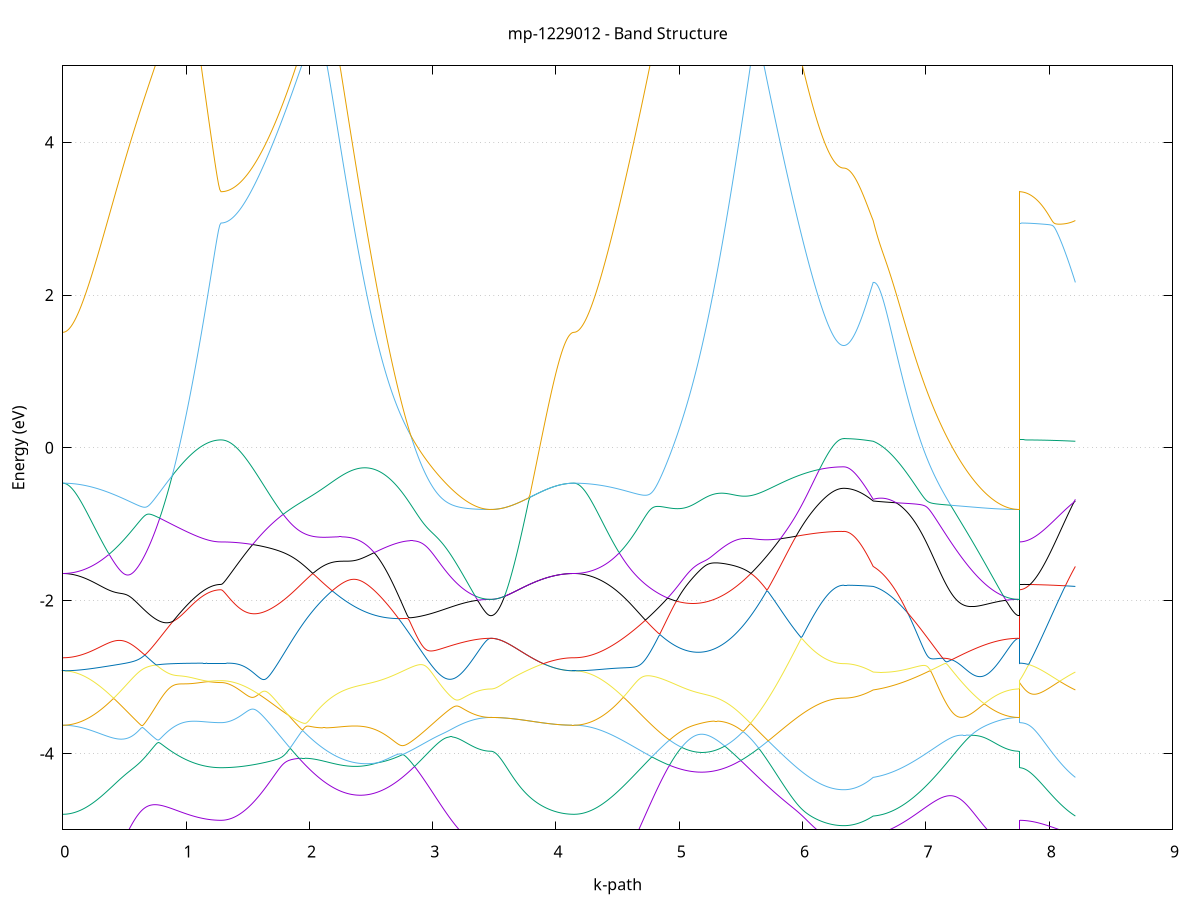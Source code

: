 set title 'mp-1229012 - Band Structure'
set xlabel 'k-path'
set ylabel 'Energy (eV)'
set grid y
set yrange [-5:5]
set terminal png size 800,600
set output 'mp-1229012_bands_gnuplot.png'
plot '-' using 1:2 with lines notitle, '-' using 1:2 with lines notitle, '-' using 1:2 with lines notitle, '-' using 1:2 with lines notitle, '-' using 1:2 with lines notitle, '-' using 1:2 with lines notitle, '-' using 1:2 with lines notitle, '-' using 1:2 with lines notitle, '-' using 1:2 with lines notitle, '-' using 1:2 with lines notitle, '-' using 1:2 with lines notitle, '-' using 1:2 with lines notitle, '-' using 1:2 with lines notitle, '-' using 1:2 with lines notitle, '-' using 1:2 with lines notitle, '-' using 1:2 with lines notitle, '-' using 1:2 with lines notitle, '-' using 1:2 with lines notitle, '-' using 1:2 with lines notitle, '-' using 1:2 with lines notitle, '-' using 1:2 with lines notitle, '-' using 1:2 with lines notitle, '-' using 1:2 with lines notitle, '-' using 1:2 with lines notitle, '-' using 1:2 with lines notitle, '-' using 1:2 with lines notitle, '-' using 1:2 with lines notitle, '-' using 1:2 with lines notitle, '-' using 1:2 with lines notitle, '-' using 1:2 with lines notitle, '-' using 1:2 with lines notitle, '-' using 1:2 with lines notitle
0.000000 -6.108102
0.009948 -6.107602
0.019895 -6.106302
0.029843 -6.104002
0.039790 -6.100902
0.049738 -6.096902
0.059685 -6.092002
0.069633 -6.086202
0.079580 -6.079502
0.089528 -6.071902
0.099475 -6.063502
0.109423 -6.054202
0.119370 -6.044002
0.129318 -6.032902
0.139265 -6.021002
0.149213 -6.008202
0.159160 -5.994602
0.169108 -5.980102
0.179055 -5.964802
0.189003 -5.948702
0.198950 -5.931702
0.208898 -5.913902
0.218845 -5.895302
0.228793 -5.875902
0.238740 -5.855702
0.248688 -5.834802
0.258635 -5.813102
0.268583 -5.790602
0.278530 -5.767402
0.288478 -5.743502
0.298425 -5.718902
0.308373 -5.693602
0.318320 -5.667602
0.328268 -5.641002
0.338215 -5.613702
0.348163 -5.585902
0.358110 -5.557502
0.368058 -5.528502
0.378005 -5.499002
0.387953 -5.469102
0.397900 -5.438702
0.407848 -5.407902
0.417795 -5.376702
0.427743 -5.345202
0.437690 -5.313402
0.447638 -5.281402
0.457585 -5.249302
0.467533 -5.217102
0.477480 -5.184802
0.487428 -5.152602
0.497375 -5.120602
0.507323 -5.088802
0.517270 -5.057402
0.527218 -5.026402
0.537165 -4.996002
0.547113 -4.966402
0.557060 -4.937502
0.567008 -4.909602
0.576955 -4.882902
0.586903 -4.857402
0.596850 -4.833302
0.606798 -4.810702
0.616745 -4.789802
0.626693 -4.770602
0.636640 -4.753102
0.646588 -4.737502
0.656535 -4.723802
0.666483 -4.711802
0.676430 -4.701602
0.686378 -4.693102
0.696325 -4.686202
0.706273 -4.680702
0.716220 -4.676702
0.726168 -4.673902
0.736115 -4.672202
0.746063 -4.671602
0.756010 -4.671902
0.765958 -4.673002
0.775905 -4.674902
0.785853 -4.677402
0.795800 -4.680502
0.805748 -4.684002
0.815695 -4.688002
0.825643 -4.692402
0.835590 -4.697102
0.845538 -4.702102
0.855485 -4.707302
0.865433 -4.712702
0.875380 -4.718302
0.885328 -4.723902
0.895275 -4.729702
0.905223 -4.735602
0.915170 -4.741402
0.925118 -4.747302
0.935065 -4.753302
0.945013 -4.759102
0.954960 -4.765002
0.964908 -4.770802
0.974855 -4.776502
0.984803 -4.782202
0.994750 -4.787702
1.004698 -4.793202
1.014645 -4.798502
1.024593 -4.803802
1.034540 -4.808902
1.044488 -4.813802
1.054435 -4.818602
1.064383 -4.823202
1.074330 -4.827702
1.084278 -4.832002
1.094225 -4.836202
1.104173 -4.840102
1.114120 -4.843902
1.124068 -4.847402
1.134015 -4.850802
1.143963 -4.854002
1.153910 -4.857002
1.163858 -4.859702
1.173805 -4.862302
1.183753 -4.864602
1.193700 -4.866802
1.203648 -4.868702
1.213595 -4.870402
1.223543 -4.871802
1.233490 -4.873102
1.243438 -4.874102
1.253385 -4.874902
1.263333 -4.875502
1.273280 -4.875802
1.283228 -4.875902
1.283228 -4.875902
1.293128 -4.875602
1.303028 -4.874502
1.312928 -4.872802
1.322829 -4.870302
1.332729 -4.867202
1.342629 -4.863402
1.352529 -4.858902
1.362429 -4.853702
1.372329 -4.847802
1.382230 -4.841202
1.392130 -4.834002
1.402030 -4.826002
1.411930 -4.817502
1.421830 -4.808202
1.431730 -4.798402
1.441630 -4.787802
1.451531 -4.776702
1.461431 -4.764902
1.471331 -4.752402
1.481231 -4.739402
1.491131 -4.725802
1.501031 -4.711602
1.510932 -4.696802
1.520832 -4.681402
1.530732 -4.665502
1.540632 -4.649002
1.550532 -4.632002
1.560432 -4.614502
1.570332 -4.596502
1.580233 -4.578002
1.590133 -4.559102
1.600033 -4.539702
1.609933 -4.519802
1.619833 -4.499602
1.629733 -4.478902
1.639634 -4.457902
1.649534 -4.436602
1.659434 -4.415002
1.669334 -4.393102
1.679234 -4.370902
1.689134 -4.348602
1.699034 -4.326102
1.708935 -4.303502
1.718835 -4.281002
1.728735 -4.258502
1.738635 -4.236302
1.748535 -4.214602
1.758435 -4.193602
1.768335 -4.173602
1.778236 -4.155202
1.788136 -4.138802
1.798036 -4.124802
1.807936 -4.113102
1.817836 -4.103702
1.827736 -4.096002
1.837637 -4.089802
1.847537 -4.084702
1.857437 -4.080302
1.867337 -4.076702
1.877237 -4.073602
1.887137 -4.071002
1.897037 -4.068802
1.906938 -4.067002
1.916838 -4.065502
1.926738 -4.082702
1.936638 -4.099902
1.946538 -4.117002
1.956438 -4.133802
1.966339 -4.150402
1.976239 -4.166702
1.986139 -4.182702
1.996039 -4.198502
2.005939 -4.214102
2.015839 -4.229302
2.025740 -4.244202
2.035640 -4.258902
2.045540 -4.273202
2.055440 -4.287202
2.065340 -4.300902
2.075240 -4.314302
2.085140 -4.327302
2.095041 -4.340102
2.104941 -4.352402
2.104941 -4.352402
2.114916 -4.364602
2.124891 -4.376302
2.134865 -4.387702
2.144840 -4.398802
2.154815 -4.409402
2.164790 -4.419702
2.174765 -4.429702
2.184740 -4.439202
2.194715 -4.448402
2.204690 -4.457102
2.214665 -4.465502
2.224640 -4.473502
2.234615 -4.481102
2.244590 -4.488302
2.254565 -4.495102
2.264540 -4.501502
2.274514 -4.507402
2.284489 -4.513002
2.294464 -4.518202
2.304439 -4.522902
2.314414 -4.527302
2.324389 -4.531202
2.334364 -4.534702
2.344339 -4.537802
2.354314 -4.540502
2.364289 -4.542702
2.374264 -4.544602
2.384239 -4.546002
2.394214 -4.547002
2.404188 -4.547602
2.414163 -4.547802
2.424138 -4.547502
2.434113 -4.546902
2.444088 -4.545802
2.454063 -4.544302
2.464038 -4.542402
2.474013 -4.540002
2.483988 -4.537302
2.493963 -4.534202
2.503938 -4.530602
2.513913 -4.526602
2.523888 -4.522202
2.533863 -4.517402
2.543837 -4.512202
2.553812 -4.506602
2.563787 -4.500602
2.573762 -4.494202
2.583737 -4.487402
2.593712 -4.480302
2.603687 -4.472702
2.613662 -4.464702
2.623637 -4.456402
2.633612 -4.447702
2.643587 -4.438602
2.653562 -4.429102
2.663537 -4.419302
2.673511 -4.409102
2.683486 -4.398502
2.693461 -4.387602
2.703436 -4.376402
2.713411 -4.364802
2.723386 -4.352802
2.733361 -4.340602
2.743336 -4.328002
2.753311 -4.315102
2.763286 -4.301902
2.773261 -4.288402
2.783236 -4.274602
2.793211 -4.260602
2.803185 -4.246202
2.813160 -4.231602
2.823135 -4.216702
2.833110 -4.201702
2.843085 -4.186302
2.853060 -4.171602
2.863035 -4.192702
2.873010 -4.214202
2.882985 -4.236202
2.892960 -4.258502
2.902935 -4.281102
2.912910 -4.304002
2.922885 -4.327302
2.932860 -4.350802
2.942834 -4.374502
2.952809 -4.398402
2.962784 -4.422502
2.972759 -4.446702
2.982734 -4.471002
2.992709 -4.495402
3.002684 -4.519902
3.012659 -4.544402
3.022634 -4.568902
3.032609 -4.593402
3.042584 -4.617802
3.052559 -4.642102
3.062534 -4.666302
3.072508 -4.690302
3.082483 -4.714202
3.092458 -4.737802
3.102433 -4.761202
3.112408 -4.784302
3.122383 -4.807102
3.132358 -4.829602
3.142333 -4.851702
3.152308 -4.873402
3.162283 -4.894802
3.172258 -4.915602
3.182233 -4.936102
3.192208 -4.956002
3.202182 -4.975502
3.212157 -4.994402
3.222132 -5.012802
3.232107 -5.030602
3.242082 -5.047802
3.252057 -5.064402
3.262032 -5.080402
3.272007 -5.095802
3.281982 -5.110502
3.291957 -5.124502
3.301932 -5.137802
3.311907 -5.150502
3.321882 -5.162502
3.331856 -5.173702
3.341831 -5.184202
3.351806 -5.193902
3.361781 -5.202902
3.371756 -5.211202
3.381731 -5.218702
3.391706 -5.225402
3.401681 -5.231402
3.411656 -5.236502
3.421631 -5.240902
3.431606 -5.244502
3.441581 -5.247302
3.451556 -5.249302
3.461531 -5.250502
3.471505 -5.250902
3.471505 -5.250902
3.481418 -5.251302
3.491331 -5.252702
3.501244 -5.255002
3.511157 -5.258202
3.521070 -5.262302
3.530983 -5.267302
3.540896 -5.273202
3.550809 -5.280002
3.560722 -5.287802
3.570635 -5.296402
3.580548 -5.305902
3.590461 -5.316302
3.600374 -5.327502
3.610287 -5.339602
3.620200 -5.352502
3.630113 -5.366202
3.640026 -5.380602
3.649939 -5.395802
3.659852 -5.411802
3.669765 -5.428402
3.679678 -5.445602
3.689591 -5.463302
3.699504 -5.481702
3.709417 -5.500402
3.719330 -5.519602
3.729243 -5.539202
3.739156 -5.559102
3.749069 -5.579202
3.758981 -5.599502
3.768894 -5.620002
3.778807 -5.640502
3.788720 -5.661102
3.798633 -5.681602
3.808546 -5.702102
3.818459 -5.722402
3.828372 -5.742502
3.838285 -5.762402
3.848198 -5.782002
3.858111 -5.801402
3.868024 -5.820302
3.877937 -5.838902
3.887850 -5.857102
3.897763 -5.874802
3.907676 -5.892002
3.917589 -5.908702
3.927502 -5.924802
3.937415 -5.940402
3.947328 -5.955402
3.957241 -5.969802
3.967154 -5.983502
3.977067 -5.996602
3.986980 -6.009002
3.996893 -6.020802
4.006806 -6.031902
4.016719 -6.042202
4.026632 -6.051802
4.036545 -6.060702
4.046458 -6.068902
4.056371 -6.076302
4.066283 -6.082902
4.076196 -6.088802
4.086109 -6.093902
4.096022 -6.098202
4.105935 -6.101702
4.115848 -6.104502
4.125761 -6.106502
4.135674 -6.107702
4.145587 -6.108102
4.145587 -6.108102
4.155554 -6.107602
4.165521 -6.106302
4.175488 -6.104002
4.185455 -6.100902
4.195421 -6.096802
4.205388 -6.091902
4.215355 -6.086002
4.225322 -6.079302
4.235289 -6.071702
4.245256 -6.063202
4.255223 -6.053802
4.265189 -6.043602
4.275156 -6.032402
4.285123 -6.020402
4.295090 -6.007602
4.305057 -5.993902
4.315024 -5.979302
4.324991 -5.963902
4.334957 -5.947602
4.344924 -5.930602
4.354891 -5.912702
4.364858 -5.894002
4.374825 -5.874502
4.384792 -5.854202
4.394759 -5.833102
4.404725 -5.811302
4.414692 -5.788702
4.424659 -5.765402
4.434626 -5.741302
4.444593 -5.716502
4.454560 -5.691002
4.464527 -5.664802
4.474493 -5.638002
4.484460 -5.610502
4.494427 -5.582302
4.504394 -5.553502
4.514361 -5.524102
4.524328 -5.494202
4.534295 -5.463702
4.544261 -5.432602
4.554228 -5.401002
4.564195 -5.368902
4.574162 -5.336302
4.584129 -5.303302
4.594096 -5.269902
4.604063 -5.236002
4.614029 -5.201802
4.623996 -5.167302
4.633963 -5.132502
4.643930 -5.097302
4.653897 -5.062002
4.663864 -5.026402
4.673831 -4.990602
4.683797 -4.954702
4.693764 -4.918702
4.703731 -4.882602
4.713698 -4.846402
4.723665 -4.810302
4.733632 -4.774202
4.743598 -4.738202
4.753565 -4.702302
4.763532 -4.666602
4.773499 -4.631102
4.783466 -4.595802
4.793433 -4.560702
4.803400 -4.526002
4.813367 -4.491702
4.823333 -4.457802
4.833300 -4.424302
4.843267 -4.391202
4.853234 -4.358702
4.863201 -4.326702
4.873168 -4.295302
4.883134 -4.264502
4.893101 -4.234402
4.903068 -4.204902
4.913035 -4.176102
4.923002 -4.156902
4.932969 -4.163202
4.942936 -4.169302
4.952902 -4.175302
4.962869 -4.181002
4.972836 -4.186502
4.982803 -4.191802
4.992770 -4.196902
5.002737 -4.201802
5.012704 -4.206402
5.022670 -4.210802
5.032637 -4.214902
5.042604 -4.218802
5.052571 -4.222502
5.062538 -4.225902
5.072505 -4.229002
5.082472 -4.231902
5.092438 -4.234502
5.102405 -4.236902
5.112372 -4.239002
5.122339 -4.240802
5.132306 -4.242302
5.142273 -4.243602
5.152240 -4.244502
5.162206 -4.245202
5.172173 -4.245602
5.182140 -4.245702
5.192107 -4.245502
5.202074 -4.245002
5.212041 -4.244202
5.222008 -4.243102
5.231974 -4.241702
5.241941 -4.240002
5.251908 -4.238002
5.261875 -4.235702
5.271842 -4.233102
5.281809 -4.230202
5.291776 -4.227002
5.301742 -4.223402
5.311709 -4.219602
5.321676 -4.215402
5.331643 -4.211002
5.341610 -4.206202
5.351577 -4.201102
5.361543 -4.195802
5.371510 -4.190102
5.381477 -4.184102
5.391444 -4.177902
5.401411 -4.171302
5.411378 -4.164502
5.421345 -4.157402
5.431312 -4.149902
5.441278 -4.142302
5.451245 -4.134302
5.461212 -4.126002
5.471179 -4.117502
5.481146 -4.108802
5.491113 -4.099802
5.501079 -4.097102
5.511046 -4.112502
5.521013 -4.127802
5.530980 -4.143202
5.540947 -4.158702
5.550914 -4.174202
5.560881 -4.189602
5.570847 -4.205102
5.580814 -4.220602
5.590781 -4.236102
5.600748 -4.251602
5.610715 -4.267002
5.620682 -4.282502
5.630649 -4.297802
5.640615 -4.313202
5.650582 -4.328502
5.650582 -4.328502
5.660485 -4.343602
5.670388 -4.358702
5.680290 -4.373702
5.690193 -4.388602
5.700096 -4.403502
5.709998 -4.418302
5.719901 -4.433002
5.729803 -4.447602
5.739706 -4.462102
5.749609 -4.476502
5.759511 -4.490902
5.769414 -4.505102
5.779317 -4.519202
5.789219 -4.533202
5.799122 -4.547102
5.809025 -4.560902
5.818927 -4.574602
5.828830 -4.588202
5.838733 -4.601702
5.848635 -4.615102
5.858538 -4.628402
5.868441 -4.641602
5.878343 -4.654802
5.888246 -4.667802
5.898148 -4.680902
5.908051 -4.693902
5.917954 -4.706902
5.927856 -4.720002
5.937759 -4.733102
5.947662 -4.746402
5.957564 -4.760002
5.967467 -4.773702
5.977370 -4.787802
5.987272 -4.802302
5.997175 -4.817102
6.007078 -4.832302
6.016980 -4.847802
6.026883 -4.863402
6.036785 -4.879202
6.046688 -4.894902
6.056591 -4.910602
6.066493 -4.926102
6.076396 -4.941302
6.086299 -4.956302
6.096201 -4.970802
6.106104 -4.985002
6.116007 -4.998702
6.125909 -5.012002
6.135812 -5.024802
6.145715 -5.037002
6.155617 -5.048702
6.165520 -5.059902
6.175423 -5.070502
6.185325 -5.080502
6.195228 -5.089902
6.205130 -5.098602
6.215033 -5.106802
6.224936 -5.114402
6.234838 -5.121302
6.244741 -5.127602
6.254644 -5.133202
6.264546 -5.138202
6.274449 -5.142502
6.284352 -5.146202
6.294254 -5.149202
6.304157 -5.151502
6.314060 -5.153202
6.323962 -5.154202
6.333865 -5.154502
6.333865 -5.154502
6.343802 -5.154402
6.353739 -5.153902
6.363675 -5.153102
6.373612 -5.152002
6.383549 -5.150502
6.393486 -5.148802
6.403423 -5.146702
6.413360 -5.144302
6.423297 -5.141702
6.433234 -5.138702
6.443170 -5.135402
6.453107 -5.131902
6.463044 -5.128102
6.472981 -5.124002
6.482918 -5.119602
6.492855 -5.115002
6.502792 -5.110102
6.512728 -5.105002
6.522665 -5.099702
6.532602 -5.094102
6.542539 -5.088402
6.552476 -5.082402
6.562413 -5.076302
6.572350 -5.070002
6.572350 -5.070002
6.582295 -5.066402
6.592240 -5.062502
6.602185 -5.058402
6.612131 -5.053902
6.622076 -5.049202
6.632021 -5.044202
6.641966 -5.038902
6.651911 -5.033302
6.661857 -5.027502
6.671802 -5.021402
6.681747 -5.015002
6.691692 -5.008302
6.701637 -5.001402
6.711583 -4.994302
6.721528 -4.986802
6.731473 -4.979202
6.741418 -4.971302
6.751363 -4.963102
6.761309 -4.954702
6.771254 -4.946102
6.781199 -4.937202
6.791144 -4.928202
6.801089 -4.918902
6.811035 -4.909402
6.820980 -4.899702
6.830925 -4.889902
6.840870 -4.879802
6.850815 -4.869602
6.860761 -4.859202
6.870706 -4.848702
6.880651 -4.838002
6.890596 -4.827202
6.900542 -4.816302
6.910487 -4.805202
6.920432 -4.794102
6.930377 -4.782902
6.940322 -4.771602
6.950268 -4.760302
6.960213 -4.749002
6.970158 -4.737602
6.980103 -4.726302
6.990048 -4.715002
6.999994 -4.703802
7.009939 -4.692602
7.019884 -4.681602
7.029829 -4.670702
7.039774 -4.660002
7.049720 -4.649502
7.059665 -4.639302
7.069610 -4.629402
7.079555 -4.619802
7.089500 -4.610602
7.099446 -4.601802
7.109391 -4.593602
7.119336 -4.585902
7.129281 -4.578902
7.139227 -4.572602
7.149172 -4.567002
7.159117 -4.562302
7.169062 -4.558602
7.179007 -4.555802
7.188953 -4.554202
7.198898 -4.553702
7.208843 -4.554502
7.218788 -4.556502
7.228733 -4.559902
7.238679 -4.564802
7.248624 -4.571002
7.258569 -4.578702
7.268514 -4.587802
7.278459 -4.598202
7.288405 -4.610002
7.298350 -4.623102
7.308295 -4.637302
7.318240 -4.652602
7.328185 -4.668902
7.338131 -4.686102
7.348076 -4.704002
7.358021 -4.722602
7.367966 -4.741702
7.377911 -4.761202
7.387857 -4.781002
7.397802 -4.801102
7.407747 -4.821302
7.417692 -4.841602
7.427638 -4.861902
7.437583 -4.882002
7.447528 -4.902002
7.457473 -4.921802
7.467418 -4.941202
7.477364 -4.960402
7.487309 -4.979202
7.497254 -4.997502
7.507199 -5.015402
7.517144 -5.032802
7.527090 -5.049702
7.537035 -5.066102
7.546980 -5.081802
7.556925 -5.097002
7.566870 -5.111502
7.576816 -5.125402
7.586761 -5.138602
7.596706 -5.151202
7.606651 -5.163002
7.616596 -5.174202
7.626542 -5.184602
7.636487 -5.194302
7.646432 -5.203202
7.656377 -5.211402
7.666322 -5.218902
7.676268 -5.225602
7.686213 -5.231502
7.696158 -5.236602
7.706103 -5.241002
7.716049 -5.244502
7.725994 -5.247302
7.735939 -5.249302
7.745884 -5.250502
7.755829 -5.250902
7.755829 -4.875902
7.765752 -4.876102
7.775675 -4.876502
7.785597 -4.877202
7.795520 -4.878202
7.805442 -4.879502
7.815365 -4.881102
7.825288 -4.882902
7.835210 -4.885002
7.845133 -4.887402
7.855055 -4.890002
7.864978 -4.892902
7.874901 -4.896002
7.884823 -4.899302
7.894746 -4.902902
7.904668 -4.906702
7.914591 -4.910702
7.924514 -4.914902
7.934436 -4.919202
7.944359 -4.923802
7.954281 -4.928502
7.964204 -4.933302
7.974127 -4.938302
7.984049 -4.943402
7.993972 -4.948602
8.003894 -4.954002
8.013817 -4.959402
8.023740 -4.964902
8.033662 -4.970502
8.043585 -4.976102
8.053507 -4.981802
8.063430 -4.987502
8.073353 -4.993202
8.083275 -4.999002
8.093198 -5.004702
8.103120 -5.010502
8.113043 -5.016202
8.122966 -5.021902
8.132888 -5.027502
8.142811 -5.033102
8.152733 -5.038602
8.162656 -5.044102
8.172579 -5.049502
8.182501 -5.054702
8.192424 -5.059902
8.202346 -5.065002
8.212269 -5.070002
e
0.000000 -4.797202
0.009948 -4.796902
0.019895 -4.796102
0.029843 -4.794902
0.039790 -4.793002
0.049738 -4.790702
0.059685 -4.787902
0.069633 -4.784602
0.079580 -4.780702
0.089528 -4.776402
0.099475 -4.771502
0.109423 -4.766202
0.119370 -4.760402
0.129318 -4.754102
0.139265 -4.747302
0.149213 -4.740102
0.159160 -4.732302
0.169108 -4.724202
0.179055 -4.715602
0.189003 -4.706502
0.198950 -4.697002
0.208898 -4.687102
0.218845 -4.676802
0.228793 -4.666102
0.238740 -4.655002
0.248688 -4.643502
0.258635 -4.631702
0.268583 -4.619502
0.278530 -4.606902
0.288478 -4.594102
0.298425 -4.581002
0.308373 -4.567602
0.318320 -4.553902
0.328268 -4.539902
0.338215 -4.525802
0.348163 -4.511402
0.358110 -4.496902
0.368058 -4.482202
0.378005 -4.467402
0.387953 -4.452502
0.397900 -4.437602
0.407848 -4.422602
0.417795 -4.407502
0.427743 -4.392602
0.437690 -4.377602
0.447638 -4.362802
0.457585 -4.348102
0.467533 -4.333602
0.477480 -4.319302
0.487428 -4.305202
0.497375 -4.291302
0.507323 -4.277602
0.517270 -4.264202
0.527218 -4.251102
0.537165 -4.238102
0.547113 -4.225202
0.557060 -4.212402
0.567008 -4.199602
0.576955 -4.186702
0.586903 -4.173602
0.596850 -4.160102
0.606798 -4.146202
0.616745 -4.131802
0.626693 -4.116802
0.636640 -4.101202
0.646588 -4.084802
0.656535 -4.067802
0.666483 -4.050202
0.676430 -4.032002
0.686378 -4.013302
0.696325 -3.994302
0.706273 -3.975002
0.716220 -3.955502
0.726168 -3.936102
0.736115 -3.916802
0.746063 -3.898002
0.756010 -3.880002
0.765958 -3.864502
0.775905 -3.857202
0.785853 -3.862902
0.795800 -3.873502
0.805748 -3.885202
0.815695 -3.897202
0.825643 -3.909202
0.835590 -3.921002
0.845538 -3.932602
0.855485 -3.944102
0.865433 -3.955302
0.875380 -3.966302
0.885328 -3.977002
0.895275 -3.987502
0.905223 -3.997702
0.915170 -4.007702
0.925118 -4.017402
0.935065 -4.026802
0.945013 -4.036002
0.954960 -4.044902
0.964908 -4.053602
0.974855 -4.061902
0.984803 -4.070002
0.994750 -4.077802
1.004698 -4.085302
1.014645 -4.092602
1.024593 -4.099602
1.034540 -4.106302
1.044488 -4.112702
1.054435 -4.118902
1.064383 -4.124802
1.074330 -4.130402
1.084278 -4.135702
1.094225 -4.140802
1.104173 -4.145602
1.114120 -4.150102
1.124068 -4.154402
1.134015 -4.158402
1.143963 -4.162102
1.153910 -4.165602
1.163858 -4.168802
1.173805 -4.171802
1.183753 -4.174402
1.193700 -4.176902
1.203648 -4.179002
1.213595 -4.181002
1.223543 -4.182602
1.233490 -4.184002
1.243438 -4.185102
1.253385 -4.186002
1.263333 -4.186702
1.273280 -4.187102
1.283228 -4.187202
1.283228 -4.187202
1.293128 -4.187102
1.303028 -4.187002
1.312928 -4.186702
1.322829 -4.186302
1.332729 -4.185702
1.342629 -4.185102
1.352529 -4.184402
1.362429 -4.183502
1.372329 -4.182602
1.382230 -4.181502
1.392130 -4.180302
1.402030 -4.179002
1.411930 -4.177602
1.421830 -4.176102
1.431730 -4.174402
1.441630 -4.172702
1.451531 -4.170902
1.461431 -4.169002
1.471331 -4.166902
1.481231 -4.164802
1.491131 -4.162602
1.501031 -4.160202
1.510932 -4.157802
1.520832 -4.155302
1.530732 -4.152702
1.540632 -4.150002
1.550532 -4.147302
1.560432 -4.144402
1.570332 -4.141502
1.580233 -4.138402
1.590133 -4.135302
1.600033 -4.132102
1.609933 -4.128902
1.619833 -4.125502
1.629733 -4.122102
1.639634 -4.118602
1.649534 -4.115002
1.659434 -4.111302
1.669334 -4.107502
1.679234 -4.103602
1.689134 -4.099602
1.699034 -4.095402
1.708935 -4.091002
1.718835 -4.086402
1.728735 -4.081402
1.738635 -4.076002
1.748535 -4.070002
1.758435 -4.063202
1.768335 -4.055102
1.778236 -4.045602
1.788136 -4.034002
1.798036 -4.020002
1.807936 -4.003702
1.817836 -3.985302
1.827736 -3.965202
1.837637 -3.943902
1.847537 -3.937602
1.857437 -3.956302
1.867337 -3.974902
1.877237 -3.993302
1.887137 -4.011502
1.897037 -4.029602
1.906938 -4.047502
1.916838 -4.065202
1.926738 -4.064402
1.936638 -4.063702
1.946538 -4.063302
1.956438 -4.063302
1.966339 -4.063502
1.976239 -4.064202
1.986139 -4.065102
1.996039 -4.066302
2.005939 -4.067902
2.015839 -4.069702
2.025740 -4.071902
2.035640 -4.074302
2.045540 -4.076902
2.055440 -4.079802
2.065340 -4.082902
2.075240 -4.086202
2.085140 -4.089602
2.095041 -4.093202
2.104941 -4.096902
2.104941 -4.096902
2.114916 -4.100802
2.124891 -4.104702
2.134865 -4.108602
2.144840 -4.112602
2.154815 -4.116602
2.164790 -4.120602
2.174765 -4.124502
2.184740 -4.128402
2.194715 -4.132202
2.204690 -4.135902
2.214665 -4.139502
2.224640 -4.142902
2.234615 -4.146202
2.244590 -4.149402
2.254565 -4.152302
2.264540 -4.155102
2.274514 -4.157702
2.284489 -4.160002
2.294464 -4.162202
2.304439 -4.164102
2.314414 -4.165702
2.324389 -4.167202
2.334364 -4.168302
2.344339 -4.169202
2.354314 -4.169902
2.364289 -4.170302
2.374264 -4.170402
2.384239 -4.170202
2.394214 -4.169702
2.404188 -4.168902
2.414163 -4.167902
2.424138 -4.166602
2.434113 -4.164902
2.444088 -4.163002
2.454063 -4.160702
2.464038 -4.158202
2.474013 -4.155302
2.483988 -4.152202
2.493963 -4.148802
2.503938 -4.145002
2.513913 -4.141002
2.523888 -4.136602
2.533863 -4.132002
2.543837 -4.127102
2.553812 -4.122702
2.563787 -4.119802
2.573762 -4.116702
2.583737 -4.113302
2.593712 -4.109602
2.603687 -4.105602
2.613662 -4.101402
2.623637 -4.096902
2.633612 -4.092202
2.643587 -4.087202
2.653562 -4.082002
2.663537 -4.076602
2.673511 -4.070902
2.683486 -4.065002
2.693461 -4.058902
2.703436 -4.052502
2.713411 -4.046002
2.723386 -4.039302
2.733361 -4.032402
2.743336 -4.025302
2.753311 -4.018002
2.763286 -4.018702
2.773261 -4.029602
2.783236 -4.043002
2.793211 -4.058402
2.803185 -4.075102
2.813160 -4.092902
2.823135 -4.111602
2.833110 -4.131002
2.843085 -4.151002
2.853060 -4.170802
2.863035 -4.155102
2.873010 -4.139202
2.882985 -4.123102
2.892960 -4.106902
2.902935 -4.090602
2.912910 -4.074202
2.922885 -4.057702
2.932860 -4.041102
2.942834 -4.024602
2.952809 -4.008002
2.962784 -3.991502
2.972759 -3.975102
2.982734 -3.958802
2.992709 -3.942702
3.002684 -3.926902
3.012659 -3.911302
3.022634 -3.896102
3.032609 -3.881302
3.042584 -3.867102
3.052559 -3.853502
3.062534 -3.840702
3.072508 -3.828802
3.082483 -3.818002
3.092458 -3.808502
3.102433 -3.800302
3.112408 -3.793802
3.122383 -3.788902
3.132358 -3.785702
3.142333 -3.784202
3.152308 -3.784202
3.162283 -3.785702
3.172258 -3.788502
3.182233 -3.792502
3.192208 -3.797602
3.202182 -3.803602
3.212157 -3.810302
3.222132 -3.817802
3.232107 -3.825802
3.242082 -3.834202
3.252057 -3.842902
3.262032 -3.851802
3.272007 -3.860802
3.281982 -3.869802
3.291957 -3.878802
3.301932 -3.887602
3.311907 -3.896202
3.321882 -3.904502
3.331856 -3.912502
3.341831 -3.920202
3.351806 -3.927402
3.361781 -3.934202
3.371756 -3.940402
3.381731 -3.946202
3.391706 -3.951402
3.401681 -3.956102
3.411656 -3.960202
3.421631 -3.963602
3.431606 -3.966502
3.441581 -3.968802
3.451556 -3.970402
3.461531 -3.971302
3.471505 -3.971602
3.471505 -3.971602
3.481418 -3.973402
3.491331 -3.978502
3.501244 -3.986902
3.511157 -3.998402
3.521070 -4.012602
3.530983 -4.029202
3.540896 -4.047902
3.550809 -4.068302
3.560722 -4.090002
3.570635 -4.112902
3.580548 -4.136602
3.590461 -4.160802
3.600374 -4.185402
3.610287 -4.210002
3.620200 -4.234702
3.630113 -4.259202
3.640026 -4.283302
3.649939 -4.307102
3.659852 -4.330402
3.669765 -4.353102
3.679678 -4.375202
3.689591 -4.396702
3.699504 -4.417502
3.709417 -4.437502
3.719330 -4.456902
3.729243 -4.475602
3.739156 -4.493502
3.749069 -4.510702
3.758981 -4.527302
3.768894 -4.543102
3.778807 -4.558402
3.788720 -4.572902
3.798633 -4.586802
3.808546 -4.600202
3.818459 -4.612902
3.828372 -4.625102
3.838285 -4.636702
3.848198 -4.647902
3.858111 -4.658502
3.868024 -4.668602
3.877937 -4.678202
3.887850 -4.687402
3.897763 -4.696202
3.907676 -4.704502
3.917589 -4.712402
3.927502 -4.719902
3.937415 -4.727002
3.947328 -4.733802
3.957241 -4.740202
3.967154 -4.746202
3.977067 -4.751802
3.986980 -4.757102
3.996893 -4.762002
4.006806 -4.766602
4.016719 -4.770902
4.026632 -4.774802
4.036545 -4.778402
4.046458 -4.781702
4.056371 -4.784702
4.066283 -4.787302
4.076196 -4.789602
4.086109 -4.791602
4.096022 -4.793302
4.105935 -4.794702
4.115848 -4.795802
4.125761 -4.796602
4.135674 -4.797002
4.145587 -4.797202
4.145587 -4.797202
4.155554 -4.796902
4.165521 -4.796102
4.175488 -4.794802
4.185455 -4.793002
4.195421 -4.790602
4.205388 -4.787802
4.215355 -4.784402
4.225322 -4.780502
4.235289 -4.776102
4.245256 -4.771202
4.255223 -4.765802
4.265189 -4.759902
4.275156 -4.753502
4.285123 -4.746602
4.295090 -4.739302
4.305057 -4.731502
4.315024 -4.723302
4.324991 -4.714602
4.334957 -4.705502
4.344924 -4.695902
4.354891 -4.685902
4.364858 -4.675602
4.374825 -4.664802
4.384792 -4.653602
4.394759 -4.642102
4.404725 -4.630202
4.414692 -4.618002
4.424659 -4.605402
4.434626 -4.592502
4.444593 -4.579302
4.454560 -4.565802
4.464527 -4.552002
4.474493 -4.537902
4.484460 -4.523602
4.494427 -4.509002
4.504394 -4.494202
4.514361 -4.479202
4.524328 -4.463902
4.534295 -4.448502
4.544261 -4.432902
4.554228 -4.417102
4.564195 -4.401202
4.574162 -4.385102
4.584129 -4.368902
4.594096 -4.352602
4.604063 -4.336102
4.614029 -4.319602
4.623996 -4.303002
4.633963 -4.286302
4.643930 -4.269602
4.653897 -4.252802
4.663864 -4.236002
4.673831 -4.219202
4.683797 -4.202402
4.693764 -4.185502
4.703731 -4.168702
4.713698 -4.151902
4.723665 -4.135102
4.733632 -4.118302
4.743598 -4.101602
4.753565 -4.085002
4.763532 -4.068402
4.773499 -4.052002
4.783466 -4.050702
4.793433 -4.059102
4.803400 -4.067502
4.813367 -4.075802
4.823333 -4.083902
4.833300 -4.091902
4.843267 -4.099702
4.853234 -4.107402
4.863201 -4.115002
4.873168 -4.122402
4.883134 -4.129602
4.893101 -4.136702
4.903068 -4.143602
4.913035 -4.150302
4.923002 -4.148102
4.932969 -4.120802
4.942936 -4.094302
4.952902 -4.068602
4.962869 -4.043702
4.972836 -4.019702
4.982803 -3.996502
4.992770 -3.974202
5.002737 -3.952802
5.012704 -3.932302
5.022670 -3.923802
5.032637 -3.931202
5.042604 -3.938102
5.052571 -3.944702
5.062538 -3.950802
5.072505 -3.956402
5.082472 -3.961602
5.092438 -3.966302
5.102405 -3.970602
5.112372 -3.974402
5.122339 -3.977702
5.132306 -3.980602
5.142273 -3.982902
5.152240 -3.984802
5.162206 -3.986302
5.172173 -3.987202
5.182140 -3.987602
5.192107 -3.987602
5.202074 -3.987102
5.212041 -3.986002
5.222008 -3.984502
5.231974 -3.982502
5.241941 -3.980002
5.251908 -3.977002
5.261875 -3.973502
5.271842 -3.969502
5.281809 -3.965002
5.291776 -3.960002
5.301742 -3.954502
5.311709 -3.948502
5.321676 -3.942002
5.331643 -3.935002
5.341610 -3.927502
5.351577 -3.919502
5.361543 -3.911002
5.371510 -3.908302
5.381477 -3.921802
5.391444 -3.935502
5.401411 -3.949402
5.411378 -3.963502
5.421345 -3.977802
5.431312 -3.992302
5.441278 -4.006902
5.451245 -4.021702
5.461212 -4.036602
5.471179 -4.051602
5.481146 -4.066702
5.491113 -4.081902
5.501079 -4.090502
5.511046 -4.081002
5.521013 -4.071302
5.530980 -4.061302
5.540947 -4.051102
5.550914 -4.040702
5.560881 -4.030002
5.570847 -4.019202
5.580814 -4.008102
5.590781 -3.996902
5.600748 -3.985502
5.610715 -3.973902
5.620682 -3.962202
5.630649 -3.950202
5.640615 -3.938202
5.650582 -3.945502
5.650582 -3.945502
5.660485 -3.967002
5.670388 -3.988902
5.680290 -4.011202
5.690193 -4.034002
5.700096 -4.057102
5.709998 -4.080502
5.719901 -4.104202
5.729803 -4.128102
5.739706 -4.152302
5.749609 -4.176602
5.759511 -4.201002
5.769414 -4.225602
5.779317 -4.250202
5.789219 -4.274902
5.799122 -4.299602
5.809025 -4.324202
5.818927 -4.348802
5.828830 -4.373302
5.838733 -4.397702
5.848635 -4.421902
5.858538 -4.445902
5.868441 -4.469602
5.878343 -4.493202
5.888246 -4.516302
5.898148 -4.539202
5.908051 -4.561602
5.917954 -4.583602
5.927856 -4.605002
5.937759 -4.625902
5.947662 -4.646002
5.957564 -4.665502
5.967467 -4.684102
5.977370 -4.701802
5.987272 -4.718502
5.997175 -4.734202
6.007078 -4.748902
6.016980 -4.762702
6.026883 -4.775602
6.036785 -4.787602
6.046688 -4.799002
6.056591 -4.809602
6.066493 -4.819702
6.076396 -4.829302
6.086299 -4.838402
6.096201 -4.847002
6.106104 -4.855202
6.116007 -4.863002
6.125909 -4.870502
6.135812 -4.877502
6.145715 -4.884202
6.155617 -4.890502
6.165520 -4.896502
6.175423 -4.902202
6.185325 -4.907502
6.195228 -4.912402
6.205130 -4.917002
6.215033 -4.921302
6.224936 -4.925202
6.234838 -4.928902
6.244741 -4.932102
6.254644 -4.935002
6.264546 -4.937602
6.274449 -4.939802
6.284352 -4.941702
6.294254 -4.943302
6.304157 -4.944502
6.314060 -4.945302
6.323962 -4.945902
6.333865 -4.946002
6.333865 -4.946002
6.343802 -4.945802
6.353739 -4.945202
6.363675 -4.944102
6.373612 -4.942502
6.383549 -4.940502
6.393486 -4.938102
6.403423 -4.935202
6.413360 -4.931902
6.423297 -4.928102
6.433234 -4.923902
6.443170 -4.919302
6.453107 -4.914202
6.463044 -4.908702
6.472981 -4.902702
6.482918 -4.896402
6.492855 -4.889602
6.502792 -4.882302
6.512728 -4.874702
6.522665 -4.866602
6.532602 -4.858102
6.542539 -4.849202
6.552476 -4.839902
6.562413 -4.830202
6.572350 -4.820102
6.572350 -4.820102
6.582295 -4.818702
6.592240 -4.816802
6.602185 -4.814602
6.612131 -4.812002
6.622076 -4.808902
6.632021 -4.805502
6.641966 -4.801702
6.651911 -4.797602
6.661857 -4.793002
6.671802 -4.788102
6.681747 -4.782702
6.691692 -4.777002
6.701637 -4.771002
6.711583 -4.764502
6.721528 -4.757702
6.731473 -4.750502
6.741418 -4.742902
6.751363 -4.735002
6.761309 -4.726702
6.771254 -4.718002
6.781199 -4.709002
6.791144 -4.699602
6.801089 -4.689902
6.811035 -4.679802
6.820980 -4.669402
6.830925 -4.658602
6.840870 -4.647602
6.850815 -4.636102
6.860761 -4.624402
6.870706 -4.612302
6.880651 -4.599902
6.890596 -4.587202
6.900542 -4.574202
6.910487 -4.560902
6.920432 -4.547202
6.930377 -4.533302
6.940322 -4.519102
6.950268 -4.504602
6.960213 -4.489802
6.970158 -4.474702
6.980103 -4.459402
6.990048 -4.443802
6.999994 -4.427902
7.009939 -4.411802
7.019884 -4.395402
7.029829 -4.378802
7.039774 -4.362002
7.049720 -4.344902
7.059665 -4.327602
7.069610 -4.310102
7.079555 -4.292402
7.089500 -4.274502
7.099446 -4.256402
7.109391 -4.238102
7.119336 -4.219602
7.129281 -4.201002
7.139227 -4.182202
7.149172 -4.163302
7.159117 -4.144302
7.169062 -4.125102
7.179007 -4.105902
7.188953 -4.086502
7.198898 -4.067202
7.208843 -4.047802
7.218788 -4.028302
7.228733 -4.008902
7.238679 -3.989602
7.248624 -3.970302
7.258569 -3.951102
7.268514 -3.932102
7.278459 -3.913202
7.288405 -3.894602
7.298350 -3.876302
7.308295 -3.858402
7.318240 -3.840802
7.328185 -3.823702
7.338131 -3.807202
7.348076 -3.791202
7.358021 -3.776002
7.367966 -3.764002
7.377911 -3.763202
7.387857 -3.763902
7.397802 -3.765002
7.407747 -3.766702
7.417692 -3.768802
7.427638 -3.771602
7.437583 -3.775002
7.447528 -3.779102
7.457473 -3.784002
7.467418 -3.789502
7.477364 -3.795702
7.487309 -3.802502
7.497254 -3.809802
7.507199 -3.817702
7.517144 -3.825902
7.527090 -3.834502
7.537035 -3.843302
7.546980 -3.852302
7.556925 -3.861302
7.566870 -3.870302
7.576816 -3.879302
7.586761 -3.888002
7.596706 -3.896602
7.606651 -3.904902
7.616596 -3.912902
7.626542 -3.920502
7.636487 -3.927602
7.646432 -3.934402
7.656377 -3.940602
7.666322 -3.946302
7.676268 -3.951502
7.686213 -3.956202
7.696158 -3.960202
7.706103 -3.963702
7.716049 -3.966502
7.725994 -3.968802
7.735939 -3.970402
7.745884 -3.971302
7.755829 -3.971602
7.755829 -4.187202
7.765752 -4.188002
7.775675 -4.190502
7.785597 -4.194602
7.795520 -4.200202
7.805442 -4.207402
7.815365 -4.215902
7.825288 -4.225702
7.835210 -4.236702
7.845133 -4.248902
7.855055 -4.262002
7.864978 -4.275902
7.874901 -4.290702
7.884823 -4.306102
7.894746 -4.322102
7.904668 -4.338602
7.914591 -4.355502
7.924514 -4.372702
7.934436 -4.390202
7.944359 -4.407902
7.954281 -4.425702
7.964204 -4.443602
7.974127 -4.461602
7.984049 -4.479502
7.993972 -4.497402
8.003894 -4.515202
8.013817 -4.532802
8.023740 -4.550302
8.033662 -4.567602
8.043585 -4.584702
8.053507 -4.601502
8.063430 -4.618002
8.073353 -4.634202
8.083275 -4.650102
8.093198 -4.665702
8.103120 -4.680802
8.113043 -4.695702
8.122966 -4.710102
8.132888 -4.724102
8.142811 -4.737702
8.152733 -4.750902
8.162656 -4.763602
8.172579 -4.775802
8.182501 -4.787602
8.192424 -4.798902
8.202346 -4.809802
8.212269 -4.820102
e
0.000000 -3.631202
0.009948 -3.631402
0.019895 -3.631802
0.029843 -3.632402
0.039790 -3.633402
0.049738 -3.634702
0.059685 -3.636202
0.069633 -3.637902
0.079580 -3.640002
0.089528 -3.642302
0.099475 -3.644902
0.109423 -3.647702
0.119370 -3.650702
0.129318 -3.654002
0.139265 -3.657602
0.149213 -3.661402
0.159160 -3.665402
0.169108 -3.669602
0.179055 -3.674002
0.189003 -3.678602
0.198950 -3.683502
0.208898 -3.688402
0.218845 -3.693602
0.228793 -3.698902
0.238740 -3.704402
0.248688 -3.709902
0.258635 -3.715602
0.268583 -3.721402
0.278530 -3.727202
0.288478 -3.733102
0.298425 -3.739002
0.308373 -3.745002
0.318320 -3.750902
0.328268 -3.756702
0.338215 -3.762602
0.348163 -3.768302
0.358110 -3.773802
0.368058 -3.779202
0.378005 -3.784402
0.387953 -3.789402
0.397900 -3.794002
0.407848 -3.798302
0.417795 -3.802202
0.427743 -3.805602
0.437690 -3.808602
0.447638 -3.810902
0.457585 -3.812502
0.467533 -3.813502
0.477480 -3.813602
0.487428 -3.812902
0.497375 -3.811202
0.507323 -3.808502
0.517270 -3.804602
0.527218 -3.799702
0.537165 -3.793602
0.547113 -3.786202
0.557060 -3.777602
0.567008 -3.767702
0.576955 -3.756502
0.586903 -3.744102
0.596850 -3.730502
0.606798 -3.715802
0.616745 -3.699902
0.626693 -3.683302
0.636640 -3.667102
0.646588 -3.660402
0.656535 -3.671302
0.666483 -3.685602
0.676430 -3.700402
0.686378 -3.715202
0.696325 -3.729902
0.706273 -3.744402
0.716220 -3.758802
0.726168 -3.772902
0.736115 -3.786702
0.746063 -3.800102
0.756010 -3.812602
0.765958 -3.822802
0.775905 -3.824902
0.785853 -3.814402
0.795800 -3.799102
0.805748 -3.783002
0.815695 -3.767002
0.825643 -3.751402
0.835590 -3.736402
0.845538 -3.721902
0.855485 -3.708102
0.865433 -3.694902
0.875380 -3.682402
0.885328 -3.670702
0.895275 -3.659602
0.905223 -3.649302
0.915170 -3.639802
0.925118 -3.631002
0.935065 -3.622902
0.945013 -3.615602
0.954960 -3.609002
0.964908 -3.603202
0.974855 -3.598002
0.984803 -3.593602
0.994750 -3.589802
1.004698 -3.586602
1.014645 -3.584002
1.024593 -3.582002
1.034540 -3.580502
1.044488 -3.579502
1.054435 -3.578902
1.064383 -3.578602
1.074330 -3.578802
1.084278 -3.579102
1.094225 -3.579802
1.104173 -3.580602
1.114120 -3.581702
1.124068 -3.582802
1.134015 -3.584102
1.143963 -3.585402
1.153910 -3.586702
1.163858 -3.588102
1.173805 -3.589402
1.183753 -3.590702
1.193700 -3.591902
1.203648 -3.593002
1.213595 -3.594102
1.223543 -3.595002
1.233490 -3.595802
1.243438 -3.596502
1.253385 -3.597002
1.263333 -3.597402
1.273280 -3.597602
1.283228 -3.597702
1.283228 -3.597702
1.293128 -3.597302
1.303028 -3.596202
1.312928 -3.594402
1.322829 -3.591802
1.332729 -3.588502
1.342629 -3.584502
1.352529 -3.579802
1.362429 -3.574402
1.372329 -3.568302
1.382230 -3.561502
1.392130 -3.554002
1.402030 -3.546002
1.411930 -3.537302
1.421830 -3.528002
1.431730 -3.518202
1.441630 -3.508002
1.451531 -3.497302
1.461431 -3.486302
1.471331 -3.475202
1.481231 -3.464002
1.491131 -3.453102
1.501031 -3.442802
1.510932 -3.433602
1.520832 -3.426202
1.530732 -3.421302
1.540632 -3.419802
1.550532 -3.422102
1.560432 -3.427902
1.570332 -3.436702
1.580233 -3.447902
1.590133 -3.460802
1.600033 -3.475102
1.609933 -3.490402
1.619833 -3.506502
1.629733 -3.523302
1.639634 -3.540502
1.649534 -3.558102
1.659434 -3.576102
1.669334 -3.594302
1.679234 -3.612802
1.689134 -3.631402
1.699034 -3.650302
1.708935 -3.669302
1.718835 -3.688302
1.728735 -3.707502
1.738635 -3.726802
1.748535 -3.746002
1.758435 -3.765402
1.768335 -3.784702
1.778236 -3.804002
1.788136 -3.823302
1.798036 -3.842502
1.807936 -3.861702
1.817836 -3.880802
1.827736 -3.899902
1.837637 -3.918802
1.847537 -3.921802
1.857437 -3.899002
1.867337 -3.875902
1.877237 -3.852502
1.887137 -3.829102
1.897037 -3.805702
1.906938 -3.782402
1.916838 -3.759302
1.926738 -3.736502
1.936638 -3.714202
1.946538 -3.702102
1.956438 -3.718002
1.966339 -3.733602
1.976239 -3.749002
1.986139 -3.764202
1.996039 -3.779002
2.005939 -3.793602
2.015839 -3.808002
2.025740 -3.822102
2.035640 -3.835902
2.045540 -3.849402
2.055440 -3.862602
2.065340 -3.875602
2.075240 -3.888302
2.085140 -3.900602
2.095041 -3.912702
2.104941 -3.924502
2.104941 -3.924502
2.114916 -3.936002
2.124891 -3.947302
2.134865 -3.958202
2.144840 -3.968902
2.154815 -3.979202
2.164790 -3.989102
2.174765 -3.998802
2.184740 -4.008202
2.194715 -4.017202
2.204690 -4.025902
2.214665 -4.034202
2.224640 -4.042302
2.234615 -4.050002
2.244590 -4.057302
2.254565 -4.064402
2.264540 -4.071102
2.274514 -4.077402
2.284489 -4.083502
2.294464 -4.089202
2.304439 -4.094502
2.314414 -4.099602
2.324389 -4.104302
2.334364 -4.108602
2.344339 -4.112702
2.354314 -4.116402
2.364289 -4.119702
2.374264 -4.122802
2.384239 -4.125502
2.394214 -4.127802
2.404188 -4.129902
2.414163 -4.131602
2.424138 -4.133002
2.434113 -4.134102
2.444088 -4.134802
2.454063 -4.135302
2.464038 -4.135402
2.474013 -4.135202
2.483988 -4.134702
2.493963 -4.133902
2.503938 -4.132802
2.513913 -4.131302
2.523888 -4.129602
2.533863 -4.127602
2.543837 -4.125302
2.553812 -4.121902
2.563787 -4.116402
2.573762 -4.110602
2.583737 -4.104602
2.593712 -4.098302
2.603687 -4.091802
2.613662 -4.085002
2.623637 -4.078002
2.633612 -4.070902
2.643587 -4.063502
2.653562 -4.056002
2.663537 -4.048502
2.673511 -4.040902
2.683486 -4.033502
2.693461 -4.026302
2.703436 -4.019502
2.713411 -4.013602
2.723386 -4.009002
2.733361 -4.006502
2.743336 -4.006902
2.753311 -4.010902
2.763286 -4.010502
2.773261 -4.002902
2.783236 -3.995202
2.793211 -3.987302
2.803185 -3.979202
2.813160 -3.971002
2.823135 -3.962702
2.833110 -3.954302
2.843085 -3.945802
2.853060 -3.937202
2.863035 -3.928502
2.873010 -3.919702
2.882985 -3.910902
2.892960 -3.902002
2.902935 -3.893102
2.912910 -3.884102
2.922885 -3.875102
2.932860 -3.866202
2.942834 -3.857202
2.952809 -3.848202
2.962784 -3.839302
2.972759 -3.830502
2.982734 -3.821702
2.992709 -3.813002
3.002684 -3.804502
3.012659 -3.796002
3.022634 -3.787702
3.032609 -3.779602
3.042584 -3.771602
3.052559 -3.763802
3.062534 -3.756102
3.072508 -3.748402
3.082483 -3.740802
3.092458 -3.733202
3.102433 -3.725402
3.112408 -3.717402
3.122383 -3.709202
3.132358 -3.700702
3.142333 -3.692202
3.152308 -3.683502
3.162283 -3.674802
3.172258 -3.666302
3.182233 -3.657802
3.192208 -3.649502
3.202182 -3.641502
3.212157 -3.633602
3.222132 -3.626002
3.232107 -3.618702
3.242082 -3.611602
3.252057 -3.604802
3.262032 -3.598202
3.272007 -3.592002
3.281982 -3.586002
3.291957 -3.580302
3.301932 -3.574902
3.311907 -3.569902
3.321882 -3.565102
3.331856 -3.560502
3.341831 -3.556302
3.351806 -3.552402
3.361781 -3.548802
3.371756 -3.545502
3.381731 -3.542502
3.391706 -3.539902
3.401681 -3.537502
3.411656 -3.535402
3.421631 -3.533702
3.431606 -3.532302
3.441581 -3.531202
3.451556 -3.530402
3.461531 -3.529902
3.471505 -3.529702
3.471505 -3.529702
3.481418 -3.529802
3.491331 -3.529902
3.501244 -3.530202
3.511157 -3.530602
3.521070 -3.531102
3.530983 -3.531702
3.540896 -3.532402
3.550809 -3.533202
3.560722 -3.534102
3.570635 -3.535102
3.580548 -3.536302
3.590461 -3.537502
3.600374 -3.538802
3.610287 -3.540202
3.620200 -3.541602
3.630113 -3.543202
3.640026 -3.544802
3.649939 -3.546602
3.659852 -3.548402
3.669765 -3.550202
3.679678 -3.552102
3.689591 -3.554102
3.699504 -3.556202
3.709417 -3.558202
3.719330 -3.560402
3.729243 -3.562602
3.739156 -3.564802
3.749069 -3.567002
3.758981 -3.569302
3.768894 -3.571602
3.778807 -3.573902
3.788720 -3.576202
3.798633 -3.578602
3.808546 -3.580902
3.818459 -3.583302
3.828372 -3.585602
3.838285 -3.587902
3.848198 -3.590202
3.858111 -3.592502
3.868024 -3.594802
3.877937 -3.597002
3.887850 -3.599202
3.897763 -3.601302
3.907676 -3.603402
3.917589 -3.605502
3.927502 -3.607502
3.937415 -3.609402
3.947328 -3.611302
3.957241 -3.613102
3.967154 -3.614902
3.977067 -3.616602
3.986980 -3.618202
3.996893 -3.619702
4.006806 -3.621102
4.016719 -3.622502
4.026632 -3.623702
4.036545 -3.624902
4.046458 -3.626002
4.056371 -3.627002
4.066283 -3.627802
4.076196 -3.628602
4.086109 -3.629302
4.096022 -3.629902
4.105935 -3.630402
4.115848 -3.630702
4.125761 -3.631002
4.135674 -3.631202
4.145587 -3.631202
4.145587 -3.631202
4.155554 -3.631402
4.165521 -3.631802
4.175488 -3.632502
4.185455 -3.633502
4.195421 -3.634802
4.205388 -3.636402
4.215355 -3.638302
4.225322 -3.640502
4.235289 -3.642902
4.245256 -3.645602
4.255223 -3.648602
4.265189 -3.651902
4.275156 -3.655402
4.285123 -3.659202
4.295090 -3.663302
4.305057 -3.667602
4.315024 -3.672202
4.324991 -3.677002
4.334957 -3.682102
4.344924 -3.687402
4.354891 -3.693002
4.364858 -3.698702
4.374825 -3.704702
4.384792 -3.710902
4.394759 -3.717402
4.404725 -3.724002
4.414692 -3.730802
4.424659 -3.737802
4.434626 -3.745002
4.444593 -3.752402
4.454560 -3.759902
4.464527 -3.767602
4.474493 -3.775502
4.484460 -3.783502
4.494427 -3.791602
4.504394 -3.799902
4.514361 -3.808202
4.524328 -3.816702
4.534295 -3.825302
4.544261 -3.834002
4.554228 -3.842802
4.564195 -3.851702
4.574162 -3.860602
4.584129 -3.869702
4.594096 -3.878702
4.604063 -3.887802
4.614029 -3.897002
4.623996 -3.906202
4.633963 -3.915402
4.643930 -3.924602
4.653897 -3.933802
4.663864 -3.943002
4.673831 -3.952302
4.683797 -3.961502
4.693764 -3.970602
4.703731 -3.979802
4.713698 -3.988802
4.723665 -3.997902
4.733632 -4.006902
4.743598 -4.015802
4.753565 -4.024602
4.763532 -4.033402
4.773499 -4.042102
4.783466 -4.035602
4.793433 -4.019302
4.803400 -4.003102
4.813367 -3.987002
4.823333 -3.971102
4.833300 -3.955302
4.843267 -3.939702
4.853234 -3.924202
4.863201 -3.908902
4.873168 -3.893902
4.883134 -3.879002
4.893101 -3.864302
4.903068 -3.849902
4.913035 -3.835802
4.923002 -3.827802
4.932969 -3.839102
4.942936 -3.850002
4.952902 -3.860602
4.962869 -3.870802
4.972836 -3.880602
4.982803 -3.890002
4.992770 -3.899102
5.002737 -3.907702
5.012704 -3.916002
5.022670 -3.912702
5.032637 -3.894102
5.042604 -3.876402
5.052571 -3.859702
5.062538 -3.844102
5.072505 -3.829402
5.082472 -3.815902
5.092438 -3.803502
5.102405 -3.792202
5.112372 -3.782202
5.122339 -3.773402
5.132306 -3.765902
5.142273 -3.759802
5.152240 -3.755002
5.162206 -3.751702
5.172173 -3.749702
5.182140 -3.749102
5.192107 -3.749702
5.202074 -3.751702
5.212041 -3.754802
5.222008 -3.759002
5.231974 -3.764302
5.241941 -3.770502
5.251908 -3.777502
5.261875 -3.785402
5.271842 -3.794002
5.281809 -3.803202
5.291776 -3.813102
5.301742 -3.823502
5.311709 -3.834402
5.321676 -3.845802
5.331643 -3.857602
5.341610 -3.869802
5.351577 -3.882302
5.361543 -3.895202
5.371510 -3.902002
5.381477 -3.892502
5.391444 -3.882502
5.401411 -3.872002
5.411378 -3.861002
5.421345 -3.849502
5.431312 -3.837502
5.441278 -3.825102
5.451245 -3.812102
5.461212 -3.798602
5.471179 -3.784702
5.481146 -3.770202
5.491113 -3.755302
5.501079 -3.739902
5.511046 -3.724002
5.521013 -3.719102
5.530980 -3.732602
5.540947 -3.746702
5.550914 -3.761502
5.560881 -3.777002
5.570847 -3.793202
5.580814 -3.810002
5.590781 -3.827502
5.600748 -3.845702
5.610715 -3.864402
5.620682 -3.883802
5.630649 -3.903802
5.640615 -3.924402
5.650582 -3.926002
5.650582 -3.926002
5.660485 -3.913702
5.670388 -3.901302
5.680290 -3.888802
5.690193 -3.876202
5.700096 -3.863502
5.709998 -3.850702
5.719901 -3.837802
5.729803 -3.849702
5.739706 -3.865302
5.749609 -3.880902
5.759511 -3.896502
5.769414 -3.912002
5.779317 -3.927402
5.789219 -3.942902
5.799122 -3.958202
5.809025 -3.973602
5.818927 -3.988802
5.828830 -4.004002
5.838733 -4.019102
5.848635 -4.034202
5.858538 -4.049102
5.868441 -4.063902
5.878343 -4.078702
5.888246 -4.093302
5.898148 -4.107702
5.908051 -4.122102
5.917954 -4.136302
5.927856 -4.150402
5.937759 -4.164202
5.947662 -4.177902
5.957564 -4.191402
5.967467 -4.204802
5.977370 -4.217902
5.987272 -4.230802
5.997175 -4.243402
6.007078 -4.255802
6.016980 -4.268002
6.026883 -4.279902
6.036785 -4.291602
6.046688 -4.302902
6.056591 -4.314002
6.066493 -4.324802
6.076396 -4.335202
6.086299 -4.345402
6.096201 -4.355202
6.106104 -4.364702
6.116007 -4.373802
6.125909 -4.382602
6.135812 -4.391002
6.145715 -4.399102
6.155617 -4.406802
6.165520 -4.414102
6.175423 -4.421002
6.185325 -4.427502
6.195228 -4.433702
6.205130 -4.439402
6.215033 -4.444702
6.224936 -4.449702
6.234838 -4.454202
6.244741 -4.458302
6.254644 -4.461902
6.264546 -4.465202
6.274449 -4.468002
6.284352 -4.470402
6.294254 -4.472302
6.304157 -4.473802
6.314060 -4.474902
6.323962 -4.475602
6.333865 -4.475802
6.333865 -4.475802
6.343802 -4.475502
6.353739 -4.474702
6.363675 -4.473302
6.373612 -4.471302
6.383549 -4.468802
6.393486 -4.465602
6.403423 -4.462002
6.413360 -4.457802
6.423297 -4.453002
6.433234 -4.447602
6.443170 -4.441702
6.453107 -4.435202
6.463044 -4.428202
6.472981 -4.420602
6.482918 -4.412402
6.492855 -4.403702
6.502792 -4.394402
6.512728 -4.384602
6.522665 -4.374202
6.532602 -4.363302
6.542539 -4.351802
6.552476 -4.339802
6.562413 -4.327202
6.572350 -4.314102
6.572350 -4.314102
6.582295 -4.311402
6.592240 -4.308402
6.602185 -4.305202
6.612131 -4.301702
6.622076 -4.298002
6.632021 -4.294102
6.641966 -4.289902
6.651911 -4.285502
6.661857 -4.280802
6.671802 -4.275902
6.681747 -4.270702
6.691692 -4.265402
6.701637 -4.259802
6.711583 -4.253902
6.721528 -4.247902
6.731473 -4.241602
6.741418 -4.235102
6.751363 -4.228402
6.761309 -4.221502
6.771254 -4.214402
6.781199 -4.207002
6.791144 -4.199502
6.801089 -4.191802
6.811035 -4.183902
6.820980 -4.175802
6.830925 -4.167502
6.840870 -4.159002
6.850815 -4.150402
6.860761 -4.141602
6.870706 -4.132602
6.880651 -4.123502
6.890596 -4.114202
6.900542 -4.104802
6.910487 -4.095202
6.920432 -4.085502
6.930377 -4.075702
6.940322 -4.065702
6.950268 -4.055702
6.960213 -4.045502
6.970158 -4.035202
6.980103 -4.024802
6.990048 -4.014402
6.999994 -4.003802
7.009939 -3.993202
7.019884 -3.982602
7.029829 -3.971902
7.039774 -3.961102
7.049720 -3.950302
7.059665 -3.939502
7.069610 -3.928802
7.079555 -3.918002
7.089500 -3.907302
7.099446 -3.896602
7.109391 -3.886002
7.119336 -3.875502
7.129281 -3.865102
7.139227 -3.854902
7.149172 -3.845002
7.159117 -3.835202
7.169062 -3.825802
7.179007 -3.816702
7.188953 -3.808102
7.198898 -3.800002
7.208843 -3.792402
7.218788 -3.785602
7.228733 -3.779502
7.238679 -3.774302
7.248624 -3.770002
7.258569 -3.766602
7.268514 -3.764102
7.278459 -3.762402
7.288405 -3.761302
7.298350 -3.760802
7.308295 -3.760602
7.318240 -3.760602
7.328185 -3.760702
7.338131 -3.761002
7.348076 -3.761202
7.358021 -3.761302
7.367966 -3.759102
7.377911 -3.746602
7.387857 -3.733502
7.397802 -3.721002
7.407747 -3.709202
7.417692 -3.698102
7.427638 -3.687602
7.437583 -3.677802
7.447528 -3.668502
7.457473 -3.659702
7.467418 -3.651302
7.477364 -3.643302
7.487309 -3.635702
7.497254 -3.628302
7.507199 -3.621302
7.517144 -3.614502
7.527090 -3.607902
7.537035 -3.601602
7.546980 -3.595602
7.556925 -3.589702
7.566870 -3.584202
7.576816 -3.578802
7.586761 -3.573702
7.596706 -3.568802
7.606651 -3.564202
7.616596 -3.559902
7.626542 -3.555902
7.636487 -3.552102
7.646432 -3.548602
7.656377 -3.545302
7.666322 -3.542402
7.676268 -3.539802
7.686213 -3.537402
7.696158 -3.535402
7.706103 -3.533702
7.716049 -3.532202
7.725994 -3.531102
7.735939 -3.530402
7.745884 -3.529902
7.755829 -3.529702
7.755829 -3.597702
7.765752 -3.598102
7.775675 -3.599302
7.785597 -3.601402
7.795520 -3.604502
7.805442 -3.608702
7.815365 -3.614402
7.825288 -3.621502
7.835210 -3.630202
7.845133 -3.640702
7.855055 -3.652802
7.864978 -3.666602
7.874901 -3.681802
7.884823 -3.698502
7.894746 -3.716302
7.904668 -3.735102
7.914591 -3.754702
7.924514 -3.775002
7.934436 -3.795802
7.944359 -3.816902
7.954281 -3.838302
7.964204 -3.859902
7.974127 -3.881502
7.984049 -3.903202
7.993972 -3.924702
8.003894 -3.946102
8.013817 -3.967402
8.023740 -3.988402
8.033662 -4.009102
8.043585 -4.029602
8.053507 -4.049702
8.063430 -4.069502
8.073353 -4.089002
8.083275 -4.108002
8.093198 -4.126702
8.103120 -4.144902
8.113043 -4.162702
8.122966 -4.180002
8.132888 -4.196902
8.142811 -4.213302
8.152733 -4.229202
8.162656 -4.244602
8.172579 -4.259502
8.182501 -4.274002
8.192424 -4.287902
8.202346 -4.301202
8.212269 -4.314102
e
0.000000 -3.631202
0.009948 -3.631002
0.019895 -3.630302
0.029843 -3.629202
0.039790 -3.627702
0.049738 -3.625702
0.059685 -3.623302
0.069633 -3.620502
0.079580 -3.617202
0.089528 -3.613502
0.099475 -3.609402
0.109423 -3.604802
0.119370 -3.599802
0.129318 -3.594402
0.139265 -3.588602
0.149213 -3.582402
0.159160 -3.575702
0.169108 -3.568602
0.179055 -3.561102
0.189003 -3.553202
0.198950 -3.544902
0.208898 -3.536202
0.218845 -3.527102
0.228793 -3.517602
0.238740 -3.507702
0.248688 -3.497402
0.258635 -3.486802
0.268583 -3.475702
0.278530 -3.464302
0.288478 -3.452602
0.298425 -3.440502
0.308373 -3.428002
0.318320 -3.415202
0.328268 -3.402002
0.338215 -3.388502
0.348163 -3.374702
0.358110 -3.360602
0.368058 -3.346102
0.378005 -3.331402
0.387953 -3.316302
0.397900 -3.301002
0.407848 -3.285402
0.417795 -3.286602
0.427743 -3.301902
0.437690 -3.317402
0.447638 -3.333002
0.457585 -3.348702
0.467533 -3.364502
0.477480 -3.380502
0.487428 -3.396502
0.497375 -3.412502
0.507323 -3.428702
0.517270 -3.444802
0.527218 -3.461002
0.537165 -3.477202
0.547113 -3.493402
0.557060 -3.509502
0.567008 -3.525702
0.576955 -3.541802
0.586903 -3.557802
0.596850 -3.573702
0.606798 -3.589502
0.616745 -3.605102
0.626693 -3.620302
0.636640 -3.633902
0.646588 -3.636902
0.656535 -3.621002
0.666483 -3.600802
0.676430 -3.579102
0.686378 -3.556402
0.696325 -3.533002
0.706273 -3.508902
0.716220 -3.484202
0.726168 -3.459102
0.736115 -3.433702
0.746063 -3.408102
0.756010 -3.382502
0.765958 -3.357002
0.775905 -3.331702
0.785853 -3.306902
0.795800 -3.282602
0.805748 -3.259202
0.815695 -3.236702
0.825643 -3.215302
0.835590 -3.195302
0.845538 -3.176802
0.855485 -3.160002
0.865433 -3.145002
0.875380 -3.132002
0.885328 -3.120902
0.895275 -3.111902
0.905223 -3.104802
0.915170 -3.099502
0.925118 -3.095802
0.935065 -3.093302
0.945013 -3.091702
0.954960 -3.090802
0.964908 -3.090402
0.974855 -3.090202
0.984803 -3.090002
0.994750 -3.089802
1.004698 -3.089402
1.014645 -3.088902
1.024593 -3.088102
1.034540 -3.087202
1.044488 -3.086002
1.054435 -3.084602
1.064383 -3.083002
1.074330 -3.081302
1.084278 -3.079402
1.094225 -3.077402
1.104173 -3.075302
1.114120 -3.073102
1.124068 -3.071002
1.134015 -3.068902
1.143963 -3.066802
1.153910 -3.064802
1.163858 -3.063102
1.173805 -3.061902
1.183753 -3.061702
1.193700 -3.062902
1.203648 -3.064602
1.213595 -3.066302
1.223543 -3.067902
1.233490 -3.069402
1.243438 -3.070502
1.253385 -3.071502
1.263333 -3.072202
1.273280 -3.072602
1.283228 -3.072702
1.283228 -3.072702
1.293128 -3.073202
1.303028 -3.074702
1.312928 -3.077202
1.322829 -3.080602
1.332729 -3.085002
1.342629 -3.090202
1.352529 -3.096302
1.362429 -3.103202
1.372329 -3.110802
1.382230 -3.119002
1.392130 -3.127902
1.402030 -3.137402
1.411930 -3.147402
1.421830 -3.157802
1.431730 -3.168702
1.441630 -3.179802
1.451531 -3.191202
1.461431 -3.202702
1.471331 -3.214202
1.481231 -3.225502
1.491131 -3.236402
1.501031 -3.246502
1.510932 -3.255302
1.520832 -3.262102
1.530732 -3.266202
1.540632 -3.267002
1.550532 -3.264002
1.560432 -3.257502
1.570332 -3.248202
1.580233 -3.236902
1.590133 -3.226202
1.600033 -3.236702
1.609933 -3.247302
1.619833 -3.258202
1.629733 -3.269102
1.639634 -3.280302
1.649534 -3.291502
1.659434 -3.302902
1.669334 -3.314302
1.679234 -3.325902
1.689134 -3.337502
1.699034 -3.349202
1.708935 -3.360902
1.718835 -3.372602
1.728735 -3.384302
1.738635 -3.396102
1.748535 -3.407702
1.758435 -3.419402
1.768335 -3.431002
1.778236 -3.442402
1.788136 -3.453802
1.798036 -3.465102
1.807936 -3.476202
1.817836 -3.487202
1.827736 -3.497902
1.837637 -3.513702
1.847537 -3.531802
1.857437 -3.549602
1.867337 -3.567402
1.877237 -3.584902
1.887137 -3.602302
1.897037 -3.619402
1.906938 -3.636402
1.916838 -3.653202
1.926738 -3.669702
1.936638 -3.686102
1.946538 -3.692702
1.956438 -3.672502
1.966339 -3.655502
1.976239 -3.645102
1.986139 -3.642502
1.996039 -3.643802
2.005939 -3.646502
2.015839 -3.649602
2.025740 -3.652502
2.035640 -3.655302
2.045540 -3.657702
2.055440 -3.659802
2.065340 -3.661602
2.075240 -3.663102
2.085140 -3.664202
2.095041 -3.665102
2.104941 -3.665602
2.104941 -3.665602
2.114916 -3.665902
2.124891 -3.665902
2.134865 -3.665702
2.144840 -3.665302
2.154815 -3.664602
2.164790 -3.663802
2.174765 -3.662902
2.184740 -3.661802
2.194715 -3.660602
2.204690 -3.659302
2.214665 -3.657902
2.224640 -3.656502
2.234615 -3.655002
2.244590 -3.653602
2.254565 -3.652102
2.264540 -3.650602
2.274514 -3.649202
2.284489 -3.647902
2.294464 -3.646602
2.304439 -3.645502
2.314414 -3.644402
2.324389 -3.643502
2.334364 -3.642702
2.344339 -3.642102
2.354314 -3.641702
2.364289 -3.641502
2.374264 -3.641602
2.384239 -3.641802
2.394214 -3.642402
2.404188 -3.643202
2.414163 -3.644402
2.424138 -3.645902
2.434113 -3.647702
2.444088 -3.649902
2.454063 -3.652402
2.464038 -3.655402
2.474013 -3.658802
2.483988 -3.662602
2.493963 -3.666902
2.503938 -3.671602
2.513913 -3.676702
2.523888 -3.682402
2.533863 -3.688502
2.543837 -3.695102
2.553812 -3.702302
2.563787 -3.709902
2.573762 -3.718002
2.583737 -3.726602
2.593712 -3.735602
2.603687 -3.745202
2.613662 -3.755202
2.623637 -3.765702
2.633612 -3.776602
2.643587 -3.787802
2.653562 -3.799502
2.663537 -3.811402
2.673511 -3.823602
2.683486 -3.836002
2.693461 -3.848302
2.703436 -3.860302
2.713411 -3.871802
2.723386 -3.882102
2.733361 -3.890602
2.743336 -3.896402
2.753311 -3.898802
2.763286 -3.897702
2.773261 -3.893602
2.783236 -3.887202
2.793211 -3.879102
2.803185 -3.869902
2.813160 -3.859702
2.823135 -3.848902
2.833110 -3.837502
2.843085 -3.825802
2.853060 -3.813602
2.863035 -3.801202
2.873010 -3.788402
2.882985 -3.775502
2.892960 -3.762302
2.902935 -3.748902
2.912910 -3.735402
2.922885 -3.721802
2.932860 -3.708002
2.942834 -3.694102
2.952809 -3.680102
2.962784 -3.666002
2.972759 -3.651802
2.982734 -3.637602
2.992709 -3.623402
3.002684 -3.609102
3.012659 -3.594902
3.022634 -3.580602
3.032609 -3.566402
3.042584 -3.552302
3.052559 -3.538202
3.062534 -3.524202
3.072508 -3.510302
3.082483 -3.496502
3.092458 -3.483002
3.102433 -3.469602
3.112408 -3.456402
3.122383 -3.443602
3.132358 -3.431202
3.142333 -3.419302
3.152308 -3.408102
3.162283 -3.397802
3.172258 -3.389102
3.182233 -3.382702
3.192208 -3.379702
3.202182 -3.380702
3.212157 -3.385402
3.222132 -3.392702
3.232107 -3.401202
3.242082 -3.410402
3.252057 -3.419802
3.262032 -3.429002
3.272007 -3.438102
3.281982 -3.446802
3.291957 -3.455202
3.301932 -3.463202
3.311907 -3.470702
3.321882 -3.477902
3.331856 -3.484502
3.341831 -3.490802
3.351806 -3.496502
3.361781 -3.501802
3.371756 -3.506702
3.381731 -3.511002
3.391706 -3.515002
3.401681 -3.518402
3.411656 -3.521402
3.421631 -3.524002
3.431606 -3.526002
3.441581 -3.527602
3.451556 -3.528802
3.461531 -3.529502
3.471505 -3.529702
3.471505 -3.529702
3.481418 -3.529802
3.491331 -3.529902
3.501244 -3.530202
3.511157 -3.530602
3.521070 -3.531102
3.530983 -3.531702
3.540896 -3.532402
3.550809 -3.533202
3.560722 -3.534102
3.570635 -3.535102
3.580548 -3.536302
3.590461 -3.537502
3.600374 -3.538802
3.610287 -3.540202
3.620200 -3.541602
3.630113 -3.543202
3.640026 -3.544802
3.649939 -3.546602
3.659852 -3.548302
3.669765 -3.550202
3.679678 -3.552102
3.689591 -3.554102
3.699504 -3.556202
3.709417 -3.558202
3.719330 -3.560402
3.729243 -3.562602
3.739156 -3.564802
3.749069 -3.567002
3.758981 -3.569302
3.768894 -3.571602
3.778807 -3.573902
3.788720 -3.576202
3.798633 -3.578602
3.808546 -3.580902
3.818459 -3.583302
3.828372 -3.585602
3.838285 -3.587902
3.848198 -3.590202
3.858111 -3.592502
3.868024 -3.594802
3.877937 -3.597002
3.887850 -3.599202
3.897763 -3.601302
3.907676 -3.603402
3.917589 -3.605502
3.927502 -3.607502
3.937415 -3.609402
3.947328 -3.611302
3.957241 -3.613102
3.967154 -3.614902
3.977067 -3.616602
3.986980 -3.618202
3.996893 -3.619702
4.006806 -3.621102
4.016719 -3.622502
4.026632 -3.623702
4.036545 -3.624902
4.046458 -3.626002
4.056371 -3.627002
4.066283 -3.627802
4.076196 -3.628602
4.086109 -3.629302
4.096022 -3.629902
4.105935 -3.630402
4.115848 -3.630702
4.125761 -3.631002
4.135674 -3.631202
4.145587 -3.631202
4.145587 -3.631202
4.155554 -3.631002
4.165521 -3.630302
4.175488 -3.629202
4.185455 -3.627602
4.195421 -3.625602
4.205388 -3.623102
4.215355 -3.620202
4.225322 -3.616802
4.235289 -3.613002
4.245256 -3.608702
4.255223 -3.603902
4.265189 -3.598702
4.275156 -3.593102
4.285123 -3.587002
4.295090 -3.580402
4.305057 -3.573402
4.315024 -3.565902
4.324991 -3.558002
4.334957 -3.549602
4.344924 -3.540802
4.354891 -3.531502
4.364858 -3.521702
4.374825 -3.511502
4.384792 -3.500802
4.394759 -3.489602
4.404725 -3.478002
4.414692 -3.466002
4.424659 -3.453402
4.434626 -3.440502
4.444593 -3.427002
4.454560 -3.413102
4.464527 -3.398802
4.474493 -3.384002
4.484460 -3.368702
4.494427 -3.353002
4.504394 -3.336902
4.514361 -3.320302
4.524328 -3.303302
4.534295 -3.286002
4.544261 -3.268202
4.554228 -3.274502
4.564195 -3.289802
4.574162 -3.305202
4.584129 -3.320802
4.594096 -3.336602
4.604063 -3.352402
4.614029 -3.368302
4.623996 -3.384302
4.633963 -3.400402
4.643930 -3.416502
4.653897 -3.432702
4.663864 -3.448902
4.673831 -3.465102
4.683797 -3.481202
4.693764 -3.497402
4.703731 -3.513502
4.713698 -3.529502
4.723665 -3.545502
4.733632 -3.561302
4.743598 -3.577102
4.753565 -3.592802
4.763532 -3.608302
4.773499 -3.623702
4.783466 -3.638902
4.793433 -3.653902
4.803400 -3.668802
4.813367 -3.683402
4.823333 -3.697902
4.833300 -3.712102
4.843267 -3.726102
4.853234 -3.739802
4.863201 -3.753202
4.873168 -3.766402
4.883134 -3.779302
4.893101 -3.791902
4.903068 -3.804202
4.913035 -3.816102
4.923002 -3.821902
4.932969 -3.808302
4.942936 -3.795102
4.952902 -3.782102
4.962869 -3.769602
4.972836 -3.757402
4.982803 -3.745602
4.992770 -3.734202
5.002737 -3.723202
5.012704 -3.712802
5.022670 -3.702802
5.032637 -3.693302
5.042604 -3.684302
5.052571 -3.675802
5.062538 -3.667802
5.072505 -3.660402
5.082472 -3.653402
5.092438 -3.646902
5.102405 -3.640902
5.112372 -3.635302
5.122339 -3.630002
5.132306 -3.625102
5.142273 -3.620402
5.152240 -3.615902
5.162206 -3.611602
5.172173 -3.607402
5.182140 -3.603402
5.192107 -3.599602
5.202074 -3.595902
5.212041 -3.592502
5.222008 -3.589302
5.231974 -3.586402
5.241941 -3.583802
5.251908 -3.581602
5.261875 -3.579802
5.271842 -3.578502
5.281809 -3.577502
5.291776 -3.577102
5.301742 -3.577102
5.311709 -3.577702
5.321676 -3.578702
5.331643 -3.580302
5.341610 -3.582402
5.351577 -3.585102
5.361543 -3.588302
5.371510 -3.592102
5.381477 -3.596502
5.391444 -3.601402
5.401411 -3.606802
5.411378 -3.612902
5.421345 -3.619502
5.431312 -3.626702
5.441278 -3.634602
5.451245 -3.643002
5.461212 -3.652002
5.471179 -3.661602
5.481146 -3.671802
5.491113 -3.682702
5.501079 -3.694202
5.511046 -3.706302
5.521013 -3.707602
5.530980 -3.690702
5.540947 -3.673402
5.550914 -3.655602
5.560881 -3.637302
5.570847 -3.618502
5.580814 -3.611302
5.590781 -3.627402
5.600748 -3.643502
5.610715 -3.659502
5.620682 -3.675602
5.630649 -3.691702
5.640615 -3.707702
5.650582 -3.723702
5.650582 -3.723702
5.660485 -3.739502
5.670388 -3.755402
5.680290 -3.771202
5.690193 -3.786902
5.700096 -3.802702
5.709998 -3.818402
5.719901 -3.834102
5.729803 -3.824802
5.739706 -3.811802
5.749609 -3.798702
5.759511 -3.785602
5.769414 -3.772502
5.779317 -3.759302
5.789219 -3.746102
5.799122 -3.732902
5.809025 -3.719702
5.818927 -3.706602
5.828830 -3.693402
5.838733 -3.680302
5.848635 -3.667202
5.858538 -3.654202
5.868441 -3.641302
5.878343 -3.628402
5.888246 -3.615602
5.898148 -3.602902
5.908051 -3.590402
5.917954 -3.577902
5.927856 -3.565602
5.937759 -3.553302
5.947662 -3.541302
5.957564 -3.529402
5.967467 -3.517602
5.977370 -3.506102
5.987272 -3.494702
5.997175 -3.483502
6.007078 -3.472602
6.016980 -3.461802
6.026883 -3.451302
6.036785 -3.441002
6.046688 -3.430902
6.056591 -3.421102
6.066493 -3.411602
6.076396 -3.402302
6.086299 -3.393302
6.096201 -3.384502
6.106104 -3.376102
6.116007 -3.368002
6.125909 -3.360102
6.135812 -3.352602
6.145715 -3.345402
6.155617 -3.338602
6.165520 -3.332002
6.175423 -3.325802
6.185325 -3.320002
6.195228 -3.314502
6.205130 -3.309302
6.215033 -3.304602
6.224936 -3.300202
6.234838 -3.296102
6.244741 -3.292402
6.254644 -3.289102
6.264546 -3.286202
6.274449 -3.283702
6.284352 -3.281602
6.294254 -3.279802
6.304157 -3.278402
6.314060 -3.277502
6.323962 -3.276902
6.333865 -3.276702
6.333865 -3.276702
6.343802 -3.276502
6.353739 -3.275902
6.363675 -3.274902
6.373612 -3.273602
6.383549 -3.271802
6.393486 -3.269702
6.403423 -3.267102
6.413360 -3.264202
6.423297 -3.260902
6.433234 -3.257302
6.443170 -3.253302
6.453107 -3.248902
6.463044 -3.244102
6.472981 -3.239002
6.482918 -3.233502
6.492855 -3.227702
6.502792 -3.221502
6.512728 -3.215102
6.522665 -3.208302
6.532602 -3.201102
6.542539 -3.193702
6.552476 -3.186002
6.562413 -3.177902
6.572350 -3.169602
6.572350 -3.169602
6.582295 -3.167102
6.592240 -3.164502
6.602185 -3.161702
6.612131 -3.158802
6.622076 -3.155702
6.632021 -3.152502
6.641966 -3.149102
6.651911 -3.145602
6.661857 -3.142002
6.671802 -3.138202
6.681747 -3.134202
6.691692 -3.130102
6.701637 -3.125902
6.711583 -3.121502
6.721528 -3.117002
6.731473 -3.112402
6.741418 -3.107602
6.751363 -3.102702
6.761309 -3.097702
6.771254 -3.092602
6.781199 -3.087302
6.791144 -3.081902
6.801089 -3.076302
6.811035 -3.070702
6.820980 -3.064902
6.830925 -3.059002
6.840870 -3.053002
6.850815 -3.046802
6.860761 -3.040602
6.870706 -3.034302
6.880651 -3.027802
6.890596 -3.021202
6.900542 -3.014602
6.910487 -3.007802
6.920432 -3.001002
6.930377 -2.994002
6.940322 -2.987002
6.950268 -2.979902
6.960213 -2.972702
6.970158 -2.965402
6.980103 -2.958102
6.990048 -2.950602
6.999994 -2.943102
7.009939 -2.935602
7.019884 -2.927902
7.029829 -2.920202
7.039774 -2.924302
7.049720 -2.955902
7.059665 -2.989702
7.069610 -3.024802
7.079555 -3.060302
7.089500 -3.095802
7.099446 -3.131202
7.109391 -3.166002
7.119336 -3.200202
7.129281 -3.233502
7.139227 -3.265902
7.149172 -3.297002
7.159117 -3.326902
7.169062 -3.355302
7.179007 -3.382102
7.188953 -3.407102
7.198898 -3.430102
7.208843 -3.451002
7.218788 -3.469602
7.228733 -3.485802
7.238679 -3.499402
7.248624 -3.510402
7.258569 -3.518702
7.268514 -3.524402
7.278459 -3.527602
7.288405 -3.528502
7.298350 -3.527402
7.308295 -3.524502
7.318240 -3.519902
7.328185 -3.514002
7.338131 -3.506902
7.348076 -3.498802
7.358021 -3.489802
7.367966 -3.480002
7.377911 -3.469502
7.387857 -3.458502
7.397802 -3.446802
7.407747 -3.434802
7.417692 -3.422302
7.427638 -3.409602
7.437583 -3.396702
7.447528 -3.383602
7.457473 -3.370502
7.467418 -3.357502
7.477364 -3.354902
7.487309 -3.366802
7.497254 -3.378402
7.507199 -3.389602
7.517144 -3.400402
7.527090 -3.410802
7.537035 -3.420702
7.546980 -3.430302
7.556925 -3.439402
7.566870 -3.448102
7.576816 -3.456402
7.586761 -3.464202
7.596706 -3.471602
7.606651 -3.478602
7.616596 -3.485202
7.626542 -3.491302
7.636487 -3.496902
7.646432 -3.502102
7.656377 -3.506902
7.666322 -3.511202
7.676268 -3.515102
7.686213 -3.518502
7.696158 -3.521502
7.706103 -3.524002
7.716049 -3.526102
7.725994 -3.527702
7.735939 -3.528802
7.745884 -3.529502
7.755829 -3.529702
7.755829 -3.072702
7.765752 -3.087602
7.775675 -3.109202
7.785597 -3.130102
7.795520 -3.149402
7.805442 -3.166902
7.815365 -3.182302
7.825288 -3.195402
7.835210 -3.206202
7.845133 -3.214502
7.855055 -3.220602
7.864978 -3.224302
7.874901 -3.225902
7.884823 -3.225602
7.894746 -3.223702
7.904668 -3.220202
7.914591 -3.215402
7.924514 -3.209602
7.934436 -3.202802
7.944359 -3.195302
7.954281 -3.187202
7.964204 -3.178502
7.974127 -3.169402
7.984049 -3.159902
7.993972 -3.150202
8.003894 -3.140302
8.013817 -3.130202
8.023740 -3.119902
8.033662 -3.109602
8.043585 -3.099302
8.053507 -3.088902
8.063430 -3.078502
8.073353 -3.068202
8.083275 -3.057902
8.093198 -3.064102
8.103120 -3.073802
8.113043 -3.083402
8.122966 -3.092802
8.132888 -3.102102
8.142811 -3.111202
8.152733 -3.120202
8.162656 -3.129002
8.172579 -3.137502
8.182501 -3.145902
8.192424 -3.154002
8.202346 -3.161902
8.212269 -3.169602
e
0.000000 -2.918802
0.009948 -2.919102
0.019895 -2.919802
0.029843 -2.920902
0.039790 -2.922602
0.049738 -2.924702
0.059685 -2.927202
0.069633 -2.930302
0.079580 -2.933802
0.089528 -2.937702
0.099475 -2.942102
0.109423 -2.947002
0.119370 -2.952302
0.129318 -2.958102
0.139265 -2.964302
0.149213 -2.970902
0.159160 -2.978002
0.169108 -2.985502
0.179055 -2.993402
0.189003 -3.001802
0.198950 -3.010502
0.208898 -3.019602
0.218845 -3.029202
0.228793 -3.039102
0.238740 -3.049402
0.248688 -3.060002
0.258635 -3.071002
0.268583 -3.082402
0.278530 -3.094102
0.288478 -3.106102
0.298425 -3.118402
0.308373 -3.131002
0.318320 -3.143902
0.328268 -3.157102
0.338215 -3.170602
0.348163 -3.184302
0.358110 -3.198302
0.368058 -3.212502
0.378005 -3.226902
0.387953 -3.241602
0.397900 -3.256402
0.407848 -3.271402
0.417795 -3.269602
0.427743 -3.253502
0.437690 -3.237102
0.447638 -3.220602
0.457585 -3.203802
0.467533 -3.186902
0.477480 -3.169702
0.487428 -3.152502
0.497375 -3.135102
0.507323 -3.117602
0.517270 -3.100102
0.527218 -3.082502
0.537165 -3.065002
0.547113 -3.047602
0.557060 -3.030302
0.567008 -3.013302
0.576955 -2.996602
0.586903 -2.980302
0.596850 -2.964602
0.606798 -2.949702
0.616745 -2.935602
0.626693 -2.922502
0.636640 -2.910502
0.646588 -2.899802
0.656535 -2.890302
0.666483 -2.882002
0.676430 -2.874702
0.686378 -2.868502
0.696325 -2.863102
0.706273 -2.858402
0.716220 -2.854402
0.726168 -2.850802
0.736115 -2.847702
0.746063 -2.845002
0.756010 -2.842602
0.765958 -2.853902
0.775905 -2.866602
0.785853 -2.878902
0.795800 -2.890802
0.805748 -2.902202
0.815695 -2.913102
0.825643 -2.923302
0.835590 -2.933002
0.845538 -2.941902
0.855485 -2.950002
0.865433 -2.957202
0.875380 -2.963502
0.885328 -2.968902
0.895275 -2.973302
0.905223 -2.976702
0.915170 -2.979402
0.925118 -2.981402
0.935065 -2.983002
0.945013 -2.984402
0.954960 -2.985802
0.964908 -2.987302
0.974855 -2.989002
0.984803 -2.991002
0.994750 -2.993202
1.004698 -2.995802
1.014645 -2.998702
1.024593 -3.001902
1.034540 -3.005202
1.044488 -3.008802
1.054435 -3.012502
1.064383 -3.016302
1.074330 -3.020102
1.084278 -3.024002
1.094225 -3.027902
1.104173 -3.031802
1.114120 -3.035502
1.124068 -3.039202
1.134015 -3.042702
1.143963 -3.046102
1.153910 -3.049202
1.163858 -3.052002
1.173805 -3.054202
1.183753 -3.055202
1.193700 -3.054902
1.203648 -3.053802
1.213595 -3.052702
1.223543 -3.051502
1.233490 -3.050502
1.243438 -3.049702
1.253385 -3.049002
1.263333 -3.048502
1.273280 -3.048202
1.283228 -3.048102
1.283228 -3.048102
1.293128 -3.048302
1.303028 -3.049002
1.312928 -3.050002
1.322829 -3.051402
1.332729 -3.053202
1.342629 -3.055502
1.352529 -3.058102
1.362429 -3.061102
1.372329 -3.064502
1.382230 -3.068302
1.392130 -3.072502
1.402030 -3.077102
1.411930 -3.082002
1.421830 -3.087302
1.431730 -3.093002
1.441630 -3.099002
1.451531 -3.105402
1.461431 -3.112102
1.471331 -3.119202
1.481231 -3.126502
1.491131 -3.134202
1.501031 -3.142202
1.510932 -3.150502
1.520832 -3.159102
1.530732 -3.167902
1.540632 -3.177002
1.550532 -3.186402
1.560432 -3.196002
1.570332 -3.205902
1.580233 -3.215902
1.590133 -3.224602
1.600033 -3.212202
1.609933 -3.200702
1.619833 -3.191602
1.629733 -3.186202
1.639634 -3.185702
1.649534 -3.190302
1.659434 -3.199102
1.669334 -3.211002
1.679234 -3.225202
1.689134 -3.240702
1.699034 -3.257302
1.708935 -3.274602
1.718835 -3.292402
1.728735 -3.310502
1.738635 -3.328802
1.748535 -3.347302
1.758435 -3.365902
1.768335 -3.384502
1.778236 -3.403202
1.788136 -3.421802
1.798036 -3.440302
1.807936 -3.458802
1.817836 -3.477302
1.827736 -3.495602
1.837637 -3.508502
1.847537 -3.518802
1.857437 -3.528902
1.867337 -3.538702
1.877237 -3.548102
1.887137 -3.557302
1.897037 -3.566102
1.906938 -3.574402
1.916838 -3.582302
1.926738 -3.589702
1.936638 -3.596402
1.946538 -3.602202
1.956438 -3.606402
1.966339 -3.607302
1.976239 -3.601502
1.986139 -3.587902
1.996039 -3.570202
2.005939 -3.551102
2.015839 -3.531702
2.025740 -3.512302
2.035640 -3.493202
2.045540 -3.474402
2.055440 -3.456102
2.065340 -3.438202
2.075240 -3.420702
2.085140 -3.403802
2.095041 -3.387302
2.104941 -3.371402
2.104941 -3.371402
2.114916 -3.355902
2.124891 -3.341002
2.134865 -3.326602
2.144840 -3.312702
2.154815 -3.299402
2.164790 -3.286602
2.174765 -3.274402
2.184740 -3.262702
2.194715 -3.251602
2.204690 -3.240902
2.214665 -3.230802
2.224640 -3.221202
2.234615 -3.212002
2.244590 -3.203302
2.254565 -3.195102
2.264540 -3.187302
2.274514 -3.179902
2.284489 -3.173002
2.294464 -3.166402
2.304439 -3.160102
2.314414 -3.154302
2.324389 -3.148702
2.334364 -3.143402
2.344339 -3.138402
2.354314 -3.133602
2.364289 -3.129102
2.374264 -3.124802
2.384239 -3.120602
2.394214 -3.116602
2.404188 -3.112702
2.414163 -3.108902
2.424138 -3.105202
2.434113 -3.101602
2.444088 -3.097902
2.454063 -3.094302
2.464038 -3.090602
2.474013 -3.086902
2.483988 -3.083202
2.493963 -3.079302
2.503938 -3.075402
2.513913 -3.071402
2.523888 -3.067202
2.533863 -3.062902
2.543837 -3.058402
2.553812 -3.053802
2.563787 -3.048902
2.573762 -3.044002
2.583737 -3.038802
2.593712 -3.033402
2.603687 -3.027902
2.613662 -3.022202
2.623637 -3.016302
2.633612 -3.010202
2.643587 -3.004002
2.653562 -2.997502
2.663537 -2.990902
2.673511 -2.984202
2.683486 -2.977302
2.693461 -2.970302
2.703436 -2.963202
2.713411 -2.956002
2.723386 -2.948602
2.733361 -2.941202
2.743336 -2.933802
2.753311 -2.926302
2.763286 -2.918802
2.773261 -2.911302
2.783236 -2.903802
2.793211 -2.896402
2.803185 -2.889102
2.813160 -2.881902
2.823135 -2.874902
2.833110 -2.868202
2.843085 -2.861702
2.853060 -2.855702
2.863035 -2.850302
2.873010 -2.845502
2.882985 -2.841702
2.892960 -2.839002
2.902935 -2.837802
2.912910 -2.838602
2.922885 -2.841802
2.932860 -2.848002
2.942834 -2.857402
2.952809 -2.870102
2.962784 -2.885702
2.972759 -2.903802
2.982734 -2.923702
2.992709 -2.944802
3.002684 -2.966702
3.012659 -2.988902
3.022634 -3.011302
3.032609 -3.033602
3.042584 -3.055702
3.052559 -3.077402
3.062534 -3.098702
3.072508 -3.119502
3.082483 -3.139802
3.092458 -3.159502
3.102433 -3.178502
3.112408 -3.196902
3.122383 -3.214502
3.132358 -3.231302
3.142333 -3.247202
3.152308 -3.262002
3.162283 -3.275502
3.172258 -3.287102
3.182233 -3.296002
3.192208 -3.301302
3.202182 -3.302202
3.212157 -3.299102
3.222132 -3.293202
3.232107 -3.285802
3.242082 -3.277502
3.252057 -3.268902
3.262032 -3.260202
3.272007 -3.251602
3.281982 -3.243102
3.291957 -3.234802
3.301932 -3.226902
3.311907 -3.219302
3.321882 -3.212002
3.331856 -3.205202
3.341831 -3.198702
3.351806 -3.192702
3.361781 -3.187102
3.371756 -3.182002
3.381731 -3.177302
3.391706 -3.173102
3.401681 -3.169302
3.411656 -3.166102
3.421631 -3.163302
3.431606 -3.161102
3.441581 -3.159302
3.451556 -3.158002
3.461531 -3.157302
3.471505 -3.157002
3.471505 -3.157002
3.481418 -3.156102
3.491331 -3.153402
3.501244 -3.149002
3.511157 -3.143002
3.521070 -3.135902
3.530983 -3.127602
3.540896 -3.118602
3.550809 -3.109102
3.560722 -3.099102
3.570635 -3.089002
3.580548 -3.078802
3.590461 -3.068702
3.600374 -3.058602
3.610287 -3.048702
3.620200 -3.038902
3.630113 -3.029402
3.640026 -3.020002
3.649939 -3.010902
3.659852 -3.001902
3.669765 -2.993102
3.679678 -2.984402
3.689591 -2.976002
3.699504 -2.967602
3.709417 -2.959402
3.719330 -2.951302
3.729243 -2.943402
3.739156 -2.935502
3.749069 -2.927802
3.758981 -2.920202
3.768894 -2.912702
3.778807 -2.905302
3.788720 -2.898002
3.798633 -2.890802
3.808546 -2.883702
3.818459 -2.876702
3.828372 -2.869802
3.838285 -2.863102
3.848198 -2.856502
3.858111 -2.850102
3.868024 -2.843702
3.877937 -2.837502
3.887850 -2.831502
3.897763 -2.826002
3.907676 -2.833002
3.917589 -2.839802
3.927502 -2.846302
3.937415 -2.852602
3.947328 -2.858602
3.957241 -2.864402
3.967154 -2.869902
3.977067 -2.875102
3.986980 -2.880002
3.996893 -2.884602
4.006806 -2.889002
4.016719 -2.893102
4.026632 -2.896902
4.036545 -2.900302
4.046458 -2.903502
4.056371 -2.906402
4.066283 -2.909002
4.076196 -2.911302
4.086109 -2.913302
4.096022 -2.915002
4.105935 -2.916402
4.115848 -2.917402
4.125761 -2.918202
4.135674 -2.918702
4.145587 -2.918802
4.145587 -2.918802
4.155554 -2.919102
4.165521 -2.919802
4.175488 -2.921002
4.185455 -2.922602
4.195421 -2.924702
4.205388 -2.927302
4.215355 -2.930402
4.225322 -2.934002
4.235289 -2.938002
4.245256 -2.942402
4.255223 -2.947302
4.265189 -2.952702
4.275156 -2.958502
4.285123 -2.964702
4.295090 -2.971402
4.305057 -2.978602
4.315024 -2.986102
4.324991 -2.994102
4.334957 -3.002502
4.344924 -3.011302
4.354891 -3.020502
4.364858 -3.030102
4.374825 -3.040102
4.384792 -3.050502
4.394759 -3.061202
4.404725 -3.072302
4.414692 -3.083702
4.424659 -3.095502
4.434626 -3.107602
4.444593 -3.120102
4.454560 -3.132802
4.464527 -3.145802
4.474493 -3.159202
4.484460 -3.172702
4.494427 -3.186602
4.504394 -3.200702
4.514361 -3.215002
4.524328 -3.229602
4.534295 -3.244402
4.544261 -3.259302
4.554228 -3.250002
4.564195 -3.231502
4.574162 -3.212702
4.584129 -3.193702
4.594096 -3.174402
4.604063 -3.155002
4.614029 -3.135502
4.623996 -3.116202
4.633963 -3.097102
4.643930 -3.078602
4.653897 -3.060802
4.663864 -3.044202
4.673831 -3.029302
4.683797 -3.016202
4.693764 -3.005502
4.703731 -2.997102
4.713698 -2.991002
4.723665 -2.986902
4.733632 -2.984602
4.743598 -2.983602
4.753565 -2.983902
4.763532 -2.985102
4.773499 -2.987202
4.783466 -2.989902
4.793433 -2.993102
4.803400 -2.996902
4.813367 -3.001002
4.823333 -3.005602
4.833300 -3.010502
4.843267 -3.015702
4.853234 -3.021102
4.863201 -3.026802
4.873168 -3.032702
4.883134 -3.038802
4.893101 -3.045102
4.903068 -3.051502
4.913035 -3.058102
4.923002 -3.064802
4.932969 -3.071602
4.942936 -3.078502
4.952902 -3.085402
4.962869 -3.092302
4.972836 -3.099302
4.982803 -3.106302
4.992770 -3.113202
5.002737 -3.120102
5.012704 -3.127002
5.022670 -3.133702
5.032637 -3.140302
5.042604 -3.146802
5.052571 -3.153102
5.062538 -3.159302
5.072505 -3.165302
5.082472 -3.171002
5.092438 -3.176602
5.102405 -3.181902
5.112372 -3.187002
5.122339 -3.191902
5.132306 -3.196602
5.142273 -3.201102
5.152240 -3.205402
5.162206 -3.209602
5.172173 -3.213702
5.182140 -3.217702
5.192107 -3.221602
5.202074 -3.225502
5.212041 -3.229502
5.222008 -3.233502
5.231974 -3.237702
5.241941 -3.242002
5.251908 -3.246502
5.261875 -3.251202
5.271842 -3.256302
5.281809 -3.261602
5.291776 -3.267202
5.301742 -3.273202
5.311709 -3.279602
5.321676 -3.286402
5.331643 -3.293602
5.341610 -3.301302
5.351577 -3.309502
5.361543 -3.318102
5.371510 -3.327102
5.381477 -3.336702
5.391444 -3.346702
5.401411 -3.357302
5.411378 -3.368302
5.421345 -3.379802
5.431312 -3.391702
5.441278 -3.404102
5.451245 -3.416902
5.461212 -3.430102
5.471179 -3.443802
5.481146 -3.457702
5.491113 -3.472102
5.501079 -3.486702
5.511046 -3.501602
5.521013 -3.516802
5.530980 -3.532202
5.540947 -3.547802
5.550914 -3.563502
5.560881 -3.579402
5.570847 -3.595302
5.580814 -3.599302
5.590781 -3.579602
5.600748 -3.559402
5.610715 -3.538802
5.620682 -3.517802
5.630649 -3.496302
5.640615 -3.474302
5.650582 -3.451902
5.650582 -3.451902
5.660485 -3.429202
5.670388 -3.406102
5.680290 -3.382602
5.690193 -3.358702
5.700096 -3.334402
5.709998 -3.309602
5.719901 -3.284502
5.729803 -3.259002
5.739706 -3.233202
5.749609 -3.206902
5.759511 -3.180302
5.769414 -3.153402
5.779317 -3.126102
5.789219 -3.098502
5.799122 -3.070602
5.809025 -3.042402
5.818927 -3.013802
5.828830 -2.985002
5.838733 -2.956002
5.848635 -2.926702
5.858538 -2.897202
5.868441 -2.867402
5.878343 -2.837402
5.888246 -2.807302
5.898148 -2.777002
5.908051 -2.746502
5.917954 -2.715902
5.927856 -2.685302
5.937759 -2.654502
5.947662 -2.623702
5.957564 -2.592902
5.967467 -2.562002
5.977370 -2.531202
5.987272 -2.500502
5.997175 -2.501202
6.007078 -2.519402
6.016980 -2.537202
6.026883 -2.554502
6.036785 -2.571302
6.046688 -2.587702
6.056591 -2.603502
6.066493 -2.618802
6.076396 -2.633602
6.086299 -2.647902
6.096201 -2.661702
6.106104 -2.674902
6.116007 -2.687502
6.125909 -2.699702
6.135812 -2.711302
6.145715 -2.722302
6.155617 -2.732802
6.165520 -2.742702
6.175423 -2.752102
6.185325 -2.760902
6.195228 -2.769102
6.205130 -2.776802
6.215033 -2.784002
6.224936 -2.790502
6.234838 -2.796502
6.244741 -2.801902
6.254644 -2.806802
6.264546 -2.811102
6.274449 -2.814802
6.284352 -2.817902
6.294254 -2.820502
6.304157 -2.822502
6.314060 -2.823902
6.323962 -2.824802
6.333865 -2.825102
6.333865 -2.825102
6.343802 -2.825302
6.353739 -2.825902
6.363675 -2.826902
6.373612 -2.828302
6.383549 -2.830102
6.393486 -2.832302
6.403423 -2.834902
6.413360 -2.837902
6.423297 -2.841302
6.433234 -2.845002
6.443170 -2.849202
6.453107 -2.853702
6.463044 -2.858602
6.472981 -2.863802
6.482918 -2.869402
6.492855 -2.875402
6.502792 -2.881702
6.512728 -2.888402
6.522665 -2.895402
6.532602 -2.902702
6.542539 -2.910302
6.552476 -2.918202
6.562413 -2.926402
6.572350 -2.935002
6.572350 -2.935002
6.582295 -2.936202
6.592240 -2.937302
6.602185 -2.938202
6.612131 -2.938902
6.622076 -2.939302
6.632021 -2.939602
6.641966 -2.939602
6.651911 -2.939502
6.661857 -2.939102
6.671802 -2.938502
6.681747 -2.937702
6.691692 -2.936702
6.701637 -2.935502
6.711583 -2.934202
6.721528 -2.932602
6.731473 -2.930802
6.741418 -2.928802
6.751363 -2.926602
6.761309 -2.924302
6.771254 -2.921702
6.781199 -2.919002
6.791144 -2.916102
6.801089 -2.913002
6.811035 -2.909802
6.820980 -2.906402
6.830925 -2.902902
6.840870 -2.899202
6.850815 -2.895402
6.860761 -2.891502
6.870706 -2.887502
6.880651 -2.883402
6.890596 -2.879302
6.900542 -2.875102
6.910487 -2.870902
6.920432 -2.866802
6.930377 -2.862802
6.940322 -2.858902
6.950268 -2.855402
6.960213 -2.852302
6.970158 -2.849802
6.980103 -2.848502
6.990048 -2.849002
6.999994 -2.852302
7.009939 -2.860302
7.019884 -2.874802
7.029829 -2.896502
7.039774 -2.912502
7.049720 -2.904702
7.059665 -2.896902
7.069610 -2.889002
7.079555 -2.881102
7.089500 -2.873202
7.099446 -2.865302
7.109391 -2.857302
7.119336 -2.849402
7.129281 -2.841602
7.139227 -2.833902
7.149172 -2.826902
7.159117 -2.822302
7.169062 -2.829402
7.179007 -2.847102
7.188953 -2.866702
7.198898 -2.886702
7.208843 -2.906702
7.218788 -2.926602
7.228733 -2.946302
7.238679 -2.965902
7.248624 -2.985302
7.258569 -3.004502
7.268514 -3.023502
7.278459 -3.042202
7.288405 -3.060702
7.298350 -3.079002
7.308295 -3.096902
7.318240 -3.114702
7.328185 -3.132102
7.338131 -3.149202
7.348076 -3.166102
7.358021 -3.182602
7.367966 -3.198902
7.377911 -3.214802
7.387857 -3.230402
7.397802 -3.245602
7.407747 -3.260502
7.417692 -3.275102
7.427638 -3.289302
7.437583 -3.303202
7.447528 -3.316702
7.457473 -3.329802
7.467418 -3.342502
7.477364 -3.344702
7.487309 -3.332102
7.497254 -3.319702
7.507199 -3.307802
7.517144 -3.296202
7.527090 -3.285002
7.537035 -3.274302
7.546980 -3.264102
7.556925 -3.254302
7.566870 -3.244902
7.576816 -3.236102
7.586761 -3.227702
7.596706 -3.219702
7.606651 -3.212302
7.616596 -3.205202
7.626542 -3.198702
7.636487 -3.192602
7.646432 -3.187002
7.656377 -3.181802
7.666322 -3.177202
7.676268 -3.173002
7.686213 -3.169302
7.696158 -3.166002
7.706103 -3.163302
7.716049 -3.161002
7.725994 -3.159302
7.735939 -3.158002
7.745884 -3.157302
7.755829 -3.157002
7.755829 -3.048102
7.765752 -3.032002
7.775675 -3.006702
7.785597 -2.979502
7.795520 -2.951302
7.805442 -2.922202
7.815365 -2.892302
7.825288 -2.861802
7.835210 -2.837902
7.845133 -2.842902
7.855055 -2.848402
7.864978 -2.854502
7.874901 -2.860902
7.884823 -2.867902
7.894746 -2.875202
7.904668 -2.882902
7.914591 -2.890902
7.924514 -2.899302
7.934436 -2.907902
7.944359 -2.916802
7.954281 -2.926002
7.964204 -2.935302
7.974127 -2.944802
7.984049 -2.954502
7.993972 -2.964302
8.003894 -2.974202
8.013817 -2.984202
8.023740 -2.994202
8.033662 -3.004302
8.043585 -3.014302
8.053507 -3.024402
8.063430 -3.034402
8.073353 -3.044402
8.083275 -3.054302
8.093198 -3.047602
8.103120 -3.037502
8.113043 -3.027402
8.122966 -3.017502
8.132888 -3.007702
8.142811 -2.998002
8.152733 -2.988402
8.162656 -2.979102
8.172579 -2.969902
8.182501 -2.960902
8.192424 -2.952002
8.202346 -2.943402
8.212269 -2.935002
e
0.000000 -2.918802
0.009948 -2.918802
0.019895 -2.918602
0.029843 -2.918302
0.039790 -2.917902
0.049738 -2.917302
0.059685 -2.916702
0.069633 -2.916002
0.079580 -2.915102
0.089528 -2.914102
0.099475 -2.913102
0.109423 -2.911902
0.119370 -2.910602
0.129318 -2.909202
0.139265 -2.907702
0.149213 -2.906202
0.159160 -2.904502
0.169108 -2.902802
0.179055 -2.901002
0.189003 -2.899102
0.198950 -2.897202
0.208898 -2.895202
0.218845 -2.893102
0.228793 -2.891002
0.238740 -2.888802
0.248688 -2.886502
0.258635 -2.884302
0.268583 -2.881902
0.278530 -2.879602
0.288478 -2.877202
0.298425 -2.874802
0.308373 -2.872402
0.318320 -2.869902
0.328268 -2.867402
0.338215 -2.864902
0.348163 -2.862402
0.358110 -2.859902
0.368058 -2.857402
0.378005 -2.854902
0.387953 -2.852302
0.397900 -2.849802
0.407848 -2.847202
0.417795 -2.844602
0.427743 -2.842002
0.437690 -2.839402
0.447638 -2.836802
0.457585 -2.834202
0.467533 -2.831502
0.477480 -2.828702
0.487428 -2.825902
0.497375 -2.823102
0.507323 -2.820102
0.517270 -2.817002
0.527218 -2.813702
0.537165 -2.810302
0.547113 -2.806602
0.557060 -2.802602
0.567008 -2.798302
0.576955 -2.793502
0.586903 -2.788102
0.596850 -2.782102
0.606798 -2.775202
0.616745 -2.767402
0.626693 -2.758502
0.636640 -2.748402
0.646588 -2.737002
0.656535 -2.724402
0.666483 -2.714602
0.676430 -2.728902
0.686378 -2.743202
0.696325 -2.757602
0.706273 -2.771802
0.716220 -2.786002
0.726168 -2.800002
0.736115 -2.813902
0.746063 -2.827502
0.756010 -2.840802
0.765958 -2.840402
0.775905 -2.838502
0.785853 -2.836802
0.795800 -2.835202
0.805748 -2.833802
0.815695 -2.832502
0.825643 -2.831302
0.835590 -2.830302
0.845538 -2.829302
0.855485 -2.828402
0.865433 -2.827602
0.875380 -2.826802
0.885328 -2.826102
0.895275 -2.825502
0.905223 -2.824902
0.915170 -2.824302
0.925118 -2.823802
0.935065 -2.823402
0.945013 -2.823002
0.954960 -2.822602
0.964908 -2.822202
0.974855 -2.821902
0.984803 -2.821502
0.994750 -2.821302
1.004698 -2.821002
1.014645 -2.820702
1.024593 -2.820502
1.034540 -2.820302
1.044488 -2.820102
1.054435 -2.819902
1.064383 -2.819802
1.074330 -2.819602
1.084278 -2.819502
1.094225 -2.819302
1.104173 -2.819202
1.114120 -2.819102
1.124068 -2.819002
1.134015 -2.818902
1.143963 -2.818802
1.153910 -2.818802
1.163858 -2.818702
1.173805 -2.818602
1.183753 -2.818602
1.193700 -2.818502
1.203648 -2.818502
1.213595 -2.818402
1.223543 -2.818402
1.233490 -2.818402
1.243438 -2.818302
1.253385 -2.818302
1.263333 -2.818302
1.273280 -2.818302
1.283228 -2.818302
1.283228 -2.818302
1.293128 -2.818302
1.303028 -2.818302
1.312928 -2.818202
1.322829 -2.818202
1.332729 -2.818302
1.342629 -2.818602
1.352529 -2.819002
1.362429 -2.819702
1.372329 -2.820702
1.382230 -2.822102
1.392130 -2.824002
1.402030 -2.826402
1.411930 -2.829502
1.421830 -2.833102
1.431730 -2.837502
1.441630 -2.842702
1.451531 -2.848602
1.461431 -2.855402
1.471331 -2.862902
1.481231 -2.871302
1.491131 -2.880502
1.501031 -2.890502
1.510932 -2.901302
1.520832 -2.912702
1.530732 -2.924802
1.540632 -2.937402
1.550532 -2.950502
1.560432 -2.963802
1.570332 -2.977202
1.580233 -2.990502
1.590133 -3.003302
1.600033 -3.015002
1.609933 -3.024802
1.619833 -3.031602
1.629733 -3.034102
1.639634 -3.031302
1.649534 -3.022902
1.659434 -3.009902
1.669334 -2.993402
1.679234 -2.974402
1.689134 -2.953702
1.699034 -2.931602
1.708935 -2.908502
1.718835 -2.884702
1.728735 -2.860402
1.738635 -2.835502
1.748535 -2.810302
1.758435 -2.784802
1.768335 -2.759002
1.778236 -2.733102
1.788136 -2.707102
1.798036 -2.681102
1.807936 -2.655002
1.817836 -2.628902
1.827736 -2.602902
1.837637 -2.577002
1.847537 -2.551202
1.857437 -2.525602
1.867337 -2.500202
1.877237 -2.475102
1.887137 -2.450202
1.897037 -2.425602
1.906938 -2.401302
1.916838 -2.377302
1.926738 -2.353702
1.936638 -2.330402
1.946538 -2.307502
1.956438 -2.285002
1.966339 -2.262902
1.976239 -2.241102
1.986139 -2.219802
1.996039 -2.198902
2.005939 -2.178402
2.015839 -2.158302
2.025740 -2.138602
2.035640 -2.119202
2.045540 -2.100302
2.055440 -2.081702
2.065340 -2.063602
2.075240 -2.045802
2.085140 -2.028302
2.095041 -2.011202
2.104941 -1.994502
2.104941 -1.994502
2.114916 -1.977902
2.124891 -1.961802
2.134865 -1.945902
2.144840 -1.930502
2.154815 -1.915302
2.164790 -1.900602
2.174765 -1.886102
2.184740 -1.872102
2.194715 -1.884402
2.204690 -1.897502
2.214665 -1.910302
2.224640 -1.922902
2.234615 -1.935302
2.244590 -1.947402
2.254565 -1.959402
2.264540 -1.971102
2.274514 -1.982602
2.284489 -1.993902
2.294464 -2.004902
2.304439 -2.015702
2.314414 -2.026202
2.324389 -2.036502
2.334364 -2.046602
2.344339 -2.056402
2.354314 -2.065902
2.364289 -2.075202
2.374264 -2.084302
2.384239 -2.093002
2.394214 -2.101502
2.404188 -2.109802
2.414163 -2.117802
2.424138 -2.125502
2.434113 -2.132902
2.444088 -2.140102
2.454063 -2.146902
2.464038 -2.153602
2.474013 -2.159902
2.483988 -2.166002
2.493963 -2.171802
2.503938 -2.177302
2.513913 -2.182602
2.523888 -2.187602
2.533863 -2.192402
2.543837 -2.196802
2.553812 -2.201002
2.563787 -2.205002
2.573762 -2.208702
2.583737 -2.212202
2.593712 -2.215402
2.603687 -2.218302
2.613662 -2.221002
2.623637 -2.223502
2.633612 -2.225702
2.643587 -2.227702
2.653562 -2.229402
2.663537 -2.231002
2.673511 -2.232302
2.683486 -2.233302
2.693461 -2.234202
2.703436 -2.234902
2.713411 -2.235302
2.723386 -2.235502
2.733361 -2.256802
2.743336 -2.278702
2.753311 -2.300802
2.763286 -2.323102
2.773261 -2.345602
2.783236 -2.368302
2.793211 -2.391202
2.803185 -2.414202
2.813160 -2.437402
2.823135 -2.460702
2.833110 -2.484102
2.843085 -2.507602
2.853060 -2.531202
2.863035 -2.554902
2.873010 -2.578602
2.882985 -2.602302
2.892960 -2.625902
2.902935 -2.649502
2.912910 -2.673002
2.922885 -2.696402
2.932860 -2.719602
2.942834 -2.742502
2.952809 -2.765202
2.962784 -2.787502
2.972759 -2.809402
2.982734 -2.830802
2.992709 -2.851702
3.002684 -2.871902
3.012659 -2.891402
3.022634 -2.910102
3.032609 -2.927802
3.042584 -2.944502
3.052559 -2.960102
3.062534 -2.974402
3.072508 -2.987302
3.082483 -2.998702
3.092458 -3.008502
3.102433 -3.016502
3.112408 -3.022802
3.122383 -3.027202
3.132358 -3.029602
3.142333 -3.030102
3.152308 -3.028602
3.162283 -3.025102
3.172258 -3.019802
3.182233 -3.012602
3.192208 -3.003602
3.202182 -2.993002
3.212157 -2.980902
3.222132 -2.967302
3.232107 -2.952402
3.242082 -2.936202
3.252057 -2.919002
3.262032 -2.900802
3.272007 -2.881602
3.281982 -2.861702
3.291957 -2.841002
3.301932 -2.819702
3.311907 -2.797802
3.321882 -2.775502
3.331856 -2.752702
3.341831 -2.729702
3.351806 -2.706502
3.361781 -2.683202
3.371756 -2.659802
3.381731 -2.636702
3.391706 -2.613902
3.401681 -2.591602
3.411656 -2.570202
3.421631 -2.550202
3.431606 -2.531902
3.441581 -2.516202
3.451556 -2.504002
3.461531 -2.496102
3.471505 -2.493402
3.471505 -2.493402
3.481418 -2.493802
3.491331 -2.495002
3.501244 -2.497102
3.511157 -2.499902
3.521070 -2.503402
3.530983 -2.507702
3.540896 -2.512702
3.550809 -2.518202
3.560722 -2.524402
3.570635 -2.531102
3.580548 -2.538302
3.590461 -2.545902
3.600374 -2.554002
3.610287 -2.562402
3.620200 -2.571002
3.630113 -2.580002
3.640026 -2.589202
3.649939 -2.598602
3.659852 -2.608102
3.669765 -2.617802
3.679678 -2.627502
3.689591 -2.637402
3.699504 -2.647202
3.709417 -2.657102
3.719330 -2.667002
3.729243 -2.676902
3.739156 -2.686702
3.749069 -2.696502
3.758981 -2.706202
3.768894 -2.715802
3.778807 -2.725202
3.788720 -2.734602
3.798633 -2.743802
3.808546 -2.752802
3.818459 -2.761802
3.828372 -2.770502
3.838285 -2.779002
3.848198 -2.787402
3.858111 -2.795502
3.868024 -2.803502
3.877937 -2.811202
3.887850 -2.818702
3.897763 -2.826002
3.907676 -2.833002
3.917589 -2.839802
3.927502 -2.846302
3.937415 -2.852602
3.947328 -2.858602
3.957241 -2.864402
3.967154 -2.869902
3.977067 -2.875102
3.986980 -2.880002
3.996893 -2.884602
4.006806 -2.889002
4.016719 -2.893102
4.026632 -2.896902
4.036545 -2.900302
4.046458 -2.903502
4.056371 -2.906402
4.066283 -2.909002
4.076196 -2.911302
4.086109 -2.913302
4.096022 -2.915002
4.105935 -2.916402
4.115848 -2.917402
4.125761 -2.918202
4.135674 -2.918702
4.145587 -2.918802
4.145587 -2.918802
4.155554 -2.918802
4.165521 -2.918602
4.175488 -2.918402
4.185455 -2.918102
4.195421 -2.917702
4.205388 -2.917202
4.215355 -2.916602
4.225322 -2.915902
4.235289 -2.915202
4.245256 -2.914402
4.255223 -2.913502
4.265189 -2.912502
4.275156 -2.911502
4.285123 -2.910402
4.295090 -2.909302
4.305057 -2.908102
4.315024 -2.906902
4.324991 -2.905602
4.334957 -2.904302
4.344924 -2.903002
4.354891 -2.901702
4.364858 -2.900302
4.374825 -2.899002
4.384792 -2.897602
4.394759 -2.896202
4.404725 -2.894902
4.414692 -2.893602
4.424659 -2.892302
4.434626 -2.891002
4.444593 -2.889802
4.454560 -2.888602
4.464527 -2.887502
4.474493 -2.886402
4.484460 -2.885402
4.494427 -2.884502
4.504394 -2.883502
4.514361 -2.882702
4.524328 -2.881902
4.534295 -2.881102
4.544261 -2.880402
4.554228 -2.879702
4.564195 -2.879002
4.574162 -2.878302
4.584129 -2.877502
4.594096 -2.876602
4.604063 -2.875402
4.614029 -2.874002
4.623996 -2.872202
4.633963 -2.869802
4.643930 -2.866502
4.653897 -2.862102
4.663864 -2.856302
4.673831 -2.848502
4.683797 -2.838502
4.693764 -2.825902
4.703731 -2.810602
4.713698 -2.792802
4.723665 -2.772602
4.733632 -2.750502
4.743598 -2.726602
4.753565 -2.701202
4.763532 -2.674702
4.773499 -2.647102
4.783466 -2.618502
4.793433 -2.589202
4.803400 -2.559202
4.813367 -2.528602
4.823333 -2.497502
4.833300 -2.465802
4.843267 -2.444602
4.853234 -2.458602
4.863201 -2.472202
4.873168 -2.485502
4.883134 -2.498302
4.893101 -2.510702
4.903068 -2.522802
4.913035 -2.534402
4.923002 -2.545602
4.932969 -2.556402
4.942936 -2.566702
4.952902 -2.576702
4.962869 -2.586102
4.972836 -2.595102
4.982803 -2.603702
4.992770 -2.611802
5.002737 -2.619502
5.012704 -2.626602
5.022670 -2.633302
5.032637 -2.639602
5.042604 -2.645302
5.052571 -2.650602
5.062538 -2.655402
5.072505 -2.659702
5.082472 -2.663502
5.092438 -2.666802
5.102405 -2.669702
5.112372 -2.672002
5.122339 -2.673802
5.132306 -2.675102
5.142273 -2.676002
5.152240 -2.676302
5.162206 -2.676102
5.172173 -2.675402
5.182140 -2.674102
5.192107 -2.672402
5.202074 -2.670102
5.212041 -2.667402
5.222008 -2.664102
5.231974 -2.660202
5.241941 -2.655902
5.251908 -2.651102
5.261875 -2.645702
5.271842 -2.639802
5.281809 -2.633302
5.291776 -2.626402
5.301742 -2.618902
5.311709 -2.610902
5.321676 -2.602302
5.331643 -2.593202
5.341610 -2.583602
5.351577 -2.573502
5.361543 -2.562802
5.371510 -2.551702
5.381477 -2.539902
5.391444 -2.527702
5.401411 -2.514902
5.411378 -2.501602
5.421345 -2.487802
5.431312 -2.473502
5.441278 -2.458602
5.451245 -2.443202
5.461212 -2.427302
5.471179 -2.410802
5.481146 -2.393902
5.491113 -2.376402
5.501079 -2.358502
5.511046 -2.340002
5.521013 -2.321002
5.530980 -2.301502
5.540947 -2.281502
5.550914 -2.261002
5.560881 -2.240002
5.570847 -2.218602
5.580814 -2.196602
5.590781 -2.174202
5.600748 -2.151202
5.610715 -2.127902
5.620682 -2.104002
5.630649 -2.079702
5.640615 -2.055002
5.650582 -2.029802
5.650582 -2.029802
5.660485 -2.004302
5.670388 -1.978402
5.680290 -1.952102
5.690193 -1.925402
5.700096 -1.898402
5.709998 -1.870902
5.719901 -1.882602
5.729803 -1.904402
5.739706 -1.926602
5.749609 -1.949102
5.759511 -1.971902
5.769414 -1.994902
5.779317 -2.018102
5.789219 -2.041502
5.799122 -2.064902
5.809025 -2.088402
5.818927 -2.111902
5.828830 -2.135402
5.838733 -2.158902
5.848635 -2.182202
5.858538 -2.205402
5.868441 -2.228402
5.878343 -2.251202
5.888246 -2.273902
5.898148 -2.296202
5.908051 -2.318302
5.917954 -2.340102
5.927856 -2.361502
5.937759 -2.382602
5.947662 -2.403402
5.957564 -2.423802
5.967467 -2.443802
5.977370 -2.463302
5.987272 -2.482502
5.997175 -2.469802
6.007078 -2.439302
6.016980 -2.409002
6.026883 -2.378802
6.036785 -2.348902
6.046688 -2.319202
6.056591 -2.289902
6.066493 -2.260902
6.076396 -2.232302
6.086299 -2.204202
6.096201 -2.176602
6.106104 -2.149602
6.116007 -2.123102
6.125909 -2.097302
6.135812 -2.072202
6.145715 -2.047902
6.155617 -2.024402
6.165520 -2.001802
6.175423 -1.980102
6.185325 -1.959402
6.195228 -1.939702
6.205130 -1.921102
6.215033 -1.903702
6.224936 -1.887402
6.234838 -1.872402
6.244741 -1.858702
6.254644 -1.846302
6.264546 -1.835202
6.274449 -1.825602
6.284352 -1.817402
6.294254 -1.810602
6.304157 -1.805402
6.314060 -1.801602
6.323962 -1.799302
6.333865 -1.798502
6.333865 -1.798502
6.343802 -1.798602
6.353739 -1.798602
6.363675 -1.798802
6.373612 -1.799002
6.383549 -1.799202
6.393486 -1.799502
6.403423 -1.799802
6.413360 -1.800302
6.423297 -1.800702
6.433234 -1.801202
6.443170 -1.801802
6.453107 -1.802402
6.463044 -1.803102
6.472981 -1.803802
6.482918 -1.804602
6.492855 -1.805402
6.502792 -1.806302
6.512728 -1.807302
6.522665 -1.808302
6.532602 -1.809402
6.542539 -1.810502
6.552476 -1.811702
6.562413 -1.813002
6.572350 -1.814302
6.572350 -1.814302
6.582295 -1.819302
6.592240 -1.824902
6.602185 -1.831102
6.612131 -1.837902
6.622076 -1.845302
6.632021 -1.853302
6.641966 -1.861902
6.651911 -1.871102
6.661857 -1.880902
6.671802 -1.891202
6.681747 -1.902102
6.691692 -1.913502
6.701637 -1.925402
6.711583 -1.937802
6.721528 -1.950802
6.731473 -1.964202
6.741418 -1.978102
6.751363 -1.992502
6.761309 -2.007302
6.771254 -2.022602
6.781199 -2.038302
6.791144 -2.054402
6.801089 -2.070902
6.811035 -2.087702
6.820980 -2.105002
6.830925 -2.122602
6.840870 -2.140502
6.850815 -2.158702
6.860761 -2.188502
6.870706 -2.222902
6.880651 -2.258002
6.890596 -2.293602
6.900542 -2.329702
6.910487 -2.366302
6.920432 -2.403302
6.930377 -2.440602
6.940322 -2.478002
6.950268 -2.515402
6.960213 -2.552702
6.970158 -2.589502
6.980103 -2.625502
6.990048 -2.659802
6.999994 -2.691302
7.009939 -2.718202
7.019884 -2.738702
7.029829 -2.751902
7.039774 -2.759102
7.049720 -2.762302
7.059665 -2.763102
7.069610 -2.762602
7.079555 -2.761402
7.089500 -2.759802
7.099446 -2.758302
7.109391 -2.756802
7.119336 -2.755602
7.129281 -2.754802
7.139227 -2.759302
7.149172 -2.779302
7.159117 -2.796702
7.169062 -2.802302
7.179007 -2.797202
7.188953 -2.790002
7.198898 -2.782302
7.208843 -2.774402
7.218788 -2.780002
7.228733 -2.787602
7.238679 -2.796202
7.248624 -2.805702
7.258569 -2.816302
7.268514 -2.827602
7.278459 -2.839702
7.288405 -2.852402
7.298350 -2.865502
7.308295 -2.878902
7.318240 -2.892402
7.328185 -2.905802
7.338131 -2.918902
7.348076 -2.931602
7.358021 -2.943502
7.367966 -2.954602
7.377911 -2.964702
7.387857 -2.973502
7.397802 -2.981002
7.407747 -2.987102
7.417692 -2.991502
7.427638 -2.994302
7.437583 -2.995302
7.447528 -2.994502
7.457473 -2.991902
7.467418 -2.987502
7.477364 -2.981302
7.487309 -2.973302
7.497254 -2.963702
7.507199 -2.952402
7.517144 -2.939602
7.527090 -2.925302
7.537035 -2.909802
7.546980 -2.893002
7.556925 -2.875102
7.566870 -2.856302
7.576816 -2.836502
7.586761 -2.816002
7.596706 -2.794702
7.606651 -2.772902
7.616596 -2.750602
7.626542 -2.728002
7.636487 -2.705102
7.646432 -2.682002
7.656377 -2.658902
7.666322 -2.635902
7.676268 -2.613202
7.686213 -2.591102
7.696158 -2.569802
7.706103 -2.549802
7.716049 -2.531702
7.725994 -2.516102
7.735939 -2.503902
7.745884 -2.496102
7.755829 -2.493402
7.755829 -2.818302
7.765752 -2.818602
7.775675 -2.819602
7.785597 -2.821102
7.795520 -2.823302
7.805442 -2.826102
7.815365 -2.829402
7.825288 -2.833402
7.835210 -2.830802
7.845133 -2.799202
7.855055 -2.767202
7.864978 -2.734702
7.874901 -2.701902
7.884823 -2.668702
7.894746 -2.635102
7.904668 -2.601302
7.914591 -2.567202
7.924514 -2.532802
7.934436 -2.498302
7.944359 -2.463502
7.954281 -2.428602
7.964204 -2.393502
7.974127 -2.358302
7.984049 -2.323002
7.993972 -2.287602
8.003894 -2.252202
8.013817 -2.216702
8.023740 -2.181302
8.033662 -2.145902
8.043585 -2.110602
8.053507 -2.075302
8.063430 -2.040302
8.073353 -2.005302
8.083275 -1.970602
8.093198 -1.936102
8.103120 -1.901802
8.113043 -1.867802
8.122966 -1.834202
8.132888 -1.806702
8.142811 -1.807602
8.152733 -1.808502
8.162656 -1.809402
8.172579 -1.810402
8.182501 -1.811302
8.192424 -1.812302
8.202346 -1.813302
8.212269 -1.814302
e
0.000000 -2.748102
0.009948 -2.747902
0.019895 -2.747402
0.029843 -2.746602
0.039790 -2.745402
0.049738 -2.744002
0.059685 -2.742102
0.069633 -2.740002
0.079580 -2.737502
0.089528 -2.734702
0.099475 -2.731502
0.109423 -2.728102
0.119370 -2.724302
0.129318 -2.720202
0.139265 -2.715802
0.149213 -2.711102
0.159160 -2.706002
0.169108 -2.700702
0.179055 -2.695102
0.189003 -2.689202
0.198950 -2.683102
0.208898 -2.676702
0.218845 -2.670002
0.228793 -2.663102
0.238740 -2.656002
0.248688 -2.648702
0.258635 -2.641202
0.268583 -2.633602
0.278530 -2.625802
0.288478 -2.618002
0.298425 -2.610002
0.308373 -2.602102
0.318320 -2.594202
0.328268 -2.586402
0.338215 -2.578602
0.348163 -2.571102
0.358110 -2.563802
0.368058 -2.556802
0.378005 -2.550202
0.387953 -2.544002
0.397900 -2.538402
0.407848 -2.533502
0.417795 -2.529202
0.427743 -2.525802
0.437690 -2.523202
0.447638 -2.521602
0.457585 -2.521002
0.467533 -2.521502
0.477480 -2.523002
0.487428 -2.525702
0.497375 -2.529502
0.507323 -2.534402
0.517270 -2.540302
0.527218 -2.547302
0.537165 -2.555202
0.547113 -2.564002
0.557060 -2.573702
0.567008 -2.584102
0.576955 -2.595202
0.586903 -2.606902
0.596850 -2.619102
0.606798 -2.631902
0.616745 -2.645002
0.626693 -2.658502
0.636640 -2.672202
0.646588 -2.686202
0.656535 -2.700302
0.666483 -2.710502
0.676430 -2.695502
0.686378 -2.679502
0.696325 -2.662602
0.706273 -2.645002
0.716220 -2.626802
0.726168 -2.608102
0.736115 -2.588902
0.746063 -2.569502
0.756010 -2.549802
0.765958 -2.529802
0.775905 -2.509802
0.785853 -2.489602
0.795800 -2.469302
0.805748 -2.448902
0.815695 -2.428602
0.825643 -2.408302
0.835590 -2.387902
0.845538 -2.367702
0.855485 -2.347502
0.865433 -2.327402
0.875380 -2.307402
0.885328 -2.287502
0.895275 -2.269902
0.905223 -2.261502
0.915170 -2.251902
0.925118 -2.241002
0.935065 -2.229002
0.945013 -2.216102
0.954960 -2.202402
0.964908 -2.188002
0.974855 -2.173002
0.984803 -2.157602
0.994750 -2.142002
1.004698 -2.126102
1.014645 -2.110202
1.024593 -2.094302
1.034540 -2.078502
1.044488 -2.063002
1.054435 -2.047702
1.064383 -2.032802
1.074330 -2.018202
1.084278 -2.004202
1.094225 -1.990602
1.104173 -1.977502
1.114120 -1.965102
1.124068 -1.953202
1.134015 -1.942002
1.143963 -1.931402
1.153910 -1.921402
1.163858 -1.912202
1.173805 -1.903602
1.183753 -1.895802
1.193700 -1.888702
1.203648 -1.882302
1.213595 -1.876602
1.223543 -1.871702
1.233490 -1.867602
1.243438 -1.864202
1.253385 -1.861502
1.263333 -1.859602
1.273280 -1.858502
1.283228 -1.858102
1.283228 -1.858102
1.293128 -1.864102
1.303028 -1.878102
1.312928 -1.895402
1.322829 -1.913802
1.332729 -1.932602
1.342629 -1.951402
1.352529 -1.969902
1.362429 -1.988002
1.372329 -2.005602
1.382230 -2.022602
1.392130 -2.038902
1.402030 -2.054502
1.411930 -2.069302
1.421830 -2.083302
1.431730 -2.096302
1.441630 -2.108402
1.451531 -2.119402
1.461431 -2.129502
1.471331 -2.138502
1.481231 -2.146402
1.491131 -2.153202
1.501031 -2.159002
1.510932 -2.163702
1.520832 -2.167302
1.530732 -2.170002
1.540632 -2.171602
1.550532 -2.172402
1.560432 -2.172202
1.570332 -2.171102
1.580233 -2.169202
1.590133 -2.166602
1.600033 -2.163102
1.609933 -2.159002
1.619833 -2.154302
1.629733 -2.148902
1.639634 -2.142802
1.649534 -2.136302
1.659434 -2.129202
1.669334 -2.121602
1.679234 -2.113502
1.689134 -2.104902
1.699034 -2.095902
1.708935 -2.086402
1.718835 -2.076602
1.728735 -2.066302
1.738635 -2.055702
1.748535 -2.044702
1.758435 -2.033302
1.768335 -2.021602
1.778236 -2.009502
1.788136 -1.997202
1.798036 -1.984502
1.807936 -1.971502
1.817836 -1.958202
1.827736 -1.944602
1.837637 -1.930802
1.847537 -1.916702
1.857437 -1.902402
1.867337 -1.887802
1.877237 -1.873102
1.887137 -1.858202
1.897037 -1.843102
1.906938 -1.827902
1.916838 -1.812602
1.926738 -1.797202
1.936638 -1.781802
1.946538 -1.766302
1.956438 -1.751002
1.966339 -1.735702
1.976239 -1.720502
1.986139 -1.705502
1.996039 -1.690702
2.005939 -1.676102
2.015839 -1.661902
2.025740 -1.648002
2.035640 -1.656202
2.045540 -1.671002
2.055440 -1.685902
2.065340 -1.700702
2.075240 -1.715402
2.085140 -1.730102
2.095041 -1.744802
2.104941 -1.759302
2.104941 -1.759302
2.114916 -1.773802
2.124891 -1.788202
2.134865 -1.802402
2.144840 -1.816502
2.154815 -1.830502
2.164790 -1.844202
2.174765 -1.857802
2.184740 -1.871202
2.194715 -1.858402
2.204690 -1.845102
2.214665 -1.832302
2.224640 -1.819902
2.234615 -1.807902
2.244590 -1.796502
2.254565 -1.785502
2.264540 -1.775202
2.274514 -1.765602
2.284489 -1.756702
2.294464 -1.748502
2.304439 -1.741302
2.314414 -1.735002
2.324389 -1.729802
2.334364 -1.725702
2.344339 -1.722902
2.354314 -1.721302
2.364289 -1.721102
2.374264 -1.722202
2.384239 -1.724602
2.394214 -1.728302
2.404188 -1.733202
2.414163 -1.739302
2.424138 -1.746502
2.434113 -1.754702
2.444088 -1.763902
2.454063 -1.773902
2.464038 -1.784702
2.474013 -1.796302
2.483988 -1.808502
2.493963 -1.821402
2.503938 -1.834902
2.513913 -1.848902
2.523888 -1.863502
2.533863 -1.878602
2.543837 -1.894102
2.553812 -1.910102
2.563787 -1.926502
2.573762 -1.943302
2.583737 -1.960502
2.593712 -1.978102
2.603687 -1.996002
2.613662 -2.014302
2.623637 -2.032902
2.633612 -2.051902
2.643587 -2.071102
2.653562 -2.090702
2.663537 -2.110502
2.673511 -2.130602
2.683486 -2.151002
2.693461 -2.171702
2.703436 -2.192602
2.713411 -2.213802
2.723386 -2.235202
2.733361 -2.235602
2.743336 -2.235402
2.753311 -2.235102
2.763286 -2.234602
2.773261 -2.234102
2.783236 -2.233602
2.793211 -2.233902
2.803185 -2.241502
2.813160 -2.270102
2.823135 -2.304502
2.833110 -2.339202
2.843085 -2.373602
2.853060 -2.407402
2.863035 -2.440302
2.873010 -2.472102
2.882985 -2.502702
2.892960 -2.531602
2.902935 -2.558602
2.912910 -2.583102
2.922885 -2.604602
2.932860 -2.622702
2.942834 -2.636902
2.952809 -2.647402
2.962784 -2.654202
2.972759 -2.658102
2.982734 -2.659602
2.992709 -2.659202
3.002684 -2.657502
3.012659 -2.654802
3.022634 -2.651302
3.032609 -2.647302
3.042584 -2.642902
3.052559 -2.638302
3.062534 -2.633402
3.072508 -2.628402
3.082483 -2.623402
3.092458 -2.618302
3.102433 -2.613202
3.112408 -2.608002
3.122383 -2.603002
3.132358 -2.597902
3.142333 -2.592902
3.152308 -2.588002
3.162283 -2.583102
3.172258 -2.578302
3.182233 -2.573602
3.192208 -2.569002
3.202182 -2.564502
3.212157 -2.560002
3.222132 -2.555602
3.232107 -2.551402
3.242082 -2.547202
3.252057 -2.543202
3.262032 -2.539202
3.272007 -2.535402
3.281982 -2.531702
3.291957 -2.528102
3.301932 -2.524602
3.311907 -2.521302
3.321882 -2.518202
3.331856 -2.515202
3.341831 -2.512302
3.351806 -2.509702
3.361781 -2.507202
3.371756 -2.504902
3.381731 -2.502702
3.391706 -2.500802
3.401681 -2.499102
3.411656 -2.497602
3.421631 -2.496302
3.431606 -2.495302
3.441581 -2.494502
3.451556 -2.493902
3.461531 -2.493502
3.471505 -2.493402
3.471505 -2.493402
3.481418 -2.493802
3.491331 -2.495002
3.501244 -2.497102
3.511157 -2.499902
3.521070 -2.503402
3.530983 -2.507702
3.540896 -2.512602
3.550809 -2.518202
3.560722 -2.524402
3.570635 -2.531102
3.580548 -2.538302
3.590461 -2.545902
3.600374 -2.554002
3.610287 -2.562402
3.620200 -2.571002
3.630113 -2.580002
3.640026 -2.589202
3.649939 -2.598602
3.659852 -2.608102
3.669765 -2.617802
3.679678 -2.627502
3.689591 -2.637402
3.699504 -2.647202
3.709417 -2.657102
3.719330 -2.667002
3.729243 -2.676902
3.739156 -2.686702
3.749069 -2.696502
3.758981 -2.706202
3.768894 -2.715802
3.778807 -2.725202
3.788720 -2.734602
3.798633 -2.743802
3.808546 -2.752802
3.818459 -2.761802
3.828372 -2.770502
3.838285 -2.779002
3.848198 -2.787402
3.858111 -2.795502
3.868024 -2.803502
3.877937 -2.811202
3.887850 -2.818702
3.897763 -2.825702
3.907676 -2.820002
3.917589 -2.814402
3.927502 -2.809102
3.937415 -2.804002
3.947328 -2.799002
3.957241 -2.794202
3.967154 -2.789702
3.977067 -2.785302
3.986980 -2.781202
3.996893 -2.777302
4.006806 -2.773602
4.016719 -2.770202
4.026632 -2.766902
4.036545 -2.764002
4.046458 -2.761202
4.056371 -2.758802
4.066283 -2.756502
4.076196 -2.754602
4.086109 -2.752802
4.096022 -2.751402
4.105935 -2.750202
4.115848 -2.749302
4.125761 -2.748602
4.135674 -2.748202
4.145587 -2.748102
4.145587 -2.748102
4.155554 -2.747902
4.165521 -2.747402
4.175488 -2.746502
4.185455 -2.745302
4.195421 -2.743702
4.205388 -2.741802
4.215355 -2.739502
4.225322 -2.736902
4.235289 -2.733902
4.245256 -2.730602
4.255223 -2.726902
4.265189 -2.723002
4.275156 -2.718602
4.285123 -2.714002
4.295090 -2.709002
4.305057 -2.703702
4.315024 -2.698102
4.324991 -2.692202
4.334957 -2.686002
4.344924 -2.679402
4.354891 -2.672602
4.364858 -2.665502
4.374825 -2.658102
4.384792 -2.650402
4.394759 -2.642402
4.404725 -2.634202
4.414692 -2.625702
4.424659 -2.616902
4.434626 -2.607902
4.444593 -2.598602
4.454560 -2.589102
4.464527 -2.579402
4.474493 -2.569402
4.484460 -2.559202
4.494427 -2.548802
4.504394 -2.538202
4.514361 -2.527402
4.524328 -2.516302
4.534295 -2.505102
4.544261 -2.493602
4.554228 -2.482002
4.564195 -2.470202
4.574162 -2.458202
4.584129 -2.446102
4.594096 -2.433702
4.604063 -2.421202
4.614029 -2.408502
4.623996 -2.395602
4.633963 -2.382602
4.643930 -2.369402
4.653897 -2.356102
4.663864 -2.342602
4.673831 -2.328902
4.683797 -2.315102
4.693764 -2.301202
4.703731 -2.287002
4.713698 -2.272802
4.723665 -2.258302
4.733632 -2.270002
4.743598 -2.287202
4.753565 -2.304102
4.763532 -2.320902
4.773499 -2.337302
4.783466 -2.353602
4.793433 -2.369502
4.803400 -2.385202
4.813367 -2.400602
4.823333 -2.415602
4.833300 -2.430302
4.843267 -2.433802
4.853234 -2.401502
4.863201 -2.368802
4.873168 -2.336002
4.883134 -2.303102
4.893101 -2.270102
4.903068 -2.237202
4.913035 -2.204502
4.923002 -2.172002
4.932969 -2.139802
4.942936 -2.108102
4.952902 -2.077002
4.962869 -2.046602
4.972836 -2.017002
4.982803 -2.009502
4.992770 -2.013702
5.002737 -2.017602
5.012704 -2.021102
5.022670 -2.024302
5.032637 -2.027202
5.042604 -2.029702
5.052571 -2.031902
5.062538 -2.033702
5.072505 -2.035202
5.082472 -2.036402
5.092438 -2.037202
5.102405 -2.037602
5.112372 -2.037702
5.122339 -2.037502
5.132306 -2.036802
5.142273 -2.035902
5.152240 -2.034502
5.162206 -2.032902
5.172173 -2.030802
5.182140 -2.028402
5.192107 -2.025702
5.202074 -2.022602
5.212041 -2.019102
5.222008 -2.015202
5.231974 -2.011002
5.241941 -2.006402
5.251908 -2.001502
5.261875 -1.996202
5.271842 -1.990502
5.281809 -1.984502
5.291776 -1.978102
5.301742 -1.971402
5.311709 -1.964302
5.321676 -1.956902
5.331643 -1.949002
5.341610 -1.940902
5.351577 -1.932402
5.361543 -1.923502
5.371510 -1.914302
5.381477 -1.904702
5.391444 -1.894802
5.401411 -1.884502
5.411378 -1.873902
5.421345 -1.863002
5.431312 -1.851702
5.441278 -1.840102
5.451245 -1.828102
5.461212 -1.815902
5.471179 -1.803302
5.481146 -1.790402
5.491113 -1.777202
5.501079 -1.763602
5.511046 -1.749802
5.521013 -1.735602
5.530980 -1.721202
5.540947 -1.706502
5.550914 -1.691402
5.560881 -1.676102
5.570847 -1.660502
5.580814 -1.644602
5.590781 -1.655702
5.600748 -1.668602
5.610715 -1.682302
5.620682 -1.696802
5.630649 -1.712202
5.640615 -1.728402
5.650582 -1.745402
5.650582 -1.745402
5.660485 -1.763002
5.670388 -1.781402
5.680290 -1.800402
5.690193 -1.820102
5.700096 -1.840402
5.709998 -1.861302
5.719901 -1.843102
5.729803 -1.814902
5.739706 -1.786302
5.749609 -1.757502
5.759511 -1.728302
5.769414 -1.698902
5.779317 -1.669102
5.789219 -1.639202
5.799122 -1.609002
5.809025 -1.578602
5.818927 -1.548102
5.828830 -1.517402
5.838733 -1.486702
5.848635 -1.455902
5.858538 -1.425002
5.868441 -1.394202
5.878343 -1.363502
5.888246 -1.333002
5.898148 -1.302602
5.908051 -1.272502
5.917954 -1.242702
5.927856 -1.213302
5.937759 -1.184202
5.947662 -1.157202
5.957564 -1.154502
5.967467 -1.151802
5.977370 -1.149102
5.987272 -1.146502
5.997175 -1.143802
6.007078 -1.141202
6.016980 -1.138702
6.026883 -1.136102
6.036785 -1.133702
6.046688 -1.131202
6.056591 -1.128902
6.066493 -1.126502
6.076396 -1.124302
6.086299 -1.122102
6.096201 -1.120002
6.106104 -1.117902
6.116007 -1.116002
6.125909 -1.114102
6.135812 -1.112202
6.145715 -1.110502
6.155617 -1.108802
6.165520 -1.107202
6.175423 -1.105702
6.185325 -1.104302
6.195228 -1.102902
6.205130 -1.101702
6.215033 -1.100502
6.224936 -1.099502
6.234838 -1.098502
6.244741 -1.097602
6.254644 -1.096802
6.264546 -1.096102
6.274449 -1.095502
6.284352 -1.094902
6.294254 -1.094502
6.304157 -1.094202
6.314060 -1.094002
6.323962 -1.093802
6.333865 -1.093802
6.333865 -1.093802
6.343802 -1.094702
6.353739 -1.097502
6.363675 -1.102202
6.373612 -1.108702
6.383549 -1.117102
6.393486 -1.127302
6.403423 -1.139202
6.413360 -1.152802
6.423297 -1.168102
6.433234 -1.185102
6.443170 -1.203602
6.453107 -1.223602
6.463044 -1.245002
6.472981 -1.267802
6.482918 -1.291902
6.492855 -1.317102
6.502792 -1.343502
6.512728 -1.370902
6.522665 -1.399302
6.532602 -1.428502
6.542539 -1.458502
6.552476 -1.489302
6.562413 -1.520702
6.572350 -1.552702
6.572350 -1.552702
6.582295 -1.562802
6.592240 -1.573602
6.602185 -1.585202
6.612131 -1.597502
6.622076 -1.610702
6.632021 -1.624702
6.641966 -1.639602
6.651911 -1.655302
6.661857 -1.671802
6.671802 -1.689202
6.681747 -1.707502
6.691692 -1.726702
6.701637 -1.746702
6.711583 -1.767702
6.721528 -1.789602
6.731473 -1.812402
6.741418 -1.836102
6.751363 -1.860702
6.761309 -1.886202
6.771254 -1.912602
6.781199 -1.939902
6.791144 -1.968102
6.801089 -1.997202
6.811035 -2.027102
6.820980 -2.057802
6.830925 -2.089302
6.840870 -2.121702
6.850815 -2.154702
6.860761 -2.177302
6.870706 -2.196102
6.880651 -2.215202
6.890596 -2.234602
6.900542 -2.254202
6.910487 -2.274102
6.920432 -2.294102
6.930377 -2.314402
6.940322 -2.334902
6.950268 -2.355502
6.960213 -2.376302
6.970158 -2.397202
6.980103 -2.418202
6.990048 -2.439402
6.999994 -2.460602
7.009939 -2.481902
7.019884 -2.503302
7.029829 -2.524802
7.039774 -2.546202
7.049720 -2.567702
7.059665 -2.589302
7.069610 -2.610802
7.079555 -2.632202
7.089500 -2.653702
7.099446 -2.675102
7.109391 -2.696402
7.119336 -2.717502
7.129281 -2.738602
7.139227 -2.754502
7.149172 -2.754802
7.159117 -2.755802
7.169062 -2.757502
7.179007 -2.760102
7.188953 -2.763602
7.198898 -2.768002
7.208843 -2.773502
7.218788 -2.766502
7.228733 -2.758602
7.238679 -2.750602
7.248624 -2.742702
7.258569 -2.734802
7.268514 -2.726902
7.278459 -2.719002
7.288405 -2.711302
7.298350 -2.703502
7.308295 -2.695802
7.318240 -2.688202
7.328185 -2.680702
7.338131 -2.673202
7.348076 -2.665802
7.358021 -2.658602
7.367966 -2.651402
7.377911 -2.644302
7.387857 -2.637302
7.397802 -2.630402
7.407747 -2.623602
7.417692 -2.616902
7.427638 -2.610402
7.437583 -2.604002
7.447528 -2.597702
7.457473 -2.591602
7.467418 -2.585602
7.477364 -2.579802
7.487309 -2.574102
7.497254 -2.568502
7.507199 -2.563202
7.517144 -2.558002
7.527090 -2.552902
7.537035 -2.548102
7.546980 -2.543402
7.556925 -2.538902
7.566870 -2.534602
7.576816 -2.530502
7.586761 -2.526602
7.596706 -2.522902
7.606651 -2.519402
7.616596 -2.516102
7.626542 -2.513002
7.636487 -2.510202
7.646432 -2.507502
7.656377 -2.505102
7.666322 -2.502902
7.676268 -2.500902
7.686213 -2.499102
7.696158 -2.497602
7.706103 -2.496302
7.716049 -2.495302
7.725994 -2.494402
7.735939 -2.493902
7.745884 -2.493502
7.755829 -2.493402
7.755829 -1.858102
7.765752 -1.857202
7.775675 -1.854602
7.785597 -1.850202
7.795520 -1.844002
7.805442 -1.836202
7.815365 -1.826702
7.825288 -1.815502
7.835210 -1.802702
7.845133 -1.789502
7.855055 -1.789802
7.864978 -1.790102
7.874901 -1.790402
7.884823 -1.790802
7.894746 -1.791202
7.904668 -1.791602
7.914591 -1.792002
7.924514 -1.792502
7.934436 -1.792902
7.944359 -1.793402
7.954281 -1.794002
7.964204 -1.794502
7.974127 -1.795102
7.984049 -1.795602
7.993972 -1.796202
8.003894 -1.796902
8.013817 -1.797502
8.023740 -1.798202
8.033662 -1.798802
8.043585 -1.799502
8.053507 -1.800302
8.063430 -1.801002
8.073353 -1.801802
8.083275 -1.802502
8.093198 -1.803302
8.103120 -1.804102
8.113043 -1.805002
8.122966 -1.805802
8.132888 -1.800902
8.142811 -1.768102
8.152733 -1.735702
8.162656 -1.703702
8.172579 -1.672302
8.182501 -1.641502
8.192424 -1.611202
8.202346 -1.581602
8.212269 -1.552702
e
0.000000 -1.645202
0.009948 -1.645402
0.019895 -1.646002
0.029843 -1.647002
0.039790 -1.648302
0.049738 -1.650102
0.059685 -1.652302
0.069633 -1.654802
0.079580 -1.657702
0.089528 -1.661002
0.099475 -1.664702
0.109423 -1.668702
0.119370 -1.673102
0.129318 -1.677902
0.139265 -1.683002
0.149213 -1.688402
0.159160 -1.694202
0.169108 -1.700202
0.179055 -1.706602
0.189003 -1.713302
0.198950 -1.720302
0.208898 -1.727502
0.218845 -1.735002
0.228793 -1.742702
0.238740 -1.750602
0.248688 -1.758602
0.258635 -1.766902
0.268583 -1.775202
0.278530 -1.783702
0.288478 -1.792202
0.298425 -1.800802
0.308373 -1.809402
0.318320 -1.817802
0.328268 -1.826202
0.338215 -1.834502
0.348163 -1.842502
0.358110 -1.850302
0.368058 -1.857702
0.378005 -1.864702
0.387953 -1.871302
0.397900 -1.877402
0.407848 -1.883002
0.417795 -1.887902
0.427743 -1.892302
0.437690 -1.896102
0.447638 -1.899402
0.457585 -1.902202
0.467533 -1.904802
0.477480 -1.907402
0.487428 -1.910302
0.497375 -1.913802
0.507323 -1.918302
0.517270 -1.924102
0.527218 -1.931502
0.537165 -1.940502
0.547113 -1.951102
0.557060 -1.963102
0.567008 -1.976202
0.576955 -1.990302
0.586903 -2.005002
0.596850 -2.020202
0.606798 -2.035802
0.616745 -2.051502
0.626693 -2.067202
0.636640 -2.082902
0.646588 -2.098502
0.656535 -2.113802
0.666483 -2.128902
0.676430 -2.143702
0.686378 -2.158102
0.696325 -2.172102
0.706273 -2.185502
0.716220 -2.198502
0.726168 -2.210902
0.736115 -2.222602
0.746063 -2.233602
0.756010 -2.243902
0.765958 -2.253302
0.775905 -2.261802
0.785853 -2.269402
0.795800 -2.275902
0.805748 -2.281302
0.815695 -2.285602
0.825643 -2.288502
0.835590 -2.290202
0.845538 -2.290402
0.855485 -2.289202
0.865433 -2.286602
0.875380 -2.282502
0.885328 -2.276902
0.895275 -2.267802
0.905223 -2.248302
0.915170 -2.228902
0.925118 -2.209702
0.935065 -2.190702
0.945013 -2.171902
0.954960 -2.153402
0.964908 -2.135102
0.974855 -2.117102
0.984803 -2.099402
0.994750 -2.081902
1.004698 -2.064802
1.014645 -2.048002
1.024593 -2.031602
1.034540 -2.015502
1.044488 -1.999802
1.054435 -1.984402
1.064383 -1.969502
1.074330 -1.955002
1.084278 -1.941002
1.094225 -1.927402
1.104173 -1.914302
1.114120 -1.901802
1.124068 -1.889702
1.134015 -1.878202
1.143963 -1.867302
1.153910 -1.857002
1.163858 -1.847302
1.173805 -1.838202
1.183753 -1.829902
1.193700 -1.822202
1.203648 -1.815202
1.213595 -1.809002
1.223543 -1.803602
1.233490 -1.799002
1.243438 -1.795202
1.253385 -1.792202
1.263333 -1.790002
1.273280 -1.788702
1.283228 -1.788302
1.283228 -1.788302
1.293128 -1.782102
1.303028 -1.767402
1.312928 -1.749002
1.322829 -1.728902
1.332729 -1.708002
1.342629 -1.686702
1.352529 -1.665102
1.362429 -1.643302
1.372329 -1.621402
1.382230 -1.599402
1.392130 -1.577502
1.402030 -1.555602
1.411930 -1.533802
1.421830 -1.512102
1.431730 -1.490502
1.441630 -1.469002
1.451531 -1.447602
1.461431 -1.426402
1.471331 -1.405402
1.481231 -1.384602
1.491131 -1.363902
1.501031 -1.343502
1.510932 -1.323302
1.520832 -1.303402
1.530732 -1.283602
1.540632 -1.266102
1.550532 -1.268702
1.560432 -1.271402
1.570332 -1.274302
1.580233 -1.277202
1.590133 -1.280302
1.600033 -1.283402
1.609933 -1.286702
1.619833 -1.290102
1.629733 -1.293602
1.639634 -1.297202
1.649534 -1.300902
1.659434 -1.304802
1.669334 -1.308802
1.679234 -1.312902
1.689134 -1.317202
1.699034 -1.321602
1.708935 -1.326202
1.718835 -1.331002
1.728735 -1.336002
1.738635 -1.341102
1.748535 -1.346502
1.758435 -1.352102
1.768335 -1.358002
1.778236 -1.364102
1.788136 -1.370602
1.798036 -1.377302
1.807936 -1.384402
1.817836 -1.391902
1.827736 -1.399702
1.837637 -1.407902
1.847537 -1.416602
1.857437 -1.425702
1.867337 -1.435202
1.877237 -1.445202
1.887137 -1.455702
1.897037 -1.466702
1.906938 -1.478102
1.916838 -1.489902
1.926738 -1.502202
1.936638 -1.514802
1.946538 -1.527902
1.956438 -1.541302
1.966339 -1.554902
1.976239 -1.568902
1.986139 -1.583102
1.996039 -1.597502
2.005939 -1.612002
2.015839 -1.626702
2.025740 -1.641402
2.035640 -1.634402
2.045540 -1.621302
2.055440 -1.608702
2.065340 -1.596602
2.075240 -1.585102
2.085140 -1.574102
2.095041 -1.563702
2.104941 -1.554002
2.104941 -1.554002
2.114916 -1.544802
2.124891 -1.536302
2.134865 -1.528502
2.144840 -1.521402
2.154815 -1.515002
2.164790 -1.509302
2.174765 -1.504202
2.184740 -1.499802
2.194715 -1.496002
2.204690 -1.492902
2.214665 -1.490302
2.224640 -1.488202
2.234615 -1.486602
2.244590 -1.485502
2.254565 -1.484802
2.264540 -1.484302
2.274514 -1.484102
2.284489 -1.484002
2.294464 -1.483902
2.304439 -1.483802
2.314414 -1.483502
2.324389 -1.483002
2.334364 -1.482002
2.344339 -1.480602
2.354314 -1.478602
2.364289 -1.476002
2.374264 -1.472802
2.384239 -1.468902
2.394214 -1.464402
2.404188 -1.459302
2.414163 -1.453702
2.424138 -1.447602
2.434113 -1.441102
2.444088 -1.434302
2.454063 -1.427202
2.464038 -1.419802
2.474013 -1.412302
2.483988 -1.404702
2.493963 -1.397002
2.503938 -1.389202
2.513913 -1.381402
2.523888 -1.373502
2.533863 -1.388102
2.543837 -1.408502
2.553812 -1.429902
2.563787 -1.452402
2.573762 -1.476002
2.583737 -1.500602
2.593712 -1.526202
2.603687 -1.552802
2.613662 -1.580402
2.623637 -1.609002
2.633612 -1.638602
2.643587 -1.669002
2.653562 -1.700302
2.663537 -1.732302
2.673511 -1.765202
2.683486 -1.798702
2.693461 -1.832802
2.703436 -1.867502
2.713411 -1.902702
2.723386 -1.938402
2.733361 -1.974302
2.743336 -2.010602
2.753311 -2.047002
2.763286 -2.083502
2.773261 -2.120002
2.783236 -2.156202
2.793211 -2.191202
2.803185 -2.218602
2.813160 -2.224502
2.823135 -2.224102
2.833110 -2.222602
2.843085 -2.220602
2.853060 -2.218402
2.863035 -2.215902
2.873010 -2.213202
2.882985 -2.210302
2.892960 -2.207202
2.902935 -2.204002
2.912910 -2.200502
2.922885 -2.196902
2.932860 -2.193102
2.942834 -2.189202
2.952809 -2.185002
2.962784 -2.180802
2.972759 -2.176402
2.982734 -2.171902
2.992709 -2.167202
3.002684 -2.162402
3.012659 -2.157502
3.022634 -2.152502
3.032609 -2.147402
3.042584 -2.142202
3.052559 -2.136902
3.062534 -2.131502
3.072508 -2.126102
3.082483 -2.120702
3.092458 -2.115202
3.102433 -2.109702
3.112408 -2.104202
3.122383 -2.098702
3.132358 -2.093202
3.142333 -2.087702
3.152308 -2.082302
3.162283 -2.077002
3.172258 -2.071602
3.182233 -2.066402
3.192208 -2.061302
3.202182 -2.056202
3.212157 -2.051302
3.222132 -2.046502
3.232107 -2.041802
3.242082 -2.037302
3.252057 -2.032902
3.262032 -2.028602
3.272007 -2.024502
3.281982 -2.020602
3.291957 -2.016902
3.301932 -2.013402
3.311907 -2.010002
3.321882 -2.006902
3.331856 -2.003902
3.341831 -2.001102
3.351806 -1.998602
3.361781 -1.996202
3.371756 -2.015002
3.381731 -2.041302
3.391706 -2.066902
3.401681 -2.091602
3.411656 -2.115002
3.421631 -2.136802
3.431606 -2.156502
3.441581 -2.173202
3.451556 -2.186302
3.461531 -2.194602
3.471505 -2.197502
3.471505 -2.197502
3.481418 -2.195402
3.491331 -2.189002
3.501244 -2.178502
3.511157 -2.163802
3.521070 -2.145102
3.530983 -2.122402
3.540896 -2.095802
3.550809 -2.065402
3.560722 -2.031502
3.570635 -1.994102
3.580548 -1.953402
3.590461 -1.938602
3.600374 -1.931802
3.610287 -1.924802
3.620200 -1.917502
3.630113 -1.910002
3.640026 -1.902302
3.649939 -1.894602
3.659852 -1.886702
3.669765 -1.878802
3.679678 -1.870802
3.689591 -1.862802
3.699504 -1.854802
3.709417 -1.846802
3.719330 -1.838802
3.729243 -1.830902
3.739156 -1.823102
3.749069 -1.815402
3.758981 -1.807702
3.768894 -1.800202
3.778807 -1.792702
3.788720 -1.785402
3.798633 -1.778202
3.808546 -1.771202
3.818459 -1.764302
3.828372 -1.757502
3.838285 -1.750902
3.848198 -1.744502
3.858111 -1.738202
3.868024 -1.732202
3.877937 -1.726302
3.887850 -1.720502
3.897763 -1.715002
3.907676 -1.709702
3.917589 -1.704502
3.927502 -1.699602
3.937415 -1.694902
3.947328 -1.690302
3.957241 -1.686002
3.967154 -1.681902
3.977067 -1.678002
3.986980 -1.674302
3.996893 -1.670802
4.006806 -1.667502
4.016719 -1.664402
4.026632 -1.661602
4.036545 -1.659002
4.046458 -1.656602
4.056371 -1.654502
4.066283 -1.652502
4.076196 -1.650802
4.086109 -1.649302
4.096022 -1.648102
4.105935 -1.647002
4.115848 -1.646202
4.125761 -1.645702
4.135674 -1.645302
4.145587 -1.645202
4.145587 -1.645202
4.155554 -1.645402
4.165521 -1.645902
4.175488 -1.646902
4.185455 -1.648202
4.195421 -1.649902
4.205388 -1.651902
4.215355 -1.654302
4.225322 -1.657102
4.235289 -1.660302
4.245256 -1.663902
4.255223 -1.667802
4.265189 -1.672102
4.275156 -1.676702
4.285123 -1.681702
4.295090 -1.687102
4.305057 -1.692902
4.315024 -1.699002
4.324991 -1.705602
4.334957 -1.712402
4.344924 -1.719702
4.354891 -1.727302
4.364858 -1.735302
4.374825 -1.743702
4.384792 -1.752402
4.394759 -1.761602
4.404725 -1.771102
4.414692 -1.780902
4.424659 -1.791202
4.434626 -1.801902
4.444593 -1.812902
4.454560 -1.824402
4.464527 -1.836202
4.474493 -1.848502
4.484460 -1.861102
4.494427 -1.874102
4.504394 -1.887602
4.514361 -1.901402
4.524328 -1.915602
4.534295 -1.930202
4.544261 -1.945202
4.554228 -1.960502
4.564195 -1.976202
4.574162 -1.992202
4.584129 -2.008502
4.594096 -2.025002
4.604063 -2.041902
4.614029 -2.059002
4.623996 -2.076202
4.633963 -2.093702
4.643930 -2.111202
4.653897 -2.128902
4.663864 -2.146702
4.673831 -2.164402
4.683797 -2.182202
4.693764 -2.199902
4.703731 -2.217602
4.713698 -2.235202
4.723665 -2.252702
4.733632 -2.243802
4.743598 -2.229002
4.753565 -2.214102
4.763532 -2.199102
4.773499 -2.183902
4.783466 -2.168602
4.793433 -2.153102
4.803400 -2.137402
4.813367 -2.121602
4.823333 -2.105602
4.833300 -2.089502
4.843267 -2.073202
4.853234 -2.056702
4.863201 -2.040002
4.873168 -2.023102
4.883134 -2.006002
4.893101 -1.988602
4.903068 -1.971102
4.913035 -1.970902
4.923002 -1.977402
4.932969 -1.983502
4.942936 -1.989402
4.952902 -1.994902
4.962869 -2.000102
4.972836 -2.005002
4.982803 -1.988302
4.992770 -1.960502
5.002737 -1.933802
5.012704 -1.908002
5.022670 -1.883302
5.032637 -1.859602
5.042604 -1.836802
5.052571 -1.814902
5.062538 -1.793702
5.072505 -1.773202
5.082472 -1.753302
5.092438 -1.733902
5.102405 -1.715102
5.112372 -1.696702
5.122339 -1.678802
5.132306 -1.661302
5.142273 -1.644202
5.152240 -1.627502
5.162206 -1.611402
5.172173 -1.595802
5.182140 -1.580902
5.192107 -1.566802
5.202074 -1.553802
5.212041 -1.542202
5.222008 -1.532202
5.231974 -1.524002
5.241941 -1.517702
5.251908 -1.513002
5.261875 -1.509802
5.271842 -1.507702
5.281809 -1.506502
5.291776 -1.506002
5.301742 -1.506202
5.311709 -1.506802
5.321676 -1.507902
5.331643 -1.509402
5.341610 -1.511102
5.351577 -1.513202
5.361543 -1.515502
5.371510 -1.518002
5.381477 -1.520802
5.391444 -1.523802
5.401411 -1.527002
5.411378 -1.530402
5.421345 -1.534002
5.431312 -1.537802
5.441278 -1.541902
5.451245 -1.546302
5.461212 -1.551002
5.471179 -1.556002
5.481146 -1.561302
5.491113 -1.567102
5.501079 -1.573202
5.511046 -1.579902
5.521013 -1.587102
5.530980 -1.594802
5.540947 -1.603202
5.550914 -1.612202
5.560881 -1.622002
5.570847 -1.632402
5.580814 -1.643702
5.590781 -1.628502
5.600748 -1.612102
5.610715 -1.595402
5.620682 -1.578402
5.630649 -1.561302
5.640615 -1.543802
5.650582 -1.526102
5.650582 -1.526102
5.660485 -1.508302
5.670388 -1.490302
5.680290 -1.472002
5.690193 -1.453502
5.700096 -1.434702
5.709998 -1.415802
5.719901 -1.396602
5.729803 -1.377202
5.739706 -1.357602
5.749609 -1.337802
5.759511 -1.317702
5.769414 -1.297402
5.779317 -1.276902
5.789219 -1.256202
5.799122 -1.235302
5.809025 -1.214002
5.818927 -1.192602
5.828830 -1.188202
5.838733 -1.185902
5.848635 -1.183602
5.858538 -1.181202
5.868441 -1.178602
5.878343 -1.176102
5.888246 -1.173502
5.898148 -1.170802
5.908051 -1.168102
5.917954 -1.165402
5.927856 -1.162702
5.937759 -1.160002
5.947662 -1.155702
5.957564 -1.127702
5.967467 -1.100402
5.977370 -1.073502
5.987272 -1.047402
5.997175 -1.021902
6.007078 -0.997002
6.016980 -0.972702
6.026883 -0.949202
6.036785 -0.926202
6.046688 -0.903802
6.056591 -0.882002
6.066493 -0.860802
6.076396 -0.840202
6.086299 -0.820102
6.096201 -0.800502
6.106104 -0.781502
6.116007 -0.762902
6.125909 -0.744902
6.135812 -0.727402
6.145715 -0.710502
6.155617 -0.694102
6.165520 -0.678202
6.175423 -0.663002
6.185325 -0.648402
6.195228 -0.634402
6.205130 -0.621102
6.215033 -0.608502
6.224936 -0.596702
6.234838 -0.585702
6.244741 -0.575502
6.254644 -0.566302
6.264546 -0.558002
6.274449 -0.550702
6.284352 -0.544502
6.294254 -0.539302
6.304157 -0.535202
6.314060 -0.532302
6.323962 -0.530502
6.333865 -0.530002
6.333865 -0.530002
6.343802 -0.530302
6.353739 -0.531202
6.363675 -0.532702
6.373612 -0.534902
6.383549 -0.537602
6.393486 -0.541002
6.403423 -0.544902
6.413360 -0.549502
6.423297 -0.554602
6.433234 -0.560302
6.443170 -0.566702
6.453107 -0.573502
6.463044 -0.581002
6.472981 -0.588902
6.482918 -0.597502
6.492855 -0.606502
6.502792 -0.616102
6.512728 -0.626102
6.522665 -0.636702
6.532602 -0.647702
6.542539 -0.659102
6.552476 -0.671002
6.562413 -0.683302
6.572350 -0.696002
6.572350 -0.696002
6.582295 -0.697602
6.592240 -0.699002
6.602185 -0.700502
6.612131 -0.701902
6.622076 -0.703302
6.632021 -0.704602
6.641966 -0.705902
6.651911 -0.707202
6.661857 -0.708402
6.671802 -0.709602
6.681747 -0.710802
6.691692 -0.711902
6.701637 -0.713102
6.711583 -0.714102
6.721528 -0.715202
6.731473 -0.716302
6.741418 -0.717302
6.751363 -0.718302
6.761309 -0.721802
6.771254 -0.732202
6.781199 -0.743402
6.791144 -0.755502
6.801089 -0.768402
6.811035 -0.782202
6.820980 -0.796802
6.830925 -0.812402
6.840870 -0.828802
6.850815 -0.846202
6.860761 -0.864602
6.870706 -0.883902
6.880651 -0.904202
6.890596 -0.925502
6.900542 -0.947802
6.910487 -0.971102
6.920432 -0.995402
6.930377 -1.020802
6.940322 -1.047202
6.950268 -1.074702
6.960213 -1.103102
6.970158 -1.132402
6.980103 -1.162702
6.990048 -1.193902
6.999994 -1.225902
7.009939 -1.258702
7.019884 -1.292102
7.029829 -1.326202
7.039774 -1.360702
7.049720 -1.395702
7.059665 -1.431002
7.069610 -1.466402
7.079555 -1.501902
7.089500 -1.537402
7.099446 -1.572702
7.109391 -1.607602
7.119336 -1.642202
7.129281 -1.676102
7.139227 -1.709302
7.149172 -1.741702
7.159117 -1.773002
7.169062 -1.803302
7.179007 -1.832202
7.188953 -1.859802
7.198898 -1.885902
7.208843 -1.910402
7.218788 -1.933202
7.228733 -1.954302
7.238679 -1.973602
7.248624 -1.991002
7.258569 -2.006702
7.268514 -2.020602
7.278459 -2.032702
7.288405 -2.043202
7.298350 -2.052002
7.308295 -2.059402
7.318240 -2.065402
7.328185 -2.070202
7.338131 -2.073702
7.348076 -2.076202
7.358021 -2.077802
7.367966 -2.078402
7.377911 -2.078402
7.387857 -2.077702
7.397802 -2.076402
7.407747 -2.074502
7.417692 -2.072302
7.427638 -2.069702
7.437583 -2.066802
7.447528 -2.063602
7.457473 -2.060202
7.467418 -2.056602
7.477364 -2.052902
7.487309 -2.049102
7.497254 -2.045302
7.507199 -2.041502
7.517144 -2.037602
7.527090 -2.033802
7.537035 -2.030002
7.546980 -2.026302
7.556925 -2.022702
7.566870 -2.019102
7.576816 -2.015702
7.586761 -2.012502
7.596706 -2.009402
7.606651 -2.006402
7.616596 -2.003602
7.626542 -2.001002
7.636487 -1.998702
7.646432 -1.997402
7.656377 -2.016102
7.666322 -2.042102
7.676268 -2.067502
7.686213 -2.092102
7.696158 -2.115402
7.706103 -2.137102
7.716049 -2.156702
7.725994 -2.173402
7.735939 -2.186302
7.745884 -2.194602
7.755829 -2.197502
7.755829 -1.788302
7.765752 -1.788302
7.775675 -1.788402
7.785597 -1.788402
7.795520 -1.788602
7.805442 -1.788702
7.815365 -1.788902
7.825288 -1.789102
7.835210 -1.789302
7.845133 -1.788302
7.855055 -1.772302
7.864978 -1.754902
7.874901 -1.736002
7.884823 -1.715802
7.894746 -1.694202
7.904668 -1.671302
7.914591 -1.647302
7.924514 -1.622102
7.934436 -1.595802
7.944359 -1.568502
7.954281 -1.540202
7.964204 -1.511002
7.974127 -1.481002
7.984049 -1.450302
7.993972 -1.418802
8.003894 -1.386802
8.013817 -1.354102
8.023740 -1.320902
8.033662 -1.287302
8.043585 -1.253302
8.053507 -1.218902
8.063430 -1.184302
8.073353 -1.149502
8.083275 -1.114602
8.093198 -1.079502
8.103120 -1.044402
8.113043 -1.009402
8.122966 -0.974502
8.132888 -0.939702
8.142811 -0.905102
8.152733 -0.870802
8.162656 -0.836902
8.172579 -0.803302
8.182501 -0.770202
8.192424 -0.737702
8.202346 -0.708802
8.212269 -0.696002
e
0.000000 -1.645202
0.009948 -1.645002
0.019895 -1.644502
0.029843 -1.643702
0.039790 -1.642502
0.049738 -1.640902
0.059685 -1.639102
0.069633 -1.636802
0.079580 -1.634302
0.089528 -1.631402
0.099475 -1.628102
0.109423 -1.624502
0.119370 -1.620502
0.129318 -1.616202
0.139265 -1.611602
0.149213 -1.606502
0.159160 -1.601202
0.169108 -1.595402
0.179055 -1.589302
0.189003 -1.582902
0.198950 -1.576002
0.208898 -1.568802
0.218845 -1.561302
0.228793 -1.553402
0.238740 -1.545102
0.248688 -1.536402
0.258635 -1.527302
0.268583 -1.517902
0.278530 -1.508102
0.288478 -1.497902
0.298425 -1.487402
0.308373 -1.476402
0.318320 -1.465102
0.328268 -1.453402
0.338215 -1.441402
0.348163 -1.428902
0.358110 -1.416102
0.368058 -1.402902
0.378005 -1.399502
0.387953 -1.426202
0.397900 -1.452302
0.407848 -1.477602
0.417795 -1.502102
0.427743 -1.525702
0.437690 -1.548202
0.447638 -1.569602
0.457585 -1.589502
0.467533 -1.607902
0.477480 -1.624302
0.487428 -1.638502
0.497375 -1.650002
0.507323 -1.658502
0.517270 -1.663702
0.527218 -1.665302
0.537165 -1.663202
0.547113 -1.657702
0.557060 -1.648902
0.567008 -1.637002
0.576955 -1.622402
0.586903 -1.605302
0.596850 -1.585902
0.606798 -1.564502
0.616745 -1.541202
0.626693 -1.516202
0.636640 -1.489502
0.646588 -1.461302
0.656535 -1.431502
0.666483 -1.400402
0.676430 -1.367902
0.686378 -1.334002
0.696325 -1.298802
0.706273 -1.262302
0.716220 -1.224402
0.726168 -1.185302
0.736115 -1.144902
0.746063 -1.103202
0.756010 -1.060202
0.765958 -1.015902
0.775905 -0.970302
0.785853 -0.923402
0.795800 -0.928602
0.805748 -0.936602
0.815695 -0.944702
0.825643 -0.952802
0.835590 -0.961002
0.845538 -0.969102
0.855485 -0.977302
0.865433 -0.985502
0.875380 -0.993702
0.885328 -1.001802
0.895275 -1.010002
0.905223 -1.018102
0.915170 -1.026202
0.925118 -1.034202
0.935065 -1.042202
0.945013 -1.050202
0.954960 -1.058102
0.964908 -1.066002
0.974855 -1.073802
0.984803 -1.081502
0.994750 -1.089202
1.004698 -1.096802
1.014645 -1.104302
1.024593 -1.111702
1.034540 -1.119002
1.044488 -1.126202
1.054435 -1.133302
1.064383 -1.140302
1.074330 -1.147102
1.084278 -1.153802
1.094225 -1.160402
1.104173 -1.166702
1.114120 -1.172902
1.124068 -1.178902
1.134015 -1.184702
1.143963 -1.190202
1.153910 -1.195502
1.163858 -1.200502
1.173805 -1.205202
1.183753 -1.209602
1.193700 -1.213602
1.203648 -1.217402
1.213595 -1.220702
1.223543 -1.223602
1.233490 -1.226102
1.243438 -1.228202
1.253385 -1.229902
1.263333 -1.231102
1.273280 -1.231802
1.283228 -1.232002
1.283228 -1.232002
1.293128 -1.232102
1.303028 -1.232202
1.312928 -1.232502
1.322829 -1.232802
1.332729 -1.233302
1.342629 -1.233802
1.352529 -1.234502
1.362429 -1.235302
1.372329 -1.236102
1.382230 -1.237102
1.392130 -1.238202
1.402030 -1.239302
1.411930 -1.240602
1.421830 -1.242002
1.431730 -1.243502
1.441630 -1.245002
1.451531 -1.246702
1.461431 -1.248402
1.471331 -1.250302
1.481231 -1.252302
1.491131 -1.254302
1.501031 -1.256502
1.510932 -1.258702
1.520832 -1.261102
1.530732 -1.263502
1.540632 -1.264202
1.550532 -1.245002
1.560432 -1.226002
1.570332 -1.207302
1.580233 -1.188902
1.590133 -1.170802
1.600033 -1.153002
1.609933 -1.135402
1.619833 -1.118202
1.629733 -1.101202
1.639634 -1.084502
1.649534 -1.068202
1.659434 -1.052102
1.669334 -1.036302
1.679234 -1.020902
1.689134 -1.005702
1.699034 -0.990902
1.708935 -0.976302
1.718835 -0.962002
1.728735 -0.948002
1.738635 -0.934302
1.748535 -0.920902
1.758435 -0.907802
1.768335 -0.894902
1.778236 -0.882302
1.788136 -0.872002
1.798036 -0.892602
1.807936 -0.912602
1.817836 -0.931902
1.827736 -0.950602
1.837637 -0.968602
1.847537 -0.985802
1.857437 -1.002202
1.867337 -1.017802
1.877237 -1.032602
1.887137 -1.046502
1.897037 -1.059602
1.906938 -1.071802
1.916838 -1.083102
1.926738 -1.093602
1.936638 -1.103302
1.946538 -1.112102
1.956438 -1.120202
1.966339 -1.127502
1.976239 -1.134202
1.986139 -1.140102
1.996039 -1.145402
2.005939 -1.150002
2.015839 -1.154102
2.025740 -1.157702
2.035640 -1.160802
2.045540 -1.163302
2.055440 -1.165502
2.065340 -1.167202
2.075240 -1.168602
2.085140 -1.169702
2.095041 -1.170402
2.104941 -1.170902
2.104941 -1.170902
2.114916 -1.171102
2.124891 -1.171002
2.134865 -1.170802
2.144840 -1.170502
2.154815 -1.170002
2.164790 -1.169402
2.174765 -1.168702
2.184740 -1.168102
2.194715 -1.167402
2.204690 -1.166702
2.214665 -1.166102
2.224640 -1.165602
2.234615 -1.165302
2.244590 -1.165102
2.254565 -1.165102
2.264540 -1.165402
2.274514 -1.165902
2.284489 -1.166702
2.294464 -1.167902
2.304439 -1.169502
2.314414 -1.171502
2.324389 -1.173902
2.334364 -1.176802
2.344339 -1.180202
2.354314 -1.184202
2.364289 -1.188802
2.374264 -1.194002
2.384239 -1.199802
2.394214 -1.206402
2.404188 -1.213702
2.414163 -1.221702
2.424138 -1.230602
2.434113 -1.240302
2.444088 -1.250802
2.454063 -1.262202
2.464038 -1.274502
2.474013 -1.287702
2.483988 -1.302002
2.493963 -1.317202
2.503938 -1.333402
2.513913 -1.350602
2.523888 -1.368802
2.533863 -1.365702
2.543837 -1.358002
2.553812 -1.350302
2.563787 -1.342702
2.573762 -1.335202
2.583737 -1.327802
2.593712 -1.320602
2.603687 -1.313402
2.613662 -1.306402
2.623637 -1.299602
2.633612 -1.293002
2.643587 -1.286502
2.653562 -1.280202
2.663537 -1.274102
2.673511 -1.268202
2.683486 -1.262602
2.693461 -1.257102
2.703436 -1.252002
2.713411 -1.247102
2.723386 -1.242402
2.733361 -1.238102
2.743336 -1.234102
2.753311 -1.230402
2.763286 -1.227002
2.773261 -1.224002
2.783236 -1.221502
2.793211 -1.219402
2.803185 -1.217702
2.813160 -1.216602
2.823135 -1.216102
2.833110 -1.216102
2.843085 -1.216902
2.853060 -1.218502
2.863035 -1.220902
2.873010 -1.224202
2.882985 -1.228602
2.892960 -1.234202
2.902935 -1.241102
2.912910 -1.249402
2.922885 -1.259202
2.932860 -1.270602
2.942834 -1.283602
2.952809 -1.298102
2.962784 -1.314202
2.972759 -1.331602
2.982734 -1.350202
2.992709 -1.369802
3.002684 -1.390202
3.012659 -1.411202
3.022634 -1.432602
3.032609 -1.454302
3.042584 -1.476202
3.052559 -1.498002
3.062534 -1.519702
3.072508 -1.541202
3.082483 -1.562402
3.092458 -1.583402
3.102433 -1.603902
3.112408 -1.624002
3.122383 -1.643702
3.132358 -1.662902
3.142333 -1.681602
3.152308 -1.699802
3.162283 -1.717402
3.172258 -1.734502
3.182233 -1.751002
3.192208 -1.767002
3.202182 -1.782402
3.212157 -1.797202
3.222132 -1.811402
3.232107 -1.825102
3.242082 -1.838202
3.252057 -1.850702
3.262032 -1.862602
3.272007 -1.874002
3.281982 -1.884802
3.291957 -1.895002
3.301932 -1.904702
3.311907 -1.913802
3.321882 -1.922302
3.331856 -1.930302
3.341831 -1.938102
3.351806 -1.961002
3.361781 -1.988202
3.371756 -1.994002
3.381731 -1.992102
3.391706 -1.990302
3.401681 -1.988802
3.411656 -1.987402
3.421631 -1.986302
3.431606 -1.985402
3.441581 -1.984702
3.451556 -1.984102
3.461531 -1.983802
3.471505 -1.983702
3.471505 -1.983702
3.481418 -1.983402
3.491331 -1.982302
3.501244 -1.980602
3.511157 -1.978102
3.521070 -1.975002
3.530983 -1.971302
3.540896 -1.967102
3.550809 -1.962202
3.560722 -1.957002
3.570635 -1.951202
3.580548 -1.945102
3.590461 -1.938602
3.600374 -1.931802
3.610287 -1.924702
3.620200 -1.917502
3.630113 -1.910002
3.640026 -1.902302
3.649939 -1.894602
3.659852 -1.886702
3.669765 -1.878802
3.679678 -1.870802
3.689591 -1.862802
3.699504 -1.854802
3.709417 -1.846802
3.719330 -1.838802
3.729243 -1.830902
3.739156 -1.823102
3.749069 -1.815402
3.758981 -1.807702
3.768894 -1.800202
3.778807 -1.792702
3.788720 -1.785402
3.798633 -1.778202
3.808546 -1.771102
3.818459 -1.764202
3.828372 -1.757502
3.838285 -1.750902
3.848198 -1.744502
3.858111 -1.738202
3.868024 -1.732202
3.877937 -1.726302
3.887850 -1.720502
3.897763 -1.715002
3.907676 -1.709702
3.917589 -1.704502
3.927502 -1.699602
3.937415 -1.694902
3.947328 -1.690302
3.957241 -1.686002
3.967154 -1.681902
3.977067 -1.678002
3.986980 -1.674302
3.996893 -1.670802
4.006806 -1.667502
4.016719 -1.664402
4.026632 -1.661602
4.036545 -1.659002
4.046458 -1.656602
4.056371 -1.654502
4.066283 -1.652502
4.076196 -1.650802
4.086109 -1.649302
4.096022 -1.648102
4.105935 -1.647002
4.115848 -1.646202
4.125761 -1.645702
4.135674 -1.645302
4.145587 -1.645202
4.145587 -1.645202
4.155554 -1.645002
4.165521 -1.644502
4.175488 -1.643702
4.185455 -1.642502
4.195421 -1.641002
4.205388 -1.639202
4.215355 -1.637002
4.225322 -1.634402
4.235289 -1.631502
4.245256 -1.628302
4.255223 -1.624702
4.265189 -1.620702
4.275156 -1.616302
4.285123 -1.611502
4.295090 -1.606402
4.305057 -1.600802
4.315024 -1.594902
4.324991 -1.588502
4.334957 -1.581702
4.344924 -1.574402
4.354891 -1.566702
4.364858 -1.558502
4.374825 -1.549902
4.384792 -1.540802
4.394759 -1.531102
4.404725 -1.521002
4.414692 -1.510302
4.424659 -1.499202
4.434626 -1.487402
4.444593 -1.475102
4.454560 -1.462302
4.464527 -1.448902
4.474493 -1.434902
4.484460 -1.420302
4.494427 -1.405102
4.504394 -1.389302
4.514361 -1.378502
4.524328 -1.404202
4.534295 -1.429402
4.544261 -1.453802
4.554228 -1.477602
4.564195 -1.500702
4.574162 -1.523102
4.584129 -1.544802
4.594096 -1.565802
4.604063 -1.586102
4.614029 -1.605802
4.623996 -1.624902
4.633963 -1.643302
4.643930 -1.661002
4.653897 -1.678202
4.663864 -1.694902
4.673831 -1.710902
4.683797 -1.726502
4.693764 -1.741502
4.703731 -1.756002
4.713698 -1.770102
4.723665 -1.783702
4.733632 -1.796902
4.743598 -1.809602
4.753565 -1.822002
4.763532 -1.833902
4.773499 -1.845502
4.783466 -1.856702
4.793433 -1.867502
4.803400 -1.878002
4.813367 -1.888102
4.823333 -1.897802
4.833300 -1.907302
4.843267 -1.916402
4.853234 -1.925102
4.863201 -1.933602
4.873168 -1.941702
4.883134 -1.949502
4.893101 -1.957002
4.903068 -1.964102
4.913035 -1.953202
4.923002 -1.935102
4.932969 -1.916702
4.942936 -1.897902
4.952902 -1.878902
4.962869 -1.859402
4.972836 -1.839602
4.982803 -1.819502
4.992770 -1.799102
5.002737 -1.778502
5.012704 -1.757702
5.022670 -1.736802
5.032637 -1.716102
5.042604 -1.695702
5.052571 -1.675702
5.062538 -1.656302
5.072505 -1.637702
5.082472 -1.619902
5.092438 -1.603202
5.102405 -1.587402
5.112372 -1.572802
5.122339 -1.559302
5.132306 -1.546902
5.142273 -1.535502
5.152240 -1.525102
5.162206 -1.515702
5.172173 -1.506902
5.182140 -1.498802
5.192107 -1.490902
5.202074 -1.483102
5.212041 -1.475002
5.222008 -1.466202
5.231974 -1.456402
5.241941 -1.445702
5.251908 -1.434202
5.261875 -1.421902
5.271842 -1.409202
5.281809 -1.396302
5.291776 -1.383302
5.301742 -1.370302
5.311709 -1.357402
5.321676 -1.344602
5.331643 -1.332102
5.341610 -1.319802
5.351577 -1.307902
5.361543 -1.296302
5.371510 -1.285102
5.381477 -1.274302
5.391444 -1.264002
5.401411 -1.254202
5.411378 -1.245002
5.421345 -1.236302
5.431312 -1.228202
5.441278 -1.220802
5.451245 -1.214002
5.461212 -1.208002
5.471179 -1.202702
5.481146 -1.198102
5.491113 -1.194202
5.501079 -1.191102
5.511046 -1.188702
5.521013 -1.187002
5.530980 -1.185902
5.540947 -1.185502
5.550914 -1.185502
5.560881 -1.186102
5.570847 -1.187002
5.580814 -1.188302
5.590781 -1.189802
5.600748 -1.191402
5.610715 -1.193102
5.620682 -1.194902
5.630649 -1.196502
5.640615 -1.198102
5.650582 -1.199602
5.650582 -1.199602
5.660485 -1.200802
5.670388 -1.201802
5.680290 -1.202602
5.690193 -1.203202
5.700096 -1.203502
5.709998 -1.203602
5.719901 -1.203402
5.729803 -1.203002
5.739706 -1.202402
5.749609 -1.201502
5.759511 -1.200402
5.769414 -1.199202
5.779317 -1.197702
5.789219 -1.196102
5.799122 -1.194302
5.809025 -1.192402
5.818927 -1.190402
5.828830 -1.170802
5.838733 -1.148802
5.848635 -1.126502
5.858538 -1.103902
5.868441 -1.080902
5.878343 -1.057502
5.888246 -1.033702
5.898148 -1.009502
5.908051 -0.984802
5.917954 -0.959602
5.927856 -0.933902
5.937759 -0.907602
5.947662 -0.880702
5.957564 -0.853202
5.967467 -0.825102
5.977370 -0.796302
5.987272 -0.767002
5.997175 -0.737002
6.007078 -0.706502
6.016980 -0.675502
6.026883 -0.644002
6.036785 -0.612202
6.046688 -0.579902
6.056591 -0.547402
6.066493 -0.514702
6.076396 -0.481902
6.086299 -0.449002
6.096201 -0.416102
6.106104 -0.383302
6.116007 -0.350702
6.125909 -0.318302
6.135812 -0.286302
6.145715 -0.279802
6.155617 -0.276702
6.165520 -0.273702
6.175423 -0.270902
6.185325 -0.268302
6.195228 -0.265802
6.205130 -0.263502
6.215033 -0.261302
6.224936 -0.259402
6.234838 -0.257602
6.244741 -0.255902
6.254644 -0.254502
6.264546 -0.253202
6.274449 -0.252102
6.284352 -0.251102
6.294254 -0.250402
6.304157 -0.249802
6.314060 -0.249302
6.323962 -0.249102
6.333865 -0.249002
6.333865 -0.249002
6.343802 -0.250102
6.353739 -0.253402
6.363675 -0.258902
6.373612 -0.266502
6.383549 -0.276102
6.393486 -0.287502
6.403423 -0.300502
6.413360 -0.315202
6.423297 -0.331302
6.433234 -0.348602
6.443170 -0.367102
6.453107 -0.386602
6.463044 -0.407002
6.472981 -0.428302
6.482918 -0.450302
6.492855 -0.473002
6.502792 -0.496302
6.512728 -0.520202
6.522665 -0.544602
6.532602 -0.569602
6.542539 -0.595102
6.552476 -0.621002
6.562413 -0.647502
6.572350 -0.674402
6.572350 -0.674402
6.582295 -0.669802
6.592240 -0.665902
6.602185 -0.662902
6.612131 -0.660702
6.622076 -0.659302
6.632021 -0.658702
6.641966 -0.658802
6.651911 -0.659802
6.661857 -0.661502
6.671802 -0.664002
6.681747 -0.667302
6.691692 -0.671402
6.701637 -0.676202
6.711583 -0.681802
6.721528 -0.688202
6.731473 -0.695402
6.741418 -0.703402
6.751363 -0.712202
6.761309 -0.719302
6.771254 -0.720302
6.781199 -0.721202
6.791144 -0.722202
6.801089 -0.723202
6.811035 -0.724102
6.820980 -0.725102
6.830925 -0.726102
6.840870 -0.727102
6.850815 -0.728102
6.860761 -0.729102
6.870706 -0.730202
6.880651 -0.731302
6.890596 -0.732502
6.900542 -0.733802
6.910487 -0.735202
6.920432 -0.736602
6.930377 -0.738302
6.940322 -0.740202
6.950268 -0.742402
6.960213 -0.745102
6.970158 -0.748402
6.980103 -0.752902
6.990048 -0.759002
6.999994 -0.767502
7.009939 -0.779402
7.019884 -0.795002
7.029829 -0.813702
7.039774 -0.834702
7.049720 -0.857202
7.059665 -0.880602
7.069610 -0.904702
7.079555 -0.929102
7.089500 -0.953702
7.099446 -0.978602
7.109391 -1.003502
7.119336 -1.028402
7.129281 -1.053302
7.139227 -1.078102
7.149172 -1.102902
7.159117 -1.127502
7.169062 -1.152102
7.179007 -1.176502
7.188953 -1.200702
7.198898 -1.224802
7.208843 -1.248702
7.218788 -1.272302
7.228733 -1.295802
7.238679 -1.319002
7.248624 -1.341902
7.258569 -1.364602
7.268514 -1.387102
7.278459 -1.409202
7.288405 -1.431102
7.298350 -1.452602
7.308295 -1.473802
7.318240 -1.494702
7.328185 -1.515302
7.338131 -1.535502
7.348076 -1.555402
7.358021 -1.574902
7.367966 -1.594002
7.377911 -1.612802
7.387857 -1.631202
7.397802 -1.649102
7.407747 -1.666702
7.417692 -1.683902
7.427638 -1.700602
7.437583 -1.716902
7.447528 -1.732802
7.457473 -1.748202
7.467418 -1.763202
7.477364 -1.777802
7.487309 -1.791902
7.497254 -1.805502
7.507199 -1.818702
7.517144 -1.831302
7.527090 -1.843502
7.537035 -1.855302
7.546980 -1.866502
7.556925 -1.877302
7.566870 -1.887502
7.576816 -1.897302
7.586761 -1.906502
7.596706 -1.915202
7.606651 -1.923502
7.616596 -1.931202
7.626542 -1.938402
7.636487 -1.961202
7.646432 -1.987402
7.656377 -1.993402
7.666322 -1.991802
7.676268 -1.990202
7.686213 -1.988702
7.696158 -1.987402
7.706103 -1.986302
7.716049 -1.985402
7.725994 -1.984702
7.735939 -1.984102
7.745884 -1.983802
7.755829 -1.983702
7.755829 -1.232002
7.765752 -1.231602
7.775675 -1.230302
7.785597 -1.228102
7.795520 -1.225002
7.805442 -1.221102
7.815365 -1.216402
7.825288 -1.210902
7.835210 -1.204602
7.845133 -1.197502
7.855055 -1.189702
7.864978 -1.181102
7.874901 -1.171902
7.884823 -1.162102
7.894746 -1.151602
7.904668 -1.140602
7.914591 -1.129002
7.924514 -1.116902
7.934436 -1.104302
7.944359 -1.091302
7.954281 -1.077902
7.964204 -1.064102
7.974127 -1.050002
7.984049 -1.035702
7.993972 -1.021002
8.003894 -1.006102
8.013817 -0.991102
8.023740 -0.975902
8.033662 -0.960502
8.043585 -0.945102
8.053507 -0.929602
8.063430 -0.914102
8.073353 -0.898502
8.083275 -0.883002
8.093198 -0.867602
8.103120 -0.852202
8.113043 -0.837002
8.122966 -0.821902
8.132888 -0.806902
8.142811 -0.792102
8.152733 -0.777602
8.162656 -0.763302
8.172579 -0.749202
8.182501 -0.735402
8.192424 -0.722002
8.202346 -0.705702
8.212269 -0.674402
e
0.000000 -0.462802
0.009948 -0.464102
0.019895 -0.468102
0.029843 -0.474502
0.039790 -0.483502
0.049738 -0.494902
0.059685 -0.508502
0.069633 -0.524302
0.079580 -0.542102
0.089528 -0.561702
0.099475 -0.583002
0.109423 -0.605902
0.119370 -0.630102
0.129318 -0.655502
0.139265 -0.682002
0.149213 -0.709502
0.159160 -0.737802
0.169108 -0.766802
0.179055 -0.796402
0.189003 -0.826502
0.198950 -0.857002
0.208898 -0.887802
0.218845 -0.918902
0.228793 -0.950002
0.238740 -0.981302
0.248688 -1.012602
0.258635 -1.043902
0.268583 -1.075102
0.278530 -1.106102
0.288478 -1.137002
0.298425 -1.167602
0.308373 -1.198002
0.318320 -1.228002
0.328268 -1.257702
0.338215 -1.287002
0.348163 -1.315902
0.358110 -1.344302
0.368058 -1.372102
0.378005 -1.389402
0.387953 -1.375502
0.397900 -1.361202
0.407848 -1.346602
0.417795 -1.331602
0.427743 -1.316302
0.437690 -1.300602
0.447638 -1.284602
0.457585 -1.268302
0.467533 -1.251602
0.477480 -1.234602
0.487428 -1.217402
0.497375 -1.199802
0.507323 -1.181902
0.517270 -1.163802
0.527218 -1.145402
0.537165 -1.126802
0.547113 -1.108002
0.557060 -1.088902
0.567008 -1.069702
0.576955 -1.050302
0.586903 -1.030902
0.596850 -1.011302
0.606798 -0.991802
0.616745 -0.972402
0.626693 -0.953302
0.636640 -0.934602
0.646588 -0.916702
0.656535 -0.900302
0.666483 -0.886102
0.676430 -0.875502
0.686378 -0.869202
0.696325 -0.867202
0.706273 -0.868602
0.716220 -0.872402
0.726168 -0.877602
0.736115 -0.883702
0.746063 -0.890502
0.756010 -0.897702
0.765958 -0.905102
0.775905 -0.912802
0.785853 -0.920602
0.795800 -0.875102
0.805748 -0.825502
0.815695 -0.774502
0.825643 -0.722202
0.835590 -0.668402
0.845538 -0.613302
0.855485 -0.556702
0.865433 -0.498802
0.875380 -0.439302
0.885328 -0.378502
0.895275 -0.349202
0.905223 -0.329102
0.915170 -0.309302
0.925118 -0.289702
0.935065 -0.270402
0.945013 -0.251502
0.954960 -0.232802
0.964908 -0.214502
0.974855 -0.196602
0.984803 -0.179002
0.994750 -0.161802
1.004698 -0.145102
1.014645 -0.128702
1.024593 -0.112802
1.034540 -0.097402
1.044488 -0.082402
1.054435 -0.068002
1.064383 -0.054002
1.074330 -0.040502
1.084278 -0.027602
1.094225 -0.015202
1.104173 -0.003402
1.114120 0.007898
1.124068 0.018598
1.134015 0.028598
1.143963 0.038098
1.153910 0.046998
1.163858 0.055298
1.173805 0.062898
1.183753 0.069898
1.193700 0.076298
1.203648 0.081998
1.213595 0.086998
1.223543 0.091398
1.233490 0.095098
1.243438 0.098198
1.253385 0.100498
1.263333 0.102198
1.273280 0.103298
1.283228 0.103598
1.283228 0.103598
1.293128 0.102898
1.303028 0.100998
1.312928 0.097598
1.322829 0.092998
1.332729 0.087098
1.342629 0.079998
1.352529 0.071598
1.362429 0.061998
1.372329 0.051198
1.382230 0.039298
1.392130 0.026298
1.402030 0.012298
1.411930 -0.002702
1.421830 -0.018702
1.431730 -0.035602
1.441630 -0.053402
1.451531 -0.071902
1.461431 -0.091202
1.471331 -0.111202
1.481231 -0.131902
1.491131 -0.153202
1.501031 -0.175002
1.510932 -0.197402
1.520832 -0.220202
1.530732 -0.243502
1.540632 -0.267102
1.550532 -0.291102
1.560432 -0.315402
1.570332 -0.339902
1.580233 -0.364702
1.590133 -0.389602
1.600033 -0.414702
1.609933 -0.439902
1.619833 -0.465202
1.629733 -0.490402
1.639634 -0.515702
1.649534 -0.541002
1.659434 -0.566202
1.669334 -0.591302
1.679234 -0.616202
1.689134 -0.641002
1.699034 -0.665602
1.708935 -0.689902
1.718835 -0.714002
1.728735 -0.737802
1.738635 -0.761202
1.748535 -0.784202
1.758435 -0.806902
1.768335 -0.829102
1.778236 -0.850802
1.788136 -0.869902
1.798036 -0.857802
1.807936 -0.846002
1.817836 -0.834402
1.827736 -0.823002
1.837637 -0.811802
1.847537 -0.800802
1.857437 -0.790002
1.867337 -0.779402
1.877237 -0.768902
1.887137 -0.758602
1.897037 -0.748402
1.906938 -0.738302
1.916838 -0.728402
1.926738 -0.718502
1.936638 -0.708702
1.946538 -0.698902
1.956438 -0.689102
1.966339 -0.679402
1.976239 -0.669702
1.986139 -0.660002
1.996039 -0.650202
2.005939 -0.640302
2.015839 -0.630402
2.025740 -0.620502
2.035640 -0.610402
2.045540 -0.600202
2.055440 -0.589902
2.065340 -0.579602
2.075240 -0.569002
2.085140 -0.558402
2.095041 -0.547702
2.104941 -0.536902
2.104941 -0.536902
2.114916 -0.525802
2.124891 -0.514702
2.134865 -0.503602
2.144840 -0.492302
2.154815 -0.481002
2.164790 -0.469702
2.174765 -0.458402
2.184740 -0.447202
2.194715 -0.436002
2.204690 -0.424902
2.214665 -0.413902
2.224640 -0.403102
2.234615 -0.392502
2.244590 -0.382102
2.254565 -0.371902
2.264540 -0.362002
2.274514 -0.352402
2.284489 -0.343202
2.294464 -0.334302
2.304439 -0.325802
2.314414 -0.317802
2.324389 -0.310202
2.334364 -0.303002
2.344339 -0.296402
2.354314 -0.290302
2.364289 -0.284702
2.374264 -0.279702
2.384239 -0.275202
2.394214 -0.271402
2.404188 -0.268102
2.414163 -0.265502
2.424138 -0.263502
2.434113 -0.262202
2.444088 -0.261502
2.454063 -0.261402
2.464038 -0.262102
2.474013 -0.263402
2.483988 -0.265402
2.493963 -0.268202
2.503938 -0.271602
2.513913 -0.275702
2.523888 -0.280502
2.533863 -0.286002
2.543837 -0.292302
2.553812 -0.299202
2.563787 -0.306902
2.573762 -0.315202
2.583737 -0.324302
2.593712 -0.334102
2.603687 -0.344702
2.613662 -0.355902
2.623637 -0.367902
2.633612 -0.380502
2.643587 -0.393902
2.653562 -0.408002
2.663537 -0.422702
2.673511 -0.438202
2.683486 -0.454402
2.693461 -0.471202
2.703436 -0.488802
2.713411 -0.507002
2.723386 -0.525902
2.733361 -0.545402
2.743336 -0.565502
2.753311 -0.586302
2.763286 -0.607702
2.773261 -0.629602
2.783236 -0.652002
2.793211 -0.675002
2.803185 -0.698302
2.813160 -0.722102
2.823135 -0.746202
2.833110 -0.770502
2.843085 -0.795002
2.853060 -0.819502
2.863035 -0.844002
2.873010 -0.868402
2.882985 -0.892302
2.892960 -0.915902
2.902935 -0.938802
2.912910 -0.961002
2.922885 -0.982302
2.932860 -1.002702
2.942834 -1.022002
2.952809 -1.040402
2.962784 -1.057902
2.972759 -1.074502
2.982734 -1.090602
2.992709 -1.106302
3.002684 -1.121802
3.012659 -1.137202
3.022634 -1.152902
3.032609 -1.168902
3.042584 -1.185402
3.052559 -1.202502
3.062534 -1.220302
3.072508 -1.238802
3.082483 -1.258102
3.092458 -1.278202
3.102433 -1.299102
3.112408 -1.320702
3.122383 -1.343102
3.132358 -1.366102
3.142333 -1.389802
3.152308 -1.414102
3.162283 -1.439002
3.172258 -1.464402
3.182233 -1.490202
3.192208 -1.516402
3.202182 -1.543102
3.212157 -1.570002
3.222132 -1.597202
3.232107 -1.624702
3.242082 -1.652402
3.252057 -1.680302
3.262032 -1.708302
3.272007 -1.736402
3.281982 -1.764602
3.291957 -1.792802
3.301932 -1.821102
3.311907 -1.849302
3.321882 -1.877402
3.331856 -1.905402
3.341831 -1.932802
3.351806 -1.944302
3.361781 -1.950702
3.371756 -1.956502
3.381731 -1.961702
3.391706 -1.966302
3.401681 -1.970402
3.411656 -1.973902
3.421631 -1.976902
3.431606 -1.979402
3.441581 -1.981302
3.451556 -1.982602
3.461531 -1.983502
3.471505 -1.983702
3.471505 -1.983702
3.481418 -1.983402
3.491331 -1.982302
3.501244 -1.980602
3.511157 -1.978102
3.521070 -1.975002
3.530983 -1.971302
3.540896 -1.967102
3.550809 -1.962202
3.560722 -1.957002
3.570635 -1.951202
3.580548 -1.945102
3.590461 -1.909602
3.600374 -1.862902
3.610287 -1.813502
3.620200 -1.761402
3.630113 -1.707002
3.640026 -1.650302
3.649939 -1.591502
3.659852 -1.530802
3.669765 -1.468202
3.679678 -1.404002
3.689591 -1.338102
3.699504 -1.270902
3.709417 -1.202202
3.719330 -1.132302
3.729243 -1.061302
3.739156 -0.989202
3.749069 -0.916102
3.758981 -0.842202
3.768894 -0.767402
3.778807 -0.691902
3.788720 -0.647402
3.798633 -0.639402
3.808546 -0.631502
3.818459 -0.623502
3.828372 -0.615602
3.838285 -0.607702
3.848198 -0.599902
3.858111 -0.592202
3.868024 -0.584602
3.877937 -0.577102
3.887850 -0.569702
3.897763 -0.562502
3.907676 -0.555402
3.917589 -0.548502
3.927502 -0.541802
3.937415 -0.535302
3.947328 -0.529002
3.957241 -0.522902
3.967154 -0.517102
3.977067 -0.511502
3.986980 -0.506202
3.996893 -0.501102
4.006806 -0.496302
4.016719 -0.491802
4.026632 -0.487702
4.036545 -0.483802
4.046458 -0.480202
4.056371 -0.476902
4.066283 -0.474002
4.076196 -0.471402
4.086109 -0.469102
4.096022 -0.467202
4.105935 -0.465602
4.115848 -0.464402
4.125761 -0.463502
4.135674 -0.463002
4.145587 -0.462802
4.145587 -0.462802
4.155554 -0.464202
4.165521 -0.468302
4.175488 -0.475202
4.185455 -0.484602
4.195421 -0.496602
4.205388 -0.510902
4.215355 -0.527502
4.225322 -0.546102
4.235289 -0.566602
4.245256 -0.588802
4.255223 -0.612602
4.265189 -0.637702
4.275156 -0.664102
4.285123 -0.691602
4.295090 -0.719902
4.305057 -0.749102
4.315024 -0.778902
4.324991 -0.809202
4.334957 -0.839902
4.344924 -0.871002
4.354891 -0.902302
4.364858 -0.933702
4.374825 -0.965202
4.384792 -0.996702
4.394759 -1.028102
4.404725 -1.059302
4.414692 -1.090402
4.424659 -1.121102
4.434626 -1.151602
4.444593 -1.181602
4.454560 -1.211302
4.464527 -1.240502
4.474493 -1.269202
4.484460 -1.297402
4.494427 -1.325002
4.504394 -1.352102
4.514361 -1.372802
4.524328 -1.355802
4.534295 -1.338102
4.544261 -1.319902
4.554228 -1.301002
4.564195 -1.281402
4.574162 -1.261302
4.584129 -1.240502
4.594096 -1.219102
4.604063 -1.197102
4.614029 -1.174502
4.623996 -1.151402
4.633963 -1.127702
4.643930 -1.103402
4.653897 -1.078702
4.663864 -1.053602
4.673831 -1.028102
4.683797 -1.002302
4.693764 -0.976302
4.703731 -0.950302
4.713698 -0.924502
4.723665 -0.899102
4.733632 -0.874602
4.743598 -0.851402
4.753565 -0.830102
4.763532 -0.811602
4.773499 -0.796302
4.783466 -0.784502
4.793433 -0.776202
4.803400 -0.770802
4.813367 -0.767902
4.823333 -0.766802
4.833300 -0.767002
4.843267 -0.768102
4.853234 -0.769902
4.863201 -0.772202
4.873168 -0.774702
4.883134 -0.777402
4.893101 -0.780202
4.903068 -0.783002
4.913035 -0.785602
4.923002 -0.788102
4.932969 -0.790402
4.942936 -0.792402
4.952902 -0.794102
4.962869 -0.795302
4.972836 -0.796202
4.982803 -0.796602
4.992770 -0.796402
5.002737 -0.795702
5.012704 -0.794402
5.022670 -0.792402
5.032637 -0.789702
5.042604 -0.786402
5.052571 -0.782302
5.062538 -0.777502
5.072505 -0.772002
5.082472 -0.765802
5.092438 -0.759002
5.102405 -0.751502
5.112372 -0.743502
5.122339 -0.735002
5.132306 -0.726102
5.142273 -0.716802
5.152240 -0.707402
5.162206 -0.697902
5.172173 -0.688302
5.182140 -0.678802
5.192107 -0.669502
5.202074 -0.660502
5.212041 -0.651802
5.222008 -0.643502
5.231974 -0.635802
5.241941 -0.628602
5.251908 -0.622002
5.261875 -0.616102
5.271842 -0.610802
5.281809 -0.606302
5.291776 -0.602402
5.301742 -0.599302
5.311709 -0.596902
5.321676 -0.595102
5.331643 -0.594102
5.341610 -0.593702
5.351577 -0.594002
5.361543 -0.594802
5.371510 -0.596102
5.381477 -0.598002
5.391444 -0.600202
5.401411 -0.602802
5.411378 -0.605602
5.421345 -0.608702
5.431312 -0.611902
5.441278 -0.615202
5.451245 -0.618302
5.461212 -0.621402
5.471179 -0.624302
5.481146 -0.626902
5.491113 -0.629102
5.501079 -0.630902
5.511046 -0.632202
5.521013 -0.633002
5.530980 -0.633202
5.540947 -0.632802
5.550914 -0.631902
5.560881 -0.630302
5.570847 -0.628102
5.580814 -0.625302
5.590781 -0.621902
5.600748 -0.618102
5.610715 -0.613702
5.620682 -0.608802
5.630649 -0.603602
5.640615 -0.597902
5.650582 -0.591902
5.650582 -0.591902
5.660485 -0.585702
5.670388 -0.579102
5.680290 -0.572402
5.690193 -0.565402
5.700096 -0.558202
5.709998 -0.550902
5.719901 -0.543502
5.729803 -0.536002
5.739706 -0.528402
5.749609 -0.520802
5.759511 -0.513102
5.769414 -0.505402
5.779317 -0.497702
5.789219 -0.490002
5.799122 -0.482302
5.809025 -0.474602
5.818927 -0.467002
5.828830 -0.459502
5.838733 -0.452002
5.848635 -0.444602
5.858538 -0.437302
5.868441 -0.430002
5.878343 -0.422902
5.888246 -0.415902
5.898148 -0.408902
5.908051 -0.402102
5.917954 -0.395402
5.927856 -0.388802
5.937759 -0.382302
5.947662 -0.376002
5.957564 -0.369802
5.967467 -0.363702
5.977370 -0.357802
5.987272 -0.352002
5.997175 -0.346302
6.007078 -0.340802
6.016980 -0.335402
6.026883 -0.330202
6.036785 -0.325202
6.046688 -0.320302
6.056591 -0.315502
6.066493 -0.310902
6.076396 -0.306502
6.086299 -0.302202
6.096201 -0.298002
6.106104 -0.294102
6.116007 -0.290302
6.125909 -0.286602
6.135812 -0.283202
6.145715 -0.254602
6.155617 -0.223502
6.165520 -0.192902
6.175423 -0.163002
6.185325 -0.133902
6.195228 -0.105702
6.205130 -0.078502
6.215033 -0.052402
6.224936 -0.027502
6.234838 -0.004102
6.244741 0.017798
6.254644 0.037998
6.264546 0.056398
6.274449 0.072698
6.284352 0.086898
6.294254 0.098798
6.304157 0.108198
6.314060 0.114898
6.323962 0.119098
6.333865 0.120398
6.333865 0.120398
6.343802 0.120398
6.353739 0.120198
6.363675 0.119798
6.373612 0.119298
6.383549 0.118698
6.393486 0.117998
6.403423 0.117098
6.413360 0.116098
6.423297 0.114998
6.433234 0.113798
6.443170 0.112398
6.453107 0.110998
6.463044 0.109398
6.472981 0.107698
6.482918 0.105898
6.492855 0.103998
6.502792 0.102098
6.512728 0.099998
6.522665 0.097898
6.532602 0.095598
6.542539 0.093298
6.552476 0.090898
6.562413 0.088498
6.572350 0.085998
6.572350 0.085998
6.582295 0.079098
6.592240 0.071498
6.602185 0.063098
6.612131 0.054098
6.622076 0.044398
6.632021 0.033898
6.641966 0.022798
6.651911 0.010998
6.661857 -0.001402
6.671802 -0.014502
6.681747 -0.028202
6.691692 -0.042602
6.701637 -0.057502
6.711583 -0.073102
6.721528 -0.089202
6.731473 -0.105802
6.741418 -0.123102
6.751363 -0.140802
6.761309 -0.159102
6.771254 -0.177802
6.781199 -0.197102
6.791144 -0.216802
6.801089 -0.236902
6.811035 -0.257502
6.820980 -0.278402
6.830925 -0.299702
6.840870 -0.321402
6.850815 -0.343502
6.860761 -0.365802
6.870706 -0.388402
6.880651 -0.411302
6.890596 -0.434502
6.900542 -0.457802
6.910487 -0.481302
6.920432 -0.504902
6.930377 -0.528502
6.940322 -0.552202
6.950268 -0.575702
6.960213 -0.598902
6.970158 -0.621502
6.980103 -0.643302
6.990048 -0.663502
6.999994 -0.681402
7.009939 -0.696002
7.019884 -0.707002
7.029829 -0.714902
7.039774 -0.720602
7.049720 -0.724902
7.059665 -0.728102
7.069610 -0.730802
7.079555 -0.733102
7.089500 -0.735102
7.099446 -0.736902
7.109391 -0.738602
7.119336 -0.740202
7.129281 -0.741702
7.139227 -0.743202
7.149172 -0.744602
7.159117 -0.746002
7.169062 -0.747302
7.179007 -0.748702
7.188953 -0.750002
7.198898 -0.751302
7.208843 -0.772102
7.218788 -0.799002
7.228733 -0.825702
7.238679 -0.852302
7.248624 -0.878902
7.258569 -0.905402
7.268514 -0.932002
7.278459 -0.958502
7.288405 -0.985102
7.298350 -1.011702
7.308295 -1.038302
7.318240 -1.065102
7.328185 -1.091902
7.338131 -1.118802
7.348076 -1.145802
7.358021 -1.172902
7.367966 -1.200102
7.377911 -1.227402
7.387857 -1.254802
7.397802 -1.282402
7.407747 -1.310102
7.417692 -1.337802
7.427638 -1.365702
7.437583 -1.393702
7.447528 -1.421802
7.457473 -1.450002
7.467418 -1.478302
7.477364 -1.506602
7.487309 -1.535102
7.497254 -1.563602
7.507199 -1.592102
7.517144 -1.620702
7.527090 -1.649402
7.537035 -1.678102
7.546980 -1.706702
7.556925 -1.735402
7.566870 -1.764002
7.576816 -1.792602
7.586761 -1.821102
7.596706 -1.849502
7.606651 -1.877802
7.616596 -1.905902
7.626542 -1.933702
7.636487 -1.945102
7.646432 -1.951202
7.656377 -1.956802
7.666322 -1.961902
7.676268 -1.966502
7.686213 -1.970502
7.696158 -1.974002
7.706103 -1.977002
7.716049 -1.979402
7.725994 -1.981302
7.735939 -1.982702
7.745884 -1.983502
7.755829 -1.983702
7.755829 0.103598
7.765752 0.103598
7.775675 0.103598
7.785597 0.103498
7.795520 0.103498
7.805442 0.103398
7.815365 0.103298
7.825288 0.103198
7.835210 0.103098
7.845133 0.102998
7.855055 0.102798
7.864978 0.102598
7.874901 0.102398
7.884823 0.102198
7.894746 0.101998
7.904668 0.101798
7.914591 0.101498
7.924514 0.101298
7.934436 0.100998
7.944359 0.100698
7.954281 0.100398
7.964204 0.099998
7.974127 0.099698
7.984049 0.099298
7.993972 0.098898
8.003894 0.098498
8.013817 0.098098
8.023740 0.097598
8.033662 0.097098
8.043585 0.096698
8.053507 0.096198
8.063430 0.095698
8.073353 0.095098
8.083275 0.094598
8.093198 0.093998
8.103120 0.093398
8.113043 0.092798
8.122966 0.092198
8.132888 0.091598
8.142811 0.090898
8.152733 0.090298
8.162656 0.089598
8.172579 0.088898
8.182501 0.088198
8.192424 0.087498
8.202346 0.086698
8.212269 0.085998
e
0.000000 -0.462802
0.009948 -0.462902
0.019895 -0.463202
0.029843 -0.463702
0.039790 -0.464302
0.049738 -0.465102
0.059685 -0.466202
0.069633 -0.467302
0.079580 -0.468702
0.089528 -0.470302
0.099475 -0.472002
0.109423 -0.474002
0.119370 -0.476102
0.129318 -0.478302
0.139265 -0.480802
0.149213 -0.483402
0.159160 -0.486202
0.169108 -0.489202
0.179055 -0.492402
0.189003 -0.495702
0.198950 -0.499202
0.208898 -0.502802
0.218845 -0.506602
0.228793 -0.510602
0.238740 -0.514702
0.248688 -0.519002
0.258635 -0.523502
0.268583 -0.528102
0.278530 -0.532802
0.288478 -0.537702
0.298425 -0.542802
0.308373 -0.548002
0.318320 -0.553302
0.328268 -0.558702
0.338215 -0.564302
0.348163 -0.570102
0.358110 -0.575902
0.368058 -0.581902
0.378005 -0.588002
0.387953 -0.594202
0.397900 -0.600602
0.407848 -0.607002
0.417795 -0.613502
0.427743 -0.620202
0.437690 -0.626902
0.447638 -0.633802
0.457585 -0.640702
0.467533 -0.647702
0.477480 -0.654802
0.487428 -0.662002
0.497375 -0.669202
0.507323 -0.676502
0.517270 -0.683902
0.527218 -0.691302
0.537165 -0.698702
0.547113 -0.706102
0.557060 -0.713602
0.567008 -0.721002
0.576955 -0.728402
0.586903 -0.735802
0.596850 -0.743002
0.606798 -0.750102
0.616745 -0.756902
0.626693 -0.763302
0.636640 -0.769102
0.646588 -0.773902
0.656535 -0.777202
0.666483 -0.778102
0.676430 -0.775502
0.686378 -0.768402
0.696325 -0.756902
0.706273 -0.741902
0.716220 -0.724602
0.726168 -0.705802
0.736115 -0.686002
0.746063 -0.665602
0.756010 -0.644802
0.765958 -0.623702
0.775905 -0.602402
0.785853 -0.581002
0.795800 -0.559602
0.805748 -0.538102
0.815695 -0.516702
0.825643 -0.495302
0.835590 -0.474002
0.845538 -0.452802
0.855485 -0.431702
0.865433 -0.410802
0.875380 -0.390102
0.885328 -0.369602
0.895275 -0.316202
0.905223 -0.252502
0.915170 -0.187302
0.925118 -0.120602
0.935065 -0.052502
0.945013 0.016998
0.954960 0.087998
0.964908 0.160398
0.974855 0.234198
0.984803 0.309398
0.994750 0.386098
1.004698 0.464098
1.014645 0.543398
1.024593 0.624198
1.034540 0.706198
1.044488 0.789498
1.054435 0.874098
1.064383 0.959998
1.074330 1.047098
1.084278 1.135498
1.094225 1.224898
1.104173 1.315598
1.114120 1.407298
1.124068 1.500198
1.134015 1.594098
1.143963 1.688898
1.153910 1.784798
1.163858 1.881498
1.173805 1.979098
1.183753 2.077398
1.193700 2.176298
1.203648 2.275698
1.213595 2.375398
1.223543 2.474998
1.233490 2.573898
1.243438 2.671098
1.253385 2.764498
1.263333 2.849598
1.273280 2.915798
1.283228 2.942798
1.283228 2.942798
1.293128 2.943598
1.303028 2.945898
1.312928 2.949798
1.322829 2.955198
1.332729 2.962198
1.342629 2.970598
1.352529 2.980498
1.362429 2.991898
1.372329 3.004698
1.382230 3.018798
1.392130 3.034298
1.402030 3.051098
1.411930 3.069098
1.421830 3.088398
1.431730 3.108798
1.441630 3.130298
1.451531 3.152898
1.461431 3.176598
1.471331 3.201298
1.481231 3.226898
1.491131 3.253398
1.501031 3.280798
1.510932 3.308998
1.520832 3.338098
1.530732 3.367898
1.540632 3.398398
1.550532 3.429598
1.560432 3.461498
1.570332 3.493998
1.580233 3.527198
1.590133 3.560898
1.600033 3.595198
1.609933 3.629998
1.619833 3.665298
1.629733 3.701198
1.639634 3.737498
1.649534 3.774298
1.659434 3.811498
1.669334 3.849198
1.679234 3.887298
1.689134 3.925798
1.699034 3.964698
1.708935 4.003998
1.718835 4.043698
1.728735 4.083798
1.738635 4.124198
1.748535 4.165098
1.758435 4.206198
1.768335 4.247698
1.778236 4.289598
1.788136 4.331798
1.798036 4.374398
1.807936 4.417298
1.817836 4.460498
1.827736 4.503998
1.837637 4.547798
1.847537 4.591898
1.857437 4.636298
1.867337 4.680998
1.877237 4.725898
1.887137 4.770998
1.897037 4.816298
1.906938 4.861698
1.916838 4.907198
1.926738 4.952698
1.936638 4.998098
1.946538 5.043398
1.956438 5.088298
1.966339 5.132798
1.976239 5.176398
1.986139 5.219098
1.996039 5.260198
2.005939 5.299298
2.015839 5.335698
2.025740 5.368298
2.035640 5.395798
2.045540 5.416598
2.055440 5.428698
2.065340 5.429898
2.075240 5.418098
2.085140 5.392098
2.095041 5.351698
2.104941 5.298098
2.104941 5.298098
2.114916 5.232698
2.124891 5.158098
2.134865 5.076398
2.144840 4.989398
2.154815 4.898498
2.164790 4.804598
2.174765 4.708698
2.184740 4.611298
2.194715 4.512798
2.204690 4.413698
2.214665 4.314298
2.224640 4.214598
2.234615 4.114998
2.244590 4.015498
2.254565 3.916398
2.264540 3.817598
2.274514 3.719298
2.284489 3.621598
2.294464 3.524498
2.304439 3.428098
2.314414 3.332398
2.324389 3.237498
2.334364 3.143498
2.344339 3.050398
2.354314 2.958298
2.364289 2.867098
2.374264 2.776898
2.384239 2.687798
2.394214 2.599798
2.404188 2.512998
2.414163 2.427298
2.424138 2.342898
2.434113 2.259698
2.444088 2.177798
2.454063 2.097198
2.464038 2.017998
2.474013 1.940198
2.483988 1.863798
2.493963 1.788798
2.503938 1.715398
2.513913 1.643398
2.523888 1.572998
2.533863 1.504198
2.543837 1.436898
2.553812 1.371198
2.563787 1.307198
2.573762 1.244698
2.583737 1.183898
2.593712 1.124698
2.603687 1.067098
2.613662 1.011198
2.623637 0.956798
2.633612 0.903998
2.643587 0.852898
2.653562 0.803198
2.663537 0.755098
2.673511 0.708498
2.683486 0.663298
2.693461 0.619498
2.703436 0.577098
2.713411 0.536098
2.723386 0.496298
2.733361 0.457698
2.743336 0.420398
2.753311 0.384198
2.763286 0.349098
2.773261 0.314998
2.783236 0.281898
2.793211 0.249798
2.803185 0.218598
2.813160 0.188198
2.823135 0.158198
2.833110 0.107998
2.843085 0.059298
2.853060 0.012198
2.863035 -0.033402
2.873010 -0.077502
2.882985 -0.120102
2.892960 -0.161202
2.902935 -0.200802
2.912910 -0.239002
2.922885 -0.275702
2.932860 -0.311102
2.942834 -0.345002
2.952809 -0.377502
2.962784 -0.408602
2.972759 -0.438302
2.982734 -0.466502
2.992709 -0.493402
3.002684 -0.518902
3.012659 -0.542902
3.022634 -0.565602
3.032609 -0.586802
3.042584 -0.606602
3.052559 -0.625002
3.062534 -0.642102
3.072508 -0.657902
3.082483 -0.672302
3.092458 -0.685602
3.102433 -0.697702
3.112408 -0.708702
3.122383 -0.718802
3.132358 -0.727802
3.142333 -0.736002
3.152308 -0.743502
3.162283 -0.750202
3.172258 -0.756202
3.182233 -0.761702
3.192208 -0.766602
3.202182 -0.771002
3.212157 -0.775002
3.222132 -0.778502
3.232107 -0.781802
3.242082 -0.784702
3.252057 -0.787302
3.262032 -0.789602
3.272007 -0.791702
3.281982 -0.793602
3.291957 -0.795302
3.301932 -0.796902
3.311907 -0.798302
3.321882 -0.799502
3.331856 -0.800602
3.341831 -0.801602
3.351806 -0.802502
3.361781 -0.803302
3.371756 -0.804002
3.381731 -0.804602
3.391706 -0.805102
3.401681 -0.805502
3.411656 -0.805902
3.421631 -0.806202
3.431606 -0.806502
3.441581 -0.806702
3.451556 -0.806802
3.461531 -0.806902
3.471505 -0.806902
3.471505 -0.806902
3.481418 -0.806802
3.491331 -0.806202
3.501244 -0.805202
3.511157 -0.803902
3.521070 -0.802202
3.530983 -0.800102
3.540896 -0.797702
3.550809 -0.794902
3.560722 -0.791802
3.570635 -0.788302
3.580548 -0.784402
3.590461 -0.780302
3.600374 -0.775802
3.610287 -0.771002
3.620200 -0.765902
3.630113 -0.760502
3.640026 -0.754902
3.649939 -0.749002
3.659852 -0.742802
3.669765 -0.736402
3.679678 -0.729802
3.689591 -0.723002
3.699504 -0.716002
3.709417 -0.708902
3.719330 -0.701502
3.729243 -0.694102
3.739156 -0.686502
3.749069 -0.678802
3.758981 -0.671102
3.768894 -0.663202
3.778807 -0.655302
3.788720 -0.647402
3.798633 -0.639402
3.808546 -0.631502
3.818459 -0.623502
3.828372 -0.615602
3.838285 -0.607702
3.848198 -0.599902
3.858111 -0.592202
3.868024 -0.584602
3.877937 -0.577102
3.887850 -0.569702
3.897763 -0.562502
3.907676 -0.555402
3.917589 -0.548502
3.927502 -0.541802
3.937415 -0.535302
3.947328 -0.529002
3.957241 -0.522902
3.967154 -0.517102
3.977067 -0.511502
3.986980 -0.506202
3.996893 -0.501102
4.006806 -0.496302
4.016719 -0.491802
4.026632 -0.487702
4.036545 -0.483802
4.046458 -0.480202
4.056371 -0.476902
4.066283 -0.474002
4.076196 -0.471402
4.086109 -0.469102
4.096022 -0.467202
4.105935 -0.465602
4.115848 -0.464402
4.125761 -0.463502
4.135674 -0.463002
4.145587 -0.462802
4.145587 -0.462802
4.155554 -0.462902
4.165521 -0.463102
4.175488 -0.463402
4.185455 -0.463802
4.195421 -0.464302
4.205388 -0.465002
4.215355 -0.465702
4.225322 -0.466602
4.235289 -0.467602
4.245256 -0.468802
4.255223 -0.470002
4.265189 -0.471402
4.275156 -0.472902
4.285123 -0.474502
4.295090 -0.476202
4.305057 -0.478002
4.315024 -0.480002
4.324991 -0.482002
4.334957 -0.484202
4.344924 -0.486502
4.354891 -0.488902
4.364858 -0.491402
4.374825 -0.494002
4.384792 -0.496802
4.394759 -0.499602
4.404725 -0.502602
4.414692 -0.505702
4.424659 -0.508902
4.434626 -0.512102
4.444593 -0.515502
4.454560 -0.519002
4.464527 -0.522602
4.474493 -0.526302
4.484460 -0.530002
4.494427 -0.533902
4.504394 -0.537802
4.514361 -0.541902
4.524328 -0.546002
4.534295 -0.550202
4.544261 -0.554402
4.554228 -0.558702
4.564195 -0.563102
4.574162 -0.567502
4.584129 -0.571902
4.594096 -0.576402
4.604063 -0.580802
4.614029 -0.585302
4.623996 -0.589702
4.633963 -0.594102
4.643930 -0.598302
4.653897 -0.602502
4.663864 -0.606502
4.673831 -0.610202
4.683797 -0.613602
4.693764 -0.616602
4.703731 -0.619002
4.713698 -0.620602
4.723665 -0.621102
4.733632 -0.620202
4.743598 -0.617402
4.753565 -0.612002
4.763532 -0.603202
4.773499 -0.590602
4.783466 -0.573802
4.793433 -0.553002
4.803400 -0.528502
4.813367 -0.500902
4.823333 -0.470902
4.833300 -0.438902
4.843267 -0.405302
4.853234 -0.370202
4.863201 -0.334002
4.873168 -0.296702
4.883134 -0.258502
4.893101 -0.219402
4.903068 -0.179402
4.913035 -0.138602
4.923002 -0.097002
4.932969 -0.054702
4.942936 -0.011602
4.952902 0.032298
4.962869 0.076998
4.972836 0.122498
4.982803 0.168798
4.992770 0.215998
5.002737 0.264098
5.012704 0.313098
5.022670 0.362998
5.032637 0.413898
5.042604 0.465798
5.052571 0.518798
5.062538 0.572798
5.072505 0.627998
5.082472 0.684298
5.092438 0.741798
5.102405 0.800598
5.112372 0.860598
5.122339 0.921898
5.132306 0.984498
5.142273 1.048398
5.152240 1.113698
5.162206 1.180398
5.172173 1.248398
5.182140 1.317798
5.192107 1.388598
5.202074 1.460698
5.212041 1.534298
5.222008 1.609198
5.231974 1.685498
5.241941 1.763098
5.251908 1.841998
5.261875 1.922298
5.271842 2.003898
5.281809 2.086698
5.291776 2.170798
5.301742 2.256098
5.311709 2.342598
5.321676 2.430298
5.331643 2.519198
5.341610 2.609198
5.351577 2.700298
5.361543 2.792498
5.371510 2.885698
5.381477 2.979998
5.391444 3.075298
5.401411 3.171498
5.411378 3.268798
5.421345 3.366898
5.431312 3.465998
5.441278 3.565998
5.451245 3.666798
5.461212 3.768498
5.471179 3.871098
5.481146 3.974398
5.491113 4.078498
5.501079 4.183398
5.511046 4.288998
5.521013 4.395398
5.530980 4.502398
5.540947 4.610198
5.550914 4.718498
5.560881 4.827598
5.570847 4.937198
5.580814 5.047398
5.590781 5.158198
5.600748 5.269498
5.610715 5.381298
5.620682 5.493498
5.630649 5.451898
5.640615 5.371898
5.650582 5.292198
5.650582 5.292198
5.660485 5.213198
5.670388 5.134398
5.680290 5.055898
5.690193 4.977598
5.700096 4.899698
5.709998 4.821998
5.719901 4.744598
5.729803 4.667498
5.739706 4.590698
5.749609 4.514298
5.759511 4.438198
5.769414 4.362498
5.779317 4.287098
5.789219 4.212098
5.799122 4.137498
5.809025 4.063198
5.818927 3.989398
5.828830 3.915998
5.838733 3.843098
5.848635 3.770498
5.858538 3.698498
5.868441 3.626898
5.878343 3.555698
5.888246 3.485098
5.898148 3.414998
5.908051 3.345398
5.917954 3.276298
5.927856 3.207798
5.937759 3.139798
5.947662 3.072498
5.957564 3.005698
5.967467 2.939598
5.977370 2.874098
5.987272 2.809298
5.997175 2.745098
6.007078 2.681698
6.016980 2.618998
6.026883 2.557098
6.036785 2.495898
6.046688 2.435598
6.056591 2.376098
6.066493 2.317598
6.076396 2.259998
6.086299 2.203298
6.096201 2.147698
6.106104 2.093098
6.116007 2.039698
6.125909 1.987398
6.135812 1.936398
6.145715 1.886698
6.155617 1.838298
6.165520 1.791498
6.175423 1.746198
6.185325 1.702498
6.195228 1.660598
6.205130 1.620598
6.215033 1.582498
6.224936 1.546598
6.234838 1.512998
6.244741 1.481898
6.254644 1.453298
6.264546 1.427598
6.274449 1.404798
6.284352 1.385098
6.294254 1.368698
6.304157 1.355798
6.314060 1.346498
6.323962 1.340898
6.333865 1.338998
6.333865 1.338998
6.343802 1.340998
6.353739 1.346998
6.363675 1.356798
6.373612 1.370398
6.383549 1.387698
6.393486 1.408598
6.403423 1.432698
6.413360 1.459998
6.423297 1.490198
6.433234 1.523098
6.443170 1.558598
6.453107 1.596398
6.463044 1.636398
6.472981 1.678298
6.482918 1.722098
6.492855 1.767398
6.502792 1.814198
6.512728 1.862298
6.522665 1.911498
6.532602 1.961598
6.542539 2.012298
6.552476 2.063398
6.562413 2.114498
6.572350 2.165198
6.572350 2.165198
6.582295 2.164898
6.592240 2.156298
6.602185 2.139398
6.612131 2.114298
6.622076 2.081398
6.632021 2.041398
6.641966 1.995198
6.651911 1.943898
6.661857 1.888198
6.671802 1.829198
6.681747 1.767598
6.691692 1.703998
6.701637 1.638998
6.711583 1.572898
6.721528 1.506198
6.731473 1.439098
6.741418 1.371898
6.751363 1.304798
6.761309 1.237798
6.771254 1.171298
6.781199 1.105198
6.791144 1.039598
6.801089 0.974798
6.811035 0.910598
6.820980 0.847298
6.830925 0.784898
6.840870 0.723298
6.850815 0.662798
6.860761 0.603298
6.870706 0.544898
6.880651 0.487598
6.890596 0.431498
6.900542 0.376698
6.910487 0.322998
6.920432 0.270598
6.930377 0.219598
6.940322 0.169798
6.950268 0.121398
6.960213 0.074298
6.970158 0.028498
6.980103 -0.015902
6.990048 -0.059002
6.999994 -0.100802
7.009939 -0.141402
7.019884 -0.180702
7.029829 -0.218902
7.039774 -0.255902
7.049720 -0.291902
7.059665 -0.326902
7.069610 -0.360902
7.079555 -0.394002
7.089500 -0.426402
7.099446 -0.457902
7.109391 -0.488802
7.119336 -0.519102
7.129281 -0.548802
7.139227 -0.577902
7.149172 -0.606602
7.159117 -0.635002
7.169062 -0.662902
7.179007 -0.690602
7.188953 -0.718002
7.198898 -0.745102
7.208843 -0.752702
7.218788 -0.754002
7.228733 -0.755302
7.238679 -0.756602
7.248624 -0.758002
7.258569 -0.759302
7.268514 -0.760602
7.278459 -0.761902
7.288405 -0.763302
7.298350 -0.764602
7.308295 -0.766002
7.318240 -0.767302
7.328185 -0.768602
7.338131 -0.770002
7.348076 -0.771302
7.358021 -0.772602
7.367966 -0.774002
7.377911 -0.775302
7.387857 -0.776602
7.397802 -0.777902
7.407747 -0.779202
7.417692 -0.780502
7.427638 -0.781802
7.437583 -0.783102
7.447528 -0.784402
7.457473 -0.785602
7.467418 -0.786802
7.477364 -0.788002
7.487309 -0.789202
7.497254 -0.790402
7.507199 -0.791502
7.517144 -0.792602
7.527090 -0.793702
7.537035 -0.794702
7.546980 -0.795702
7.556925 -0.796702
7.566870 -0.797602
7.576816 -0.798502
7.586761 -0.799402
7.596706 -0.800202
7.606651 -0.801002
7.616596 -0.801802
7.626542 -0.802502
7.636487 -0.803102
7.646432 -0.803702
7.656377 -0.804302
7.666322 -0.804802
7.676268 -0.805202
7.686213 -0.805602
7.696158 -0.806002
7.706103 -0.806302
7.716049 -0.806502
7.725994 -0.806702
7.735939 -0.806802
7.745884 -0.806902
7.755829 -0.806902
7.755829 2.942798
7.765752 2.942798
7.775675 2.942598
7.785597 2.942398
7.795520 2.942098
7.805442 2.941698
7.815365 2.941198
7.825288 2.940698
7.835210 2.940098
7.845133 2.939298
7.855055 2.938598
7.864978 2.937698
7.874901 2.936798
7.884823 2.935798
7.894746 2.934798
7.904668 2.933698
7.914591 2.932498
7.924514 2.931398
7.934436 2.930098
7.944359 2.928898
7.954281 2.927598
7.964204 2.926298
7.974127 2.924898
7.984049 2.923398
7.993972 2.921698
8.003894 2.919698
8.013817 2.916898
8.023740 2.912098
8.033662 2.902098
8.043585 2.882198
8.053507 2.853998
8.063430 2.821498
8.073353 2.786498
8.083275 2.749698
8.093198 2.711398
8.103120 2.671798
8.113043 2.630798
8.122966 2.588698
8.132888 2.545398
8.142811 2.500998
8.152733 2.455598
8.162656 2.409198
8.172579 2.361998
8.182501 2.313898
8.192424 2.264998
8.202346 2.215398
8.212269 2.165198
e
0.000000 1.512098
0.009948 1.513898
0.019895 1.519198
0.029843 1.527898
0.039790 1.539998
0.049738 1.555398
0.059685 1.573898
0.069633 1.595498
0.079580 1.619998
0.089528 1.647198
0.099475 1.676998
0.109423 1.709098
0.119370 1.743498
0.129318 1.779998
0.139265 1.818398
0.149213 1.858698
0.159160 1.900598
0.169108 1.943998
0.179055 1.988798
0.189003 2.034998
0.198950 2.082298
0.208898 2.130798
0.218845 2.180198
0.228793 2.230598
0.238740 2.281898
0.248688 2.333898
0.258635 2.386598
0.268583 2.439898
0.278530 2.493898
0.288478 2.548298
0.298425 2.603198
0.308373 2.658498
0.318320 2.714098
0.328268 2.769998
0.338215 2.826198
0.348163 2.882598
0.358110 2.939098
0.368058 2.995798
0.378005 3.052498
0.387953 3.109298
0.397900 3.166098
0.407848 3.222798
0.417795 3.279398
0.427743 3.335998
0.437690 3.392298
0.447638 3.448498
0.457585 3.504498
0.467533 3.560198
0.477480 3.615698
0.487428 3.670898
0.497375 3.725698
0.507323 3.780298
0.517270 3.834498
0.527218 3.888298
0.537165 3.941698
0.547113 3.994698
0.557060 4.047398
0.567008 4.099598
0.576955 4.151398
0.586903 4.202898
0.596850 4.253898
0.606798 4.304598
0.616745 4.354898
0.626693 4.404798
0.636640 4.454398
0.646588 4.503598
0.656535 4.552598
0.666483 4.601298
0.676430 4.649698
0.686378 4.697898
0.696325 4.745898
0.706273 4.793798
0.716220 4.841498
0.726168 4.889098
0.736115 4.936698
0.746063 4.984198
0.756010 5.031798
0.765958 5.079298
0.775905 5.126998
0.785853 5.174698
0.795800 5.222598
0.805748 5.270598
0.815695 5.318798
0.825643 5.367098
0.835590 5.415698
0.845538 5.464398
0.855485 5.513398
0.865433 5.562498
0.875380 5.611798
0.885328 5.661198
0.895275 5.710598
0.905223 5.759798
0.915170 5.808798
0.925118 5.857298
0.935065 5.904798
0.945013 5.950798
0.954960 5.994498
0.964908 6.034498
0.974855 6.068798
0.984803 6.094198
0.994750 6.106198
1.004698 6.099298
1.014645 6.069398
1.024593 6.016198
1.034540 5.943398
1.044488 5.856398
1.054435 5.759598
1.064383 5.656298
1.074330 5.548598
1.084278 5.438098
1.094225 5.325698
1.104173 5.211898
1.114120 5.097298
1.124068 4.982298
1.134015 4.866998
1.143963 4.751698
1.153910 4.636498
1.163858 4.521698
1.173805 4.407298
1.183753 4.293398
1.193700 4.180398
1.203648 4.068198
1.213595 3.957298
1.223543 3.847898
1.233490 3.740698
1.243438 3.636698
1.253385 3.537898
1.263333 3.448998
1.273280 3.380498
1.283228 3.352798
1.283228 3.352798
1.293128 3.353298
1.303028 3.354698
1.312928 3.357198
1.322829 3.360698
1.332729 3.365198
1.342629 3.370598
1.352529 3.377098
1.362429 3.384498
1.372329 3.392898
1.382230 3.402298
1.392130 3.412598
1.402030 3.423898
1.411930 3.436098
1.421830 3.449298
1.431730 3.463398
1.441630 3.478498
1.451531 3.494498
1.461431 3.511398
1.471331 3.529198
1.481231 3.547898
1.491131 3.567498
1.501031 3.587998
1.510932 3.609298
1.520832 3.631498
1.530732 3.654498
1.540632 3.678398
1.550532 3.703198
1.560432 3.728698
1.570332 3.754998
1.580233 3.782198
1.590133 3.810098
1.600033 3.838798
1.609933 3.868298
1.619833 3.898598
1.629733 3.929498
1.639634 3.961298
1.649534 3.993698
1.659434 4.026898
1.669334 4.060798
1.679234 4.095398
1.689134 4.130698
1.699034 4.166698
1.708935 4.203298
1.718835 4.240698
1.728735 4.278598
1.738635 4.317298
1.748535 4.356598
1.758435 4.396498
1.768335 4.437098
1.778236 4.478198
1.788136 4.519998
1.798036 4.562498
1.807936 4.605498
1.817836 4.649098
1.827736 4.693198
1.837637 4.737998
1.847537 4.783298
1.857437 4.829198
1.867337 4.875598
1.877237 4.922498
1.887137 4.969998
1.897037 5.017898
1.906938 5.066298
1.916838 5.115198
1.926738 5.164398
1.936638 5.214098
1.946538 5.264098
1.956438 5.314298
1.966339 5.364798
1.976239 5.415298
1.986139 5.465998
1.996039 5.516498
2.005939 5.566698
2.015839 5.616398
2.025740 5.665398
2.035640 5.713298
2.045540 5.759598
2.055440 5.803698
2.065340 5.844698
2.075240 5.881698
2.085140 5.912998
2.095041 5.936998
2.104941 5.951498
2.104941 5.951498
2.114916 5.954198
2.124891 5.942998
2.134865 5.916898
2.144840 5.875898
2.154815 5.821598
2.164790 5.756098
2.174765 5.681498
2.184740 5.599998
2.194715 5.513098
2.204690 5.422198
2.214665 5.328298
2.224640 5.232198
2.234615 5.134398
2.244590 5.035298
2.254565 4.935298
2.264540 4.834798
2.274514 4.733698
2.284489 4.632498
2.294464 4.531098
2.304439 4.429698
2.314414 4.328398
2.324389 4.227298
2.334364 4.126498
2.344339 4.025898
2.354314 3.925698
2.364289 3.825898
2.374264 3.726498
2.384239 3.627598
2.394214 3.529198
2.404188 3.431398
2.414163 3.334098
2.424138 3.237498
2.434113 3.141498
2.444088 3.046098
2.454063 2.951498
2.464038 2.857498
2.474013 2.764298
2.483988 2.671898
2.493963 2.580198
2.503938 2.489398
2.513913 2.399298
2.523888 2.310198
2.533863 2.221898
2.543837 2.134498
2.553812 2.047998
2.563787 1.962498
2.573762 1.877998
2.583737 1.794398
2.593712 1.711898
2.603687 1.630498
2.613662 1.550098
2.623637 1.470798
2.633612 1.392598
2.643587 1.315598
2.653562 1.239798
2.663537 1.165198
2.673511 1.091898
2.683486 1.019798
2.693461 0.948998
2.703436 0.879498
2.713411 0.811398
2.723386 0.744698
2.733361 0.679398
2.743336 0.615498
2.753311 0.552998
2.763286 0.492098
2.773261 0.432598
2.783236 0.374698
2.793211 0.318198
2.803185 0.263398
2.813160 0.209998
2.823135 0.158598
2.833110 0.129898
2.843085 0.101798
2.853060 0.074498
2.863035 0.047798
2.873010 0.021698
2.882985 -0.003802
2.892960 -0.028702
2.902935 -0.053002
2.912910 -0.076902
2.922885 -0.100302
2.932860 -0.123202
2.942834 -0.145702
2.952809 -0.167802
2.962784 -0.189502
2.972759 -0.210802
2.982734 -0.231702
2.992709 -0.252202
3.002684 -0.272502
3.012659 -0.292302
3.022634 -0.311902
3.032609 -0.331102
3.042584 -0.350002
3.052559 -0.368602
3.062534 -0.386802
3.072508 -0.404802
3.082483 -0.422502
3.092458 -0.439802
3.102433 -0.456902
3.112408 -0.473602
3.122383 -0.490102
3.132358 -0.506202
3.142333 -0.522002
3.152308 -0.537402
3.162283 -0.552602
3.172258 -0.567402
3.182233 -0.581802
3.192208 -0.595902
3.202182 -0.609702
3.212157 -0.623002
3.222132 -0.636002
3.232107 -0.648602
3.242082 -0.660802
3.252057 -0.672602
3.262032 -0.683902
3.272007 -0.694802
3.281982 -0.705302
3.291957 -0.715402
3.301932 -0.724902
3.311907 -0.734002
3.321882 -0.742602
3.331856 -0.750702
3.341831 -0.758302
3.351806 -0.765402
3.361781 -0.771902
3.371756 -0.777902
3.381731 -0.783402
3.391706 -0.788302
3.401681 -0.792602
3.411656 -0.796402
3.421631 -0.799602
3.431606 -0.802202
3.441581 -0.804302
3.451556 -0.805802
3.461531 -0.806702
3.471505 -0.806902
3.471505 -0.806902
3.481418 -0.806802
3.491331 -0.806202
3.501244 -0.805202
3.511157 -0.803902
3.521070 -0.802202
3.530983 -0.800102
3.540896 -0.797702
3.550809 -0.794902
3.560722 -0.791802
3.570635 -0.788302
3.580548 -0.784402
3.590461 -0.780302
3.600374 -0.775802
3.610287 -0.771002
3.620200 -0.765902
3.630113 -0.760502
3.640026 -0.754902
3.649939 -0.749002
3.659852 -0.742802
3.669765 -0.736402
3.679678 -0.729802
3.689591 -0.723002
3.699504 -0.716002
3.709417 -0.708902
3.719330 -0.701502
3.729243 -0.694102
3.739156 -0.686502
3.749069 -0.678802
3.758981 -0.671102
3.768894 -0.663202
3.778807 -0.655302
3.788720 -0.615702
3.798633 -0.539002
3.808546 -0.461802
3.818459 -0.384202
3.828372 -0.306302
3.838285 -0.228102
3.848198 -0.149802
3.858111 -0.071502
3.868024 0.006798
3.877937 0.084998
3.887850 0.162898
3.897763 0.240398
3.907676 0.317398
3.917589 0.393798
3.927502 0.469398
3.937415 0.544098
3.947328 0.617698
3.957241 0.689998
3.967154 0.760898
3.977067 0.830098
3.986980 0.897498
3.996893 0.962798
4.006806 1.025698
4.016719 1.086098
4.026632 1.143698
4.036545 1.198098
4.046458 1.249098
4.056371 1.296398
4.066283 1.339698
4.076196 1.378698
4.086109 1.413198
4.096022 1.442898
4.105935 1.467498
4.115848 1.486898
4.125761 1.500898
4.135674 1.509298
4.145587 1.512098
4.145587 1.512098
4.155554 1.513998
4.165521 1.519798
4.175488 1.529198
4.185455 1.542398
4.195421 1.559098
4.205388 1.579298
4.215355 1.602698
4.225322 1.629298
4.235289 1.658898
4.245256 1.691198
4.255223 1.726198
4.265189 1.763598
4.275156 1.803298
4.285123 1.845098
4.295090 1.888998
4.305057 1.934798
4.315024 1.982198
4.324991 2.031398
4.334957 2.081998
4.344924 2.134098
4.354891 2.187498
4.364858 2.242198
4.374825 2.298098
4.384792 2.355098
4.394759 2.413198
4.404725 2.472298
4.414692 2.532298
4.424659 2.593198
4.434626 2.654998
4.444593 2.717598
4.454560 2.780998
4.464527 2.845198
4.474493 2.909998
4.484460 2.975598
4.494427 3.041798
4.504394 3.108698
4.514361 3.176198
4.524328 3.244198
4.534295 3.312898
4.544261 3.382098
4.554228 3.451798
4.564195 3.521998
4.574162 3.592798
4.584129 3.663998
4.594096 3.735698
4.604063 3.807898
4.614029 3.880498
4.623996 3.953498
4.633963 4.026998
4.643930 4.100798
4.653897 4.175098
4.663864 4.249698
4.673831 4.324798
4.683797 4.400098
4.693764 4.475898
4.703731 4.551898
4.713698 4.628298
4.723665 4.704998
4.733632 4.781998
4.743598 4.859398
4.753565 4.936998
4.763532 5.014798
4.773499 5.092898
4.783466 5.171298
4.793433 5.249898
4.803400 5.328798
4.813367 5.407798
4.823333 5.487098
4.833300 5.566498
4.843267 5.645998
4.853234 5.725798
4.863201 5.805598
4.873168 5.885598
4.883134 5.965598
4.893101 6.045698
4.903068 6.125898
4.913035 6.205998
4.923002 6.286098
4.932969 6.366198
4.942936 6.446198
4.952902 6.525998
4.962869 6.605698
4.972836 6.685098
4.982803 6.764298
4.992770 6.843098
5.002737 6.921498
5.012704 6.999398
5.022670 7.076698
5.032637 7.153298
5.042604 7.229098
5.052571 7.303898
5.062538 7.377698
5.072505 7.450098
5.082472 7.521098
5.092438 7.590298
5.102405 7.657498
5.112372 7.722498
5.122339 7.784698
5.132306 7.843898
5.142273 7.899498
5.152240 7.951098
5.162206 7.998198
5.172173 8.039998
5.182140 8.076098
5.192107 8.105798
5.202074 8.128698
5.212041 8.144098
5.222008 8.151798
5.231974 8.151498
5.241941 8.143398
5.251908 8.127498
5.261875 8.104098
5.271842 8.073798
5.281809 8.036998
5.291776 7.994498
5.301742 7.946598
5.311709 7.894198
5.321676 7.837598
5.331643 7.777498
5.341610 7.714298
5.351577 7.648398
5.361543 7.580098
5.371510 7.509798
5.381477 7.437798
5.391444 7.364298
5.401411 7.289598
5.411378 7.213698
5.421345 7.136898
5.431312 7.059198
5.441278 6.980898
5.451245 6.901998
5.461212 6.822598
5.471179 6.742798
5.481146 6.662698
5.491113 6.582298
5.501079 6.501698
5.511046 6.420898
5.521013 6.339998
5.530980 6.258998
5.540947 6.177998
5.550914 6.096998
5.560881 6.015998
5.570847 5.935098
5.580814 5.854198
5.590781 5.773498
5.600748 5.692798
5.610715 5.612398
5.620682 5.531998
5.630649 5.605998
5.640615 5.718698
5.650582 5.831498
5.650582 5.831498
5.660485 5.943198
5.670388 6.053898
5.680290 6.161998
5.690193 6.263198
5.700096 6.344498
5.709998 6.384598
5.719901 6.390398
5.729803 6.382698
5.739706 6.370398
5.749609 6.356498
5.759511 6.342098
5.769414 6.327598
5.779317 6.313298
5.789219 6.299298
5.799122 6.285798
5.809025 6.272698
5.818927 6.259998
5.828830 6.247798
5.838733 6.189898
5.848635 6.110798
5.858538 6.032398
5.868441 5.954598
5.878343 5.877398
5.888246 5.800898
5.898148 5.725098
5.908051 5.650098
5.917954 5.575698
5.927856 5.502198
5.937759 5.429398
5.947662 5.357398
5.957564 5.286298
5.967467 5.215998
5.977370 5.146598
5.987272 5.078198
5.997175 5.010698
6.007078 4.944198
6.016980 4.878698
6.026883 4.814298
6.036785 4.751098
6.046688 4.688898
6.056591 4.627998
6.066493 4.568298
6.076396 4.509898
6.086299 4.452898
6.096201 4.397298
6.106104 4.343098
6.116007 4.290498
6.125909 4.239398
6.135812 4.190098
6.145715 4.142398
6.155617 4.096498
6.165520 4.052498
6.175423 4.010498
6.185325 3.970498
6.195228 3.932498
6.205130 3.896798
6.215033 3.863298
6.224936 3.832098
6.234838 3.803298
6.244741 3.777098
6.254644 3.753298
6.264546 3.732198
6.274449 3.713798
6.284352 3.698098
6.294254 3.685198
6.304157 3.675098
6.314060 3.667898
6.323962 3.663498
6.333865 3.662098
6.333865 3.662098
6.343802 3.660498
6.353739 3.655698
6.363675 3.647698
6.373612 3.636598
6.383549 3.622398
6.393486 3.605298
6.403423 3.585398
6.413360 3.562798
6.423297 3.537698
6.433234 3.510098
6.443170 3.480298
6.453107 3.448498
6.463044 3.414698
6.472981 3.379298
6.482918 3.342298
6.492855 3.303998
6.502792 3.264498
6.512728 3.223998
6.522665 3.182798
6.532602 3.141098
6.542539 3.099198
6.552476 3.057298
6.562413 3.015898
6.572350 2.975498
6.572350 2.975498
6.582295 2.913098
6.592240 2.853398
6.602185 2.796698
6.612131 2.742798
6.622076 2.691598
6.632021 2.642698
6.641966 2.595298
6.651911 2.548898
6.661857 2.502898
6.671802 2.456698
6.681747 2.409998
6.691692 2.362498
6.701637 2.314198
6.711583 2.264798
6.721528 2.214498
6.731473 2.163198
6.741418 2.111098
6.751363 2.058198
6.761309 2.004698
6.771254 1.950698
6.781199 1.896398
6.791144 1.841698
6.801089 1.786998
6.811035 1.732198
6.820980 1.677498
6.830925 1.622998
6.840870 1.568698
6.850815 1.514798
6.860761 1.461298
6.870706 1.408198
6.880651 1.355698
6.890596 1.303798
6.900542 1.252498
6.910487 1.201898
6.920432 1.151898
6.930377 1.102698
6.940322 1.054298
6.950268 1.006598
6.960213 0.959598
6.970158 0.913498
6.980103 0.868098
6.990048 0.823498
6.999994 0.779698
7.009939 0.736698
7.019884 0.694498
7.029829 0.652998
7.039774 0.612198
7.049720 0.572198
7.059665 0.532998
7.069610 0.494398
7.079555 0.456598
7.089500 0.419398
7.099446 0.382998
7.109391 0.347198
7.119336 0.311998
7.129281 0.277498
7.139227 0.243598
7.149172 0.210398
7.159117 0.177698
7.169062 0.145698
7.179007 0.114198
7.188953 0.083298
7.198898 0.052898
7.208843 0.023198
7.218788 -0.006002
7.228733 -0.034702
7.238679 -0.062802
7.248624 -0.090402
7.258569 -0.117502
7.268514 -0.144102
7.278459 -0.170102
7.288405 -0.195602
7.298350 -0.220602
7.308295 -0.245002
7.318240 -0.269002
7.328185 -0.292402
7.338131 -0.315402
7.348076 -0.337802
7.358021 -0.359802
7.367966 -0.381202
7.377911 -0.402102
7.387857 -0.422502
7.397802 -0.442502
7.407747 -0.461902
7.417692 -0.480802
7.427638 -0.499202
7.437583 -0.517102
7.447528 -0.534502
7.457473 -0.551402
7.467418 -0.567802
7.477364 -0.583602
7.487309 -0.599002
7.497254 -0.613802
7.507199 -0.628102
7.517144 -0.641902
7.527090 -0.655102
7.537035 -0.667802
7.546980 -0.680002
7.556925 -0.691702
7.566870 -0.702802
7.576816 -0.713302
7.586761 -0.723302
7.596706 -0.732802
7.606651 -0.741702
7.616596 -0.750102
7.626542 -0.757902
7.636487 -0.765102
7.646432 -0.771702
7.656377 -0.777802
7.666322 -0.783302
7.676268 -0.788302
7.686213 -0.792602
7.696158 -0.796402
7.706103 -0.799602
7.716049 -0.802302
7.725994 -0.804302
7.735939 -0.805802
7.745884 -0.806702
7.755829 -0.806902
7.755829 3.352798
7.765752 3.352298
7.775675 3.350798
7.785597 3.348298
7.795520 3.344798
7.805442 3.340398
7.815365 3.334898
7.825288 3.328398
7.835210 3.320898
7.845133 3.312298
7.855055 3.302698
7.864978 3.291998
7.874901 3.280298
7.884823 3.267498
7.894746 3.253498
7.904668 3.238498
7.914591 3.222298
7.924514 3.204898
7.934436 3.186398
7.944359 3.166698
7.954281 3.145898
7.964204 3.123898
7.974127 3.100698
7.984049 3.076398
7.993972 3.050998
8.003894 3.024798
8.013817 2.998198
8.023740 2.972298
8.033662 2.950598
8.043585 2.937598
8.053507 2.931798
8.063430 2.929198
8.073353 2.928198
8.083275 2.927898
8.093198 2.928198
8.103120 2.929098
8.113043 2.930498
8.122966 2.932298
8.132888 2.934598
8.142811 2.937498
8.152733 2.940898
8.162656 2.944998
8.172579 2.949598
8.182501 2.954998
8.192424 2.960998
8.202346 2.967898
8.212269 2.975498
e
0.000000 6.312998
0.009948 6.313198
0.019895 6.313698
0.029843 6.314498
0.039790 6.315598
0.049738 6.316998
0.059685 6.318798
0.069633 6.320898
0.079580 6.323398
0.089528 6.326198
0.099475 6.329398
0.109423 6.332898
0.119370 6.336798
0.129318 6.341098
0.139265 6.345698
0.149213 6.350798
0.159160 6.356298
0.169108 6.362198
0.179055 6.368598
0.189003 6.375398
0.198950 6.382698
0.208898 6.390498
0.218845 6.398798
0.228793 6.407598
0.238740 6.416998
0.248688 6.426898
0.258635 6.437398
0.268583 6.448598
0.278530 6.460398
0.288478 6.472798
0.298425 6.485898
0.308373 6.499798
0.318320 6.514398
0.328268 6.529698
0.338215 6.545798
0.348163 6.562798
0.358110 6.580598
0.368058 6.599198
0.378005 6.618798
0.387953 6.639298
0.397900 6.660798
0.407848 6.683198
0.417795 6.706698
0.427743 6.731198
0.437690 6.756798
0.447638 6.783398
0.457585 6.811198
0.467533 6.840098
0.477480 6.870198
0.487428 6.901498
0.497375 6.933998
0.507323 6.967598
0.517270 7.002498
0.527218 7.038598
0.537165 7.075898
0.547113 7.114398
0.557060 7.154098
0.567008 7.195098
0.576955 7.237098
0.586903 7.280298
0.596850 7.324698
0.606798 7.369998
0.616745 7.416398
0.626693 7.463598
0.636640 7.511798
0.646588 7.560598
0.656535 7.610098
0.666483 7.659998
0.676430 7.710198
0.686378 7.760598
0.696325 7.810798
0.706273 7.860598
0.716220 7.909598
0.726168 7.957398
0.736115 8.003498
0.746063 8.047298
0.756010 8.087998
0.765958 8.124798
0.775905 8.156598
0.785853 8.182098
0.795800 8.200098
0.805748 8.208998
0.815695 8.207598
0.825643 8.194698
0.835590 8.169598
0.845538 8.132098
0.855485 8.082498
0.865433 8.021898
0.875380 7.951298
0.885328 7.872198
0.895275 7.786098
0.905223 7.694398
0.915170 7.598398
0.925118 7.499298
0.935065 7.398398
0.945013 7.296898
0.954960 7.196098
0.964908 7.097998
0.974855 7.004898
0.984803 6.920398
0.994750 6.849198
1.004698 6.796998
1.014645 6.768198
1.024593 6.763198
1.034540 6.778398
1.044488 6.808598
1.054435 6.849498
1.064383 6.897798
1.074330 6.951398
1.084278 7.008998
1.094225 7.069698
1.104173 7.132898
1.114120 7.197998
1.124068 7.264898
1.134015 7.333298
1.143963 7.402898
1.153910 7.473598
1.163858 7.545198
1.173805 7.617498
1.183753 7.690298
1.193700 7.763298
1.203648 7.836198
1.213595 7.908498
1.223543 7.979598
1.233490 8.048298
1.243438 8.113098
1.253385 8.171498
1.263333 8.219498
1.273280 8.251998
1.283228 8.263698
1.283228 8.263698
1.293128 8.264298
1.303028 8.265898
1.312928 8.268698
1.322829 8.272598
1.332729 8.277698
1.342629 8.283798
1.352529 8.290998
1.362429 8.299398
1.372329 8.308798
1.382230 8.319298
1.392130 8.330998
1.402030 8.343698
1.411930 8.357398
1.421830 8.372298
1.431730 8.388198
1.441630 8.405098
1.451531 8.423098
1.461431 8.442098
1.471331 8.462098
1.481231 8.483098
1.491131 8.505098
1.501031 8.527998
1.510932 8.551898
1.520832 8.576698
1.530732 8.602498
1.540632 8.629098
1.550532 8.656598
1.560432 8.684898
1.570332 8.713998
1.580233 8.743798
1.590133 8.774398
1.600033 8.805598
1.609933 8.837398
1.619833 8.869798
1.629733 8.902598
1.639634 8.935698
1.649534 8.969098
1.659434 9.002598
1.669334 9.035998
1.679234 9.069098
1.689134 9.101498
1.699034 9.132798
1.708935 9.162598
1.718835 9.190098
1.728735 9.214298
1.738635 9.233998
1.748535 9.247498
1.758435 9.252598
1.768335 9.246798
1.778236 9.227698
1.788136 9.193498
1.798036 9.143598
1.807936 9.078998
1.817836 9.001898
1.827736 8.914898
1.837637 8.820098
1.847537 8.719598
1.857437 8.614998
1.867337 8.507298
1.877237 8.397498
1.887137 8.286198
1.897037 8.173998
1.906938 8.061098
1.916838 7.948098
1.926738 7.835098
1.936638 7.722398
1.946538 7.610398
1.956438 7.499198
1.966339 7.389198
1.976239 7.280598
1.986139 7.173898
1.996039 7.069498
2.005939 6.968198
2.015839 6.870498
2.025740 6.777698
2.035640 6.690998
2.045540 6.612198
2.055440 6.543198
2.065340 6.486398
2.075240 6.443798
2.085140 6.416798
2.095041 6.405398
2.104941 6.408598
2.104941 6.408598
2.114916 6.424598
2.124891 6.451298
2.134865 6.486498
2.144840 6.528498
2.154815 6.576098
2.164790 6.628098
2.174765 6.683698
2.184740 6.742498
2.194715 6.803998
2.204690 6.867798
2.214665 6.933698
2.224640 7.001398
2.234615 7.070998
2.244590 7.142098
2.254565 7.214798
2.264540 7.288898
2.274514 7.364398
2.284489 7.441298
2.294464 7.519398
2.304439 7.598798
2.314414 7.679398
2.324389 7.761198
2.334364 7.844198
2.344339 7.928298
2.354314 8.013598
2.364289 8.099998
2.374264 8.187498
2.384239 8.275998
2.394214 8.365698
2.404188 8.456298
2.414163 8.548098
2.424138 8.640798
2.434113 8.734598
2.444088 8.829398
2.454063 8.925198
2.464038 9.021898
2.474013 9.119598
2.483988 9.218298
2.493963 9.317898
2.503938 9.418398
2.513913 9.519898
2.523888 9.622198
2.533863 9.725398
2.543837 9.829498
2.553812 9.934498
2.563787 10.040298
2.573762 10.146898
2.583737 10.254298
2.593712 10.362498
2.603687 10.471498
2.613662 10.581298
2.623637 10.691798
2.633612 10.802998
2.643587 10.914998
2.653562 11.027598
2.663537 11.140998
2.673511 11.254998
2.683486 11.369598
2.693461 11.484898
2.703436 11.600798
2.713411 11.717298
2.723386 11.834298
2.733361 11.951998
2.743336 12.070098
2.753311 12.188798
2.763286 12.307998
2.773261 12.427698
2.783236 12.547798
2.793211 12.668398
2.803185 12.789398
2.813160 12.910798
2.823135 13.032598
2.833110 13.154698
2.843085 13.277198
2.853060 13.399998
2.863035 13.522998
2.873010 13.646198
2.882985 13.769698
2.892960 13.893198
2.902935 13.994398
2.912910 14.089098
2.922885 14.176098
2.932860 14.252598
2.942834 14.315098
2.952809 14.361398
2.962784 14.391698
2.972759 14.401698
2.982734 14.370598
2.992709 14.339598
3.002684 14.308898
3.012659 14.278598
3.022634 14.248698
3.032609 14.219298
3.042584 14.190398
3.052559 14.161998
3.062534 14.134098
3.072508 14.106698
3.082483 14.079898
3.092458 14.053698
3.102433 14.027998
3.112408 14.002998
3.122383 13.978498
3.132358 13.954498
3.142333 13.931198
3.152308 13.908498
3.162283 13.886498
3.172258 13.864998
3.182233 13.844198
3.192208 13.823998
3.202182 13.804498
3.212157 13.785598
3.222132 13.767398
3.232107 13.749798
3.242082 13.732898
3.252057 13.716698
3.262032 13.701098
3.272007 13.686298
3.281982 13.672098
3.291957 13.658698
3.301932 13.645898
3.311907 13.633798
3.321882 13.622498
3.331856 13.611798
3.341831 13.601898
3.351806 13.592698
3.361781 13.584198
3.371756 13.576498
3.381731 13.569498
3.391706 13.563198
3.401681 13.557598
3.411656 13.552798
3.421631 13.548698
3.431606 13.545398
3.441581 13.542798
3.451556 13.540898
3.461531 13.539798
3.471505 13.539498
3.471505 13.539498
3.481418 13.493398
3.491331 13.390298
3.501244 13.266498
3.511157 13.134698
3.521070 12.999198
3.530983 12.861998
3.540896 12.723698
3.550809 12.584798
3.560722 12.445598
3.570635 12.306298
3.580548 12.167098
3.590461 12.027898
3.600374 11.888898
3.610287 11.750098
3.620200 11.611598
3.630113 11.473398
3.640026 11.335498
3.649939 11.198098
3.659852 11.061098
3.669765 10.924598
3.679678 10.788598
3.689591 10.653098
3.699504 10.518198
3.709417 10.383898
3.719330 10.250298
3.729243 10.117398
3.739156 9.985198
3.749069 9.853798
3.758981 9.723198
3.768894 9.593498
3.778807 9.464698
3.788720 9.336898
3.798633 9.210098
3.808546 9.084398
3.818459 8.959798
3.828372 8.836398
3.838285 8.714298
3.848198 8.593498
3.858111 8.474198
3.868024 8.356298
3.877937 8.240098
3.887850 8.125598
3.897763 8.012898
3.907676 7.902098
3.917589 7.793298
3.927502 7.686798
3.937415 7.582598
3.947328 7.480798
3.957241 7.381798
3.967154 7.285498
3.977067 7.192298
3.986980 7.102398
3.996893 7.015898
4.006806 6.933098
4.016719 6.854298
4.026632 6.779698
4.036545 6.709598
4.046458 6.644298
4.056371 6.583998
4.066283 6.529098
4.076196 6.479798
4.086109 6.436498
4.096022 6.399298
4.105935 6.368498
4.115848 6.344398
4.125761 6.326998
4.135674 6.316498
4.145587 6.312998
4.145587 6.312998
4.155554 6.313098
4.165521 6.313198
4.175488 6.313498
4.185455 6.313898
4.195421 6.314398
4.205388 6.314998
4.215355 6.315698
4.225322 6.316498
4.235289 6.317398
4.245256 6.318498
4.255223 6.319698
4.265189 6.320998
4.275156 6.322398
4.285123 6.323998
4.295090 6.325698
4.305057 6.327598
4.315024 6.329598
4.324991 6.331698
4.334957 6.333998
4.344924 6.336498
4.354891 6.339198
4.364858 6.341998
4.374825 6.344998
4.384792 6.348198
4.394759 6.351598
4.404725 6.355098
4.414692 6.358998
4.424659 6.362998
4.434626 6.367298
4.444593 6.371798
4.454560 6.376498
4.464527 6.381498
4.474493 6.386798
4.484460 6.392398
4.494427 6.398298
4.504394 6.404398
4.514361 6.410898
4.524328 6.417698
4.534295 6.424898
4.544261 6.432398
4.554228 6.440298
4.564195 6.448498
4.574162 6.457198
4.584129 6.466298
4.594096 6.475698
4.604063 6.485698
4.614029 6.496098
4.623996 6.506898
4.633963 6.518298
4.643930 6.530098
4.653897 6.542498
4.663864 6.555398
4.673831 6.568898
4.683797 6.582898
4.693764 6.597598
4.703731 6.612798
4.713698 6.628698
4.723665 6.645198
4.733632 6.662398
4.743598 6.680198
4.753565 6.698798
4.763532 6.718098
4.773499 6.738098
4.783466 6.758898
4.793433 6.780498
4.803400 6.802798
4.813367 6.825998
4.823333 6.849998
4.833300 6.874798
4.843267 6.900498
4.853234 6.927098
4.863201 6.954598
4.873168 6.982898
4.883134 7.012198
4.893101 7.042398
4.903068 7.073598
4.913035 7.105698
4.923002 7.138798
4.932969 7.172798
4.942936 7.207698
4.952902 7.243598
4.962869 7.280498
4.972836 7.318298
4.982803 7.356998
4.992770 7.396598
5.002737 7.436998
5.012704 7.478298
5.022670 7.520398
5.032637 7.563198
5.042604 7.606698
5.052571 7.650798
5.062538 7.695298
5.072505 7.740098
5.082472 7.785198
5.092438 7.830198
5.102405 7.874998
5.112372 7.919298
5.122339 7.962698
5.132306 8.004798
5.142273 8.045198
5.152240 8.083198
5.162206 8.118098
5.172173 8.149198
5.182140 8.175498
5.192107 8.196298
5.202074 8.210698
5.212041 8.217998
5.222008 8.217798
5.231974 8.209998
5.241941 8.194698
5.251908 8.172698
5.261875 8.144598
5.271842 8.111298
5.281809 8.073698
5.291776 8.032498
5.301742 7.988698
5.311709 7.942698
5.321676 7.895198
5.331643 7.846498
5.341610 7.797198
5.351577 7.747498
5.361543 7.697698
5.371510 7.647998
5.381477 7.598598
5.391444 7.549598
5.401411 7.501098
5.411378 7.453198
5.421345 7.406098
5.431312 7.359798
5.441278 7.314298
5.451245 7.269698
5.461212 7.226098
5.471179 7.183398
5.481146 7.141698
5.491113 7.100998
5.501079 7.061198
5.511046 7.022598
5.521013 6.984898
5.530980 6.948298
5.540947 6.912698
5.550914 6.878098
5.560881 6.844598
5.570847 6.812098
5.580814 6.780698
5.590781 6.750298
5.600748 6.720898
5.610715 6.692598
5.620682 6.665398
5.630649 6.639398
5.640615 6.614498
5.650582 6.591098
5.650582 6.591098
5.660485 6.569498
5.670388 6.550198
5.680290 6.534798
5.690193 6.527498
5.700096 6.541398
5.709998 6.597598
5.719901 6.689398
5.729803 6.795698
5.739706 6.907598
5.749609 6.927198
5.759511 6.843198
5.769414 6.759698
5.779317 6.676598
5.789219 6.594098
5.799122 6.512198
5.809025 6.430798
5.818927 6.349898
5.828830 6.269598
5.838733 6.235998
5.848635 6.224698
5.858538 6.213898
5.868441 6.203498
5.878343 6.193498
5.888246 6.183898
5.898148 6.174798
5.908051 6.166098
5.917954 6.157698
5.927856 6.149698
5.937759 6.142098
5.947662 6.134798
5.957564 6.127898
5.967467 6.121298
5.977370 6.114998
5.987272 6.108998
5.997175 6.103298
6.007078 6.097898
6.016980 6.092798
6.026883 6.087898
6.036785 6.083298
6.046688 6.078898
6.056591 6.074698
6.066493 6.070798
6.076396 6.067098
6.086299 6.063598
6.096201 6.060298
6.106104 6.057198
6.116007 6.054198
6.125909 6.051498
6.135812 6.048898
6.145715 6.046498
6.155617 6.044198
6.165520 6.042098
6.175423 6.040198
6.185325 6.038398
6.195228 6.036698
6.205130 6.035198
6.215033 6.033798
6.224936 6.032498
6.234838 6.031298
6.244741 6.030298
6.254644 6.029398
6.264546 6.028598
6.274449 6.027898
6.284352 6.027298
6.294254 6.026798
6.304157 6.026498
6.314060 6.026198
6.323962 6.025998
6.333865 6.025998
6.333865 6.025998
6.343802 6.026298
6.353739 6.027298
6.363675 6.028798
6.373612 6.030998
6.383549 6.033798
6.393486 6.037098
6.403423 6.040798
6.413360 6.045098
6.423297 6.049698
6.433234 6.054598
6.443170 6.059898
6.453107 6.065398
6.463044 6.071098
6.472981 6.076998
6.482918 6.082998
6.492855 6.089098
6.502792 6.095298
6.512728 6.101498
6.522665 6.107698
6.532602 6.113998
6.542539 6.120298
6.552476 6.126598
6.562413 6.132798
6.572350 6.139098
6.572350 6.139098
6.582295 6.140998
6.592240 6.149798
6.602185 6.165598
6.612131 6.188498
6.622076 6.218198
6.632021 6.254598
6.641966 6.297598
6.651911 6.346798
6.661857 6.402098
6.671802 6.462998
6.681747 6.529198
6.691692 6.600498
6.701637 6.676598
6.711583 6.756998
6.721528 6.841498
6.731473 6.929898
6.741418 7.021798
6.751363 7.117098
6.761309 7.215398
6.771254 7.316498
6.781199 7.420398
6.791144 7.526698
6.801089 7.635298
6.811035 7.745998
6.820980 7.858798
6.830925 7.973498
6.840870 8.089998
6.850815 8.208098
6.860761 8.327798
6.870706 8.448998
6.880651 8.571498
6.890596 8.695398
6.900542 8.820498
6.910487 8.946798
6.920432 9.074298
6.930377 9.202698
6.940322 9.332198
6.950268 9.462698
6.960213 9.593998
6.970158 9.726198
6.980103 9.859198
6.990048 9.993098
6.999994 10.127598
7.009939 10.262898
7.019884 10.398798
7.029829 10.535398
7.039774 10.672598
7.049720 10.810298
7.059665 10.948598
7.069610 11.087398
7.079555 11.226698
7.089500 11.366398
7.099446 11.506498
7.109391 11.646998
7.119336 11.787798
7.129281 11.928898
7.139227 12.070298
7.149172 12.211798
7.159117 12.353498
7.169062 12.495298
7.179007 12.637098
7.188953 12.778898
7.198898 12.920398
7.208843 13.061598
7.218788 13.202198
7.228733 13.341998
7.238679 13.480498
7.248624 13.617098
7.258569 13.750798
7.268514 13.879698
7.278459 14.000798
7.288405 14.108698
7.298350 14.195398
7.308295 14.226498
7.318240 14.200998
7.328185 14.174598
7.338131 14.148198
7.348076 14.122098
7.358021 14.096298
7.367966 14.070798
7.377911 14.045698
7.387857 14.020998
7.397802 13.996698
7.407747 13.972998
7.417692 13.949698
7.427638 13.926998
7.437583 13.904798
7.447528 13.883098
7.457473 13.861998
7.467418 13.841498
7.477364 13.821598
7.487309 13.802398
7.497254 13.783698
7.507199 13.765698
7.517144 13.748298
7.527090 13.731598
7.537035 13.715498
7.546980 13.700098
7.556925 13.685298
7.566870 13.671298
7.576816 13.657898
7.586761 13.645198
7.596706 13.633198
7.606651 13.621998
7.616596 13.611398
7.626542 13.601498
7.636487 13.592398
7.646432 13.583998
7.656377 13.576298
7.666322 13.569298
7.676268 13.562998
7.686213 13.557498
7.696158 13.552698
7.706103 13.548698
7.716049 13.545398
7.725994 13.542798
7.735939 13.540898
7.745884 13.539798
7.755829 13.539498
7.755829 8.263698
7.765752 8.252398
7.775675 8.220898
7.785597 8.174198
7.795520 8.117298
7.805442 8.053998
7.815365 7.986798
7.825288 7.917298
7.835210 7.846498
7.845133 7.775098
7.855055 7.703698
7.864978 7.632598
7.874901 7.561998
7.884823 7.492198
7.894746 7.423398
7.904668 7.355598
7.914591 7.288998
7.924514 7.223698
7.934436 7.159798
7.944359 7.097298
7.954281 7.036398
7.964204 6.977098
7.974127 6.919598
7.984049 6.863698
7.993972 6.809698
8.003894 6.757498
8.013817 6.707198
8.023740 6.658898
8.033662 6.612498
8.043585 6.568198
8.053507 6.525898
8.063430 6.485698
8.073353 6.447698
8.083275 6.411698
8.093198 6.377898
8.103120 6.346298
8.113043 6.316798
8.122966 6.289398
8.132888 6.264298
8.142811 6.241198
8.152733 6.220298
8.162656 6.201598
8.172579 6.184898
8.182501 6.170398
8.192424 6.157898
8.202346 6.147498
8.212269 6.139098
e
0.000000 17.358398
0.009948 17.358198
0.019895 17.357598
0.029843 17.356498
0.039790 17.354998
0.049738 17.352898
0.059685 17.350198
0.069633 17.346798
0.079580 17.342598
0.089528 17.337498
0.099475 17.331298
0.109423 17.323798
0.119370 17.314898
0.129318 17.304198
0.139265 17.291498
0.149213 17.276498
0.159160 17.258898
0.169108 17.238198
0.179055 17.213998
0.189003 17.185898
0.198950 17.153498
0.208898 17.116198
0.218845 17.073698
0.228793 17.025498
0.238740 16.971298
0.248688 16.910798
0.258635 16.843998
0.268583 16.770898
0.278530 16.691498
0.288478 16.605998
0.298425 16.514798
0.308373 16.418298
0.318320 16.316698
0.328268 16.210598
0.338215 16.100398
0.348163 15.986398
0.358110 15.869098
0.368058 15.748798
0.378005 15.625798
0.387953 15.500498
0.397900 15.373098
0.407848 15.243798
0.417795 15.112898
0.427743 14.980498
0.437690 14.846898
0.447638 14.712198
0.457585 14.576498
0.467533 14.439998
0.477480 14.302798
0.487428 14.164998
0.497375 14.026798
0.507323 13.888098
0.517270 13.749098
0.527218 13.609898
0.537165 13.470598
0.547113 13.331198
0.557060 13.191798
0.567008 13.052498
0.576955 12.913398
0.586903 12.774498
0.596850 12.635998
0.606798 12.497798
0.616745 12.360198
0.626693 12.223198
0.636640 12.086898
0.646588 11.951498
0.656535 11.816998
0.666483 11.683598
0.676430 11.551598
0.686378 11.420998
0.696325 11.292198
0.706273 11.165498
0.716220 11.041198
0.726168 10.919598
0.736115 10.801398
0.746063 10.687198
0.756010 10.577498
0.765958 10.473498
0.775905 10.375998
0.785853 10.286398
0.795800 10.205898
0.805748 10.135998
0.815695 10.077998
0.825643 10.033098
0.835590 10.001998
0.845538 9.984898
0.855485 9.981498
0.865433 9.990798
0.875380 10.011598
0.885328 10.042698
0.895275 10.082498
0.905223 10.129898
0.915170 10.183498
0.925118 10.242398
0.935065 10.305798
0.945013 10.372598
0.954960 10.442298
0.964908 10.513898
0.974855 10.586698
0.984803 10.659398
0.994750 10.730198
1.004698 10.795998
1.014645 10.850798
1.024593 10.884098
1.034540 10.882998
1.044488 10.844298
1.054435 10.778498
1.064383 10.697498
1.074330 10.608598
1.084278 10.515598
1.094225 10.420398
1.104173 10.323998
1.114120 10.227198
1.124068 10.130398
1.134015 10.033898
1.143963 9.937898
1.153910 9.842598
1.163858 9.748298
1.173805 9.654998
1.183753 9.562998
1.193700 9.472698
1.203648 9.384198
1.213595 9.298198
1.223543 9.215298
1.233490 9.136498
1.243438 9.063398
1.253385 8.998698
1.263333 8.946098
1.273280 8.910798
1.283228 8.898198
1.283228 8.898198
1.293128 8.898598
1.303028 8.899598
1.312928 8.901398
1.322829 8.903898
1.332729 8.907098
1.342629 8.910998
1.352529 8.915598
1.362429 8.920898
1.372329 8.926998
1.382230 8.933698
1.392130 8.941098
1.402030 8.949198
1.411930 8.957998
1.421830 8.967498
1.431730 8.977698
1.441630 8.988598
1.451531 9.000098
1.461431 9.012298
1.471331 9.025098
1.481231 9.038598
1.491131 9.052798
1.501031 9.067598
1.510932 9.082998
1.520832 9.098998
1.530732 9.115698
1.540632 9.132898
1.550532 9.150698
1.560432 9.168998
1.570332 9.187798
1.580233 9.207198
1.590133 9.226998
1.600033 9.247298
1.609933 9.267998
1.619833 9.289098
1.629733 9.310498
1.639634 9.332098
1.649534 9.353898
1.659434 9.375898
1.669334 9.397798
1.679234 9.419698
1.689134 9.441298
1.699034 9.462598
1.708935 9.483198
1.718835 9.503098
1.728735 9.521798
1.738635 9.539098
1.748535 9.554498
1.758435 9.567498
1.768335 9.577498
1.778236 9.583598
1.788136 9.585098
1.798036 9.580798
1.807936 9.569898
1.817836 9.551098
1.827736 9.523698
1.837637 9.486898
1.847537 9.440598
1.857437 9.384798
1.867337 9.320298
1.877237 9.247898
1.887137 9.168598
1.897037 9.083598
1.906938 8.993698
1.916838 8.899798
1.926738 8.802898
1.936638 8.703498
1.946538 8.602098
1.956438 8.499398
1.966339 8.395698
1.976239 8.291398
1.986139 8.186798
1.996039 8.082398
2.005939 7.978298
2.015839 7.874998
2.025740 7.772798
2.035640 7.672298
2.045540 7.573998
2.055440 7.478498
2.065340 7.386898
2.075240 7.300198
2.085140 7.219898
2.095041 7.147798
2.104941 7.086298
2.104941 7.086298
2.114916 7.037198
2.124891 7.002998
2.134865 6.984898
2.144840 6.982698
2.154815 6.994998
2.164790 7.019698
2.174765 7.054598
2.184740 7.097798
2.194715 7.147498
2.204690 7.202398
2.214665 7.261598
2.224640 7.324398
2.234615 7.390198
2.244590 7.458598
2.254565 7.529098
2.264540 7.601698
2.274514 7.676098
2.284489 7.752098
2.294464 7.829598
2.304439 7.908498
2.314414 7.988798
2.324389 8.070298
2.334364 8.152998
2.344339 8.236798
2.354314 8.321698
2.364289 8.407698
2.374264 8.494698
2.384239 8.582698
2.394214 8.671698
2.404188 8.761598
2.414163 8.852498
2.424138 8.944198
2.434113 9.036798
2.444088 9.130198
2.454063 9.224498
2.464038 9.319598
2.474013 9.415498
2.483988 9.512198
2.493963 9.609598
2.503938 9.707798
2.513913 9.806698
2.523888 9.906298
2.533863 10.006598
2.543837 10.107598
2.553812 10.209298
2.563787 10.311498
2.573762 10.414498
2.583737 10.517998
2.593712 10.622098
2.603687 10.726798
2.613662 10.832098
2.623637 10.937898
2.633612 11.044198
2.643587 11.150998
2.653562 11.258298
2.663537 11.366098
2.673511 11.474398
2.683486 11.582998
2.693461 11.692098
2.703436 11.801598
2.713411 11.911498
2.723386 12.021698
2.733361 12.132198
2.743336 12.242998
2.753311 12.353998
2.763286 12.465298
2.773261 12.576798
2.783236 12.688398
2.793211 12.799998
2.803185 12.911798
2.813160 13.023398
2.823135 13.134898
2.833110 13.246098
2.843085 13.356998
2.853060 13.467098
2.863035 13.576398
2.873010 13.684498
2.882985 13.790698
2.892960 13.894398
2.902935 14.016698
2.912910 14.139998
2.922885 14.262298
2.932860 14.380598
2.942834 14.465998
2.952809 14.460298
2.962784 14.432398
2.972759 14.408298
2.982734 14.414598
2.992709 14.413498
3.002684 14.407398
3.012659 14.397898
3.022634 14.385998
3.032609 14.372498
3.042584 14.357998
3.052559 14.342698
3.062534 14.326998
3.072508 14.310898
3.082483 14.294798
3.092458 14.278598
3.102433 14.262398
3.112408 14.246398
3.122383 14.230598
3.132358 14.214998
3.142333 14.199698
3.152308 14.184598
3.162283 14.169898
3.172258 14.155498
3.182233 14.141398
3.192208 14.127698
3.202182 14.114498
3.212157 14.101598
3.222132 14.089098
3.232107 14.076998
3.242082 14.065398
3.252057 14.054298
3.262032 14.043498
3.272007 14.033298
3.281982 14.023498
3.291957 14.014098
3.301932 14.005298
3.311907 13.996898
3.321882 13.988998
3.331856 13.981598
3.341831 13.974698
3.351806 13.968198
3.361781 13.962298
3.371756 13.956898
3.381731 13.951998
3.391706 13.947598
3.401681 13.943698
3.411656 13.940398
3.421631 13.937498
3.431606 13.935198
3.441581 13.933398
3.451556 13.932098
3.461531 13.931298
3.471505 13.930998
3.471505 13.930998
3.481418 13.977098
3.491331 14.080198
3.501244 14.203998
3.511157 14.335898
3.521070 14.471298
3.530983 14.608598
3.540896 14.746898
3.550809 14.885698
3.560722 15.024698
3.570635 15.163698
3.580548 15.302598
3.590461 15.441298
3.600374 15.579598
3.610287 15.717398
3.620200 15.854698
3.630113 15.991298
3.640026 16.127098
3.649939 16.261898
3.659852 16.395598
3.669765 16.528098
3.679678 16.658998
3.689591 16.788298
3.699504 16.915598
3.709417 17.040598
3.719330 17.162798
3.729243 17.281898
3.739156 17.397398
3.749069 17.508498
3.758981 17.614398
3.768894 17.714098
3.778807 17.804698
3.788720 17.858698
3.798633 17.844898
3.808546 17.821098
3.818459 17.796498
3.828372 17.771998
3.838285 17.747898
3.848198 17.724398
3.858111 17.701398
3.868024 17.678998
3.877937 17.657298
3.887850 17.636298
3.897763 17.615898
3.907676 17.596298
3.917589 17.577298
3.927502 17.559098
3.937415 17.541598
3.947328 17.524898
3.957241 17.508898
3.967154 17.493698
3.977067 17.479198
3.986980 17.465598
3.996893 17.452698
4.006806 17.440698
4.016719 17.429398
4.026632 17.418998
4.036545 17.409398
4.046458 17.400598
4.056371 17.392598
4.066283 17.385398
4.076196 17.379098
4.086109 17.373598
4.096022 17.368998
4.105935 17.365198
4.115848 17.362198
4.125761 17.360098
4.135674 17.358898
4.145587 17.358398
4.145587 17.358398
4.155554 17.358198
4.165521 17.357498
4.175488 17.356298
4.185455 17.354698
4.195421 17.352398
4.205388 17.349498
4.215355 17.345898
4.225322 17.341598
4.235289 17.336298
4.245256 17.329998
4.255223 17.322598
4.265189 17.313898
4.275156 17.303798
4.285123 17.291998
4.295090 17.278498
4.305057 17.263098
4.315024 17.245498
4.324991 17.225598
4.334957 17.203298
4.344924 17.178298
4.354891 17.150498
4.364858 17.119798
4.374825 17.086098
4.384792 17.049298
4.394759 17.009198
4.404725 16.965998
4.414692 16.919598
4.424659 16.869898
4.434626 16.817098
4.444593 16.761198
4.454560 16.702198
4.464527 16.640398
4.474493 16.575898
4.484460 16.508598
4.494427 16.438898
4.504394 16.366798
4.514361 16.292498
4.524328 16.215998
4.534295 16.137598
4.544261 16.057398
4.554228 15.975598
4.564195 15.892098
4.574162 15.807198
4.584129 15.720998
4.594096 15.633498
4.604063 15.544898
4.614029 15.455298
4.623996 15.364698
4.633963 15.273198
4.643930 15.180998
4.653897 15.087998
4.663864 14.994398
4.673831 14.900198
4.683797 14.805398
4.693764 14.706998
4.703731 14.580898
4.713698 14.455198
4.723665 14.329798
4.733632 14.204898
4.743598 14.080498
4.753565 13.956498
4.763532 13.833098
4.773499 13.710198
4.783466 13.587898
4.793433 13.466198
4.803400 13.345098
4.813367 13.224698
4.823333 13.104898
4.833300 12.985798
4.843267 12.867498
4.853234 12.749998
4.863201 12.633198
4.873168 12.517198
4.883134 12.402098
4.893101 12.287898
4.903068 12.174598
4.913035 12.062198
4.923002 11.950898
4.932969 11.840498
4.942936 11.731298
4.952902 11.623098
4.962869 11.516098
4.972836 11.410298
4.982803 11.305698
4.992770 11.202498
5.002737 11.100598
5.012704 11.000198
5.022670 10.901398
5.032637 10.804098
5.042604 10.708598
5.052571 10.614898
5.062538 10.523098
5.072505 10.433498
5.082472 10.346198
5.092438 10.261498
5.102405 10.179498
5.112372 10.100498
5.122339 10.025098
5.132306 9.953498
5.142273 9.886298
5.152240 9.823998
5.162206 9.767498
5.172173 9.717498
5.182140 9.674798
5.192107 9.640398
5.202074 9.614998
5.212041 9.599398
5.222008 9.593898
5.231974 9.598698
5.241941 9.613498
5.251908 9.637798
5.261875 9.670698
5.271842 9.711298
5.281809 9.758798
5.291776 9.812298
5.301742 9.870998
5.311709 9.934098
5.321676 10.000898
5.331643 10.070998
5.341610 10.143498
5.351577 10.217998
5.361543 10.293798
5.371510 10.355598
5.381477 10.274398
5.391444 10.188498
5.401411 10.099698
5.411378 10.008898
5.421345 9.916998
5.431312 9.824198
5.441278 9.730898
5.451245 9.637298
5.461212 9.543498
5.471179 9.449598
5.481146 9.355698
5.491113 9.261898
5.501079 9.168198
5.511046 9.074598
5.521013 8.981298
5.530980 8.888098
5.540947 8.795098
5.550914 8.702498
5.560881 8.609998
5.570847 8.517898
5.580814 8.426098
5.590781 8.334598
5.600748 8.243398
5.610715 8.152498
5.620682 8.061998
5.630649 7.971798
5.640615 7.882098
5.650582 7.792698
5.650582 7.792698
5.660485 7.704198
5.670388 7.616198
5.680290 7.528498
5.690193 7.441298
5.700096 7.354498
5.709998 7.268198
5.719901 7.182198
5.729803 7.096798
5.739706 7.011798
5.749609 7.022298
5.759511 7.138398
5.769414 7.255498
5.779317 7.373398
5.789219 7.491698
5.799122 7.610498
5.809025 7.729598
5.818927 7.848898
5.828830 7.968398
5.838733 8.087998
5.848635 8.207598
5.858538 8.327198
5.868441 8.446498
5.878343 8.565498
5.888246 8.683998
5.898148 8.801598
5.908051 8.917898
5.917954 9.032198
5.927856 9.143298
5.937759 9.248898
5.947662 9.345098
5.957564 9.425498
5.967467 9.483898
5.977370 9.520298
5.987272 9.540898
5.997175 9.552098
6.007078 9.557998
6.016980 9.560898
6.026883 9.561998
6.036785 9.561998
6.046688 9.561298
6.056591 9.560198
6.066493 9.558898
6.076396 9.557298
6.086299 9.555698
6.096201 9.554098
6.106104 9.552398
6.116007 9.550798
6.125909 9.549198
6.135812 9.547598
6.145715 9.546198
6.155617 9.544798
6.165520 9.543498
6.175423 9.542198
6.185325 9.541098
6.195228 9.539998
6.205130 9.538998
6.215033 9.538098
6.224936 9.537198
6.234838 9.536398
6.244741 9.535698
6.254644 9.535098
6.264546 9.534598
6.274449 9.534098
6.284352 9.533698
6.294254 9.533398
6.304157 9.533198
6.314060 9.532998
6.323962 9.532898
6.333865 9.532898
6.333865 9.532898
6.343802 9.535098
6.353739 9.541698
6.363675 9.552798
6.373612 9.568298
6.383549 9.588098
6.393486 9.612198
6.403423 9.640498
6.413360 9.672898
6.423297 9.709398
6.433234 9.749898
6.443170 9.794198
6.453107 9.842198
6.463044 9.893898
6.472981 9.949098
6.482918 10.007698
6.492855 10.069498
6.502792 10.134598
6.512728 10.202598
6.522665 10.273498
6.532602 10.347298
6.542539 10.423598
6.552476 10.502598
6.562413 10.583898
6.572350 10.667598
6.572350 10.667598
6.582295 10.750098
6.592240 10.834598
6.602185 10.920898
6.612131 11.008898
6.622076 11.098598
6.632021 11.189798
6.641966 11.282498
6.651911 11.376698
6.661857 11.472198
6.671802 11.568998
6.681747 11.667098
6.691692 11.766298
6.701637 11.866598
6.711583 11.967998
6.721528 12.070398
6.731473 12.173698
6.741418 12.277998
6.751363 12.383098
6.761309 12.489098
6.771254 12.595798
6.781199 12.703298
6.791144 12.811398
6.801089 12.920198
6.811035 13.029598
6.820980 13.139598
6.830925 13.250198
6.840870 13.361198
6.850815 13.472798
6.860761 13.584698
6.870706 13.696998
6.880651 13.809798
6.890596 13.922798
6.900542 14.036098
6.910487 14.149698
6.920432 14.263498
6.930377 14.377498
6.940322 14.491598
6.950268 14.605798
6.960213 14.718398
6.970158 14.737898
6.980103 14.746298
6.990048 14.752398
6.999994 14.756298
7.009939 14.758298
7.019884 14.758298
7.029829 14.756398
7.039774 14.752798
7.049720 14.747498
7.059665 14.740598
7.069610 14.732098
7.079555 14.722298
7.089500 14.710998
7.099446 14.698498
7.109391 14.684698
7.119336 14.669798
7.129281 14.653698
7.139227 14.636498
7.149172 14.618298
7.159117 14.599098
7.169062 14.578998
7.179007 14.557898
7.188953 14.535998
7.198898 14.513198
7.208843 14.489698
7.218788 14.465498
7.228733 14.440598
7.238679 14.415098
7.248624 14.389198
7.258569 14.362898
7.268514 14.336298
7.278459 14.309598
7.288405 14.282798
7.298350 14.256498
7.308295 14.258498
7.318240 14.290498
7.328185 14.304198
7.338131 14.306098
7.348076 14.300998
7.358021 14.291898
7.367966 14.280498
7.377911 14.267498
7.387857 14.253698
7.397802 14.239398
7.407747 14.224898
7.417692 14.210298
7.427638 14.195698
7.437583 14.181298
7.447528 14.166998
7.457473 14.152998
7.467418 14.139298
7.477364 14.125898
7.487309 14.112898
7.497254 14.100198
7.507199 14.087898
7.517144 14.075998
7.527090 14.064498
7.537035 14.053398
7.546980 14.042798
7.556925 14.032598
7.566870 14.022898
7.576816 14.013598
7.586761 14.004798
7.596706 13.996498
7.606651 13.988598
7.616596 13.981298
7.626542 13.974398
7.636487 13.967998
7.646432 13.962098
7.656377 13.956798
7.666322 13.951898
7.676268 13.947498
7.686213 13.943698
7.696158 13.940298
7.706103 13.937498
7.716049 13.935198
7.725994 13.933398
7.735939 13.932098
7.745884 13.931298
7.755829 13.930998
7.755829 8.898198
7.765752 8.910298
7.775675 8.944298
7.785597 8.995098
7.795520 9.057698
7.805442 9.128298
7.815365 9.204498
7.825288 9.284698
7.835210 9.367798
7.845133 9.453098
7.855055 9.540098
7.864978 9.628598
7.874901 9.718098
7.884823 9.808498
7.894746 9.899698
7.904668 9.991398
7.914591 10.083698
7.924514 10.176198
7.934436 10.269098
7.944359 10.361998
7.954281 10.454998
7.964204 10.547798
7.974127 10.640398
7.984049 10.732498
7.993972 10.823798
8.003894 10.913898
8.013817 11.002298
8.023740 11.087798
8.033662 11.168598
8.043585 11.240498
8.053507 11.295898
8.063430 11.323498
8.073353 11.318698
8.083275 11.290798
8.093198 11.250798
8.103120 11.204898
8.113043 11.156198
8.122966 11.106298
8.132888 11.055898
8.142811 11.005498
8.152733 10.955398
8.162656 10.905798
8.172579 10.856698
8.182501 10.808298
8.192424 10.760598
8.202346 10.713698
8.212269 10.667598
e
0.000000 18.341198
0.009948 18.341298
0.019895 18.341798
0.029843 18.342698
0.039790 18.343898
0.049738 18.345298
0.059685 18.347098
0.069633 18.349198
0.079580 18.351498
0.089528 18.354098
0.099475 18.356898
0.109423 18.359898
0.119370 18.362998
0.129318 18.366198
0.139265 18.369498
0.149213 18.372798
0.159160 18.375998
0.169108 18.379098
0.179055 18.381998
0.189003 18.384698
0.198950 18.386898
0.208898 18.388598
0.218845 18.389698
0.228793 18.389998
0.238740 18.389398
0.248688 18.387598
0.258635 18.384498
0.268583 18.379698
0.278530 18.372898
0.288478 18.363898
0.298425 18.352098
0.308373 18.337198
0.318320 18.318698
0.328268 18.296098
0.338215 18.268998
0.348163 18.236998
0.358110 18.199698
0.368058 18.156798
0.378005 18.107998
0.387953 18.053398
0.397900 17.992898
0.407848 17.926698
0.417795 17.855198
0.427743 17.778698
0.437690 17.697698
0.447638 17.612498
0.457585 17.523598
0.467533 17.431398
0.477480 17.336398
0.487428 17.238798
0.497375 17.138998
0.507323 17.037198
0.517270 16.933798
0.527218 16.828798
0.537165 16.722498
0.547113 16.615098
0.557060 16.506698
0.567008 16.397298
0.576955 16.287198
0.586903 16.176398
0.596850 16.064898
0.606798 15.952998
0.616745 15.840498
0.626693 15.727598
0.636640 15.614398
0.646588 15.500798
0.656535 15.386998
0.666483 15.272898
0.676430 15.158598
0.686378 15.044198
0.696325 14.929598
0.706273 14.814898
0.716220 14.700098
0.726168 14.585398
0.736115 14.470498
0.746063 14.355698
0.756010 14.240998
0.765958 14.126198
0.775905 14.011598
0.785853 13.897098
0.795800 13.782698
0.805748 13.668398
0.815695 13.554398
0.825643 13.440498
0.835590 13.326898
0.845538 13.213498
0.855485 13.100498
0.865433 12.987798
0.875380 12.875398
0.885328 12.763398
0.895275 12.651998
0.905223 12.540998
0.915170 12.430598
0.925118 12.320898
0.935065 12.211998
0.945013 12.104098
0.954960 11.997398
0.964908 11.892198
0.974855 11.788998
0.984803 11.688898
0.994750 11.593198
1.004698 11.504998
1.014645 11.430098
1.024593 11.378698
1.034540 11.363898
1.044488 11.388598
1.054435 11.442098
1.064383 11.512598
1.074330 11.592798
1.084278 11.678798
1.094225 11.768598
1.104173 11.861098
1.114120 11.955598
1.124068 12.051798
1.134015 12.149198
1.143963 12.247698
1.153910 12.346998
1.163858 12.446998
1.173805 12.547498
1.183753 12.648398
1.193700 12.749498
1.203648 12.850598
1.213595 12.951198
1.223543 13.050898
1.233490 13.148998
1.243438 13.243998
1.253385 13.333498
1.263333 13.412298
1.273280 13.470598
1.283228 13.492998
1.283228 13.492998
1.293128 13.493398
1.303028 13.494398
1.312928 13.496198
1.322829 13.498598
1.332729 13.501798
1.342629 13.505598
1.352529 13.510198
1.362429 13.515398
1.372329 13.521298
1.382230 13.527898
1.392130 13.535198
1.402030 13.543198
1.411930 13.551898
1.421830 13.561198
1.431730 13.571198
1.441630 13.581798
1.451531 13.592998
1.461431 13.604698
1.471331 13.616698
1.481231 13.627498
1.491131 13.611098
1.501031 13.499398
1.510932 13.374298
1.520832 13.247398
1.530732 13.119698
1.540632 12.991498
1.550532 12.862998
1.560432 12.734298
1.570332 12.605498
1.580233 12.476698
1.590133 12.347998
1.600033 12.219398
1.609933 12.091198
1.619833 11.963298
1.629733 11.835898
1.639634 11.709198
1.649534 11.583198
1.659434 11.458098
1.669334 11.334198
1.679234 11.211698
1.689134 11.090798
1.699034 10.972098
1.708935 10.856098
1.718835 10.743398
1.728735 10.635098
1.738635 10.532398
1.748535 10.437098
1.758435 10.351298
1.768335 10.277498
1.778236 10.218098
1.788136 10.175098
1.798036 10.148998
1.807936 10.138598
1.817836 10.141998
1.827736 10.156598
1.837637 10.180098
1.847537 10.210498
1.857437 10.246398
1.867337 10.286598
1.877237 10.330298
1.887137 10.376798
1.897037 10.425798
1.906938 10.476698
1.916838 10.529398
1.926738 10.583598
1.936638 10.639198
1.946538 10.696098
1.956438 10.753998
1.966339 10.812998
1.976239 10.872998
1.986139 10.933798
1.996039 10.995498
2.005939 11.057998
2.015839 11.121298
2.025740 11.185298
2.035640 11.249898
2.045540 11.315298
2.055440 11.381198
2.065340 11.447798
2.075240 11.514998
2.085140 11.582798
2.095041 11.651198
2.104941 11.715998
2.104941 11.715998
2.114916 11.775998
2.124891 11.836898
2.134865 11.898598
2.144840 11.961298
2.154815 12.024798
2.164790 12.089098
2.174765 12.154298
2.184740 12.220298
2.194715 12.287098
2.204690 12.354598
2.214665 12.422898
2.224640 12.491998
2.234615 12.561798
2.244590 12.632398
2.254565 12.703598
2.264540 12.775598
2.274514 12.848198
2.284489 12.921598
2.294464 12.995598
2.304439 13.070298
2.314414 13.145598
2.324389 13.221598
2.334364 13.298298
2.344339 13.375498
2.354314 13.453398
2.364289 13.531898
2.374264 13.611098
2.384239 13.690798
2.394214 13.771098
2.404188 13.851998
2.414163 13.933398
2.424138 14.015398
2.434113 14.097998
2.444088 14.181098
2.454063 14.264698
2.464038 14.348898
2.474013 14.433598
2.483988 14.518798
2.493963 14.604498
2.503938 14.690698
2.513913 14.777398
2.523888 14.864498
2.533863 14.952098
2.543837 15.039998
2.553812 15.128398
2.563787 15.216998
2.573762 15.305798
2.583737 15.394398
2.593712 15.481398
2.603687 15.558398
2.613662 15.579198
2.623637 15.559998
2.633612 15.534798
2.643587 15.508098
2.653562 15.480598
2.663537 15.452698
2.673511 15.424598
2.683486 15.396398
2.693461 15.368098
2.703436 15.339798
2.713411 15.311598
2.723386 15.283398
2.733361 15.255298
2.743336 15.227498
2.753311 15.199798
2.763286 15.171898
2.773261 15.132598
2.783236 15.093498
2.793211 15.054598
2.803185 15.015898
2.813160 14.977398
2.823135 14.939198
2.833110 14.901298
2.843085 14.863698
2.853060 14.826498
2.863035 14.789598
2.873010 14.753098
2.882985 14.716998
2.892960 14.681498
2.902935 14.646498
2.912910 14.612398
2.922885 14.579798
2.932860 14.551798
2.942834 14.557198
2.952809 14.654198
2.962784 14.773898
2.972759 14.896798
2.982734 15.020598
2.992709 15.144698
3.002684 15.268898
3.012659 15.392998
3.022634 15.516998
3.032609 15.640798
3.042584 15.764298
3.052559 15.887398
3.062534 16.010098
3.072508 16.132298
3.082483 16.253898
3.092458 16.371798
3.102433 16.483098
3.112408 16.593998
3.122383 16.704298
3.132358 16.813898
3.142333 16.922598
3.152308 17.030398
3.162283 17.136898
3.172258 17.241998
3.182233 17.345498
3.192208 17.447198
3.202182 17.546898
3.212157 17.644298
3.222132 17.739098
3.232107 17.830998
3.242082 17.919798
3.252057 18.005198
3.262032 18.086698
3.272007 18.164298
3.281982 18.237498
3.291957 18.306298
3.301932 18.370298
3.311907 18.429498
3.321882 18.483798
3.331856 18.533198
3.341831 18.577798
3.351806 18.617798
3.361781 18.653298
3.371756 18.684498
3.381731 18.711798
3.391706 18.735298
3.401681 18.755398
3.411656 18.772198
3.421631 18.786098
3.431606 18.797098
3.441581 18.805498
3.451556 18.811398
3.461531 18.814898
3.471505 18.816098
3.471505 18.816098
3.481418 18.801898
3.491331 18.777598
3.501244 18.751098
3.511157 18.723498
3.521070 18.695198
3.530983 18.666198
3.540896 18.636798
3.550809 18.606798
3.560722 18.576498
3.570635 18.545798
3.580548 18.514798
3.590461 18.483598
3.600374 18.452198
3.610287 18.420698
3.620200 18.389098
3.630113 18.357498
3.640026 18.325798
3.649939 18.294198
3.659852 18.262798
3.669765 18.231398
3.679678 18.200198
3.689591 18.169298
3.699504 18.138598
3.709417 18.108198
3.719330 18.078098
3.729243 18.048498
3.739156 18.019198
3.749069 17.990498
3.758981 17.962498
3.768894 17.935598
3.778807 17.912098
3.788720 17.918498
3.798633 17.985598
3.808546 18.055098
3.818459 18.117598
3.828372 18.172098
3.838285 18.218798
3.848198 18.257898
3.858111 18.290198
3.868024 18.316398
3.877937 18.337298
3.887850 18.353598
3.897763 18.366098
3.907676 18.375198
3.917589 18.381698
3.927502 18.385798
3.937415 18.388098
3.947328 18.388898
3.957241 18.388498
3.967154 18.387098
3.977067 18.384898
3.986980 18.382098
3.996893 18.378998
4.006806 18.375498
4.016719 18.371898
4.026632 18.368198
4.036545 18.364498
4.046458 18.360898
4.056371 18.357498
4.066283 18.354298
4.076196 18.351398
4.086109 18.348798
4.096022 18.346498
4.105935 18.344598
4.115848 18.343098
4.125761 18.341998
4.135674 18.341398
4.145587 18.341198
4.145587 18.341198
4.155554 18.341298
4.165521 18.341798
4.175488 18.342698
4.185455 18.343798
4.195421 18.345298
4.205388 18.346998
4.215355 18.348998
4.225322 18.351198
4.235289 18.353598
4.245256 18.356098
4.255223 18.358798
4.265189 18.361498
4.275156 18.364098
4.285123 18.366698
4.295090 18.369198
4.305057 18.371398
4.315024 18.373298
4.324991 18.374798
4.334957 18.375798
4.344924 18.376198
4.354891 18.375898
4.364858 18.374798
4.374825 18.372698
4.384792 18.369498
4.394759 18.364998
4.404725 18.359198
4.414692 18.251898
4.424659 18.131098
4.434626 18.009298
4.444593 17.886598
4.454560 17.762898
4.464527 17.638498
4.474493 17.513398
4.484460 17.387698
4.494427 17.261498
4.504394 17.134798
4.514361 17.007698
4.524328 16.880298
4.534295 16.752498
4.544261 16.624598
4.554228 16.496498
4.564195 16.368198
4.574162 16.239898
4.584129 16.111498
4.594096 15.983098
4.604063 15.854798
4.614029 15.726498
4.623996 15.598298
4.633963 15.470298
4.643930 15.342498
4.653897 15.214898
4.663864 15.087498
4.673831 14.960398
4.683797 14.833498
4.693764 14.710198
4.703731 14.614598
4.713698 14.518598
4.723665 14.422298
4.733632 14.325598
4.743598 14.228798
4.753565 14.131798
4.763532 14.034498
4.773499 13.937198
4.783466 13.839798
4.793433 13.742298
4.803400 13.644798
4.813367 13.547398
4.823333 13.449898
4.833300 13.352598
4.843267 13.255298
4.853234 13.158198
4.863201 13.061198
4.873168 12.964498
4.883134 12.867998
4.893101 12.771698
4.903068 12.675798
4.913035 12.580198
4.923002 12.484998
4.932969 12.390198
4.942936 12.295898
4.952902 12.201998
4.962869 12.108798
4.972836 12.016098
4.982803 11.924198
4.992770 11.832998
5.002737 11.742598
5.012704 11.653098
5.022670 11.564598
5.032637 11.477298
5.042604 11.391098
5.052571 11.306298
5.062538 11.223098
5.072505 11.141498
5.082472 11.061898
5.092438 10.984398
5.102405 10.909298
5.112372 10.836898
5.122339 10.767598
5.132306 10.701698
5.142273 10.639798
5.152240 10.582298
5.162206 10.529698
5.172173 10.482598
5.182140 10.441498
5.192107 10.407198
5.202074 10.379898
5.212041 10.360298
5.222008 10.348398
5.231974 10.344498
5.241941 10.348398
5.251908 10.359698
5.261875 10.377898
5.271842 10.401898
5.281809 10.430698
5.291776 10.462598
5.301742 10.495198
5.311709 10.524798
5.321676 10.545798
5.331643 10.550598
5.341610 10.532398
5.351577 10.490198
5.361543 10.429098
5.371510 10.369798
5.381477 10.444698
5.391444 10.516398
5.401411 10.581398
5.411378 10.634198
5.421345 10.668498
5.431312 10.680998
5.441278 10.674698
5.451245 10.655698
5.461212 10.629298
5.471179 10.598598
5.481146 10.565798
5.491113 10.531898
5.501079 10.497698
5.511046 10.463498
5.521013 10.429598
5.530980 10.396298
5.540947 10.363498
5.550914 10.331498
5.560881 10.300298
5.570847 10.269798
5.580814 10.240198
5.590781 10.211498
5.600748 10.183598
5.610715 10.156498
5.620682 10.130398
5.630649 10.104998
5.640615 10.080498
5.650582 10.056798
5.650582 10.056798
5.660485 10.034098
5.670388 10.012198
5.680290 9.991098
5.690193 9.970798
5.700096 9.951198
5.709998 9.932398
5.719901 9.914298
5.729803 9.896998
5.739706 9.880298
5.749609 9.864398
5.759511 9.849098
5.769414 9.834498
5.779317 9.820598
5.789219 9.807298
5.799122 9.794698
5.809025 9.782698
5.818927 9.771398
5.828830 9.760798
5.838733 9.750798
5.848635 9.741498
5.858538 9.732998
5.868441 9.725298
5.878343 9.718498
5.888246 9.712798
5.898148 9.708398
5.908051 9.705598
5.917954 9.705298
5.927856 9.708498
5.937759 9.717298
5.947662 9.735798
5.957564 9.770198
5.967467 9.826598
5.977370 9.905098
5.987272 9.999298
5.997175 10.102698
6.007078 10.211098
6.016980 10.322198
6.026883 10.434698
6.036785 10.547698
6.046688 10.660898
6.056591 10.773698
6.066493 10.885898
6.076396 10.997298
6.086299 11.107598
6.096201 11.216698
6.106104 11.324298
6.116007 11.430398
6.125909 11.534598
6.135812 11.636698
6.145715 11.736598
6.155617 11.833898
6.165520 11.928498
6.175423 12.020198
6.185325 12.108498
6.195228 12.193298
6.205130 12.274198
6.215033 12.350898
6.224936 12.423198
6.234838 12.490598
6.244741 12.552898
6.254644 12.609698
6.264546 12.660698
6.274449 12.705598
6.284352 12.744198
6.294254 12.776098
6.304157 12.801198
6.314060 12.819198
6.323962 12.830098
6.333865 12.833698
6.333865 12.833698
6.343802 12.834498
6.353739 12.836998
6.363675 12.840998
6.373612 12.846698
6.383549 12.853998
6.393486 12.862898
6.403423 12.873398
6.413360 12.885498
6.423297 12.899098
6.433234 12.914398
6.443170 12.931298
6.453107 12.949698
6.463044 12.964398
6.472981 12.947998
6.482918 12.930598
6.492855 12.912198
6.502792 12.892898
6.512728 12.872698
6.522665 12.851598
6.532602 12.829698
6.542539 12.806998
6.552476 12.783598
6.562413 12.759598
6.572350 12.734898
6.572350 12.734898
6.582295 12.807198
6.592240 12.879398
6.602185 12.951298
6.612131 13.022898
6.622076 13.094198
6.632021 13.164998
6.641966 13.235398
6.651911 13.305098
6.661857 13.374298
6.671802 13.442698
6.681747 13.510398
6.691692 13.553498
6.701637 13.585298
6.711583 13.618498
6.721528 13.653098
6.731473 13.688998
6.741418 13.726398
6.751363 13.765098
6.761309 13.805198
6.771254 13.846598
6.781199 13.889298
6.791144 13.933398
6.801089 13.978698
6.811035 14.025198
6.820980 14.073098
6.830925 14.122098
6.840870 14.172398
6.850815 14.223798
6.860761 14.276498
6.870706 14.330298
6.880651 14.385198
6.890596 14.441298
6.900542 14.498398
6.910487 14.556698
6.920432 14.615998
6.930377 14.676398
6.940322 14.699598
6.950268 14.714898
6.960213 14.729498
6.970158 14.834798
6.980103 14.948998
6.990048 15.059898
6.999994 15.127198
7.009939 15.195398
7.019884 15.264598
7.029829 15.334598
7.039774 15.348598
7.049720 15.308598
7.059665 15.268598
7.069610 15.228898
7.079555 15.189598
7.089500 15.150898
7.099446 15.112798
7.109391 15.075298
7.119336 15.038398
7.129281 15.002398
7.139227 14.967198
7.149172 14.932898
7.159117 14.899498
7.169062 14.867098
7.179007 14.835898
7.188953 14.805998
7.198898 14.777298
7.208843 14.750098
7.218788 14.724598
7.228733 14.700898
7.238679 14.679498
7.248624 14.660898
7.258569 14.646198
7.268514 14.636898
7.278459 14.636198
7.288405 14.649198
7.298350 14.683398
7.308295 14.745398
7.318240 14.834498
7.328185 14.943398
7.338131 15.064498
7.348076 15.192698
7.358021 15.325098
7.367966 15.459998
7.377911 15.596198
7.387857 15.733198
7.397802 15.870498
7.407747 16.007698
7.417692 16.144598
7.427638 16.280898
7.437583 16.416398
7.447528 16.550998
7.457473 16.684498
7.467418 16.816498
7.477364 16.946998
7.487309 17.075598
7.497254 17.202198
7.507199 17.326398
7.517144 17.447898
7.527090 17.566398
7.537035 17.681498
7.546980 17.792898
7.556925 17.899998
7.566870 18.002598
7.576816 18.099998
7.586761 18.191898
7.596706 18.277898
7.606651 18.357498
7.616596 18.430398
7.626542 18.496398
7.636487 18.555498
7.646432 18.607498
7.656377 18.652598
7.666322 18.690998
7.676268 18.722898
7.686213 18.748898
7.696158 18.769298
7.706103 18.785098
7.716049 18.796898
7.725994 18.805498
7.735939 18.811398
7.745884 18.814898
7.755829 18.816098
7.755829 13.492998
7.765752 13.480098
7.775675 13.444798
7.785597 13.393998
7.795520 13.333898
7.805442 13.268198
7.815365 13.199198
7.825288 13.128298
7.835210 13.056298
7.845133 12.983798
7.855055 12.910998
7.864978 12.838298
7.874901 12.765698
7.884823 12.693498
7.894746 12.621798
7.904668 12.550598
7.914591 12.479998
7.924514 12.409998
7.934436 12.340798
7.944359 12.272398
7.954281 12.204898
7.964204 12.138398
7.974127 12.072998
7.984049 12.008698
7.993972 11.945998
8.003894 11.884998
8.013817 11.826398
8.023740 11.771098
8.033662 11.721098
8.043585 11.680098
8.053507 11.656098
8.063430 11.660098
8.073353 11.696598
8.083275 11.756198
8.093198 11.827798
8.103120 11.905098
8.113043 11.984898
8.122966 12.065498
8.132888 12.145998
8.142811 12.225798
8.152733 12.304398
8.162656 12.381498
8.172579 12.456798
8.182501 12.530098
8.192424 12.600998
8.202346 12.669398
8.212269 12.734898
e
0.000000 20.350998
0.009948 20.346898
0.019895 20.334498
0.029843 20.314098
0.039790 20.285898
0.049738 20.250298
0.059685 20.207598
0.069633 20.158398
0.079580 20.103298
0.089528 20.042698
0.099475 19.977298
0.109423 19.907798
0.119370 19.834798
0.129318 19.758998
0.139265 19.680898
0.149213 19.601498
0.159160 19.521198
0.169108 19.440898
0.179055 19.361198
0.189003 19.282798
0.198950 19.206498
0.208898 19.132998
0.218845 19.062698
0.228793 18.996498
0.238740 18.934598
0.248688 18.877498
0.258635 18.825398
0.268583 18.778598
0.278530 18.736898
0.288478 18.700298
0.298425 18.668598
0.308373 18.641498
0.318320 18.618698
0.328268 18.599898
0.338215 18.584598
0.348163 18.572398
0.358110 18.562998
0.368058 18.555898
0.378005 18.550798
0.387953 18.547398
0.397900 18.545498
0.407848 18.544698
0.417795 18.544998
0.427743 18.545998
0.437690 18.547698
0.447638 18.524798
0.457585 18.467298
0.467533 18.409698
0.477480 18.352098
0.487428 18.294598
0.497375 18.237198
0.507323 18.179898
0.517270 18.122798
0.527218 18.065798
0.537165 18.008898
0.547113 17.952298
0.557060 17.895898
0.567008 17.839698
0.576955 17.783698
0.586903 17.728098
0.596850 17.672698
0.606798 17.617698
0.616745 17.562998
0.626693 17.508698
0.636640 17.454698
0.646588 17.401098
0.656535 17.347998
0.666483 17.295198
0.676430 17.242998
0.686378 17.191098
0.696325 17.139798
0.706273 17.088998
0.716220 17.038698
0.726168 16.988898
0.736115 16.939698
0.746063 16.890998
0.756010 16.842898
0.765958 16.795498
0.775905 16.748598
0.785853 16.702398
0.795800 16.656898
0.805748 16.611998
0.815695 16.567798
0.825643 16.524298
0.835590 16.481498
0.845538 16.439498
0.855485 16.398198
0.865433 16.357598
0.875380 16.317898
0.885328 16.278898
0.895275 16.240698
0.905223 16.203398
0.915170 16.166898
0.925118 16.131198
0.935065 16.096398
0.945013 16.062498
0.954960 16.029498
0.964908 15.997298
0.974855 15.966098
0.984803 15.935698
0.994750 15.906298
1.004698 15.877898
1.014645 15.850298
1.024593 15.823798
1.034540 15.798198
1.044488 15.773498
1.054435 15.749798
1.064383 15.727198
1.074330 15.705498
1.084278 15.684698
1.094225 15.664998
1.104173 15.646298
1.114120 15.627898
1.124068 15.519898
1.134015 15.411698
1.143963 15.303398
1.153910 15.194998
1.163858 15.086598
1.173805 14.978398
1.183753 14.870598
1.193700 14.763198
1.203648 14.656598
1.213595 14.550998
1.223543 14.446998
1.233490 14.345298
1.243438 14.247298
1.253385 14.155598
1.263333 14.075098
1.273280 14.015898
1.283228 13.992998
1.283228 13.992998
1.293128 13.993298
1.303028 13.993898
1.312928 13.994998
1.322829 13.996598
1.332729 13.998598
1.342629 14.000998
1.352529 14.003798
1.362429 14.007098
1.372329 14.010798
1.382230 14.014898
1.392130 14.019498
1.402030 14.024398
1.411930 14.029698
1.421830 14.035398
1.431730 14.041398
1.441630 14.047698
1.451531 14.054198
1.461431 14.004198
1.471331 13.881998
1.481231 13.760298
1.491131 13.665498
1.501031 13.665798
1.510932 13.679398
1.520832 13.694798
1.530732 13.711198
1.540632 13.728498
1.550532 13.746398
1.560432 13.765098
1.570332 13.716798
1.580233 13.597598
1.590133 13.476398
1.600033 13.353998
1.609933 13.231198
1.619833 13.108198
1.629733 12.985298
1.639634 12.862598
1.649534 12.740398
1.659434 12.618798
1.669334 12.497898
1.679234 12.377898
1.689134 12.258998
1.699034 12.141298
1.708935 12.025098
1.718835 11.910598
1.728735 11.798198
1.738635 11.688198
1.748535 11.581098
1.758435 11.477298
1.768335 11.377598
1.778236 11.282798
1.788136 11.193598
1.798036 11.111198
1.807936 11.036698
1.817836 10.970998
1.827736 10.915098
1.837637 10.869598
1.847537 10.834898
1.857437 10.810698
1.867337 10.796498
1.877237 10.791398
1.887137 10.794298
1.897037 10.804398
1.906938 10.820498
1.916838 10.841798
1.926738 10.867698
1.936638 10.897398
1.946538 10.930398
1.956438 10.966398
1.966339 11.004898
1.976239 11.045798
1.986139 11.088598
1.996039 11.133398
2.005939 11.179798
2.015839 11.227798
2.025740 11.277298
2.035640 11.328098
2.045540 11.380098
2.055440 11.433398
2.065340 11.487798
2.075240 11.543398
2.085140 11.599898
2.095041 11.657498
2.104941 11.720098
2.104941 11.720098
2.114916 11.789998
2.124891 11.860498
2.134865 11.931498
2.144840 12.002998
2.154815 12.074998
2.164790 12.147498
2.174765 12.220498
2.184740 12.293998
2.194715 12.367898
2.204690 12.442198
2.214665 12.516998
2.224640 12.592198
2.234615 12.667898
2.244590 12.743898
2.254565 12.820398
2.264540 12.897298
2.274514 12.974598
2.284489 13.052298
2.294464 13.130398
2.304439 13.208798
2.314414 13.287698
2.324389 13.366898
2.334364 13.446498
2.344339 13.526398
2.354314 13.606698
2.364289 13.687398
2.374264 13.768398
2.384239 13.849698
2.394214 13.931398
2.404188 14.013398
2.414163 14.095698
2.424138 14.178298
2.434113 14.261198
2.444088 14.344398
2.454063 14.427798
2.464038 14.511498
2.474013 14.595498
2.483988 14.679598
2.493963 14.763898
2.503938 14.848298
2.513913 14.932698
2.523888 15.016998
2.533863 15.101198
2.543837 15.184898
2.553812 15.267798
2.563787 15.349398
2.573762 15.428598
2.583737 15.503398
2.593712 15.570298
2.603687 15.622698
2.613662 15.652598
2.623637 15.657798
2.633612 15.644698
2.643587 15.620698
2.653562 15.590598
2.663537 15.556998
2.673511 15.521298
2.683486 15.484198
2.693461 15.446298
2.703436 15.407698
2.713411 15.368698
2.723386 15.329498
2.733361 15.290098
2.743336 15.250698
2.753311 15.211298
2.763286 15.172398
2.773261 15.145298
2.783236 15.118498
2.793211 15.092098
2.803185 15.066298
2.813160 15.040898
2.823135 15.016298
2.833110 14.992398
2.843085 14.969398
2.853060 14.947498
2.863035 14.926998
2.873010 14.908298
2.882985 14.891798
2.892960 14.878398
2.902935 14.868998
2.912910 14.865498
2.922885 14.869998
2.932860 14.885598
2.942834 14.915498
2.952809 14.961998
2.962784 15.024898
2.972759 15.101798
2.982734 15.189398
2.992709 15.284698
3.002684 15.385398
3.012659 15.489698
3.022634 15.596498
3.032609 15.705198
3.042584 15.815098
3.052559 15.925798
3.062534 16.037098
3.072508 16.148698
3.082483 16.260298
3.092458 16.374798
3.102433 16.494998
3.112408 16.614198
3.122383 16.732498
3.132358 16.849598
3.142333 16.965398
3.152308 17.079798
3.162283 17.192498
3.172258 17.303398
3.182233 17.412198
3.192208 17.518698
3.202182 17.622598
3.212157 17.723598
3.222132 17.821498
3.232107 17.915898
3.242082 18.006398
3.252057 18.092698
3.262032 18.174498
3.272007 18.251598
3.281982 18.323598
3.291957 18.390398
3.301932 18.451798
3.311907 18.507798
3.321882 18.558498
3.331856 18.604098
3.341831 18.644598
3.351806 18.680398
3.361781 18.711698
3.371756 18.738998
3.381731 18.762498
3.391706 18.782498
3.401681 18.799498
3.411656 18.813498
3.421631 18.824998
3.431606 18.834098
3.441581 18.840998
3.451556 18.845798
3.461531 18.848698
3.471505 18.849598
3.471505 18.849598
3.481418 18.862998
3.491331 18.884998
3.501244 18.907698
3.511157 18.929798
3.521070 18.951198
3.530983 18.971798
3.540896 18.991398
3.550809 19.010098
3.560722 19.027898
3.570635 19.044698
3.580548 19.060498
3.590461 19.075498
3.600374 19.089498
3.610287 19.102798
3.620200 19.115298
3.630113 19.127098
3.640026 19.138398
3.649939 19.149198
3.659852 19.159798
3.669765 19.170198
3.679678 19.180798
3.689591 19.191698
3.699504 19.203298
3.709417 19.215898
3.719330 19.229798
3.729243 19.245698
3.739156 19.263998
3.749069 19.285298
3.758981 19.310298
3.768894 19.339798
3.778807 19.374598
3.788720 19.415398
3.798633 19.462798
3.808546 19.517398
3.818459 19.579398
3.828372 19.648898
3.838285 19.725498
3.848198 19.808798
3.858111 19.897998
3.868024 19.992298
3.877937 20.091098
3.887850 20.193298
3.897763 20.298398
3.907676 20.405698
3.917589 20.514398
3.927502 20.623998
3.937415 20.607298
3.947328 20.584398
3.957241 20.562398
3.967154 20.541398
3.977067 20.521398
3.986980 20.502398
3.996893 20.484398
4.006806 20.467498
4.016719 20.451698
4.026632 20.436998
4.036545 20.423398
4.046458 20.410998
4.056371 20.399698
4.066283 20.389498
4.076196 20.380498
4.086109 20.372698
4.096022 20.366098
4.105935 20.360698
4.115848 20.356398
4.125761 20.353398
4.135674 20.351598
4.145587 20.350998
4.145587 20.350998
4.155554 20.346998
4.165521 20.334998
4.175488 20.315098
4.185455 20.287398
4.195421 20.252298
4.205388 20.209998
4.215355 20.160698
4.225322 20.104898
4.235289 20.042898
4.245256 19.974998
4.255223 19.901698
4.265189 19.823398
4.275156 19.740398
4.285123 19.652998
4.295090 19.561698
4.305057 19.466598
4.315024 19.368198
4.324991 19.266698
4.334957 19.162398
4.344924 19.055498
4.354891 18.946198
4.364858 18.834798
4.374825 18.721498
4.384792 18.606298
4.394759 18.489598
4.404725 18.371398
4.414692 18.351898
4.424659 18.342898
4.434626 18.332098
4.444593 18.319298
4.454560 18.304398
4.464527 18.287198
4.474493 18.267598
4.484460 18.245498
4.494427 18.220698
4.504394 18.193198
4.514361 18.162898
4.524328 18.129698
4.534295 18.093498
4.544261 18.054298
4.554228 18.012198
4.564195 17.966998
4.574162 17.918898
4.584129 17.867798
4.594096 17.813898
4.604063 17.757198
4.614029 17.697798
4.623996 17.635798
4.633963 17.571198
4.643930 17.504198
4.653897 17.434798
4.663864 17.363298
4.673831 17.289598
4.683797 17.184398
4.693764 17.075998
4.703731 16.967798
4.713698 16.859998
4.723665 16.752498
4.733632 16.645398
4.743598 16.538598
4.753565 16.432198
4.763532 16.326098
4.773499 16.220398
4.783466 16.115198
4.793433 16.010298
4.803400 15.905898
4.813367 15.801798
4.823333 15.698298
4.833300 15.595198
4.843267 15.492498
4.853234 15.390298
4.863201 15.288698
4.873168 15.187498
4.883134 15.086898
4.893101 14.986798
4.903068 14.887198
4.913035 14.788198
4.923002 14.689898
4.932969 14.592098
4.942936 14.494898
4.952902 14.398398
4.962869 14.302498
4.972836 14.207298
4.982803 14.112898
4.992770 14.019098
5.002737 13.925998
5.012704 13.833698
5.022670 13.742198
5.032637 13.651498
5.042604 13.561598
5.052571 13.472498
5.062538 13.384298
5.072505 13.296898
5.082472 13.210498
5.092438 13.124898
5.102405 13.040298
5.112372 12.956698
5.122339 12.873998
5.132306 12.792398
5.142273 12.711698
5.152240 12.632098
5.162206 12.553498
5.172173 12.475998
5.182140 12.389098
5.192107 12.288798
5.202074 12.188898
5.212041 12.089398
5.222008 11.990398
5.231974 11.891998
5.241941 11.794298
5.251908 11.697598
5.261875 11.602198
5.271842 11.508498
5.281809 11.417098
5.291776 11.329098
5.301742 11.246398
5.311709 11.171898
5.321676 11.110798
5.331643 11.070098
5.341610 11.056198
5.351577 11.069698
5.361543 11.105198
5.371510 11.155798
5.381477 11.160298
5.391444 11.125498
5.401411 11.100598
5.411378 11.090898
5.421345 11.102698
5.431312 11.139098
5.441278 11.196998
5.451245 11.270198
5.461212 11.353598
5.471179 11.443498
5.481146 11.538098
5.491113 11.636198
5.501079 11.736898
5.511046 11.839798
5.521013 11.944498
5.530980 12.050898
5.540947 12.158798
5.550914 12.267998
5.560881 12.378398
5.570847 12.489898
5.580814 12.602498
5.590781 12.716098
5.600748 12.830598
5.610715 12.945998
5.620682 13.062298
5.630649 13.179398
5.640615 13.297298
5.650582 13.415898
5.650582 13.415898
5.660485 13.534498
5.670388 13.653698
5.680290 13.773498
5.690193 13.893898
5.700096 14.014898
5.709998 14.136498
5.719901 14.258598
5.729803 14.372798
5.739706 14.465898
5.749609 14.558098
5.759511 14.649298
5.769414 14.738698
5.779317 14.825298
5.789219 14.906298
5.799122 14.973998
5.809025 15.009398
5.818927 14.995698
5.828830 14.950298
5.838733 14.892898
5.848635 14.831298
5.858538 14.768198
5.868441 14.704898
5.878343 14.641798
5.888246 14.579298
5.898148 14.517498
5.908051 14.456598
5.917954 14.396698
5.927856 14.337798
5.937759 14.279998
5.947662 14.223298
5.957564 14.167698
5.967467 14.113298
5.977370 14.060098
5.987272 14.007998
5.997175 13.957298
6.007078 13.907698
6.016980 13.859498
6.026883 13.812498
6.036785 13.766798
6.046688 13.722498
6.056591 13.679498
6.066493 13.637898
6.076396 13.597598
6.086299 13.558698
6.096201 13.521298
6.106104 13.485198
6.116007 13.450598
6.125909 13.417398
6.135812 13.385598
6.145715 13.355398
6.155617 13.326598
6.165520 13.299298
6.175423 13.273498
6.185325 13.249198
6.195228 13.226398
6.205130 13.205198
6.215033 13.185498
6.224936 13.167298
6.234838 13.150698
6.244741 13.135698
6.254644 13.122198
6.264546 13.110298
6.274449 13.099898
6.284352 13.091198
6.294254 13.083998
6.304157 13.078498
6.314060 13.074498
6.323962 13.072098
6.333865 13.071298
6.333865 13.071298
6.343802 13.070598
6.353739 13.068698
6.363675 13.065398
6.373612 13.060798
6.383549 13.054998
6.393486 13.047898
6.403423 13.039498
6.413360 13.029898
6.423297 13.019098
6.433234 13.007098
6.443170 12.993998
6.453107 12.979698
6.463044 12.969598
6.472981 12.991098
6.482918 13.014098
6.492855 13.038698
6.502792 13.064698
6.512728 13.092298
6.522665 13.121298
6.532602 13.151798
6.542539 13.183698
6.552476 13.216998
6.562413 13.251698
6.572350 13.287898
6.572350 13.287898
6.582295 13.301598
6.592240 13.316998
6.602185 13.333798
6.612131 13.352198
6.622076 13.372098
6.632021 13.393598
6.641966 13.416498
6.651911 13.440998
6.661857 13.466898
6.671802 13.494298
6.681747 13.523198
6.691692 13.577198
6.701637 13.642998
6.711583 13.707798
6.721528 13.771398
6.731473 13.833798
6.741418 13.894898
6.751363 13.954498
6.761309 14.012598
6.771254 14.069098
6.781199 14.123798
6.791144 14.176698
6.801089 14.227698
6.811035 14.276698
6.820980 14.323498
6.830925 14.368198
6.840870 14.410498
6.850815 14.450598
6.860761 14.488198
6.870706 14.523398
6.880651 14.556198
6.890596 14.586398
6.900542 14.614098
6.910487 14.639198
6.920432 14.661798
6.930377 14.681998
6.940322 14.737798
6.950268 14.800298
6.960213 14.863698
6.970158 14.928198
6.980103 14.993598
6.990048 15.063098
6.999994 15.176798
7.009939 15.289298
7.019884 15.390698
7.029829 15.387098
7.039774 15.405398
7.049720 15.477198
7.059665 15.549798
7.069610 15.623198
7.079555 15.697398
7.089500 15.772398
7.099446 15.848198
7.109391 15.924698
7.119336 16.002098
7.129281 16.080098
7.139227 16.158898
7.149172 16.238398
7.159117 16.318598
7.169062 16.399498
7.179007 16.481098
7.188953 16.563298
7.198898 16.646198
7.208843 16.729698
7.218788 16.813898
7.228733 16.898598
7.238679 16.983998
7.248624 17.069998
7.258569 17.156498
7.268514 17.243698
7.278459 17.331398
7.288405 17.419598
7.298350 17.508398
7.308295 17.597698
7.318240 17.687598
7.328185 17.777998
7.338131 17.868898
7.348076 17.960198
7.358021 18.052098
7.367966 18.144498
7.377911 18.237298
7.387857 18.330598
7.397802 18.424298
7.407747 18.460798
7.417692 18.480298
7.427638 18.498298
7.437583 18.515098
7.447528 18.530898
7.457473 18.545698
7.467418 18.559798
7.477364 18.573298
7.487309 18.586198
7.497254 18.598598
7.507199 18.610598
7.517144 18.622398
7.527090 18.633898
7.537035 18.645198
7.546980 18.656398
7.556925 18.667398
7.566870 18.678398
7.576816 18.689298
7.586761 18.700198
7.596706 18.711098
7.606651 18.721898
7.616596 18.732698
7.626542 18.743498
7.636487 18.754298
7.646432 18.764998
7.656377 18.775598
7.666322 18.786198
7.676268 18.796698
7.686213 18.806998
7.696158 18.816998
7.706103 18.826398
7.716049 18.834498
7.725994 18.841098
7.735939 18.845898
7.745884 18.848698
7.755829 18.849598
7.755829 13.992998
7.765752 14.006498
7.775675 14.043298
7.785597 14.096398
7.795520 14.159898
7.805442 14.229898
7.815365 14.304098
7.825288 14.381098
7.835210 14.460098
7.845133 14.540598
7.855055 14.622198
7.864978 14.704598
7.874901 14.787698
7.884823 14.871198
7.894746 14.869098
7.904668 14.808698
7.914591 14.748298
7.924514 14.687998
7.934436 14.627998
7.944359 14.568298
7.954281 14.509098
7.964204 14.450398
7.974127 14.392398
7.984049 14.334998
7.993972 14.278298
8.003894 14.222398
8.013817 14.167298
8.023740 14.113098
8.033662 14.059698
8.043585 14.007298
8.053507 13.955898
8.063430 13.905498
8.073353 13.856098
8.083275 13.807798
8.093198 13.760598
8.103120 13.714498
8.113043 13.669498
8.122966 13.625698
8.132888 13.583098
8.142811 13.541698
8.152733 13.501598
8.162656 13.462698
8.172579 13.425098
8.182501 13.388798
8.192424 13.353798
8.202346 13.320198
8.212269 13.287898
e
0.000000 20.350998
0.009948 20.349598
0.019895 20.345398
0.029843 20.338498
0.039790 20.328898
0.049738 20.316498
0.059685 20.301598
0.069633 20.283998
0.079580 20.263998
0.089528 20.241498
0.099475 20.216598
0.109423 20.189498
0.119370 20.160298
0.129318 20.128898
0.139265 20.095598
0.149213 20.060398
0.159160 20.023398
0.169108 19.984698
0.179055 19.944398
0.189003 19.902598
0.198950 19.859398
0.208898 19.814898
0.218845 19.769098
0.228793 19.722198
0.238740 19.674198
0.248688 19.625098
0.258635 19.575198
0.268583 19.524398
0.278530 19.472798
0.288478 19.420498
0.298425 19.367498
0.308373 19.313898
0.318320 19.259698
0.328268 19.204998
0.338215 19.149898
0.348163 19.094298
0.358110 19.038398
0.368058 18.982098
0.378005 18.925598
0.387953 18.868798
0.397900 18.811798
0.407848 18.754598
0.417795 18.697298
0.427743 18.639898
0.437690 18.582398
0.447638 18.549798
0.457585 18.552198
0.467533 18.554698
0.477480 18.557398
0.487428 18.559898
0.497375 18.562298
0.507323 18.564398
0.517270 18.566198
0.527218 18.567498
0.537165 18.568298
0.547113 18.568398
0.557060 18.567898
0.567008 18.566598
0.576955 18.564498
0.586903 18.561498
0.596850 18.557598
0.606798 18.552698
0.616745 18.546798
0.626693 18.539798
0.636640 18.531698
0.646588 18.522398
0.656535 18.511798
0.666483 18.499998
0.676430 18.486898
0.686378 18.472398
0.696325 18.456498
0.706273 18.438998
0.716220 18.419998
0.726168 18.399398
0.736115 18.376998
0.746063 18.352898
0.756010 18.326798
0.765958 18.298698
0.775905 18.268398
0.785853 18.235898
0.795800 18.200898
0.805748 18.163398
0.815695 18.123198
0.825643 18.080198
0.835590 18.034198
0.845538 17.985098
0.855485 17.932798
0.865433 17.877198
0.875380 17.818198
0.885328 17.755798
0.895275 17.689998
0.905223 17.620798
0.915170 17.548298
0.925118 17.472598
0.935065 17.393798
0.945013 17.311998
0.954960 17.227398
0.964908 17.140098
0.974855 17.050398
0.984803 16.958398
0.994750 16.864298
1.004698 16.768198
1.014645 16.670398
1.024593 16.570998
1.034540 16.470098
1.044488 16.367998
1.054435 16.264698
1.064383 16.160398
1.074330 16.055198
1.084278 15.949298
1.094225 15.842698
1.104173 15.735498
1.114120 15.628598
1.124068 15.611898
1.134015 15.596198
1.143963 15.581498
1.153910 15.567798
1.163858 15.555198
1.173805 15.543498
1.183753 15.532898
1.193700 15.523298
1.203648 15.514698
1.213595 15.507098
1.223543 15.500498
1.233490 15.494898
1.243438 15.490298
1.253385 15.486798
1.263333 15.484298
1.273280 15.482798
1.283228 15.482198
1.283228 15.482198
1.293128 15.475398
1.303028 15.455098
1.312928 15.421798
1.322829 15.376298
1.332729 15.319598
1.342629 15.252898
1.352529 15.177298
1.362429 15.093798
1.372329 15.003398
1.382230 14.907198
1.392130 14.805898
1.402030 14.700198
1.411930 14.590698
1.421830 14.478098
1.431730 14.362698
1.441630 14.244998
1.451531 14.125398
1.461431 14.060898
1.471331 14.067598
1.481231 14.074198
1.491131 14.080198
1.501031 14.085098
1.510932 14.087398
1.520832 14.083798
1.530732 14.066198
1.540632 14.019298
1.550532 13.936498
1.560432 13.831598
1.570332 13.784398
1.580233 13.804298
1.590133 13.824898
1.600033 13.846098
1.609933 13.867998
1.619833 13.890498
1.629733 13.913598
1.639634 13.937298
1.649534 13.961598
1.659434 13.986598
1.669334 14.012098
1.679234 14.038198
1.689134 14.064898
1.699034 14.092098
1.708935 14.119998
1.718835 14.148398
1.728735 14.177298
1.738635 14.206898
1.748535 14.236898
1.758435 14.267498
1.768335 14.298598
1.778236 14.330298
1.788136 14.362498
1.798036 14.395198
1.807936 14.428398
1.817836 14.461998
1.827736 14.496198
1.837637 14.530898
1.847537 14.565998
1.857437 14.601598
1.867337 14.637698
1.877237 14.674198
1.887137 14.711098
1.897037 14.748398
1.906938 14.786198
1.916838 14.824398
1.926738 14.862898
1.936638 14.901898
1.946538 14.941198
1.956438 14.980798
1.966339 15.020798
1.976239 15.061098
1.986139 15.101698
1.996039 15.131998
2.005939 15.160598
2.015839 15.189398
2.025740 15.218298
2.035640 15.247298
2.045540 15.276398
2.055440 15.305598
2.065340 15.334798
2.075240 15.363998
2.085140 15.393198
2.095041 15.422398
2.104941 15.451498
2.104941 15.451498
2.114916 15.480598
2.124891 15.509598
2.134865 15.538298
2.144840 15.566798
2.154815 15.594898
2.164790 15.622698
2.174765 15.649998
2.184740 15.676798
2.194715 15.703098
2.204690 15.728698
2.214665 15.753498
2.224640 15.777598
2.234615 15.800798
2.244590 15.822998
2.254565 15.844098
2.264540 15.864098
2.274514 15.882898
2.284489 15.900398
2.294464 15.916498
2.304439 15.931098
2.314414 15.944098
2.324389 15.955498
2.334364 15.965198
2.344339 15.973198
2.354314 15.979398
2.364289 15.983698
2.374264 15.986198
2.384239 15.986898
2.394214 15.985698
2.404188 15.982598
2.414163 15.977698
2.424138 15.970998
2.434113 15.962498
2.444088 15.952398
2.454063 15.940698
2.464038 15.927398
2.474013 15.912598
2.483988 15.896498
2.493963 15.878998
2.503938 15.860298
2.513913 15.840498
2.523888 15.819698
2.533863 15.797898
2.543837 15.775298
2.553812 15.751898
2.563787 15.727998
2.573762 15.703698
2.583737 15.679498
2.593712 15.656698
2.603687 15.643898
2.613662 15.687298
2.623637 15.770798
2.633612 15.860398
2.643587 15.951698
2.653562 16.043998
2.663537 16.136798
2.673511 16.230198
2.683486 16.323998
2.693461 16.418198
2.703436 16.512798
2.713411 16.607798
2.723386 16.703098
2.733361 16.798698
2.743336 16.894698
2.753311 16.990898
2.763286 17.087498
2.773261 17.184298
2.783236 17.281298
2.793211 17.378698
2.803185 17.476198
2.813160 17.573898
2.823135 17.671798
2.833110 17.769798
2.843085 17.867998
2.853060 17.966198
2.863035 18.064498
2.873010 18.162798
2.882985 18.261098
2.892960 18.359298
2.902935 18.457198
2.912910 18.554998
2.922885 18.652398
2.932860 18.749498
2.942834 18.845898
2.952809 18.941798
2.962784 19.036798
2.972759 19.129398
2.982734 19.211498
2.992709 19.291598
3.002684 19.369298
3.012659 19.444498
3.022634 19.516798
3.032609 19.585998
3.042584 19.651698
3.052559 19.713798
3.062534 19.771898
3.072508 19.825898
3.082483 19.875598
3.092458 19.921198
3.102433 19.962498
3.112408 19.999798
3.122383 20.033298
3.132358 20.063398
3.142333 20.090398
3.152308 20.114898
3.162283 20.137398
3.172258 20.158398
3.182233 20.178498
3.192208 20.198298
3.202182 20.218398
3.212157 20.239298
3.222132 20.261698
3.232107 20.286198
3.242082 20.313198
3.252057 20.343198
3.262032 20.376898
3.272007 20.414598
3.281982 20.456698
3.291957 20.503398
3.301932 20.555098
3.311907 20.611598
3.321882 20.673098
3.331856 20.739398
3.341831 20.810398
3.351806 20.885598
3.361781 20.964798
3.371756 21.047498
3.381731 21.133298
3.391706 21.221698
3.401681 21.312098
3.411656 21.403698
3.421631 21.495898
3.431606 21.587298
3.441581 21.676098
3.451556 21.757898
3.461531 21.823998
3.471505 21.852298
3.471505 21.852298
3.481418 21.850798
3.491331 21.846298
3.501244 21.838998
3.511157 21.828998
3.521070 21.816598
3.530983 21.801798
3.540896 21.784898
3.550809 21.766198
3.560722 21.745698
3.570635 21.723598
3.580548 21.700098
3.590461 21.675298
3.600374 21.649298
3.610287 21.622198
3.620200 21.593998
3.630113 21.564998
3.640026 21.535198
3.649939 21.504598
3.659852 21.473398
3.669765 21.441598
3.679678 21.409298
3.689591 21.376598
3.699504 21.343498
3.709417 21.310198
3.719330 21.276598
3.729243 21.242998
3.739156 21.209298
3.749069 21.175498
3.758981 21.141798
3.768894 21.108298
3.778807 21.074898
3.788720 21.041798
3.798633 21.008998
3.808546 20.976498
3.818459 20.944398
3.828372 20.912798
3.838285 20.881698
3.848198 20.851098
3.858111 20.821098
3.868024 20.791698
3.877937 20.763098
3.887850 20.735098
3.897763 20.707898
3.907676 20.681498
3.917589 20.655898
3.927502 20.631198
3.937415 20.607298
3.947328 20.584398
3.957241 20.562398
3.967154 20.541398
3.977067 20.521398
3.986980 20.502398
3.996893 20.484398
4.006806 20.467498
4.016719 20.451698
4.026632 20.436998
4.036545 20.423398
4.046458 20.410998
4.056371 20.399698
4.066283 20.389498
4.076196 20.380498
4.086109 20.372698
4.096022 20.366098
4.105935 20.360698
4.115848 20.356398
4.125761 20.353398
4.135674 20.351598
4.145587 20.350998
4.145587 20.350998
4.155554 20.349298
4.165521 20.343998
4.175488 20.335398
4.185455 20.323598
4.195421 20.308598
4.205388 20.290698
4.215355 20.270098
4.225322 20.247098
4.235289 20.221998
4.245256 20.195098
4.255223 20.166698
4.265189 20.137298
4.275156 20.107198
4.285123 20.076698
4.295090 20.046298
4.305057 20.016298
4.315024 19.987098
4.324991 19.959098
4.334957 19.932498
4.344924 19.907798
4.354891 19.885298
4.364858 19.865098
4.374825 19.847598
4.384792 19.832998
4.394759 19.821398
4.404725 19.812998
4.414692 19.807898
4.424659 19.806098
4.434626 19.807698
4.444593 19.812798
4.454560 19.731798
4.464527 19.620898
4.474493 19.509798
4.484460 19.398398
4.494427 19.286998
4.504394 19.175398
4.514361 19.063798
4.524328 18.952098
4.534295 18.840498
4.544261 18.728998
4.554228 18.617498
4.564195 18.506098
4.574162 18.394798
4.584129 18.283698
4.594096 18.172798
4.604063 18.061998
4.614029 17.951498
4.623996 17.841098
4.633963 17.730998
4.643930 17.621198
4.653897 17.511598
4.663864 17.402198
4.673831 17.293198
4.683797 17.213998
4.693764 17.136398
4.703731 17.057098
4.713698 16.975998
4.723665 16.893398
4.733632 16.809298
4.743598 16.723698
4.753565 16.636898
4.763532 16.548798
4.773499 16.459598
4.783466 16.369298
4.793433 16.277898
4.803400 16.185598
4.813367 16.092498
4.823333 15.998498
4.833300 15.903698
4.843267 15.808198
4.853234 15.712098
4.863201 15.615398
4.873168 15.518098
4.883134 15.420198
4.893101 15.321898
4.903068 15.223098
4.913035 15.123998
4.923002 15.024398
4.932969 14.924498
4.942936 14.824298
4.952902 14.723798
4.962869 14.623098
4.972836 14.522098
4.982803 14.420898
4.992770 14.319598
5.002737 14.218098
5.012704 14.116498
5.022670 14.014698
5.032637 13.912898
5.042604 13.810998
5.052571 13.709098
5.062538 13.607198
5.072505 13.505198
5.082472 13.403198
5.092438 13.301298
5.102405 13.199498
5.112372 13.097698
5.122339 12.995998
5.132306 12.894398
5.142273 12.792998
5.152240 12.691698
5.162206 12.590598
5.172173 12.489698
5.182140 12.399598
5.192107 12.324398
5.202074 12.250198
5.212041 12.177298
5.222008 12.105498
5.231974 12.034898
5.241941 11.965498
5.251908 11.897398
5.261875 11.830598
5.271842 11.765098
5.281809 11.700998
5.291776 11.638298
5.301742 11.577098
5.311709 11.517398
5.321676 11.459298
5.331643 11.402998
5.341610 11.348798
5.351577 11.296698
5.361543 11.247498
5.371510 11.201598
5.381477 11.216498
5.391444 11.284098
5.401411 11.356598
5.411378 11.432798
5.421345 11.511998
5.431312 11.593398
5.441278 11.676798
5.451245 11.761798
5.461212 11.848298
5.471179 11.935898
5.481146 12.024598
5.491113 12.114198
5.501079 12.204598
5.511046 12.295798
5.521013 12.387598
5.530980 12.479998
5.540947 12.572998
5.550914 12.666398
5.560881 12.760198
5.570847 12.854398
5.580814 12.948898
5.590781 13.043698
5.600748 13.138798
5.610715 13.233998
5.620682 13.329398
5.630649 13.424998
5.640615 13.520598
5.650582 13.616298
5.650582 13.616298
5.660485 13.711298
5.670388 13.806298
5.680290 13.901298
5.690193 13.996098
5.700096 14.090798
5.709998 14.185098
5.719901 14.279198
5.729803 14.381098
5.739706 14.504198
5.749609 14.627598
5.759511 14.751498
5.769414 14.875698
5.779317 15.000298
5.789219 15.125298
5.799122 15.250498
5.809025 15.255498
5.818927 15.288998
5.828830 15.354398
5.838733 15.432098
5.848635 15.514198
5.858538 15.597998
5.868441 15.682098
5.878343 15.765998
5.888246 15.849298
5.898148 15.931598
5.908051 16.012898
5.917954 16.092998
5.927856 16.171598
5.937759 16.248598
5.947662 16.323998
5.957564 16.397598
5.967467 16.469098
5.977370 16.538598
5.987272 16.605898
5.997175 16.670698
6.007078 16.733198
6.016980 16.792998
6.026883 16.850098
6.036785 16.904498
6.046688 16.955998
6.056591 17.004498
6.066493 17.050098
6.076396 17.092798
6.086299 17.132398
6.096201 17.169198
6.106104 17.202998
6.116007 17.233998
6.125909 17.262198
6.135812 17.287898
6.145715 17.310998
6.155617 17.331798
6.165520 17.350398
6.175423 17.366898
6.185325 17.381398
6.195228 17.394298
6.205130 17.405498
6.215033 17.415198
6.224936 17.423698
6.234838 17.430898
6.244741 17.437098
6.254644 17.442298
6.264546 17.446698
6.274449 17.450298
6.284352 17.453198
6.294254 17.455498
6.304157 17.457198
6.314060 17.458498
6.323962 17.459198
6.333865 17.459398
6.333865 17.459398
6.343802 17.459198
6.353739 17.458598
6.363675 17.457498
6.373612 17.455898
6.383549 17.453898
6.393486 17.451298
6.403423 17.448098
6.413360 17.444198
6.423297 17.439498
6.433234 17.433898
6.443170 17.427298
6.453107 17.419498
6.463044 17.410398
6.472981 17.399798
6.482918 17.387498
6.492855 17.373198
6.502792 17.356698
6.512728 17.337698
6.522665 17.315798
6.532602 17.290798
6.542539 17.262198
6.552476 17.229698
6.562413 17.192898
6.572350 17.151498
6.572350 17.151498
6.582295 17.129298
6.592240 17.106198
6.602185 17.082098
6.612131 17.057098
6.622076 17.030998
6.632021 17.003898
6.641966 16.975698
6.651911 16.946398
6.661857 16.915998
6.671802 16.884598
6.681747 16.851998
6.691692 16.818498
6.701637 16.783898
6.711583 16.748298
6.721528 16.711798
6.731473 16.674398
6.741418 16.636198
6.751363 16.597098
6.761309 16.557398
6.771254 16.516998
6.781199 16.475998
6.791144 16.434398
6.801089 16.392398
6.811035 16.349898
6.820980 16.306998
6.830925 16.263798
6.840870 16.220298
6.850815 16.176598
6.860761 16.132598
6.870706 16.088598
6.880651 16.044398
6.890596 16.000198
6.900542 15.955998
6.910487 15.911698
6.920432 15.867598
6.930377 15.823498
6.940322 15.779498
6.950268 15.735698
6.960213 15.692098
6.970158 15.648698
6.980103 15.605598
6.990048 15.562898
6.999994 15.520798
7.009939 15.480098
7.019884 15.450698
7.029829 15.526398
7.039774 15.637198
7.049720 15.749498
7.059665 15.861998
7.069610 15.974098
7.079555 16.085798
7.089500 16.196798
7.099446 16.307098
7.109391 16.416598
7.119336 16.525198
7.129281 16.632598
7.139227 16.738698
7.149172 16.843398
7.159117 16.946498
7.169062 17.047798
7.179007 17.146998
7.188953 17.243898
7.198898 17.338298
7.208843 17.429798
7.218788 17.518198
7.228733 17.603298
7.238679 17.684598
7.248624 17.762098
7.258569 17.835398
7.268514 17.904398
7.278459 17.968998
7.288405 18.029098
7.298350 18.084798
7.308295 18.136198
7.318240 18.183398
7.328185 18.226598
7.338131 18.265998
7.348076 18.301998
7.358021 18.334798
7.367966 18.364698
7.377911 18.391898
7.387857 18.416898
7.397802 18.439798
7.407747 18.518498
7.417692 18.613198
7.427638 18.708198
7.437583 18.803698
7.447528 18.899598
7.457473 18.995898
7.467418 19.092598
7.477364 19.189698
7.487309 19.287098
7.497254 19.384998
7.507199 19.483198
7.517144 19.581698
7.527090 19.680598
7.537035 19.779798
7.546980 19.879298
7.556925 19.979098
7.566870 20.079198
7.576816 20.179598
7.586761 20.280198
7.596706 20.380998
7.606651 20.481998
7.616596 20.583098
7.626542 20.684398
7.636487 20.785698
7.646432 20.886998
7.656377 20.988198
7.666322 21.089198
7.676268 21.189798
7.686213 21.289898
7.696158 21.388998
7.706103 21.486698
7.716049 21.582198
7.725994 21.673598
7.735939 21.757398
7.745884 21.824098
7.755829 21.852298
7.755829 15.482198
7.765752 15.476998
7.775675 15.461598
7.785597 15.436798
7.795520 15.404098
7.805442 15.364598
7.815365 15.319798
7.825288 15.270698
7.835210 15.218298
7.845133 15.163298
7.855055 15.106498
7.864978 15.048398
7.874901 14.989198
7.884823 14.929398
7.894746 14.954998
7.904668 15.039098
7.914591 15.123298
7.924514 15.207498
7.934436 15.291598
7.944359 15.375598
7.954281 15.459298
7.964204 15.542598
7.974127 15.625498
7.984049 15.707798
7.993972 15.789498
8.003894 15.870298
8.013817 15.950298
8.023740 16.029198
8.033662 16.106998
8.043585 16.183498
8.053507 16.258498
8.063430 16.331898
8.073353 16.403598
8.083275 16.473298
8.093198 16.540998
8.103120 16.606498
8.113043 16.669598
8.122966 16.730198
8.132888 16.788198
8.142811 16.843498
8.152733 16.895998
8.162656 16.945698
8.172579 16.992498
8.182501 17.036498
8.192424 17.077598
8.202346 17.115898
8.212269 17.151498
e
0.000000 22.128798
0.009948 22.125598
0.019895 22.116198
0.029843 22.100498
0.039790 22.078298
0.049738 22.049698
0.059685 22.014698
0.069633 21.973498
0.079580 21.926198
0.089528 21.873098
0.099475 21.814598
0.109423 21.751098
0.119370 21.682998
0.129318 21.610698
0.139265 21.534698
0.149213 21.455398
0.159160 21.373198
0.169108 21.288498
0.179055 21.201698
0.189003 21.113098
0.198950 21.023098
0.208898 20.931998
0.218845 20.840098
0.228793 20.747698
0.238740 20.654998
0.248688 20.562598
0.258635 20.470498
0.268583 20.379298
0.278530 20.289198
0.288478 20.200598
0.298425 20.113898
0.308373 20.029698
0.318320 19.948298
0.328268 19.870298
0.338215 19.796098
0.348163 19.726298
0.358110 19.661198
0.368058 19.601198
0.378005 19.546498
0.387953 19.497198
0.397900 19.453298
0.407848 19.414598
0.417795 19.380798
0.427743 19.351598
0.437690 19.326498
0.447638 19.304998
0.457585 19.286698
0.467533 19.271198
0.477480 19.258098
0.487428 19.247098
0.497375 19.237698
0.507323 19.229898
0.517270 19.223198
0.527218 19.217498
0.537165 19.212698
0.547113 19.208498
0.557060 19.204798
0.567008 19.201598
0.576955 19.198698
0.586903 19.195998
0.596850 19.193498
0.606798 19.191098
0.616745 19.188698
0.626693 19.186198
0.636640 19.183698
0.646588 19.180998
0.656535 19.178198
0.666483 19.175098
0.676430 19.171798
0.686378 19.123998
0.696325 19.055598
0.706273 18.987498
0.716220 18.919698
0.726168 18.852198
0.736115 18.784998
0.746063 18.718198
0.756010 18.651898
0.765958 18.585998
0.775905 18.520598
0.785853 18.455798
0.795800 18.391498
0.805748 18.327798
0.815695 18.264798
0.825643 18.202398
0.835590 18.140798
0.845538 18.079798
0.855485 18.019698
0.865433 17.960398
0.875380 17.901898
0.885328 17.844198
0.895275 17.787498
0.905223 17.731698
0.915170 17.676898
0.925118 17.623098
0.935065 17.570298
0.945013 17.518498
0.954960 17.467898
0.964908 17.418298
0.974855 17.369998
0.984803 17.322698
0.994750 17.276698
1.004698 17.231998
1.014645 17.188498
1.024593 17.146298
1.034540 17.105398
1.044488 17.065798
1.054435 17.027698
1.064383 16.990898
1.074330 16.955498
1.084278 16.921598
1.094225 16.889198
1.104173 16.858298
1.114120 16.828898
1.124068 16.801098
1.134015 16.774798
1.143963 16.750098
1.153910 16.726998
1.163858 16.705498
1.173805 16.685698
1.183753 16.667598
1.193700 16.651098
1.203648 16.636298
1.213595 16.623198
1.223543 16.611898
1.233490 16.602298
1.243438 16.594398
1.253385 16.588198
1.263333 16.583798
1.273280 16.581198
1.283228 16.580298
1.283228 16.580298
1.293128 16.573498
1.303028 16.553098
1.312928 16.519698
1.322829 16.474198
1.332729 16.417598
1.342629 16.351198
1.352529 16.275998
1.362429 16.193098
1.372329 16.103698
1.382230 16.008698
1.392130 15.908798
1.402030 15.804798
1.411930 15.697398
1.421830 15.586998
1.431730 15.474098
1.441630 15.359298
1.451531 15.242698
1.461431 15.124898
1.471331 15.006098
1.481231 14.886798
1.491131 14.767598
1.501031 14.649198
1.510932 14.533198
1.520832 14.422998
1.530732 14.326798
1.540632 14.260098
1.550532 14.229498
1.560432 14.221498
1.570332 14.223598
1.580233 14.230698
1.590133 14.240398
1.600033 14.251798
1.609933 14.264398
1.619833 14.277998
1.629733 14.292398
1.639634 14.307398
1.649534 14.323098
1.659434 14.339298
1.669334 14.355998
1.679234 14.373298
1.689134 14.390998
1.699034 14.409198
1.708935 14.427898
1.718835 14.446998
1.728735 14.466498
1.738635 14.486498
1.748535 14.506798
1.758435 14.527598
1.768335 14.548798
1.778236 14.570398
1.788136 14.592398
1.798036 14.614798
1.807936 14.637498
1.817836 14.660598
1.827736 14.684098
1.837637 14.707998
1.847537 14.732198
1.857437 14.756698
1.867337 14.781598
1.877237 14.806798
1.887137 14.832398
1.897037 14.858298
1.906938 14.884398
1.916838 14.910898
1.926738 14.937698
1.936638 14.964698
1.946538 14.991998
1.956438 15.019498
1.966339 15.047298
1.976239 15.075298
1.986139 15.103598
1.996039 15.142598
2.005939 15.183698
2.015839 15.225098
2.025740 15.266698
2.035640 15.308398
2.045540 15.350398
2.055440 15.392398
2.065340 15.434598
2.075240 15.476798
2.085140 15.519098
2.095041 15.561398
2.104941 15.603498
2.104941 15.603498
2.114916 15.645898
2.124891 15.688198
2.134865 15.730198
2.144840 15.771898
2.154815 15.813298
2.164790 15.854198
2.174765 15.894698
2.184740 15.934498
2.194715 15.973598
2.204690 16.011898
2.214665 16.049298
2.224640 16.085598
2.234615 16.120798
2.244590 16.154598
2.254565 16.186998
2.264540 16.217798
2.274514 16.246898
2.284489 16.273998
2.294464 16.298998
2.304439 16.321798
2.314414 16.342198
2.324389 16.360098
2.334364 16.375298
2.344339 16.387698
2.354314 16.397298
2.364289 16.403898
2.374264 16.407498
2.384239 16.408098
2.394214 16.405698
2.404188 16.400398
2.414163 16.392098
2.424138 16.381098
2.434113 16.367398
2.444088 16.351198
2.454063 16.332698
2.464038 16.311898
2.474013 16.288998
2.483988 16.264298
2.493963 16.237998
2.503938 16.210198
2.513913 16.181198
2.523888 16.151098
2.533863 16.120398
2.543837 16.089198
2.553812 16.058198
2.563787 16.027998
2.573762 15.999698
2.583737 15.975298
2.593712 15.958598
2.603687 15.956198
2.613662 15.976098
2.623637 16.020698
2.633612 16.083598
2.643587 16.157398
2.653562 16.237398
2.663537 16.320998
2.673511 16.406898
2.683486 16.494398
2.693461 16.583098
2.703436 16.672598
2.713411 16.762698
2.723386 16.853498
2.733361 16.944698
2.743336 17.036298
2.753311 17.128198
2.763286 17.220398
2.773261 17.312898
2.783236 17.405598
2.793211 17.498398
2.803185 17.591298
2.813160 17.684298
2.823135 17.777398
2.833110 17.870398
2.843085 17.963398
2.853060 18.056198
2.863035 18.148798
2.873010 18.241198
2.882985 18.333298
2.892960 18.424998
2.902935 18.516098
2.912910 18.606698
2.922885 18.696498
2.932860 18.785498
2.942834 18.873398
2.952809 18.960198
2.962784 19.045598
2.972759 19.130698
2.982734 19.223498
2.992709 19.314798
3.002684 19.404398
3.012659 19.491898
3.022634 19.576998
3.032609 19.659198
3.042584 19.738098
3.052559 19.813198
3.062534 19.883898
3.072508 19.949898
3.082483 20.010598
3.092458 20.065698
3.102433 20.115098
3.112408 20.158598
3.122383 20.196498
3.132358 20.229198
3.142333 20.257198
3.152308 20.280998
3.162283 20.301598
3.172258 20.319598
3.182233 20.335898
3.192208 20.351098
3.202182 20.366098
3.212157 20.381398
3.222132 20.397898
3.232107 20.415998
3.242082 20.436398
3.252057 20.459498
3.262032 20.485898
3.272007 20.516098
3.281982 20.550398
3.291957 20.589098
3.301932 20.632598
3.311907 20.680898
3.321882 20.734098
3.331856 20.792398
3.341831 20.855498
3.351806 20.923298
3.361781 20.995498
3.371756 21.071898
3.381731 21.151898
3.391706 21.235298
3.401681 21.321298
3.411656 21.409498
3.421631 21.498998
3.431606 21.588498
3.441581 21.676198
3.451556 21.758298
3.461531 21.824298
3.471505 21.852298
3.471505 21.852298
3.481418 21.850798
3.491331 21.846298
3.501244 21.838998
3.511157 21.828998
3.521070 21.816598
3.530983 21.801798
3.540896 21.784898
3.550809 21.766198
3.560722 21.745698
3.570635 21.723598
3.580548 21.700098
3.590461 21.675298
3.600374 21.649298
3.610287 21.622198
3.620200 21.594098
3.630113 21.564998
3.640026 21.535198
3.649939 21.504598
3.659852 21.473398
3.669765 21.441598
3.679678 21.409298
3.689591 21.376598
3.699504 21.343498
3.709417 21.310198
3.719330 21.276698
3.729243 21.242998
3.739156 21.209298
3.749069 21.175498
3.758981 21.141898
3.768894 21.108298
3.778807 21.074898
3.788720 21.041798
3.798633 21.008998
3.808546 20.976498
3.818459 20.944398
3.828372 20.912798
3.838285 20.881698
3.848198 20.851098
3.858111 20.821098
3.868024 20.791698
3.877937 20.763098
3.887850 20.735098
3.897763 20.707898
3.907676 20.681498
3.917589 20.655898
3.927502 20.631198
3.937415 20.734098
3.947328 20.844098
3.957241 20.953498
3.967154 21.061898
3.977067 21.168898
3.986980 21.273898
3.996893 21.376598
4.006806 21.476398
4.016719 21.572698
4.026632 21.664998
4.036545 21.752698
4.046458 21.835198
4.056371 21.911898
4.066283 21.981898
4.076196 22.044898
4.086109 22.100098
4.096022 22.130898
4.105935 22.130098
4.115848 22.129498
4.125761 22.129098
4.135674 22.128798
4.145587 22.128798
4.145587 22.128798
4.155554 22.125298
4.165521 22.114798
4.175488 22.097398
4.185455 22.072898
4.195421 22.041298
4.205388 22.002698
4.215355 21.957198
4.225322 21.905098
4.235289 21.846698
4.245256 21.782498
4.255223 21.712798
4.265189 21.637998
4.275156 21.558598
4.285123 21.475198
4.295090 21.388098
4.305057 21.297798
4.315024 21.204498
4.324991 21.108698
4.334957 21.010598
4.344924 20.910498
4.354891 20.808698
4.364858 20.705298
4.374825 20.600598
4.384792 20.494698
4.394759 20.387798
4.404725 20.279998
4.414692 20.171498
4.424659 20.062298
4.434626 19.952598
4.444593 19.842398
4.454560 19.821098
4.464527 19.832798
4.474493 19.847798
4.484460 19.865998
4.494427 19.887198
4.504394 19.911398
4.514361 19.938598
4.524328 19.968498
4.534295 20.000998
4.544261 20.036198
4.554228 20.073798
4.564195 20.113698
4.574162 20.155898
4.584129 20.200298
4.594096 20.246698
4.604063 20.295098
4.614029 20.345398
4.623996 20.397498
4.633963 20.451398
4.643930 20.506898
4.653897 20.563998
4.663864 20.622598
4.673831 20.682598
4.683797 20.744098
4.693764 20.806898
4.703731 20.870898
4.713698 20.936198
4.723665 21.002698
4.733632 21.070198
4.743598 21.138798
4.753565 21.208398
4.763532 21.278998
4.773499 21.350498
4.783466 21.422798
4.793433 21.495998
4.803400 21.569898
4.813367 21.644498
4.823333 21.719798
4.833300 21.795698
4.843267 21.872198
4.853234 21.811698
4.863201 21.732398
4.873168 21.653698
4.883134 21.575598
4.893101 21.498398
4.903068 21.422198
4.913035 21.346998
4.923002 21.272898
4.932969 21.199998
4.942936 21.128298
4.952902 21.057898
4.962869 20.988698
4.972836 20.920898
4.982803 20.854398
4.992770 20.789298
5.002737 20.725498
5.012704 20.663098
5.022670 20.602098
5.032637 20.542498
5.042604 20.484298
5.052571 20.427498
5.062538 20.372098
5.072505 20.318198
5.082472 20.265598
5.092438 20.214398
5.102405 20.164698
5.112372 20.116398
5.122339 20.069398
5.132306 20.023898
5.142273 19.979698
5.152240 19.936898
5.162206 19.895498
5.172173 19.855398
5.182140 19.816698
5.192107 19.779298
5.202074 19.743298
5.212041 19.708498
5.222008 19.675098
5.231974 19.642998
5.241941 19.612098
5.251908 19.582498
5.261875 19.554098
5.271842 19.526998
5.281809 19.501098
5.291776 19.476398
5.301742 19.452898
5.311709 19.430498
5.321676 19.409298
5.331643 19.389198
5.341610 19.370298
5.351577 19.294098
5.361543 19.189998
5.371510 19.086298
5.381477 18.983098
5.391444 18.880298
5.401411 18.777998
5.411378 18.676098
5.421345 18.574798
5.431312 18.473898
5.441278 18.373598
5.451245 18.273798
5.461212 18.174498
5.471179 18.075798
5.481146 17.977598
5.491113 17.880098
5.501079 17.783098
5.511046 17.686698
5.521013 17.590898
5.530980 17.495698
5.540947 17.401198
5.550914 17.307298
5.560881 17.214098
5.570847 17.121598
5.580814 17.029798
5.590781 16.938598
5.600748 16.848198
5.610715 16.758498
5.620682 16.669598
5.630649 16.581498
5.640615 16.494098
5.650582 16.407498
5.650582 16.407498
5.660485 16.322298
5.670388 16.237898
5.680290 16.154398
5.690193 16.071798
5.700096 15.990098
5.709998 15.909398
5.719901 15.829698
5.729803 15.751098
5.739706 15.673698
5.749609 15.597698
5.759511 15.523498
5.769414 15.451498
5.779317 15.382798
5.789219 15.320398
5.799122 15.271598
5.809025 15.375998
5.818927 15.501698
5.828830 15.627698
5.838733 15.753798
5.848635 15.880098
5.858538 16.006498
5.868441 16.132998
5.878343 16.259498
5.888246 16.385998
5.898148 16.512598
5.908051 16.638998
5.917954 16.765398
5.927856 16.891598
5.937759 17.017598
5.947662 17.143398
5.957564 17.268798
5.967467 17.393998
5.977370 17.518698
5.987272 17.642898
5.997175 17.766698
6.007078 17.889798
6.016980 18.012198
6.026883 18.133898
6.036785 18.254698
6.046688 18.374598
6.056591 18.493498
6.066493 18.611198
6.076396 18.727598
6.086299 18.842498
6.096201 18.955998
6.106104 19.067698
6.116007 19.177498
6.125909 19.285098
6.135812 19.390498
6.145715 19.492998
6.155617 19.591498
6.165520 19.670498
6.175423 19.683798
6.185325 19.684998
6.195228 19.683598
6.205130 19.679798
6.215033 19.673198
6.224936 19.663498
6.234838 19.650098
6.244741 19.632798
6.254644 19.611698
6.264546 19.587898
6.274449 19.562798
6.284352 19.538198
6.294254 19.515798
6.304157 19.497098
6.314060 19.482998
6.323962 19.474198
6.333865 19.471298
6.333865 19.471298
6.343802 19.471398
6.353739 19.471698
6.363675 19.472098
6.373612 19.472798
6.383549 19.473498
6.393486 19.474398
6.403423 19.475198
6.413360 19.476098
6.423297 19.476898
6.433234 19.477598
6.443170 19.477998
6.453107 19.478198
6.463044 19.478098
6.472981 19.477398
6.482918 19.475998
6.492855 19.473498
6.502792 19.469298
6.512728 19.462398
6.522665 19.450498
6.532602 19.429898
6.542539 19.395998
6.552476 19.347598
6.562413 19.289398
6.572350 19.226898
6.572350 19.226898
6.582295 19.196298
6.592240 19.166198
6.602185 19.137398
6.612131 19.109998
6.622076 19.084298
6.632021 19.060498
6.641966 19.038698
6.651911 19.018998
6.661857 19.001598
6.671802 18.986298
6.681747 18.973298
6.691692 18.962498
6.701637 18.953898
6.711583 18.947398
6.721528 18.943198
6.731473 18.940998
6.741418 18.940798
6.751363 18.942598
6.761309 18.946398
6.771254 18.951898
6.781199 18.959198
6.791144 18.968098
6.801089 18.978698
6.811035 18.990798
6.820980 19.004298
6.830925 19.019098
6.840870 19.035098
6.850815 19.052298
6.860761 19.070498
6.870706 19.089598
6.880651 19.109398
6.890596 19.129598
6.900542 19.150198
6.910487 19.170698
6.920432 19.190898
6.930377 19.210298
6.940322 19.228598
6.950268 19.245398
6.960213 19.260598
6.970158 19.273998
6.980103 19.285698
6.990048 19.295898
6.999994 19.304998
7.009939 19.313098
7.019884 19.320598
7.029829 19.327598
7.039774 19.334398
7.049720 19.341098
7.059665 19.347998
7.069610 19.355098
7.079555 19.362698
7.089500 19.370898
7.099446 19.379798
7.109391 19.389498
7.119336 19.400298
7.129281 19.412198
7.139227 19.425598
7.149172 19.440498
7.159117 19.457098
7.169062 19.475798
7.179007 19.496798
7.188953 19.520198
7.198898 19.546498
7.208843 19.575798
7.218788 19.608498
7.228733 19.644898
7.238679 19.685298
7.248624 19.729898
7.258569 19.778898
7.268514 19.832498
7.278459 19.890898
7.288405 19.954098
7.298350 20.022098
7.308295 20.094698
7.318240 20.171698
7.328185 20.252998
7.338131 20.338098
7.348076 20.426598
7.358021 20.517998
7.367966 20.611298
7.377911 20.705098
7.387857 20.796198
7.397802 20.877298
7.407747 20.934398
7.417692 20.960198
7.427638 20.965198
7.437583 20.959798
7.447528 20.949198
7.457473 20.935598
7.467418 20.920498
7.477364 20.904598
7.487309 20.888898
7.497254 20.873698
7.507199 20.859798
7.517144 20.847598
7.527090 20.837598
7.537035 20.830498
7.546980 20.826598
7.556925 20.826598
7.566870 20.830898
7.576816 20.840098
7.586761 20.854598
7.596706 20.874898
7.606651 20.901498
7.616596 20.934498
7.626542 20.974298
7.636487 21.020798
7.646432 21.073998
7.656377 21.133698
7.666322 21.199498
7.676268 21.270798
7.686213 21.347098
7.696158 21.427398
7.706103 21.510798
7.716049 21.595798
7.725994 21.680198
7.735939 21.759798
7.745884 21.824498
7.755829 21.852298
7.755829 16.580298
7.765752 16.586098
7.775675 16.603098
7.785597 16.630498
7.795520 16.666998
7.805442 16.711198
7.815365 16.761898
7.825288 16.817798
7.835210 16.878198
7.845133 16.941998
7.855055 17.008798
7.864978 17.078098
7.874901 17.149298
7.884823 17.222298
7.894746 17.296698
7.904668 17.372198
7.914591 17.448798
7.924514 17.526298
7.934436 17.604598
7.944359 17.683398
7.954281 17.762798
7.964204 17.842598
7.974127 17.922798
7.984049 18.003298
7.993972 18.083998
8.003894 18.164798
8.013817 18.245698
8.023740 18.326698
8.033662 18.407598
8.043585 18.488498
8.053507 18.569198
8.063430 18.649698
8.073353 18.729998
8.083275 18.750898
8.093198 18.773298
8.103120 18.797798
8.113043 18.824698
8.122966 18.853998
8.132888 18.885898
8.142811 18.920198
8.152733 18.957198
8.162656 18.996698
8.172579 19.038698
8.182501 19.082998
8.192424 19.129398
8.202346 19.177498
8.212269 19.226898
e
0.000000 22.128798
0.009948 22.128098
0.019895 22.126298
0.029843 22.123198
0.039790 22.118898
0.049738 22.113298
0.059685 22.106498
0.069633 22.098298
0.079580 22.088898
0.089528 22.078098
0.099475 22.065998
0.109423 22.052498
0.119370 22.037598
0.129318 22.021298
0.139265 22.003498
0.149213 21.984298
0.159160 21.963598
0.169108 21.941398
0.179055 21.917598
0.189003 21.892398
0.198950 21.865598
0.208898 21.837298
0.218845 21.807398
0.228793 21.775898
0.238740 21.742998
0.248688 21.708398
0.258635 21.672398
0.268583 21.634798
0.278530 21.595698
0.288478 21.554998
0.298425 21.512998
0.308373 21.469398
0.318320 21.424498
0.328268 21.378098
0.338215 21.330398
0.348163 21.281398
0.358110 21.230998
0.368058 21.179398
0.378005 21.126498
0.387953 21.072498
0.397900 21.017298
0.407848 20.960998
0.417795 20.903698
0.427743 20.845298
0.437690 20.785998
0.447638 20.725798
0.457585 20.664598
0.467533 20.602698
0.477480 20.539898
0.487428 20.476498
0.497375 20.412298
0.507323 20.347498
0.517270 20.282098
0.527218 20.216098
0.537165 20.149698
0.547113 20.082798
0.557060 20.015498
0.567008 19.947798
0.576955 19.879798
0.586903 19.811598
0.596850 19.743098
0.606798 19.674498
0.616745 19.605698
0.626693 19.536798
0.636640 19.467898
0.646588 19.398898
0.656535 19.329998
0.666483 19.261198
0.676430 19.192498
0.686378 19.168098
0.696325 19.164098
0.706273 19.159698
0.716220 19.154898
0.726168 19.149598
0.736115 19.143798
0.746063 19.137398
0.756010 19.130398
0.765958 19.122898
0.775905 19.114598
0.785853 19.105698
0.795800 19.096098
0.805748 19.085698
0.815695 19.074698
0.825643 19.062898
0.835590 19.050298
0.845538 19.037098
0.855485 19.023198
0.865433 19.008698
0.875380 18.993598
0.885328 18.977998
0.895275 18.962098
0.905223 18.945798
0.915170 18.929298
0.925118 18.912698
0.935065 18.895998
0.945013 18.879398
0.954960 18.862998
0.964908 18.846798
0.974855 18.830798
0.984803 18.815198
0.994750 18.799998
1.004698 18.785298
1.014645 18.770998
1.024593 18.757198
1.034540 18.743898
1.044488 18.731198
1.054435 18.718898
1.064383 18.707298
1.074330 18.696198
1.084278 18.685598
1.094225 18.675598
1.104173 18.666098
1.114120 18.657198
1.124068 18.648798
1.134015 18.640998
1.143963 18.633698
1.153910 18.626898
1.163858 18.620598
1.173805 18.614898
1.183753 18.609698
1.193700 18.604898
1.203648 18.600698
1.213595 18.596998
1.223543 18.593798
1.233490 18.591098
1.243438 18.588898
1.253385 18.587198
1.263333 18.585998
1.273280 18.585198
1.283228 18.584998
1.283228 18.584998
1.293128 18.591898
1.303028 18.612498
1.312928 18.646198
1.322829 18.692198
1.332729 18.749498
1.342629 18.816998
1.352529 18.893498
1.362429 18.978098
1.372329 19.069498
1.382230 19.166998
1.392130 19.269598
1.402030 19.376598
1.411930 19.487398
1.421830 19.601398
1.431730 19.718098
1.441630 19.837098
1.451531 19.957998
1.461431 20.080398
1.471331 20.204098
1.481231 20.328798
1.491131 20.454198
1.501031 20.580098
1.510932 20.706198
1.520832 20.832298
1.530732 20.958298
1.540632 21.083698
1.550532 21.208498
1.560432 21.332398
1.570332 21.454898
1.580233 21.575898
1.590133 21.694798
1.600033 21.811198
1.609933 21.924398
1.619833 22.033698
1.629733 22.137998
1.639634 22.235598
1.649534 22.324498
1.659434 22.401898
1.669334 22.464598
1.679234 22.510698
1.689134 22.541398
1.699034 22.547298
1.708935 22.547298
1.718835 22.545698
1.728735 22.542398
1.738635 22.537198
1.748535 22.529798
1.758435 22.519198
1.768335 22.505098
1.778236 22.485898
1.788136 22.460498
1.798036 22.427498
1.807936 22.386298
1.817836 22.336698
1.827736 22.279698
1.837637 22.216298
1.847537 22.148098
1.857437 22.076198
1.867337 22.001598
1.877237 21.924998
1.887137 21.847098
1.897037 21.768098
1.906938 21.688598
1.916838 21.608698
1.926738 21.528698
1.936638 21.448698
1.946538 21.368998
1.956438 21.289498
1.966339 21.210498
1.976239 21.131898
1.986139 21.053998
1.996039 20.976698
2.005939 20.900198
2.015839 20.824598
2.025740 20.749798
2.035640 20.675898
2.045540 20.602998
2.055440 20.531198
2.065340 20.460498
2.075240 20.390998
2.085140 20.322698
2.095041 20.255698
2.104941 20.190098
2.104941 20.190098
2.114916 20.125398
2.124891 20.062098
2.134865 20.000498
2.144840 19.940398
2.154815 19.882098
2.164790 19.825498
2.174765 19.770798
2.184740 19.717998
2.194715 19.667298
2.204690 19.618598
2.214665 19.572098
2.224640 19.527898
2.234615 19.486098
2.244590 19.446698
2.254565 19.409898
2.264540 19.375698
2.274514 19.343698
2.284489 19.308998
2.294464 19.277598
2.304439 19.249598
2.314414 19.225198
2.324389 19.204598
2.334364 19.187798
2.344339 19.175098
2.354314 19.166398
2.364289 19.161798
2.374264 19.161498
2.384239 19.165398
2.394214 19.173498
2.404188 19.185698
2.414163 19.201998
2.424138 19.222298
2.434113 19.246398
2.444088 19.274298
2.454063 19.305798
2.464038 19.340598
2.474013 19.378698
2.483988 19.419898
2.493963 19.463998
2.503938 19.510198
2.513913 19.555098
2.523888 19.602498
2.533863 19.652398
2.543837 19.704598
2.553812 19.759098
2.563787 19.815698
2.573762 19.874298
2.583737 19.934898
2.593712 19.997298
2.603687 20.061398
2.613662 20.127098
2.623637 20.194198
2.633612 20.262798
2.643587 20.332498
2.653562 20.403398
2.663537 20.475198
2.673511 20.547898
2.683486 20.621198
2.693461 20.694998
2.703436 20.768998
2.713411 20.843198
2.723386 20.917198
2.733361 20.989698
2.743336 21.056798
2.753311 21.122698
2.763286 21.186998
2.773261 21.249498
2.783236 21.309998
2.793211 21.368098
2.803185 21.423598
2.813160 21.475998
2.823135 21.525198
2.833110 21.570898
2.843085 21.612698
2.853060 21.650398
2.863035 21.683898
2.873010 21.713098
2.882985 21.737898
2.892960 21.758498
2.902935 21.775098
2.912910 21.780098
2.922885 21.775398
2.932860 21.766898
2.942834 21.755198
2.952809 21.741198
2.962784 21.725598
2.972759 21.708998
2.982734 21.692198
2.992709 21.675798
3.002684 21.660498
3.012659 21.646998
3.022634 21.635998
3.032609 21.628098
3.042584 21.624098
3.052559 21.624598
3.062534 21.630398
3.072508 21.642198
3.082483 21.660398
3.092458 21.685698
3.102433 21.718398
3.112408 21.758498
3.122383 21.806198
3.132358 21.861098
3.142333 21.922698
3.152308 21.990598
3.162283 22.063798
3.172258 22.141498
3.182233 22.222598
3.192208 22.305198
3.202182 22.386298
3.212157 22.459798
3.222132 22.516098
3.232107 22.534398
3.242082 22.548498
3.252057 22.559098
3.262032 22.566998
3.272007 22.572698
3.281982 22.576798
3.291957 22.579398
3.301932 22.580798
3.311907 22.580998
3.321882 22.579998
3.331856 22.577798
3.341831 22.574098
3.351806 22.568698
3.361781 22.561098
3.371756 22.550698
3.381731 22.536598
3.391706 22.517198
3.401681 22.490998
3.411656 22.456098
3.421631 22.411398
3.431606 22.356798
3.441581 22.294598
3.451556 22.229898
3.461531 22.173798
3.471505 22.148998
3.471505 22.148998
3.481418 22.149498
3.491331 22.150998
3.501244 22.153198
3.511157 22.156298
3.521070 22.159798
3.530983 22.163798
3.540896 22.167998
3.550809 22.172298
3.560722 22.176498
3.570635 22.180598
3.580548 22.184598
3.590461 22.188298
3.600374 22.191698
3.610287 22.194798
3.620200 22.197598
3.630113 22.199998
3.640026 22.202098
3.649939 22.203898
3.659852 22.205298
3.669765 22.206398
3.679678 22.207198
3.689591 22.207698
3.699504 22.207898
3.709417 22.207798
3.719330 22.207498
3.729243 22.206898
3.739156 22.206098
3.749069 22.204998
3.758981 22.203798
3.768894 22.202298
3.778807 22.200698
3.788720 22.198898
3.798633 22.196898
3.808546 22.194898
3.818459 22.192598
3.828372 22.190398
3.838285 22.187898
3.848198 22.185398
3.858111 22.182798
3.868024 22.180198
3.877937 22.177598
3.887850 22.174898
3.897763 22.172198
3.907676 22.169398
3.917589 22.166698
3.927502 22.164098
3.937415 22.161398
3.947328 22.158698
3.957241 22.156098
3.967154 22.153598
3.977067 22.151198
3.986980 22.148798
3.996893 22.146598
4.006806 22.144398
4.016719 22.142398
4.026632 22.140498
4.036545 22.138698
4.046458 22.136998
4.056371 22.135498
4.066283 22.134098
4.076196 22.132898
4.086109 22.131798
4.096022 22.130898
4.105935 22.130098
4.115848 22.129498
4.125761 22.129098
4.135674 22.128898
4.145587 22.128798
4.145587 22.128798
4.155554 22.128298
4.165521 22.127098
4.175488 22.124798
4.185455 22.121298
4.195421 22.116398
4.205388 22.109898
4.215355 22.101698
4.225322 22.091498
4.235289 22.079298
4.245256 22.065198
4.255223 22.049198
4.265189 22.031398
4.275156 22.011798
4.285123 21.990698
4.295090 21.967998
4.305057 21.943998
4.315024 21.918698
4.324991 21.892298
4.334957 21.864898
4.344924 21.836798
4.354891 21.808098
4.364858 21.778998
4.374825 21.749598
4.384792 21.720098
4.394759 21.690798
4.404725 21.661898
4.414692 21.633598
4.424659 21.605998
4.434626 21.579398
4.444593 21.554098
4.454560 21.530198
4.464527 21.507898
4.474493 21.487398
4.484460 21.468898
4.494427 21.452598
4.504394 21.438698
4.514361 21.427198
4.524328 21.418298
4.534295 21.412098
4.544261 21.408698
4.554228 21.408098
4.564195 21.410298
4.574162 21.415398
4.584129 21.423398
4.594096 21.434198
4.604063 21.447898
4.614029 21.464298
4.623996 21.483398
4.633963 21.505098
4.643930 21.529398
4.653897 21.556198
4.663864 21.585298
4.673831 21.616798
4.683797 21.650398
4.693764 21.685998
4.703731 21.723698
4.713698 21.763198
4.723665 21.804398
4.733632 21.847198
4.743598 21.891498
4.753565 21.937098
4.763532 21.983798
4.773499 22.031398
4.783466 22.079698
4.793433 22.128398
4.803400 22.176998
4.813367 22.127398
4.823333 22.049698
4.833300 21.970798
4.843267 21.891298
4.853234 21.949098
4.863201 22.026398
4.873168 22.103998
4.883134 22.181698
4.893101 22.259298
4.903068 22.335898
4.913035 22.410198
4.923002 22.477198
4.932969 22.525198
4.942936 22.549798
4.952902 22.561998
4.962869 22.568398
4.972836 22.570798
4.982803 22.569598
4.992770 22.564698
5.002737 22.555098
5.012704 22.539398
5.022670 22.516198
5.032637 22.483298
5.042604 22.438698
5.052571 22.381198
5.062538 22.311398
5.072505 22.231298
5.082472 22.143298
5.092438 22.049498
5.102405 21.951598
5.112372 21.850798
5.122339 21.747898
5.132306 21.643398
5.142273 21.537798
5.152240 21.431398
5.162206 21.324398
5.172173 21.216998
5.182140 21.109298
5.192107 21.001498
5.202074 20.893498
5.212041 20.785498
5.222008 20.677598
5.231974 20.569698
5.241941 20.461998
5.251908 20.354498
5.261875 20.247098
5.271842 20.139998
5.281809 20.033098
5.291776 19.926598
5.301742 19.820298
5.311709 19.714298
5.321676 19.608698
5.331643 19.503398
5.341610 19.398498
5.351577 19.352398
5.361543 19.335698
5.371510 19.319998
5.381477 19.305298
5.391444 19.291698
5.401411 19.278998
5.411378 19.267398
5.421345 19.256698
5.431312 19.246998
5.441278 19.238198
5.451245 19.230298
5.461212 19.223298
5.471179 19.217098
5.481146 19.211798
5.491113 19.207398
5.501079 19.203698
5.511046 19.200798
5.521013 19.198698
5.530980 19.197298
5.540947 19.196598
5.550914 19.196598
5.560881 19.197298
5.570847 19.198698
5.580814 19.200598
5.590781 19.203198
5.600748 19.206398
5.610715 19.210098
5.620682 19.214398
5.630649 19.219198
5.640615 19.224498
5.650582 19.230298
5.650582 19.230298
5.660485 19.236498
5.670388 19.243098
5.680290 19.250098
5.690193 19.257498
5.700096 19.265298
5.709998 19.273398
5.719901 19.281898
5.729803 19.290598
5.739706 19.299698
5.749609 19.308998
5.759511 19.318498
5.769414 19.328298
5.779317 19.338198
5.789219 19.348398
5.799122 19.358698
5.809025 19.369198
5.818927 19.379698
5.828830 19.390398
5.838733 19.401198
5.848635 19.412098
5.858538 19.422998
5.868441 19.433898
5.878343 19.444798
5.888246 19.455798
5.898148 19.466698
5.908051 19.477598
5.917954 19.488498
5.927856 19.499198
5.937759 19.509898
5.947662 19.520498
5.957564 19.530998
5.967467 19.541298
5.977370 19.551498
5.987272 19.561498
5.997175 19.571298
6.007078 19.580898
6.016980 19.590298
6.026883 19.599398
6.036785 19.608298
6.046688 19.616898
6.056591 19.625298
6.066493 19.633298
6.076396 19.640898
6.086299 19.648198
6.096201 19.655098
6.106104 19.661498
6.116007 19.667498
6.125909 19.672998
6.135812 19.677998
6.145715 19.682598
6.155617 19.687598
6.165520 19.708098
6.175423 19.789898
6.185325 19.878498
6.195228 19.963298
6.205130 20.041898
6.215033 20.106498
6.224936 20.121698
6.234838 20.082098
6.244741 20.036398
6.254644 19.996898
6.264546 19.965398
6.274449 19.941498
6.284352 19.923998
6.294254 19.911398
6.304157 19.902698
6.314060 19.896998
6.323962 19.893798
6.333865 19.892698
6.333865 19.892698
6.343802 19.893898
6.353739 19.897498
6.363675 19.903498
6.373612 19.911898
6.383549 19.922698
6.393486 19.935898
6.403423 19.951498
6.413360 19.969398
6.423297 19.989498
6.433234 20.011498
6.443170 20.034898
6.453107 20.057698
6.463044 20.072198
6.472981 20.051898
6.482918 19.992698
6.492855 19.920898
6.502792 19.846398
6.512728 19.772898
6.522665 19.703798
6.532602 19.643898
6.542539 19.598298
6.552476 19.568998
6.562413 19.551798
6.572350 19.541798
6.572350 19.541798
6.582295 19.534698
6.592240 19.528898
6.602185 19.523998
6.612131 19.519698
6.622076 19.515798
6.632021 19.512098
6.641966 19.508398
6.651911 19.504798
6.661857 19.500998
6.671802 19.496998
6.681747 19.492798
6.691692 19.488298
6.701637 19.483498
6.711583 19.478298
6.721528 19.472798
6.731473 19.466998
6.741418 19.460898
6.751363 19.454598
6.761309 19.448298
6.771254 19.441998
6.781199 19.435898
6.791144 19.430098
6.801089 19.424798
6.811035 19.420098
6.820980 19.415998
6.830925 19.412798
6.840870 19.410398
6.850815 19.408998
6.860761 19.408698
6.870706 19.409498
6.880651 19.411498
6.890596 19.414898
6.900542 19.419798
6.910487 19.426398
6.920432 19.435098
6.930377 19.446098
6.940322 19.459798
6.950268 19.476398
6.960213 19.496198
6.970158 19.519198
6.980103 19.545198
6.990048 19.573998
6.999994 19.605398
7.009939 19.638998
7.019884 19.674698
7.029829 19.712098
7.039774 19.751098
7.049720 19.791398
7.059665 19.832998
7.069610 19.875698
7.079555 19.919498
7.089500 19.964098
7.099446 20.009498
7.109391 20.055598
7.119336 20.102298
7.129281 20.149598
7.139227 20.197198
7.149172 20.245198
7.159117 20.293498
7.169062 20.341798
7.179007 20.390198
7.188953 20.438398
7.198898 20.486398
7.208843 20.533898
7.218788 20.580898
7.228733 20.627098
7.238679 20.672298
7.248624 20.716398
7.258569 20.758998
7.268514 20.799798
7.278459 20.838698
7.288405 20.875298
7.298350 20.909298
7.308295 20.940398
7.318240 20.968298
7.328185 20.992898
7.338131 21.013998
7.348076 21.031598
7.358021 21.045798
7.367966 21.057398
7.377911 21.067498
7.387857 21.079298
7.397802 21.099998
7.407747 21.143798
7.417692 21.217998
7.427638 21.312398
7.437583 21.416698
7.447528 21.526098
7.457473 21.638198
7.467418 21.751898
7.477364 21.866098
7.487309 21.979798
7.497254 22.091498
7.507199 22.198898
7.517144 22.298398
7.527090 22.384498
7.537035 22.451498
7.546980 22.497998
7.556925 22.527798
7.566870 22.546498
7.576816 22.558198
7.586761 22.565398
7.596706 22.569498
7.606651 22.571398
7.616596 22.571098
7.626542 22.568998
7.636487 22.564798
7.646432 22.558498
7.656377 22.549298
7.666322 22.536198
7.676268 22.517798
7.686213 22.491798
7.696158 22.456198
7.706103 22.410898
7.716049 22.356098
7.725994 22.293898
7.735939 22.229498
7.745884 22.173698
7.755829 22.148998
7.755829 18.584998
7.765752 18.584998
7.775675 18.584998
7.785597 18.584998
7.795520 18.585098
7.805442 18.585198
7.815365 18.585298
7.825288 18.585498
7.835210 18.585698
7.845133 18.586098
7.855055 18.586598
7.864978 18.587198
7.874901 18.587998
7.884823 18.589098
7.894746 18.590398
7.904668 18.591998
7.914591 18.593898
7.924514 18.596198
7.934436 18.598998
7.944359 18.602398
7.954281 18.606198
7.964204 18.610798
7.974127 18.616098
7.984049 18.622198
7.993972 18.629198
8.003894 18.637198
8.013817 18.646298
8.023740 18.656598
8.033662 18.668298
8.043585 18.681398
8.053507 18.696098
8.063430 18.712498
8.073353 18.730698
8.083275 18.809998
8.093198 18.889598
8.103120 18.968798
8.113043 19.047498
8.122966 19.125598
8.132888 19.203198
8.142811 19.279998
8.152733 19.356098
8.162656 19.431398
8.172579 19.505798
8.182501 19.534898
8.192424 19.536498
8.202346 19.538698
8.212269 19.541798
e
0.000000 22.253898
0.009948 22.253898
0.019895 22.253898
0.029843 22.253898
0.039790 22.253898
0.049738 22.253898
0.059685 22.254098
0.069633 22.254198
0.079580 22.254498
0.089528 22.254798
0.099475 22.255098
0.109423 22.255498
0.119370 22.255998
0.129318 22.256498
0.139265 22.256998
0.149213 22.257498
0.159160 22.258098
0.169108 22.258598
0.179055 22.259098
0.189003 22.259598
0.198950 22.260098
0.208898 22.260398
0.218845 22.260698
0.228793 22.260998
0.238740 22.261098
0.248688 22.261098
0.258635 22.261098
0.268583 22.260798
0.278530 22.260398
0.288478 22.259698
0.298425 22.258898
0.308373 22.257898
0.318320 22.256598
0.328268 22.255098
0.338215 22.253198
0.348163 22.251098
0.358110 22.248598
0.368058 22.245798
0.378005 22.242498
0.387953 22.238798
0.397900 22.234598
0.407848 22.229798
0.417795 22.224498
0.427743 22.218498
0.437690 22.211698
0.447638 22.204098
0.457585 22.195498
0.467533 22.185998
0.477480 22.175198
0.487428 22.163198
0.497375 22.149798
0.507323 22.134898
0.517270 22.118198
0.527218 22.099598
0.537165 22.078898
0.547113 22.056098
0.557060 22.030798
0.567008 22.002998
0.576955 21.972398
0.586903 21.938898
0.596850 21.902398
0.606798 21.862898
0.616745 21.820198
0.626693 21.774298
0.636640 21.725298
0.646588 21.673098
0.656535 21.617898
0.666483 21.559698
0.676430 21.498898
0.686378 21.435498
0.696325 21.369698
0.706273 21.301898
0.716220 21.232298
0.726168 21.161198
0.736115 21.088998
0.746063 21.015898
0.756010 20.942398
0.765958 20.868698
0.775905 20.795198
0.785853 20.722398
0.795800 20.650498
0.805748 20.579798
0.815695 20.510798
0.825643 20.443698
0.835590 20.378798
0.845538 20.316298
0.855485 20.256598
0.865433 20.199698
0.875380 20.145798
0.885328 20.094898
0.895275 20.047198
0.905223 20.002698
0.915170 19.961098
0.925118 19.922598
0.935065 19.886898
0.945013 19.853898
0.954960 19.823398
0.964908 19.795298
0.974855 19.769498
0.984803 19.745598
0.994750 19.723698
1.004698 19.703498
1.014645 19.684798
1.024593 19.667598
1.034540 19.651698
1.044488 19.637098
1.054435 19.623498
1.064383 19.610898
1.074330 19.599298
1.084278 19.588598
1.094225 19.578598
1.104173 19.569398
1.114120 19.560898
1.124068 19.553098
1.134015 19.545898
1.143963 19.539198
1.153910 19.533098
1.163858 19.527598
1.173805 19.522598
1.183753 19.517998
1.193700 19.513898
1.203648 19.510298
1.213595 19.507198
1.223543 19.504398
1.233490 19.502198
1.243438 19.500298
1.253385 19.498898
1.263333 19.497798
1.273280 19.497198
1.283228 19.496998
1.283228 19.496998
1.293128 19.503898
1.303028 19.524398
1.312928 19.557998
1.322829 19.603798
1.332729 19.660698
1.342629 19.727598
1.352529 19.803198
1.362429 19.886398
1.372329 19.976298
1.382230 20.071698
1.392130 20.171898
1.402030 20.276098
1.411930 20.383598
1.421830 20.493898
1.431730 20.606398
1.441630 20.720698
1.451531 20.836298
1.461431 20.952898
1.471331 21.069998
1.481231 21.187198
1.491131 21.304198
1.501031 21.420698
1.510932 21.535998
1.520832 21.649598
1.530732 21.760998
1.540632 21.869298
1.550532 21.973498
1.560432 22.072398
1.570332 22.164098
1.580233 22.246798
1.590133 22.318498
1.600033 22.377798
1.609933 22.424498
1.619833 22.459998
1.629733 22.486398
1.639634 22.505898
1.649534 22.519898
1.659434 22.530198
1.669334 22.537598
1.679234 22.542598
1.689134 22.545798
1.699034 22.560398
1.708935 22.570998
1.718835 22.576098
1.728735 22.576998
1.738635 22.574598
1.748535 22.569198
1.758435 22.560498
1.768335 22.548398
1.778236 22.532198
1.788136 22.510898
1.798036 22.484098
1.807936 22.450698
1.817836 22.410398
1.827736 22.363398
1.837637 22.309998
1.847537 22.250998
1.857437 22.187298
1.867337 22.119798
1.877237 22.049298
1.887137 21.976298
1.897037 21.901498
1.906938 21.825298
1.916838 21.747898
1.926738 21.669798
1.936638 21.591198
1.946538 21.512198
1.956438 21.433098
1.966339 21.353898
1.976239 21.274798
1.986139 21.195998
1.996039 21.117398
2.005939 21.039298
2.015839 20.961598
2.025740 20.884498
2.035640 20.808098
2.045540 20.732298
2.055440 20.657298
2.065340 20.583098
2.075240 20.509798
2.085140 20.437498
2.095041 20.366198
2.104941 20.295898
2.104941 20.295898
2.114916 20.226298
2.124891 20.157898
2.134865 20.090898
2.144840 20.025198
2.154815 19.960998
2.164790 19.898298
2.174765 19.837298
2.184740 19.778098
2.194715 19.720698
2.204690 19.665298
2.214665 19.611998
2.224640 19.560898
2.234615 19.512198
2.244590 19.465898
2.254565 19.422298
2.264540 19.381498
2.274514 19.344298
2.284489 19.315798
2.294464 19.290198
2.304439 19.267598
2.314414 19.248098
2.324389 19.231898
2.334364 19.218898
2.344339 19.209198
2.354314 19.202898
2.364289 19.199998
2.374264 19.200598
2.384239 19.204598
2.394214 19.211998
2.404188 19.222898
2.414163 19.237198
2.424138 19.254898
2.434113 19.275898
2.444088 19.300198
2.454063 19.327698
2.464038 19.358298
2.474013 19.391898
2.483988 19.428498
2.493963 19.467998
2.503938 19.510798
2.513913 19.560098
2.523888 19.611898
2.533863 19.665798
2.543837 19.721798
2.553812 19.779698
2.563787 19.839398
2.573762 19.900698
2.583737 19.963498
2.593712 20.027598
2.603687 20.092998
2.613662 20.159398
2.623637 20.226698
2.633612 20.294898
2.643587 20.363798
2.653562 20.433198
2.663537 20.502998
2.673511 20.572998
2.683486 20.643198
2.693461 20.713298
2.703436 20.783198
2.713411 20.852698
2.723386 20.921598
2.733361 20.990698
2.743336 21.063498
2.753311 21.135298
2.763286 21.205598
2.773261 21.274098
2.783236 21.340298
2.793211 21.403698
2.803185 21.463798
2.813160 21.519998
2.823135 21.571798
2.833110 21.618598
2.843085 21.659898
2.853060 21.695398
2.863035 21.724698
2.873010 21.747698
2.882985 21.764498
2.892960 21.775198
2.902935 21.780198
2.912910 21.787898
2.922885 21.797298
2.932860 21.803698
2.942834 21.807698
2.952809 21.809898
2.962784 21.810698
2.972759 21.810698
2.982734 21.810698
2.992709 21.811098
3.002684 21.812598
3.012659 21.815698
3.022634 21.820898
3.032609 21.828898
3.042584 21.839998
3.052559 21.854798
3.062534 21.873698
3.072508 21.896898
3.082483 21.924598
3.092458 21.956998
3.102433 21.993898
3.112408 22.035198
3.122383 22.080498
3.132358 22.129098
3.142333 22.180198
3.152308 22.232698
3.162283 22.285298
3.172258 22.336298
3.182233 22.383898
3.192208 22.426398
3.202182 22.462698
3.212157 22.492498
3.222132 22.516498
3.232107 22.551198
3.242082 22.569898
3.252057 22.579798
3.262032 22.585398
3.272007 22.588498
3.281982 22.589998
3.291957 22.590398
3.301932 22.589798
3.311907 22.588298
3.321882 22.585998
3.331856 22.582798
3.341831 22.578298
3.351806 22.572498
3.361781 22.564398
3.371756 22.553898
3.381731 22.539998
3.391706 22.520698
3.401681 22.495298
3.411656 22.460998
3.421631 22.416398
3.431606 22.361398
3.441581 22.298198
3.451556 22.232098
3.461531 22.174498
3.471505 22.148998
3.471505 22.148998
3.481418 22.149498
3.491331 22.150998
3.501244 22.153198
3.511157 22.156298
3.521070 22.159798
3.530983 22.163798
3.540896 22.167998
3.550809 22.172298
3.560722 22.176498
3.570635 22.180598
3.580548 22.184598
3.590461 22.188298
3.600374 22.191698
3.610287 22.194798
3.620200 22.197598
3.630113 22.199998
3.640026 22.202098
3.649939 22.203898
3.659852 22.205298
3.669765 22.206398
3.679678 22.207198
3.689591 22.207698
3.699504 22.207898
3.709417 22.207798
3.719330 22.207498
3.729243 22.206898
3.739156 22.206098
3.749069 22.204998
3.758981 22.203798
3.768894 22.202298
3.778807 22.200698
3.788720 22.198898
3.798633 22.196998
3.808546 22.194898
3.818459 22.192698
3.828372 22.190398
3.838285 22.187898
3.848198 22.185398
3.858111 22.182798
3.868024 22.180198
3.877937 22.177598
3.887850 22.174898
3.897763 22.172198
3.907676 22.169398
3.917589 22.166698
3.927502 22.164098
3.937415 22.161398
3.947328 22.158698
3.957241 22.156098
3.967154 22.153598
3.977067 22.151198
3.986980 22.148798
3.996893 22.146598
4.006806 22.144498
4.016719 22.142398
4.026632 22.140498
4.036545 22.138698
4.046458 22.136998
4.056371 22.135498
4.066283 22.134098
4.076196 22.132898
4.086109 22.131798
4.096022 22.147098
4.105935 22.185598
4.115848 22.215598
4.125761 22.236898
4.135674 22.249698
4.145587 22.253898
4.145587 22.253898
4.155554 22.253998
4.165521 22.254498
4.175488 22.255298
4.185455 22.256798
4.195421 22.259198
4.205388 22.262598
4.215355 22.267198
4.225322 22.273298
4.235289 22.280798
4.245256 22.289698
4.255223 22.300098
4.265189 22.311898
4.275156 22.324798
4.285123 22.338898
4.295090 22.354098
4.305057 22.369998
4.315024 22.386698
4.324991 22.403898
4.334957 22.421498
4.344924 22.439098
4.354891 22.456598
4.364858 22.473898
4.374825 22.490498
4.384792 22.506298
4.394759 22.521198
4.404725 22.535098
4.414692 22.547698
4.424659 22.559198
4.434626 22.569398
4.444593 22.578598
4.454560 22.586798
4.464527 22.594098
4.474493 22.600498
4.484460 22.606098
4.494427 22.611198
4.504394 22.615598
4.514361 22.619598
4.524328 22.623298
4.534295 22.626298
4.544261 22.628998
4.554228 22.631598
4.564195 22.633798
4.574162 22.632298
4.584129 22.630498
4.594096 22.628698
4.604063 22.626898
4.614029 22.624698
4.623996 22.622298
4.633963 22.619698
4.643930 22.616698
4.653897 22.613398
4.663864 22.609398
4.673831 22.604798
4.683797 22.599498
4.693764 22.592998
4.703731 22.584798
4.713698 22.574498
4.723665 22.561198
4.733632 22.543698
4.743598 22.520598
4.753565 22.489898
4.763532 22.449998
4.773499 22.400198
4.783466 22.341298
4.793433 22.274798
4.803400 22.202898
4.813367 22.225098
4.823333 22.272298
4.833300 22.317698
4.843267 22.360598
4.853234 22.400498
4.863201 22.436498
4.873168 22.468298
4.883134 22.495998
4.893101 22.519798
4.903068 22.540798
4.913035 22.561098
4.923002 22.585898
4.932969 22.624898
4.942936 22.640198
4.952902 22.639098
4.962869 22.637098
4.972836 22.635198
4.982803 22.633498
4.992770 22.632098
5.002737 22.631298
5.012704 22.630998
5.022670 22.630998
5.032637 22.631398
5.042604 22.631998
5.052571 22.632698
5.062538 22.633398
5.072505 22.634098
5.082472 22.634798
5.092438 22.635398
5.102405 22.636098
5.112372 22.636698
5.122339 22.637298
5.132306 22.637798
5.142273 22.638298
5.152240 22.638698
5.162206 22.639198
5.172173 22.639498
5.182140 22.639998
5.192107 22.640298
5.202074 22.640598
5.212041 22.640798
5.222008 22.640998
5.231974 22.641198
5.241941 22.641398
5.251908 22.641498
5.261875 22.641598
5.271842 22.641598
5.281809 22.641698
5.291776 22.641698
5.301742 22.641598
5.311709 22.641498
5.321676 22.641398
5.331643 22.641298
5.341610 22.641098
5.351577 22.640898
5.361543 22.640598
5.371510 22.640298
5.381477 22.639798
5.391444 22.639298
5.401411 22.638798
5.411378 22.638098
5.421345 22.637298
5.431312 22.636298
5.441278 22.635198
5.451245 22.633798
5.461212 22.632298
5.471179 22.630398
5.481146 22.628098
5.491113 22.625298
5.501079 22.621798
5.511046 22.617298
5.521013 22.611598
5.530980 22.604298
5.540947 22.594698
5.550914 22.582098
5.560881 22.565298
5.570847 22.542998
5.580814 22.513498
5.590781 22.475798
5.600748 22.429498
5.610715 22.375198
5.620682 22.314398
5.630649 22.248698
5.640615 22.179598
5.650582 22.108298
5.650582 22.108298
5.660485 22.036098
5.670388 21.963098
5.680290 21.889898
5.690193 21.816698
5.700096 21.743798
5.709998 21.671398
5.719901 21.599698
5.729803 21.528798
5.739706 21.458798
5.749609 21.389698
5.759511 21.321798
5.769414 21.254998
5.779317 21.189398
5.789219 21.125198
5.799122 21.062298
5.809025 21.000898
5.818927 20.940998
5.828830 20.882698
5.838733 20.826098
5.848635 20.771198
5.858538 20.718098
5.868441 20.666898
5.878343 20.617698
5.888246 20.570598
5.898148 20.525498
5.908051 20.482698
5.917954 20.442298
5.927856 20.404198
5.937759 20.368698
5.947662 20.335798
5.957564 20.305498
5.967467 20.278098
5.977370 20.253598
5.987272 20.232098
5.997175 20.213598
6.007078 20.198298
6.016980 20.186198
6.026883 20.177398
6.036785 20.171898
6.046688 20.169698
6.056591 20.170798
6.066493 20.175198
6.076396 20.182798
6.086299 20.193498
6.096201 20.207198
6.106104 20.223798
6.116007 20.243098
6.125909 20.264798
6.135812 20.288698
6.145715 20.314498
6.155617 20.341998
6.165520 20.370798
6.175423 20.400698
6.185325 20.431198
6.195228 20.408698
6.205130 20.326298
6.215033 20.261298
6.224936 20.249398
6.234838 20.296798
6.244741 20.354898
6.254644 20.410998
6.264546 20.462498
6.274449 20.508198
6.284352 20.547698
6.294254 20.580498
6.304157 20.606298
6.314060 20.624898
6.323962 20.636098
6.333865 20.639898
6.333865 20.639898
6.343802 20.638098
6.353739 20.632798
6.363675 20.623998
6.373612 20.611698
6.383549 20.595998
6.393486 20.576898
6.403423 20.554698
6.413360 20.503698
6.423297 20.446198
6.433234 20.384598
6.443170 20.319998
6.453107 20.254898
6.463044 20.197798
6.472981 20.175598
6.482918 20.193398
6.492855 20.225698
6.502792 20.178098
6.512728 20.127898
6.522665 20.075798
6.532602 20.022098
6.542539 19.966898
6.552476 19.910098
6.562413 19.852098
6.572350 19.792698
6.572350 19.792698
6.582295 19.806398
6.592240 19.821798
6.602185 19.838698
6.612131 19.857098
6.622076 19.877198
6.632021 19.898798
6.641966 19.921898
6.651911 19.946598
6.661857 19.972798
6.671802 20.000398
6.681747 20.029598
6.691692 20.060198
6.701637 20.036298
6.711583 20.009398
6.721528 19.985498
6.731473 19.964698
6.741418 19.946998
6.751363 19.932498
6.761309 19.921198
6.771254 19.913198
6.781199 19.908298
6.791144 19.906598
6.801089 19.908098
6.811035 19.912798
6.820980 19.920698
6.830925 19.931798
6.840870 19.946098
6.850815 19.963798
6.860761 19.984898
6.870706 20.009298
6.880651 20.037398
6.890596 20.068898
6.900542 20.104098
6.910487 20.142998
6.920432 20.185498
6.930377 20.231798
6.940322 20.281698
6.950268 20.335398
6.960213 20.392598
6.970158 20.453498
6.980103 20.517798
6.990048 20.585598
6.999994 20.656698
7.009939 20.730998
7.019884 20.808398
7.029829 20.888798
7.039774 20.972098
7.049720 21.057998
7.059665 21.146398
7.069610 21.236998
7.079555 21.329798
7.089500 21.424398
7.099446 21.520598
7.109391 21.617998
7.119336 21.716098
7.129281 21.814498
7.139227 21.912398
7.149172 22.008898
7.159117 22.102498
7.169062 22.191498
7.179007 22.273398
7.188953 22.345698
7.198898 22.405898
7.208843 22.453298
7.218788 22.488998
7.228733 22.515098
7.238679 22.534198
7.248624 22.548098
7.258569 22.557398
7.268514 22.563598
7.278459 22.568998
7.288405 22.573698
7.298350 22.577898
7.308295 22.581698
7.318240 22.583498
7.328185 22.585298
7.338131 22.586998
7.348076 22.589198
7.358021 22.591998
7.367966 22.595198
7.377911 22.598398
7.387857 22.599898
7.397802 22.601198
7.407747 22.602398
7.417692 22.603398
7.427638 22.604298
7.437583 22.604998
7.447528 22.605598
7.457473 22.606198
7.467418 22.606598
7.477364 22.606698
7.487309 22.606798
7.497254 22.606798
7.507199 22.606398
7.517144 22.606098
7.527090 22.605898
7.537035 22.605198
7.546980 22.604198
7.556925 22.603098
7.566870 22.601698
7.576816 22.599898
7.586761 22.597698
7.596706 22.594998
7.606651 22.591598
7.616596 22.587298
7.626542 22.581898
7.636487 22.574798
7.646432 22.566098
7.656377 22.554498
7.666322 22.539198
7.676268 22.518898
7.686213 22.493098
7.696158 22.459398
7.706103 22.415298
7.716049 22.360698
7.725994 22.297698
7.735939 22.231798
7.745884 22.174398
7.755829 22.148998
7.755829 19.496998
7.765752 19.496998
7.775675 19.497198
7.785597 19.497398
7.795520 19.497698
7.805442 19.497998
7.815365 19.498498
7.825288 19.498998
7.835210 19.499598
7.845133 19.500198
7.855055 19.500898
7.864978 19.501698
7.874901 19.502498
7.884823 19.503398
7.894746 19.504398
7.904668 19.505398
7.914591 19.506398
7.924514 19.507398
7.934436 19.508498
7.944359 19.509598
7.954281 19.510798
7.964204 19.511898
7.974127 19.513098
7.984049 19.514298
7.993972 19.515398
8.003894 19.516598
8.013817 19.517698
8.023740 19.518898
8.033662 19.519998
8.043585 19.521098
8.053507 19.522198
8.063430 19.523198
8.073353 19.524198
8.083275 19.525198
8.093198 19.526198
8.103120 19.527098
8.113043 19.527998
8.122966 19.528898
8.132888 19.529698
8.142811 19.530598
8.152733 19.531498
8.162656 19.532498
8.172579 19.533598
8.182501 19.579198
8.192424 19.651598
8.202346 19.722798
8.212269 19.792698
e
0.000000 22.778598
0.009948 22.778598
0.019895 22.778598
0.029843 22.778598
0.039790 22.775198
0.049738 22.767798
0.059685 22.759598
0.069633 22.750998
0.079580 22.742398
0.089528 22.733998
0.099475 22.725898
0.109423 22.718498
0.119370 22.711698
0.129318 22.705398
0.139265 22.699598
0.149213 22.694198
0.159160 22.689298
0.169108 22.684998
0.179055 22.680998
0.189003 22.677298
0.198950 22.673998
0.208898 22.670998
0.218845 22.667998
0.228793 22.665498
0.238740 22.662898
0.248688 22.660698
0.258635 22.658698
0.268583 22.656798
0.278530 22.654998
0.288478 22.653398
0.298425 22.651898
0.308373 22.650398
0.318320 22.649098
0.328268 22.647598
0.338215 22.646398
0.348163 22.645298
0.358110 22.644198
0.368058 22.643098
0.378005 22.642198
0.387953 22.641198
0.397900 22.640298
0.407848 22.639598
0.417795 22.638898
0.427743 22.638198
0.437690 22.637598
0.447638 22.636998
0.457585 22.636498
0.467533 22.636098
0.477480 22.635698
0.487428 22.635498
0.497375 22.635198
0.507323 22.635098
0.517270 22.635098
0.527218 22.635198
0.537165 22.635398
0.547113 22.635798
0.557060 22.636198
0.567008 22.636798
0.576955 22.637298
0.586903 22.637998
0.596850 22.638798
0.606798 22.639498
0.616745 22.640498
0.626693 22.641598
0.636640 22.642698
0.646588 22.643998
0.656535 22.645298
0.666483 22.646598
0.676430 22.647898
0.686378 22.649498
0.696325 22.650898
0.706273 22.652298
0.716220 22.653698
0.726168 22.655098
0.736115 22.656598
0.746063 22.657998
0.756010 22.659298
0.765958 22.660598
0.775905 22.661798
0.785853 22.662998
0.795800 22.664098
0.805748 22.664698
0.815695 22.664698
0.825643 22.664398
0.835590 22.663998
0.845538 22.663398
0.855485 22.662898
0.865433 22.662298
0.875380 22.661798
0.885328 22.661298
0.895275 22.660798
0.905223 22.660298
0.915170 22.659898
0.925118 22.659498
0.935065 22.659098
0.945013 22.658798
0.954960 22.658398
0.964908 22.658098
0.974855 22.657898
0.984803 22.657498
0.994750 22.657198
1.004698 22.656998
1.014645 22.656798
1.024593 22.656598
1.034540 22.656398
1.044488 22.656298
1.054435 22.656098
1.064383 22.656198
1.074330 22.655998
1.084278 22.655898
1.094225 22.655798
1.104173 22.655698
1.114120 22.655598
1.124068 22.655598
1.134015 22.655398
1.143963 22.655298
1.153910 22.654998
1.163858 22.654998
1.173805 22.655098
1.183753 22.654998
1.193700 22.654998
1.203648 22.654898
1.213595 22.654898
1.223543 22.654998
1.233490 22.654998
1.243438 22.654998
1.253385 22.654898
1.263333 22.654898
1.273280 22.654898
1.283228 22.654898
1.283228 22.654898
1.293128 22.654898
1.303028 22.654898
1.312928 22.654898
1.322829 22.654898
1.332729 22.654898
1.342629 22.654898
1.352529 22.654698
1.362429 22.654698
1.372329 22.654798
1.382230 22.654798
1.392130 22.654798
1.402030 22.654698
1.411930 22.654698
1.421830 22.654698
1.431730 22.654698
1.441630 22.654598
1.451531 22.654598
1.461431 22.654498
1.471331 22.654498
1.481231 22.654398
1.491131 22.654398
1.501031 22.654298
1.510932 22.654298
1.520832 22.654198
1.530732 22.654098
1.540632 22.654098
1.550532 22.653998
1.560432 22.653898
1.570332 22.653798
1.580233 22.653698
1.590133 22.653698
1.600033 22.653598
1.609933 22.653498
1.619833 22.653498
1.629733 22.653398
1.639634 22.653398
1.649534 22.653398
1.659434 22.653398
1.669334 22.653498
1.679234 22.653598
1.689134 22.653698
1.699034 22.653998
1.708935 22.654198
1.718835 22.654498
1.728735 22.654698
1.738635 22.654898
1.748535 22.655098
1.758435 22.655198
1.768335 22.655298
1.778236 22.655398
1.788136 22.655398
1.798036 22.655398
1.807936 22.655298
1.817836 22.655198
1.827736 22.655198
1.837637 22.655098
1.847537 22.654998
1.857437 22.655098
1.867337 22.654998
1.877237 22.654998
1.887137 22.654898
1.897037 22.654798
1.906938 22.654698
1.916838 22.654698
1.926738 22.654598
1.936638 22.654498
1.946538 22.654398
1.956438 22.654298
1.966339 22.654198
1.976239 22.653998
1.986139 22.653798
1.996039 22.653498
2.005939 22.653398
2.015839 22.653298
2.025740 22.653198
2.035640 22.653098
2.045540 22.652998
2.055440 22.652898
2.065340 22.652798
2.075240 22.652698
2.085140 22.652598
2.095041 22.652498
2.104941 22.652198
2.104941 22.652198
2.114916 22.652098
2.124891 22.651898
2.134865 22.651798
2.144840 22.651598
2.154815 22.651498
2.164790 22.651298
2.174765 22.651098
2.184740 22.650998
2.194715 22.650798
2.204690 22.650498
2.214665 22.650298
2.224640 22.650098
2.234615 22.649898
2.244590 22.649598
2.254565 22.649498
2.264540 22.649298
2.274514 22.649098
2.284489 22.648798
2.294464 22.648598
2.304439 22.648298
2.314414 22.647998
2.324389 22.647698
2.334364 22.647398
2.344339 22.647098
2.354314 22.646698
2.364289 22.646398
2.374264 22.645998
2.384239 22.645598
2.394214 22.645198
2.404188 22.644798
2.414163 22.644198
2.424138 22.643698
2.434113 22.643198
2.444088 22.642698
2.454063 22.642098
2.464038 22.641498
2.474013 22.640898
2.483988 22.640198
2.493963 22.639498
2.503938 22.638698
2.513913 22.637998
2.523888 22.637198
2.533863 22.636398
2.543837 22.635298
2.553812 22.634298
2.563787 22.633298
2.573762 22.632098
2.583737 22.630898
2.593712 22.629698
2.603687 22.628298
2.613662 22.626898
2.623637 22.625398
2.633612 22.623698
2.643587 22.621998
2.653562 22.620098
2.663537 22.618198
2.673511 22.615998
2.683486 22.613798
2.693461 22.611398
2.703436 22.608798
2.713411 22.606098
2.723386 22.603298
2.733361 22.600198
2.743336 22.596998
2.753311 22.593698
2.763286 22.590298
2.773261 22.586698
2.783236 22.583198
2.793211 22.579598
2.803185 22.576098
2.813160 22.572698
2.823135 22.569398
2.833110 22.566598
2.843085 22.564098
2.853060 22.562098
2.863035 22.560698
2.873010 22.559998
2.882985 22.559998
2.892960 22.560698
2.902935 22.562098
2.912910 22.564198
2.922885 22.566898
2.932860 22.569998
2.942834 22.573498
2.952809 22.577198
2.962784 22.581198
2.972759 22.585098
2.982734 22.589098
2.992709 22.592898
3.002684 22.596698
3.012659 22.600298
3.022634 22.603798
3.032609 22.607098
3.042584 22.610198
3.052559 22.613498
3.062534 22.616298
3.072508 22.618698
3.082483 22.621198
3.092458 22.623598
3.102433 22.625898
3.112408 22.627498
3.122383 22.628598
3.132358 22.629698
3.142333 22.631198
3.152308 22.632998
3.162283 22.635398
3.172258 22.638598
3.182233 22.642498
3.192208 22.644598
3.202182 22.646698
3.212157 22.648798
3.222132 22.650998
3.232107 22.653098
3.242082 22.655298
3.252057 22.657298
3.262032 22.659198
3.272007 22.660998
3.281982 22.662698
3.291957 22.664398
3.301932 22.665798
3.311907 22.666898
3.321882 22.667998
3.331856 22.669098
3.341831 22.669998
3.351806 22.670898
3.361781 22.671698
3.371756 22.672298
3.381731 22.672798
3.391706 22.673298
3.401681 22.673698
3.411656 22.674198
3.421631 22.674398
3.431606 22.674598
3.441581 22.674798
3.451556 22.674898
3.461531 22.674898
3.471505 22.674998
3.471505 22.674998
3.481418 22.674998
3.491331 22.674998
3.501244 22.674898
3.511157 22.674898
3.521070 22.674998
3.530983 22.675098
3.540896 22.675198
3.550809 22.675398
3.560722 22.675198
3.570635 22.675398
3.580548 22.675598
3.590461 22.675898
3.600374 22.676398
3.610287 22.676698
3.620200 22.676998
3.630113 22.677298
3.640026 22.677598
3.649939 22.677998
3.659852 22.678398
3.669765 22.678798
3.679678 22.679198
3.689591 22.679698
3.699504 22.680198
3.709417 22.680698
3.719330 22.681298
3.729243 22.681798
3.739156 22.682398
3.749069 22.682898
3.758981 22.683498
3.768894 22.684098
3.778807 22.684698
3.788720 22.685298
3.798633 22.686098
3.808546 22.686798
3.818459 22.687498
3.828372 22.688398
3.838285 22.689098
3.848198 22.690098
3.858111 22.690898
3.868024 22.691998
3.877937 22.692798
3.887850 22.693698
3.897763 22.694698
3.907676 22.695798
3.917589 22.696898
3.927502 22.698098
3.937415 22.699398
3.947328 22.700798
3.957241 22.702098
3.967154 22.703898
3.977067 22.705598
3.986980 22.707798
3.996893 22.710198
4.006806 22.712998
4.016719 22.716098
4.026632 22.719498
4.036545 22.723498
4.046458 22.727998
4.056371 22.733198
4.066283 22.738798
4.076196 22.744998
4.086109 22.751498
4.096022 22.758198
4.105935 22.764298
4.115848 22.770098
4.125761 22.774598
4.135674 22.777498
4.145587 22.778598
4.145587 22.778598
4.155554 22.778598
4.165521 22.778698
4.175488 22.778798
4.185455 22.774498
4.195421 22.766698
4.205388 22.758298
4.215355 22.749498
4.225322 22.740698
4.235289 22.732198
4.245256 22.724098
4.255223 22.716898
4.265189 22.709998
4.275156 22.703598
4.285123 22.697998
4.295090 22.692698
4.305057 22.687998
4.315024 22.683698
4.324991 22.679798
4.334957 22.676198
4.344924 22.672998
4.354891 22.669998
4.364858 22.667298
4.374825 22.664498
4.384792 22.662198
4.394759 22.660098
4.404725 22.658098
4.414692 22.656298
4.424659 22.654498
4.434626 22.652598
4.444593 22.650998
4.454560 22.649398
4.464527 22.647998
4.474493 22.646498
4.484460 22.645098
4.494427 22.643698
4.504394 22.642398
4.514361 22.640998
4.524328 22.639698
4.534295 22.638298
4.544261 22.636898
4.554228 22.635398
4.564195 22.633898
4.574162 22.635798
4.584129 22.637598
4.594096 22.639398
4.604063 22.640898
4.614029 22.642198
4.623996 22.643398
4.633963 22.644498
4.643930 22.645598
4.653897 22.646498
4.663864 22.647298
4.673831 22.648098
4.683797 22.648798
4.693764 22.649398
4.703731 22.649998
4.713698 22.650498
4.723665 22.650898
4.733632 22.651298
4.743598 22.651698
4.753565 22.651998
4.763532 22.652198
4.773499 22.652398
4.783466 22.652498
4.793433 22.652598
4.803400 22.652598
4.813367 22.652498
4.823333 22.652398
4.833300 22.652198
4.843267 22.651698
4.853234 22.651398
4.863201 22.650898
4.873168 22.650298
4.883134 22.649598
4.893101 22.648698
4.903068 22.647798
4.913035 22.646898
4.923002 22.645898
4.932969 22.647198
4.942936 22.677098
4.952902 22.675698
4.962869 22.674398
4.972836 22.673198
4.982803 22.671998
4.992770 22.670998
5.002737 22.670198
5.012704 22.669398
5.022670 22.668598
5.032637 22.667898
5.042604 22.667198
5.052571 22.666498
5.062538 22.665898
5.072505 22.665298
5.082472 22.664798
5.092438 22.664298
5.102405 22.663798
5.112372 22.663498
5.122339 22.663098
5.132306 22.662798
5.142273 22.662398
5.152240 22.661998
5.162206 22.661798
5.172173 22.661398
5.182140 22.661198
5.192107 22.660998
5.202074 22.660698
5.212041 22.660398
5.222008 22.660098
5.231974 22.659898
5.241941 22.659598
5.251908 22.659398
5.261875 22.659198
5.271842 22.658798
5.281809 22.658598
5.291776 22.658398
5.301742 22.658198
5.311709 22.657998
5.321676 22.657798
5.331643 22.657498
5.341610 22.657298
5.351577 22.657098
5.361543 22.656998
5.371510 22.656798
5.381477 22.656598
5.391444 22.656498
5.401411 22.656298
5.411378 22.656098
5.421345 22.655998
5.431312 22.655698
5.441278 22.655598
5.451245 22.655298
5.461212 22.655298
5.471179 22.655198
5.481146 22.654998
5.491113 22.654998
5.501079 22.654898
5.511046 22.654698
5.521013 22.654498
5.530980 22.654398
5.540947 22.654298
5.550914 22.654198
5.560881 22.654098
5.570847 22.653998
5.580814 22.653898
5.590781 22.653798
5.600748 22.653598
5.610715 22.653498
5.620682 22.653398
5.630649 22.653298
5.640615 22.653198
5.650582 22.652998
5.650582 22.652998
5.660485 22.652898
5.670388 22.652798
5.680290 22.652698
5.690193 22.652698
5.700096 22.652598
5.709998 22.652498
5.719901 22.652398
5.729803 22.652198
5.739706 22.652098
5.749609 22.651998
5.759511 22.651998
5.769414 22.651898
5.779317 22.651798
5.789219 22.651698
5.799122 22.651498
5.809025 22.651298
5.818927 22.651198
5.828830 22.650998
5.838733 22.650698
5.848635 22.650398
5.858538 22.650198
5.868441 22.649898
5.878343 22.649498
5.888246 22.649198
5.898148 22.648798
5.908051 22.648098
5.917954 22.647398
5.927856 22.646598
5.937759 22.645698
5.947662 22.644198
5.957564 22.642398
5.967467 22.639798
5.977370 22.636198
5.987272 22.630498
5.997175 22.620898
6.007078 22.602698
6.016980 22.563998
6.026883 22.486998
6.036785 22.373298
6.046688 22.242298
6.056591 22.105198
6.066493 21.966698
6.076396 21.828598
6.086299 21.691998
6.096201 21.557398
6.106104 21.425298
6.116007 21.295998
6.125909 21.169898
6.135812 21.047198
6.145715 20.928398
6.155617 20.813798
6.165520 20.703898
6.175423 20.599198
6.185325 20.500398
6.195228 20.462098
6.205130 20.492898
6.215033 20.523398
6.224936 20.553098
6.234838 20.581698
6.244741 20.608798
6.254644 20.634098
6.264546 20.657298
6.274449 20.678098
6.284352 20.696198
6.294254 20.711298
6.304157 20.723298
6.314060 20.731998
6.323962 20.737298
6.333865 20.739098
6.333865 20.739098
6.343802 20.735098
6.353739 20.723398
6.363675 20.704098
6.373612 20.677298
6.383549 20.643398
6.393486 20.602898
6.403423 20.556098
6.413360 20.529198
6.423297 20.500698
6.433234 20.469298
6.443170 20.435098
6.453107 20.398198
6.463044 20.358798
6.472981 20.316898
6.482918 20.272798
6.492855 20.226498
6.502792 20.263798
6.512728 20.305498
6.522665 20.350298
6.532602 20.397598
6.542539 20.447398
6.552476 20.499498
6.562413 20.553898
6.572350 20.610398
6.572350 20.610398
6.582295 20.554198
6.592240 20.499698
6.602185 20.446998
6.612131 20.395998
6.622076 20.346998
6.632021 20.299898
6.641966 20.254998
6.651911 20.212298
6.661857 20.171998
6.671802 20.134098
6.681747 20.098798
6.691692 20.066098
6.701637 20.092198
6.711583 20.125698
6.721528 20.160498
6.731473 20.196698
6.741418 20.234298
6.751363 20.273198
6.761309 20.313398
6.771254 20.354798
6.781199 20.397498
6.791144 20.441398
6.801089 20.486498
6.811035 20.532698
6.820980 20.580098
6.830925 20.628498
6.840870 20.677998
6.850815 20.728498
6.860761 20.779898
6.870706 20.832298
6.880651 20.885598
6.890596 20.939698
6.900542 20.994598
6.910487 21.050298
6.920432 21.106698
6.930377 21.163698
6.940322 21.221298
6.950268 21.279398
6.960213 21.338098
6.970158 21.397098
6.980103 21.456398
6.990048 21.515998
6.999994 21.575698
7.009939 21.635498
7.019884 21.695198
7.029829 21.754698
7.039774 21.813898
7.049720 21.872498
7.059665 21.930398
7.069610 21.987398
7.079555 22.043198
7.089500 22.097398
7.099446 22.149698
7.109391 22.199698
7.119336 22.246998
7.129281 22.290998
7.139227 22.331398
7.149172 22.368098
7.159117 22.400598
7.169062 22.429098
7.179007 22.453698
7.188953 22.474798
7.198898 22.492898
7.208843 22.508198
7.218788 22.521298
7.228733 22.532498
7.238679 22.541998
7.248624 22.550298
7.258569 22.558398
7.268514 22.565998
7.278459 22.571898
7.288405 22.576098
7.298350 22.579298
7.308295 22.581798
7.318240 22.584898
7.328185 22.587898
7.338131 22.590498
7.348076 22.592798
7.358021 22.594898
7.367966 22.596798
7.377911 22.599198
7.387857 22.603698
7.397802 22.608598
7.407747 22.613998
7.417692 22.619498
7.427638 22.624798
7.437583 22.629698
7.447528 22.634098
7.457473 22.638098
7.467418 22.641498
7.477364 22.644398
7.487309 22.646998
7.497254 22.649398
7.507199 22.651598
7.517144 22.653798
7.527090 22.655898
7.537035 22.657898
7.546980 22.659698
7.556925 22.661398
7.566870 22.662998
7.576816 22.664498
7.586761 22.665898
7.596706 22.667098
7.606651 22.668298
7.616596 22.669198
7.626542 22.669998
7.636487 22.670998
7.646432 22.671798
7.656377 22.672398
7.666322 22.672898
7.676268 22.673398
7.686213 22.673798
7.696158 22.674098
7.706103 22.674398
7.716049 22.674698
7.725994 22.674798
7.735939 22.674898
7.745884 22.674898
7.755829 22.674998
7.755829 22.654898
7.765752 22.654898
7.775675 22.654898
7.785597 22.654898
7.795520 22.654898
7.805442 22.654898
7.815365 22.654898
7.825288 22.654798
7.835210 22.654698
7.845133 22.654598
7.855055 22.654498
7.864978 22.654398
7.874901 22.654298
7.884823 22.654198
7.894746 22.653998
7.904668 22.653698
7.914591 22.653498
7.924514 22.653298
7.934436 22.652998
7.944359 22.652598
7.954281 22.651898
7.964204 22.651098
7.974127 22.649798
7.984049 22.647798
7.993972 22.644498
8.003894 22.638498
8.013817 22.627398
8.023740 22.606598
8.033662 22.568498
8.043585 22.504098
8.053507 22.412198
8.063430 22.302298
8.073353 22.183298
8.083275 22.060398
8.093198 21.936498
8.103120 21.812798
8.113043 21.690298
8.122966 21.569498
8.132888 21.450798
8.142811 21.334598
8.152733 21.220998
8.162656 21.110398
8.172579 21.002998
8.182501 20.899098
8.192424 20.798898
8.202346 20.702498
8.212269 20.610398
e
0.000000 22.790198
0.009948 22.789198
0.019895 22.786098
0.029843 22.781498
0.039790 22.778598
0.049738 22.778598
0.059685 22.778598
0.069633 22.778498
0.079580 22.778498
0.089528 22.777798
0.099475 22.775098
0.109423 22.772198
0.119370 22.769298
0.129318 22.766198
0.139265 22.762998
0.149213 22.759798
0.159160 22.756498
0.169108 22.753298
0.179055 22.750098
0.189003 22.746798
0.198950 22.743598
0.208898 22.740498
0.218845 22.737398
0.228793 22.734398
0.238740 22.731498
0.248688 22.728698
0.258635 22.725998
0.268583 22.723398
0.278530 22.720798
0.288478 22.718398
0.298425 22.715998
0.308373 22.713798
0.318320 22.711698
0.328268 22.709598
0.338215 22.707598
0.348163 22.705698
0.358110 22.703798
0.368058 22.702098
0.378005 22.700398
0.387953 22.698898
0.397900 22.697398
0.407848 22.695998
0.417795 22.694598
0.427743 22.693298
0.437690 22.692098
0.447638 22.690898
0.457585 22.689698
0.467533 22.688598
0.477480 22.687598
0.487428 22.686598
0.497375 22.685598
0.507323 22.684698
0.517270 22.683898
0.527218 22.683098
0.537165 22.682298
0.547113 22.681598
0.557060 22.680898
0.567008 22.680298
0.576955 22.679598
0.586903 22.678998
0.596850 22.678398
0.606798 22.677798
0.616745 22.677298
0.626693 22.676598
0.636640 22.676098
0.646588 22.675598
0.656535 22.675198
0.666483 22.674698
0.676430 22.674298
0.686378 22.673998
0.696325 22.673598
0.706273 22.673198
0.716220 22.672898
0.726168 22.672598
0.736115 22.672198
0.746063 22.671898
0.756010 22.671598
0.765958 22.671098
0.775905 22.670098
0.785853 22.669298
0.795800 22.668598
0.805748 22.668398
0.815695 22.668598
0.825643 22.669298
0.835590 22.669798
0.845538 22.669598
0.855485 22.669398
0.865433 22.669098
0.875380 22.668898
0.885328 22.668698
0.895275 22.668598
0.905223 22.668298
0.915170 22.668098
0.925118 22.667998
0.935065 22.667898
0.945013 22.667698
0.954960 22.667598
0.964908 22.667498
0.974855 22.667298
0.984803 22.667198
0.994750 22.667098
1.004698 22.666998
1.014645 22.666898
1.024593 22.666798
1.034540 22.666698
1.044488 22.666598
1.054435 22.666498
1.064383 22.666498
1.074330 22.666398
1.084278 22.666298
1.094225 22.666298
1.104173 22.666198
1.114120 22.666098
1.124068 22.666098
1.134015 22.665898
1.143963 22.665898
1.153910 22.665798
1.163858 22.665798
1.173805 22.665798
1.183753 22.665798
1.193700 22.665698
1.203648 22.665698
1.213595 22.665698
1.223543 22.665698
1.233490 22.665698
1.243438 22.665698
1.253385 22.665698
1.263333 22.665698
1.273280 22.665698
1.283228 22.665698
1.283228 22.665698
1.293128 22.665698
1.303028 22.665798
1.312928 22.665898
1.322829 22.666098
1.332729 22.666398
1.342629 22.666698
1.352529 22.666998
1.362429 22.667498
1.372329 22.668198
1.382230 22.668898
1.392130 22.669598
1.402030 22.670498
1.411930 22.671498
1.421830 22.672598
1.431730 22.673898
1.441630 22.675398
1.451531 22.677198
1.461431 22.679298
1.471331 22.681698
1.481231 22.684498
1.491131 22.687798
1.501031 22.688998
1.510932 22.689298
1.520832 22.689598
1.530732 22.689998
1.540632 22.690498
1.550532 22.691198
1.560432 22.691998
1.570332 22.692998
1.580233 22.694398
1.590133 22.696098
1.600033 22.698398
1.609933 22.701498
1.619833 22.705698
1.629733 22.711498
1.639634 22.719998
1.649534 22.732398
1.659434 22.750698
1.669334 22.776998
1.679234 22.811998
1.689134 22.853098
1.699034 22.895598
1.708935 22.934498
1.718835 22.966098
1.728735 22.988198
1.738635 22.999698
1.748535 23.000798
1.758435 22.992398
1.768335 22.976098
1.778236 22.934098
1.788136 22.886798
1.798036 22.844298
1.807936 22.807998
1.817836 22.778198
1.827736 22.754698
1.837637 22.736398
1.847537 22.721998
1.857437 22.711098
1.867337 22.702398
1.877237 22.695398
1.887137 22.689798
1.897037 22.685298
1.906938 22.681498
1.916838 22.678398
1.926738 22.675698
1.936638 22.673398
1.946538 22.671498
1.956438 22.669798
1.966339 22.668298
1.976239 22.666998
1.986139 22.665698
1.996039 22.664698
2.005939 22.663998
2.015839 22.663198
2.025740 22.662498
2.035640 22.661898
2.045540 22.661498
2.055440 22.660998
2.065340 22.660498
2.075240 22.660098
2.085140 22.659798
2.095041 22.659498
2.104941 22.659098
2.104941 22.659098
2.114916 22.658798
2.124891 22.658598
2.134865 22.658398
2.144840 22.658398
2.154815 22.658298
2.164790 22.658098
2.174765 22.657998
2.184740 22.657998
2.194715 22.657898
2.204690 22.657798
2.214665 22.657798
2.224640 22.657698
2.234615 22.657798
2.244590 22.657698
2.254565 22.657898
2.264540 22.657898
2.274514 22.657898
2.284489 22.657998
2.294464 22.658198
2.304439 22.658098
2.314414 22.658198
2.324389 22.658298
2.334364 22.658398
2.344339 22.658498
2.354314 22.658698
2.364289 22.658898
2.374264 22.659098
2.384239 22.659198
2.394214 22.659398
2.404188 22.659598
2.414163 22.659598
2.424138 22.659798
2.434113 22.660098
2.444088 22.660298
2.454063 22.660598
2.464038 22.660898
2.474013 22.661198
2.483988 22.661498
2.493963 22.661698
2.503938 22.662098
2.513913 22.662398
2.523888 22.662998
2.533863 22.663498
2.543837 22.663898
2.553812 22.664298
2.563787 22.664798
2.573762 22.665198
2.583737 22.665698
2.593712 22.666298
2.603687 22.666698
2.613662 22.667298
2.623637 22.667998
2.633612 22.668698
2.643587 22.669298
2.653562 22.669998
2.663537 22.670798
2.673511 22.671498
2.683486 22.672198
2.693461 22.672998
2.703436 22.673898
2.713411 22.674698
2.723386 22.675398
2.733361 22.676098
2.743336 22.676698
2.753311 22.677198
2.763286 22.677498
2.773261 22.677498
2.783236 22.677298
2.793211 22.676598
2.803185 22.675398
2.813160 22.673798
2.823135 22.671398
2.833110 22.668498
2.843085 22.665098
2.853060 22.660998
2.863035 22.656498
2.873010 22.651898
2.882985 22.647298
2.892960 22.642898
2.902935 22.638798
2.912910 22.634998
2.922885 22.631898
2.932860 22.629398
2.942834 22.627298
2.952809 22.625798
2.962784 22.624598
2.972759 22.623598
2.982734 22.623098
2.992709 22.622698
3.002684 22.622598
3.012659 22.622598
3.022634 22.622698
3.032609 22.622998
3.042584 22.623298
3.052559 22.623598
3.062534 22.624298
3.072508 22.624698
3.082483 22.625298
3.092458 22.625998
3.102433 22.626698
3.112408 22.628198
3.122383 22.630298
3.132358 22.632398
3.142333 22.634398
3.152308 22.636398
3.162283 22.638398
3.172258 22.640498
3.182233 22.643398
3.192208 22.650998
3.202182 22.663598
3.212157 22.687298
3.222132 22.730798
3.232107 22.798898
3.242082 22.885298
3.252057 22.982198
3.262032 23.085298
3.272007 23.192298
3.281982 23.301998
3.291957 23.413698
3.301932 23.526598
3.311907 23.639798
3.321882 23.739998
3.331856 23.673198
3.341831 23.591398
3.351806 23.503498
3.361781 23.413398
3.371756 23.323698
3.381731 23.236398
3.391706 23.153598
3.401681 23.077498
3.411656 23.010598
3.421631 22.954898
3.431606 22.911298
3.441581 22.879698
3.451556 22.858598
3.461531 22.846698
3.471505 22.842798
3.471505 22.842798
3.481418 22.842798
3.491331 22.842698
3.501244 22.842598
3.511157 22.842398
3.521070 22.842098
3.530983 22.841798
3.540896 22.841498
3.550809 22.841198
3.560722 22.840698
3.570635 22.840198
3.580548 22.839598
3.590461 22.838998
3.600374 22.838398
3.610287 22.837698
3.620200 22.836898
3.630113 22.836098
3.640026 22.835198
3.649939 22.834298
3.659852 22.833298
3.669765 22.832298
3.679678 22.831298
3.689591 22.830198
3.699504 22.829098
3.709417 22.827998
3.719330 22.826898
3.729243 22.825698
3.739156 22.824498
3.749069 22.823198
3.758981 22.821998
3.768894 22.820698
3.778807 22.819498
3.788720 22.818198
3.798633 22.817098
3.808546 22.815798
3.818459 22.814498
3.828372 22.813398
3.838285 22.812198
3.848198 22.810898
3.858111 22.809698
3.868024 22.808498
3.877937 22.807398
3.887850 22.806298
3.897763 22.805198
3.907676 22.804098
3.917589 22.803098
3.927502 22.802098
3.937415 22.801098
3.947328 22.799798
3.957241 22.798898
3.967154 22.798098
3.977067 22.797298
3.986980 22.796498
3.996893 22.795798
4.006806 22.795098
4.016719 22.794398
4.026632 22.793698
4.036545 22.793198
4.046458 22.792698
4.056371 22.792198
4.066283 22.791798
4.076196 22.791498
4.086109 22.791098
4.096022 22.790898
4.105935 22.790598
4.115848 22.790498
4.125761 22.790298
4.135674 22.790198
4.145587 22.790198
4.145587 22.790198
4.155554 22.789098
4.165521 22.785898
4.175488 22.780998
4.185455 22.778798
4.195421 22.778598
4.205388 22.777898
4.215355 22.776598
4.225322 22.774698
4.235289 22.772398
4.245256 22.769798
4.255223 22.767098
4.265189 22.764298
4.275156 22.761398
4.285123 22.758698
4.295090 22.755798
4.305057 22.752998
4.315024 22.750298
4.324991 22.747598
4.334957 22.745098
4.344924 22.742598
4.354891 22.740298
4.364858 22.738198
4.374825 22.736098
4.384792 22.734198
4.394759 22.732398
4.404725 22.730798
4.414692 22.729198
4.424659 22.727798
4.434626 22.726398
4.444593 22.725298
4.454560 22.724098
4.464527 22.723098
4.474493 22.722298
4.484460 22.721498
4.494427 22.720798
4.504394 22.720298
4.514361 22.719798
4.524328 22.719398
4.534295 22.719098
4.544261 22.718898
4.554228 22.718698
4.564195 22.718698
4.574162 22.718698
4.584129 22.718798
4.594096 22.719198
4.604063 22.719498
4.614029 22.719898
4.623996 22.720398
4.633963 22.720998
4.643930 22.721898
4.653897 22.722698
4.663864 22.723798
4.673831 22.724998
4.683797 22.726398
4.693764 22.728098
4.703731 22.729898
4.713698 22.732198
4.723665 22.734698
4.733632 22.737598
4.743598 22.740998
4.753565 22.744898
4.763532 22.749398
4.773499 22.754898
4.783466 22.761498
4.793433 22.768298
4.803400 22.748898
4.813367 22.734398
4.823333 22.723298
4.833300 22.714498
4.843267 22.707398
4.853234 22.701698
4.863201 22.696998
4.873168 22.692998
4.883134 22.689698
4.893101 22.686798
4.903068 22.684198
4.913035 22.682098
4.923002 22.680198
4.932969 22.678498
4.942936 22.693498
4.952902 22.766398
4.962869 22.843598
4.972836 22.922198
4.982803 23.000498
4.992770 23.075598
5.002737 23.132698
5.012704 23.116898
5.022670 23.052098
5.032637 22.984598
5.042604 22.924798
5.052571 22.875698
5.062538 22.837698
5.072505 22.809098
5.082472 22.787898
5.092438 22.771898
5.102405 22.759798
5.112372 22.750498
5.122339 22.743098
5.132306 22.737098
5.142273 22.732198
5.152240 22.728098
5.162206 22.724698
5.172173 22.721698
5.182140 22.719198
5.192107 22.716998
5.202074 22.714998
5.212041 22.713198
5.222008 22.711598
5.231974 22.710198
5.241941 22.708898
5.251908 22.707698
5.261875 22.706698
5.271842 22.705598
5.281809 22.704698
5.291776 22.703698
5.301742 22.702898
5.311709 22.701998
5.321676 22.701198
5.331643 22.700298
5.341610 22.699498
5.351577 22.698698
5.361543 22.697998
5.371510 22.697198
5.381477 22.696298
5.391444 22.695498
5.401411 22.694698
5.411378 22.693898
5.421345 22.692898
5.431312 22.691998
5.441278 22.690998
5.451245 22.689998
5.461212 22.689098
5.471179 22.687998
5.481146 22.686798
5.491113 22.685598
5.501079 22.684298
5.511046 22.682898
5.521013 22.681398
5.530980 22.679998
5.540947 22.678498
5.550914 22.676898
5.560881 22.675498
5.570847 22.674198
5.580814 22.672898
5.590781 22.671598
5.600748 22.670398
5.610715 22.669398
5.620682 22.668398
5.630649 22.667498
5.640615 22.666798
5.650582 22.665998
5.650582 22.665998
5.660485 22.665398
5.670388 22.664798
5.680290 22.664298
5.690193 22.663898
5.700096 22.663498
5.709998 22.663098
5.719901 22.662798
5.729803 22.662498
5.739706 22.662198
5.749609 22.661898
5.759511 22.661698
5.769414 22.661498
5.779317 22.661298
5.789219 22.661098
5.799122 22.660798
5.809025 22.660698
5.818927 22.660598
5.828830 22.660398
5.838733 22.660198
5.848635 22.660098
5.858538 22.659998
5.868441 22.659898
5.878343 22.659798
5.888246 22.659698
5.898148 22.659698
5.908051 22.659598
5.917954 22.659598
5.927856 22.659498
5.937759 22.659598
5.947662 22.659498
5.957564 22.659498
5.967467 22.659398
5.977370 22.659398
5.987272 22.659398
5.997175 22.659398
6.007078 22.659298
6.016980 22.659298
6.026883 22.659298
6.036785 22.659298
6.046688 22.659298
6.056591 22.659298
6.066493 22.659298
6.076396 22.659298
6.086299 22.659398
6.096201 22.659398
6.106104 22.659398
6.116007 22.659398
6.125909 22.659398
6.135812 22.659398
6.145715 22.659398
6.155617 22.659398
6.165520 22.659498
6.175423 22.659498
6.185325 22.659498
6.195228 22.659498
6.205130 22.659598
6.215033 22.659598
6.224936 22.659598
6.234838 22.659598
6.244741 22.659698
6.254644 22.659698
6.264546 22.659698
6.274449 22.659698
6.284352 22.659798
6.294254 22.659798
6.304157 22.659798
6.314060 22.659798
6.323962 22.659898
6.333865 22.659798
6.333865 22.659798
6.343802 22.659798
6.353739 22.659698
6.363675 22.659598
6.373612 22.659498
6.383549 22.659398
6.393486 22.659398
6.403423 22.659298
6.413360 22.659198
6.423297 22.659098
6.433234 22.659098
6.443170 22.658998
6.453107 22.658898
6.463044 22.658798
6.472981 22.658698
6.482918 22.658598
6.492855 22.658498
6.502792 22.658498
6.512728 22.658398
6.522665 22.658298
6.532602 22.658198
6.542539 22.658198
6.552476 22.658098
6.562413 22.658098
6.572350 22.657998
6.572350 22.657998
6.582295 22.657898
6.592240 22.657798
6.602185 22.657698
6.612131 22.657598
6.622076 22.657598
6.632021 22.657598
6.641966 22.657498
6.651911 22.657498
6.661857 22.657498
6.671802 22.657498
6.681747 22.657598
6.691692 22.657598
6.701637 22.657698
6.711583 22.657798
6.721528 22.657798
6.731473 22.657898
6.741418 22.657998
6.751363 22.658198
6.761309 22.658298
6.771254 22.658398
6.781199 22.658598
6.791144 22.658698
6.801089 22.658898
6.811035 22.659098
6.820980 22.659298
6.830925 22.659498
6.840870 22.659698
6.850815 22.660198
6.860761 22.660498
6.870706 22.660798
6.880651 22.661098
6.890596 22.661398
6.900542 22.661798
6.910487 22.662298
6.920432 22.662698
6.930377 22.663098
6.940322 22.663498
6.950268 22.663998
6.960213 22.664598
6.970158 22.665198
6.980103 22.665898
6.990048 22.666598
6.999994 22.667398
7.009939 22.668298
7.019884 22.669298
7.029829 22.670398
7.039774 22.671598
7.049720 22.672998
7.059665 22.674598
7.069610 22.676198
7.079555 22.678198
7.089500 22.680398
7.099446 22.682698
7.109391 22.685198
7.119336 22.687898
7.129281 22.690598
7.139227 22.692998
7.149172 22.694998
7.159117 22.696498
7.169062 22.697498
7.179007 22.697998
7.188953 22.698098
7.198898 22.697798
7.208843 22.697198
7.218788 22.696298
7.228733 22.695098
7.238679 22.693498
7.248624 22.691598
7.258569 22.689298
7.268514 22.686698
7.278459 22.683898
7.288405 22.680698
7.298350 22.677298
7.308295 22.673798
7.318240 22.670298
7.328185 22.667098
7.338131 22.664098
7.348076 22.661598
7.358021 22.659598
7.367966 22.657998
7.377911 22.656798
7.387857 22.656098
7.397802 22.655898
7.407747 22.656098
7.417692 22.656798
7.427638 22.658098
7.437583 22.659998
7.447528 22.662598
7.457473 22.666398
7.467418 22.671398
7.477364 22.677898
7.487309 22.686598
7.497254 22.698598
7.507199 22.715898
7.517144 22.742098
7.527090 22.782298
7.537035 22.842098
7.546980 22.922898
7.556925 23.020498
7.566870 23.129098
7.576816 23.243998
7.586761 23.361598
7.596706 23.477798
7.606651 23.583598
7.616596 23.647698
7.626542 23.625698
7.636487 23.528398
7.646432 23.428998
7.656377 23.332798
7.666322 23.241198
7.676268 23.155598
7.686213 23.077998
7.696158 23.010298
7.706103 22.954398
7.716049 22.910998
7.725994 22.879498
7.735939 22.858498
7.745884 22.846598
7.755829 22.842798
7.755829 22.665698
7.765752 22.665698
7.775675 22.665698
7.785597 22.665698
7.795520 22.665798
7.805442 22.665898
7.815365 22.665898
7.825288 22.665898
7.835210 22.665998
7.845133 22.665998
7.855055 22.665998
7.864978 22.666098
7.874901 22.666298
7.884823 22.666398
7.894746 22.666498
7.904668 22.666698
7.914591 22.666798
7.924514 22.667098
7.934436 22.667298
7.944359 22.667498
7.954281 22.667698
7.964204 22.667898
7.974127 22.668098
7.984049 22.668298
7.993972 22.668598
8.003894 22.668398
8.013817 22.665698
8.023740 22.663498
8.033662 22.661998
8.043585 22.660898
8.053507 22.660098
8.063430 22.659598
8.073353 22.659198
8.083275 22.658898
8.093198 22.658598
8.103120 22.658398
8.113043 22.658298
8.122966 22.658198
8.132888 22.658198
8.142811 22.658098
8.152733 22.657998
8.162656 22.658098
8.172579 22.657998
8.182501 22.657998
8.192424 22.657998
8.202346 22.657998
8.212269 22.657998
e
0.000000 22.790198
0.009948 22.789998
0.019895 22.789498
0.029843 22.788698
0.039790 22.787598
0.049738 22.786198
0.059685 22.784398
0.069633 22.782298
0.079580 22.780198
0.089528 22.778598
0.099475 22.778598
0.109423 22.778598
0.119370 22.778698
0.129318 22.778798
0.139265 22.778798
0.149213 22.778798
0.159160 22.778798
0.169108 22.778698
0.179055 22.778698
0.189003 22.778598
0.198950 22.778598
0.208898 22.778398
0.218845 22.778298
0.228793 22.778098
0.238740 22.777798
0.248688 22.777498
0.258635 22.777298
0.268583 22.776898
0.278530 22.776398
0.288478 22.775798
0.298425 22.775198
0.308373 22.774398
0.318320 22.773598
0.328268 22.772598
0.338215 22.771598
0.348163 22.770398
0.358110 22.769198
0.368058 22.767798
0.378005 22.766298
0.387953 22.764698
0.397900 22.762898
0.407848 22.761098
0.417795 22.759098
0.427743 22.756998
0.437690 22.754698
0.447638 22.752298
0.457585 22.749798
0.467533 22.747198
0.477480 22.744398
0.487428 22.741498
0.497375 22.738498
0.507323 22.735398
0.517270 22.732398
0.527218 22.729098
0.537165 22.725798
0.547113 22.722498
0.557060 22.719298
0.567008 22.715998
0.576955 22.712798
0.586903 22.709598
0.596850 22.706498
0.606798 22.703398
0.616745 22.700498
0.626693 22.697698
0.636640 22.694998
0.646588 22.692398
0.656535 22.689898
0.666483 22.687598
0.676430 22.685398
0.686378 22.683398
0.696325 22.681298
0.706273 22.679498
0.716220 22.677898
0.726168 22.676398
0.736115 22.674898
0.746063 22.673598
0.756010 22.672298
0.765958 22.671298
0.775905 22.670998
0.785853 22.670798
0.795800 22.670698
0.805748 22.670498
0.815695 22.670198
0.825643 22.669998
0.835590 22.670198
0.845538 22.671098
0.855485 22.671998
0.865433 22.672898
0.875380 22.673798
0.885328 22.674598
0.895275 22.675398
0.905223 22.676098
0.915170 22.676798
0.925118 22.677498
0.935065 22.678198
0.945013 22.678798
0.954960 22.679398
0.964908 22.679998
0.974855 22.680598
0.984803 22.681098
0.994750 22.681598
1.004698 22.682098
1.014645 22.682498
1.024593 22.682898
1.034540 22.683198
1.044488 22.683598
1.054435 22.683998
1.064383 22.684398
1.074330 22.684698
1.084278 22.684998
1.094225 22.685298
1.104173 22.685498
1.114120 22.685698
1.124068 22.685898
1.134015 22.686098
1.143963 22.686398
1.153910 22.686498
1.163858 22.686698
1.173805 22.686898
1.183753 22.687098
1.193700 22.687098
1.203648 22.687198
1.213595 22.687298
1.223543 22.687198
1.233490 22.687398
1.243438 22.687398
1.253385 22.687498
1.263333 22.687498
1.273280 22.687498
1.283228 22.687498
1.283228 22.687498
1.293128 22.687498
1.303028 22.687498
1.312928 22.687498
1.322829 22.687498
1.332729 22.687498
1.342629 22.687598
1.352529 22.687498
1.362429 22.687498
1.372329 22.687898
1.382230 22.687798
1.392130 22.687898
1.402030 22.687898
1.411930 22.687898
1.421830 22.687998
1.431730 22.687998
1.441630 22.688098
1.451531 22.688298
1.461431 22.688398
1.471331 22.688498
1.481231 22.688598
1.491131 22.688798
1.501031 22.691798
1.510932 22.696698
1.520832 22.702698
1.530732 22.710298
1.540632 22.719498
1.550532 22.731398
1.560432 22.746898
1.570332 22.767098
1.580233 22.793398
1.590133 22.827398
1.600033 22.869498
1.609933 22.919098
1.619833 22.973898
1.629733 23.030698
1.639634 23.086098
1.649534 23.136698
1.659434 23.179798
1.669334 23.213298
1.679234 23.235498
1.689134 23.245498
1.699034 23.243198
1.708935 23.229098
1.718835 23.204598
1.728735 23.171098
1.738635 23.130398
1.748535 23.084398
1.758435 23.034898
1.768335 22.984098
1.778236 22.953998
1.788136 22.928298
1.798036 22.901198
1.807936 22.874698
1.817836 22.850298
1.827736 22.828898
1.837637 22.810698
1.847537 22.795398
1.857437 22.782898
1.867337 22.772598
1.877237 22.764198
1.887137 22.757098
1.897037 22.751198
1.906938 22.746298
1.916838 22.742098
1.926738 22.738398
1.936638 22.735298
1.946538 22.732598
1.956438 22.730198
1.966339 22.727998
1.976239 22.726098
1.986139 22.724298
1.996039 22.722798
2.005939 22.721398
2.015839 22.720198
2.025740 22.719098
2.035640 22.718098
2.045540 22.717298
2.055440 22.716498
2.065340 22.715698
2.075240 22.715198
2.085140 22.714598
2.095041 22.713998
2.104941 22.713398
2.104941 22.713398
2.114916 22.712998
2.124891 22.712498
2.134865 22.712098
2.144840 22.711698
2.154815 22.711398
2.164790 22.711098
2.174765 22.710798
2.184740 22.710498
2.194715 22.710198
2.204690 22.709998
2.214665 22.709698
2.224640 22.709498
2.234615 22.709298
2.244590 22.708998
2.254565 22.708798
2.264540 22.708698
2.274514 22.708498
2.284489 22.708398
2.294464 22.708198
2.304439 22.708098
2.314414 22.707998
2.324389 22.707898
2.334364 22.707798
2.344339 22.707698
2.354314 22.707598
2.364289 22.707498
2.374264 22.707498
2.384239 22.707398
2.394214 22.707398
2.404188 22.707298
2.414163 22.707298
2.424138 22.707298
2.434113 22.707198
2.444088 22.707198
2.454063 22.707298
2.464038 22.707298
2.474013 22.707298
2.483988 22.707398
2.493963 22.707398
2.503938 22.707398
2.513913 22.707498
2.523888 22.707598
2.533863 22.707798
2.543837 22.707698
2.553812 22.707798
2.563787 22.707898
2.573762 22.707998
2.583737 22.708098
2.593712 22.708298
2.603687 22.708398
2.613662 22.708498
2.623637 22.708698
2.633612 22.708898
2.643587 22.709098
2.653562 22.709298
2.663537 22.709498
2.673511 22.709798
2.683486 22.709998
2.693461 22.710198
2.703436 22.710598
2.713411 22.710898
2.723386 22.711198
2.733361 22.711598
2.743336 22.711798
2.753311 22.712198
2.763286 22.712698
2.773261 22.713098
2.783236 22.713598
2.793211 22.713998
2.803185 22.714598
2.813160 22.715198
2.823135 22.715698
2.833110 22.716298
2.843085 22.716898
2.853060 22.717498
2.863035 22.718098
2.873010 22.718798
2.882985 22.719498
2.892960 22.720198
2.902935 22.720898
2.912910 22.721698
2.922885 22.722498
2.932860 22.723398
2.942834 22.724198
2.952809 22.725098
2.962784 22.726098
2.972759 22.726998
2.982734 22.728198
2.992709 22.729498
3.002684 22.730898
3.012659 22.732398
3.022634 22.733998
3.032609 22.735898
3.042584 22.737998
3.052559 22.740398
3.062534 22.743198
3.072508 22.746398
3.082483 22.750298
3.092458 22.754698
3.102433 22.759998
3.112408 22.766398
3.122383 22.774298
3.132358 22.783998
3.142333 22.796198
3.152308 22.811698
3.162283 22.831598
3.172258 22.857098
3.182233 22.889798
3.192208 22.930798
3.202182 22.980898
3.212157 23.040298
3.222132 23.108098
3.232107 23.183198
3.242082 23.264098
3.252057 23.349398
3.262032 23.437598
3.272007 23.526998
3.281982 23.614498
3.291957 23.694798
3.301932 23.755298
3.311907 23.773598
3.321882 23.748098
3.331856 23.788298
3.341831 23.698998
3.351806 23.593898
3.361781 23.488398
3.371756 23.385198
3.381731 23.285898
3.391706 23.192298
3.401681 23.106598
3.411656 23.031298
3.421631 22.968498
3.431606 22.919498
3.441581 22.883998
3.451556 22.860398
3.461531 22.847098
3.471505 22.842798
3.471505 22.842798
3.481418 22.842798
3.491331 22.842698
3.501244 22.842598
3.511157 22.842398
3.521070 22.842098
3.530983 22.841798
3.540896 22.841498
3.550809 22.841198
3.560722 22.840698
3.570635 22.840198
3.580548 22.839598
3.590461 22.838998
3.600374 22.838398
3.610287 22.837698
3.620200 22.836898
3.630113 22.836098
3.640026 22.835198
3.649939 22.834298
3.659852 22.833298
3.669765 22.832298
3.679678 22.831298
3.689591 22.830198
3.699504 22.829098
3.709417 22.827998
3.719330 22.826898
3.729243 22.825698
3.739156 22.824498
3.749069 22.823198
3.758981 22.821998
3.768894 22.820698
3.778807 22.819498
3.788720 22.818198
3.798633 22.817098
3.808546 22.815798
3.818459 22.814498
3.828372 22.813398
3.838285 22.812198
3.848198 22.810898
3.858111 22.809698
3.868024 22.808498
3.877937 22.807398
3.887850 22.806298
3.897763 22.805198
3.907676 22.804098
3.917589 22.803098
3.927502 22.802098
3.937415 22.801098
3.947328 22.799798
3.957241 22.798898
3.967154 22.798098
3.977067 22.797298
3.986980 22.796498
3.996893 22.795798
4.006806 22.795098
4.016719 22.794398
4.026632 22.793698
4.036545 22.793198
4.046458 22.792698
4.056371 22.792198
4.066283 22.791798
4.076196 22.791498
4.086109 22.791198
4.096022 22.790898
4.105935 22.790598
4.115848 22.790498
4.125761 22.790298
4.135674 22.790198
4.145587 22.790198
4.145587 22.790198
4.155554 22.789998
4.165521 22.789598
4.175488 22.788898
4.185455 22.788198
4.195421 22.787498
4.205388 22.787198
4.215355 22.787398
4.225322 22.788298
4.235289 22.789798
4.245256 22.791798
4.255223 22.794398
4.265189 22.797498
4.275156 22.801198
4.285123 22.805598
4.295090 22.810798
4.305057 22.816798
4.315024 22.823898
4.324991 22.832098
4.334957 22.841698
4.344924 22.852898
4.354891 22.865798
4.364858 22.880698
4.374825 22.897698
4.384792 22.916998
4.394759 22.938898
4.404725 22.963298
4.414692 22.990298
4.424659 23.019998
4.434626 23.052198
4.444593 23.086898
4.454560 23.123998
4.464527 23.163398
4.474493 23.204898
4.484460 23.248498
4.494427 23.293898
4.504394 23.340998
4.514361 23.389798
4.524328 23.440098
4.534295 23.491898
4.544261 23.544898
4.554228 23.599198
4.564195 23.654598
4.574162 23.710898
4.584129 23.768198
4.594096 23.826198
4.604063 23.884798
4.614029 23.943898
4.623996 24.003298
4.633963 23.995698
4.643930 23.896398
4.653897 23.797598
4.663864 23.699698
4.673831 23.602898
4.683797 23.507298
4.693764 23.413498
4.703731 23.321798
4.713698 23.232898
4.723665 23.147598
4.733632 23.067298
4.743598 22.993398
4.753565 22.927998
4.763532 22.872598
4.773499 22.828198
4.783466 22.793998
4.793433 22.769398
4.803400 22.778798
4.813367 22.790398
4.823333 22.804498
4.833300 22.821798
4.843267 22.842998
4.853234 22.868898
4.863201 22.899998
4.873168 22.936798
4.883134 22.979398
4.893101 23.027298
4.903068 23.080198
4.913035 23.137398
4.923002 23.198098
4.932969 23.261298
4.942936 23.325998
4.952902 23.389498
4.962869 23.443898
4.972836 23.459498
4.982803 23.409898
4.992770 23.336298
5.002737 23.275698
5.012704 23.289598
5.022670 23.357698
5.032637 23.436498
5.042604 23.518498
5.052571 23.601798
5.062538 23.685998
5.072505 23.770798
5.082472 23.856198
5.092438 23.941898
5.102405 24.028098
5.112372 24.114698
5.122339 24.201598
5.132306 24.288798
5.142273 24.376398
5.152240 24.464098
5.162206 24.552098
5.172173 24.640198
5.182140 24.728298
5.192107 24.816098
5.202074 24.903398
5.212041 24.989598
5.222008 25.073698
5.231974 25.153698
5.241941 25.225798
5.251908 25.282898
5.261875 25.315698
5.271842 25.320798
5.281809 25.302498
5.291776 25.267098
5.301742 25.219098
5.311709 25.161698
5.321676 25.096898
5.331643 25.026398
5.341610 24.951198
5.351577 24.872398
5.361543 24.790698
5.371510 24.706698
5.381477 24.620898
5.391444 24.533698
5.401411 24.445398
5.411378 24.356398
5.421345 24.266798
5.431312 24.176898
5.441278 24.086798
5.451245 23.996798
5.461212 23.907098
5.471179 23.817698
5.481146 23.728898
5.491113 23.640898
5.501079 23.553898
5.511046 23.468098
5.521013 23.383998
5.530980 23.302098
5.540947 23.222798
5.550914 23.147198
5.560881 23.076298
5.570847 23.011498
5.580814 22.954398
5.590781 22.906198
5.600748 22.867198
5.610715 22.836798
5.620682 22.813598
5.630649 22.795998
5.640615 22.782598
5.650582 22.772098
5.650582 22.772098
5.660485 22.763998
5.670388 22.757598
5.680290 22.752398
5.690193 22.748098
5.700096 22.744498
5.709998 22.741498
5.719901 22.738898
5.729803 22.736698
5.739706 22.734798
5.749609 22.733198
5.759511 22.731698
5.769414 22.730498
5.779317 22.729298
5.789219 22.728298
5.799122 22.727398
5.809025 22.726698
5.818927 22.725998
5.828830 22.725298
5.838733 22.724698
5.848635 22.724098
5.858538 22.723698
5.868441 22.723298
5.878343 22.722898
5.888246 22.722698
5.898148 22.722398
5.908051 22.722198
5.917954 22.721998
5.927856 22.721898
5.937759 22.721998
5.947662 22.721898
5.957564 22.721898
5.967467 22.721798
5.977370 22.721798
5.987272 22.721898
5.997175 22.721998
6.007078 22.722198
6.016980 22.722198
6.026883 22.722398
6.036785 22.717898
6.046688 22.700698
6.056591 22.691798
6.066493 22.686598
6.076396 22.683598
6.086299 22.681598
6.096201 22.680298
6.106104 22.679698
6.116007 22.679398
6.125909 22.679498
6.135812 22.679798
6.145715 22.680298
6.155617 22.681098
6.165520 22.681898
6.175423 22.682998
6.185325 22.684098
6.195228 22.685398
6.205130 22.686798
6.215033 22.688198
6.224936 22.689898
6.234838 22.691498
6.244741 22.693098
6.254644 22.694598
6.264546 22.696198
6.274449 22.697598
6.284352 22.698898
6.294254 22.699998
6.304157 22.700898
6.314060 22.701498
6.323962 22.701898
6.333865 22.701898
6.333865 22.701898
6.343802 22.701898
6.353739 22.701598
6.363675 22.701198
6.373612 22.700798
6.383549 22.700098
6.393486 22.699598
6.403423 22.698898
6.413360 22.697998
6.423297 22.696998
6.433234 22.695998
6.443170 22.694898
6.453107 22.693798
6.463044 22.692598
6.472981 22.691498
6.482918 22.690398
6.492855 22.689198
6.502792 22.688098
6.512728 22.686998
6.522665 22.685898
6.532602 22.684898
6.542539 22.683898
6.552476 22.682898
6.562413 22.681998
6.572350 22.681098
6.572350 22.681098
6.582295 22.681198
6.592240 22.681298
6.602185 22.681398
6.612131 22.681598
6.622076 22.681698
6.632021 22.681898
6.641966 22.682098
6.651911 22.682298
6.661857 22.682598
6.671802 22.682798
6.681747 22.683098
6.691692 22.683498
6.701637 22.683798
6.711583 22.684098
6.721528 22.684498
6.731473 22.684898
6.741418 22.685298
6.751363 22.685798
6.761309 22.686298
6.771254 22.686798
6.781199 22.687498
6.791144 22.688098
6.801089 22.688698
6.811035 22.689498
6.820980 22.690198
6.830925 22.690998
6.840870 22.691898
6.850815 22.692898
6.860761 22.693898
6.870706 22.694998
6.880651 22.696198
6.890596 22.697498
6.900542 22.698898
6.910487 22.700398
6.920432 22.701998
6.930377 22.703798
6.940322 22.705598
6.950268 22.707698
6.960213 22.710098
6.970158 22.712598
6.980103 22.713198
6.990048 22.713198
6.999994 22.713298
7.009939 22.713398
7.019884 22.713598
7.029829 22.713798
7.039774 22.713998
7.049720 22.714298
7.059665 22.714798
7.069610 22.715298
7.079555 22.715998
7.089500 22.716898
7.099446 22.718198
7.109391 22.720098
7.119336 22.722698
7.129281 22.726898
7.139227 22.732998
7.149172 22.741998
7.159117 22.754898
7.169062 22.773298
7.179007 22.798598
7.188953 22.832698
7.198898 22.876498
7.208843 22.928598
7.218788 22.984598
7.228733 23.037498
7.238679 23.078798
7.248624 23.102598
7.258569 23.108998
7.268514 23.102598
7.278459 23.089198
7.288405 23.072998
7.298350 23.056898
7.308295 23.042498
7.318240 23.030998
7.328185 23.022998
7.338131 23.018998
7.348076 23.019098
7.358021 23.023598
7.367966 23.032398
7.377911 23.045898
7.387857 23.063898
7.397802 23.086598
7.407747 23.113998
7.417692 23.146098
7.427638 23.182598
7.437583 23.223598
7.447528 23.268698
7.457473 23.317698
7.467418 23.370298
7.477364 23.426198
7.487309 23.485098
7.497254 23.546598
7.507199 23.610498
7.517144 23.676298
7.527090 23.743498
7.537035 23.811398
7.546980 23.878898
7.556925 23.943798
7.566870 24.000998
7.576816 24.038598
7.586761 24.036798
7.596706 23.946398
7.606651 23.839898
7.616596 23.734398
7.626542 23.630498
7.636487 23.551398
7.646432 23.461698
7.656377 23.368098
7.666322 23.274998
7.676268 23.185598
7.686213 23.102698
7.696158 23.029098
7.706103 22.967398
7.716049 22.918998
7.725994 22.883698
7.735939 22.860298
7.745884 22.847098
7.755829 22.842798
7.755829 22.687498
7.765752 22.687498
7.775675 22.687698
7.785597 22.687598
7.795520 22.687798
7.805442 22.687698
7.815365 22.687598
7.825288 22.687398
7.835210 22.687298
7.845133 22.686998
7.855055 22.686698
7.864978 22.686398
7.874901 22.686098
7.884823 22.685798
7.894746 22.685298
7.904668 22.684798
7.914591 22.684198
7.924514 22.683498
7.934436 22.682398
7.944359 22.681398
7.954281 22.680198
7.964204 22.678598
7.974127 22.676598
7.984049 22.674098
7.993972 22.671398
8.003894 22.668898
8.013817 22.669198
8.023740 22.669498
8.033662 22.669898
8.043585 22.670298
8.053507 22.670698
8.063430 22.671098
8.073353 22.671598
8.083275 22.671998
8.093198 22.672498
8.103120 22.672998
8.113043 22.673598
8.122966 22.674198
8.132888 22.674798
8.142811 22.675398
8.152733 22.676098
8.162656 22.676898
8.172579 22.677598
8.182501 22.678398
8.192424 22.679298
8.202346 22.680198
8.212269 22.681098
e
0.000000 24.930298
0.009948 24.931998
0.019895 24.937098
0.029843 24.945498
0.039790 24.957298
0.049738 24.972398
0.059685 24.990598
0.069633 25.011998
0.079580 25.036498
0.089528 25.063898
0.099475 25.094198
0.109423 25.127198
0.119370 25.162898
0.129318 25.201198
0.139265 25.241798
0.149213 25.284798
0.159160 25.330098
0.169108 25.377398
0.179055 25.426698
0.189003 25.477898
0.198950 25.530798
0.208898 25.585398
0.218845 25.641598
0.228793 25.699298
0.238740 25.758298
0.248688 25.818698
0.258635 25.880198
0.268583 25.942798
0.278530 26.006398
0.288478 26.070998
0.298425 26.136398
0.308373 26.202598
0.318320 26.269398
0.328268 26.336898
0.338215 26.398098
0.348163 26.440198
0.358110 26.463898
0.368058 26.424798
0.378005 26.381598
0.387953 26.336998
0.397900 26.291298
0.407848 26.244198
0.417795 26.195998
0.427743 26.146298
0.437690 26.095398
0.447638 26.042998
0.457585 25.989398
0.467533 25.934498
0.477480 25.878498
0.487428 25.821498
0.497375 25.763698
0.507323 25.705298
0.517270 25.646598
0.527218 25.587998
0.537165 25.529698
0.547113 25.472098
0.557060 25.415598
0.567008 25.360498
0.576955 25.307298
0.586903 25.256198
0.596850 25.207598
0.606798 25.161798
0.616745 25.118998
0.626693 25.079498
0.636640 25.043598
0.646588 25.011198
0.656535 24.982598
0.666483 24.957798
0.676430 24.936798
0.686378 24.919698
0.696325 24.906198
0.706273 24.896498
0.716220 24.890398
0.726168 24.887698
0.736115 24.888398
0.746063 24.892298
0.756010 24.899298
0.765958 24.909098
0.775905 24.921698
0.785853 24.936998
0.795800 24.954698
0.805748 24.974698
0.815695 24.996898
0.825643 25.021098
0.835590 25.047298
0.845538 25.075298
0.855485 25.104898
0.865433 25.136198
0.875380 25.168898
0.885328 25.203098
0.895275 25.238498
0.905223 25.275198
0.915170 25.312998
0.925118 25.351798
0.935065 25.391698
0.945013 25.432598
0.954960 25.474298
0.964908 25.516898
0.974855 25.560198
0.984803 25.604298
0.994750 25.649198
1.004698 25.694698
1.014645 25.740798
1.024593 25.787598
1.034540 25.834898
1.044488 25.882798
1.054435 25.931198
1.064383 25.980198
1.074330 26.029698
1.084278 26.079598
1.094225 26.129998
1.104173 26.180898
1.114120 26.232298
1.124068 26.284098
1.134015 26.336298
1.143963 26.388998
1.153910 26.442098
1.163858 26.495598
1.173805 26.549598
1.183753 26.603898
1.193700 26.658698
1.203648 26.713798
1.213595 26.769298
1.223543 26.825198
1.233490 26.881398
1.243438 26.937698
1.253385 26.993898
1.263333 27.049298
1.273280 27.100798
1.283228 27.129798
1.283228 27.129798
1.293128 27.128798
1.303028 27.125498
1.312928 27.119998
1.322829 27.112098
1.332729 27.101698
1.342629 27.088398
1.352529 27.071998
1.362429 27.052298
1.372329 27.028798
1.382230 26.989198
1.392130 26.939898
1.402030 26.886198
1.411930 26.828098
1.421830 26.766098
1.431730 26.700198
1.441630 26.630898
1.451531 26.558598
1.461431 26.483498
1.471331 26.406098
1.481231 26.326598
1.491131 26.245498
1.501031 26.163198
1.510932 26.079898
1.520832 25.995998
1.530732 25.911898
1.540632 25.827998
1.550532 25.744598
1.560432 25.662298
1.570332 25.581498
1.580233 25.502598
1.590133 25.426398
1.600033 25.353598
1.609933 25.284998
1.619833 25.221598
1.629733 25.164498
1.639634 25.115098
1.649534 25.074698
1.659434 25.029398
1.669334 24.970598
1.679234 24.918898
1.689134 24.875698
1.699034 24.842298
1.708935 24.819998
1.718835 24.809898
1.728735 24.812798
1.738635 24.828798
1.748535 24.857598
1.758435 24.898298
1.768335 24.949498
1.778236 25.009898
1.788136 25.077898
1.798036 25.152198
1.807936 25.231398
1.817836 25.314498
1.827736 25.400598
1.837637 25.488898
1.847537 25.578798
1.857437 25.669798
1.867337 25.761498
1.877237 25.853498
1.887137 25.945398
1.897037 26.037198
1.906938 26.128498
1.916838 26.219298
1.926738 26.309398
1.936638 26.398598
1.946538 26.486898
1.956438 26.574098
1.966339 26.660198
1.976239 26.745198
1.986139 26.828898
1.996039 26.911398
2.005939 26.992398
2.015839 27.071998
2.025740 27.150198
2.035640 27.226698
2.045540 27.301498
2.055440 27.374598
2.065340 27.445698
2.075240 27.514698
2.085140 27.581398
2.095041 27.645498
2.104941 27.706798
2.104941 27.706798
2.114916 27.765098
2.124891 27.819698
2.134865 27.869698
2.144840 27.910898
2.154815 27.923698
2.164790 27.929298
2.174765 27.927198
2.184740 27.916998
2.194715 27.898498
2.204690 27.871998
2.214665 27.837898
2.224640 27.796698
2.234615 27.749198
2.244590 27.696198
2.254565 27.638398
2.264540 27.576598
2.274514 27.511298
2.284489 27.443198
2.294464 27.372598
2.304439 27.299998
2.314414 27.225698
2.324389 27.149898
2.334364 27.072998
2.344339 26.994998
2.354314 26.916198
2.364289 26.836598
2.374264 26.756498
2.384239 26.675898
2.394214 26.594898
2.404188 26.513498
2.414163 26.431898
2.424138 26.350198
2.434113 26.268298
2.444088 26.186298
2.454063 26.104298
2.464038 26.022298
2.474013 25.940398
2.483988 25.858598
2.493963 25.776898
2.503938 25.695498
2.513913 25.614198
2.523888 25.533298
2.533863 25.452698
2.543837 25.372398
2.553812 25.292498
2.563787 25.213198
2.573762 25.134298
2.583737 25.055998
2.593712 24.978298
2.603687 24.901298
2.613662 24.824998
2.623637 24.749598
2.633612 24.674998
2.643587 24.601498
2.653562 24.529098
2.663537 24.457798
2.673511 24.387898
2.683486 24.319498
2.693461 24.252698
2.703436 24.187598
2.713411 24.124598
2.723386 24.063798
2.733361 24.005498
2.743336 23.949998
2.753311 23.897698
2.763286 23.848898
2.773261 23.804198
2.783236 23.763998
2.793211 23.728798
2.803185 23.699298
2.813160 23.676098
2.823135 23.659798
2.833110 23.650898
2.843085 23.649798
2.853060 23.656998
2.863035 23.672398
2.873010 23.696098
2.882985 23.727798
2.892960 23.767098
2.902935 23.813498
2.912910 23.866198
2.922885 23.924698
2.932860 23.988198
2.942834 24.055998
2.952809 24.127298
2.962784 24.201698
2.972759 24.278398
2.982734 24.356798
2.992709 24.436398
3.002684 24.516698
3.012659 24.597198
3.022634 24.677298
3.032609 24.756698
3.042584 24.834698
3.052559 24.910998
3.062534 24.985098
3.072508 25.056498
3.082483 25.124798
3.092458 25.189198
3.102433 25.249298
3.112408 25.304198
3.122383 25.352998
3.132358 25.394098
3.142333 25.425198
3.152308 25.384098
3.162283 25.313798
3.172258 25.238998
3.182233 25.160798
3.192208 25.079898
3.202182 24.996798
3.212157 24.911698
3.222132 24.824998
3.232107 24.736798
3.242082 24.647698
3.252057 24.557998
3.262032 24.468398
3.272007 24.380298
3.281982 24.295998
3.291957 24.220698
3.301932 24.161398
3.311907 24.051298
3.321882 23.947598
3.331856 23.913698
3.341831 24.011298
3.351806 24.127198
3.361781 24.246198
3.371756 24.366598
3.381731 24.487598
3.391706 24.608898
3.401681 24.730098
3.411656 24.850598
3.421631 24.969598
3.431606 25.085798
3.441581 25.196498
3.451556 25.296198
3.461531 25.372698
3.471505 25.403398
3.471505 25.403398
3.481418 25.400898
3.491331 25.393798
3.501244 25.383498
3.511157 25.371498
3.521070 25.358898
3.530983 25.346698
3.540896 25.335598
3.550809 25.326098
3.560722 25.318398
3.570635 25.312798
3.580548 25.309498
3.590461 25.308598
3.600374 25.310098
3.610287 25.314198
3.620200 25.320798
3.630113 25.329998
3.640026 25.341798
3.649939 25.355998
3.659852 25.372798
3.669765 25.362198
3.679678 25.341798
3.689591 25.322198
3.699504 25.303198
3.709417 25.284898
3.719330 25.267198
3.729243 25.250098
3.739156 25.233598
3.749069 25.217698
3.758981 25.202298
3.768894 25.187398
3.778807 25.173098
3.788720 25.159298
3.798633 25.145898
3.808546 25.133098
3.818459 25.120698
3.828372 25.108798
3.838285 25.097398
3.848198 25.086298
3.858111 25.075698
3.868024 25.065498
3.877937 25.055798
3.887850 25.046398
3.897763 25.037398
3.907676 25.028798
3.917589 25.020598
3.927502 25.012798
3.937415 25.005398
3.947328 24.998198
3.957241 24.991498
3.967154 24.985198
3.977067 24.979198
3.986980 24.973498
3.996893 24.968298
4.006806 24.963298
4.016719 24.958798
4.026632 24.954498
4.036545 24.950598
4.046458 24.947098
4.056371 24.943898
4.066283 24.940998
4.076196 24.938498
4.086109 24.936298
4.096022 24.934498
4.105935 24.932998
4.115848 24.931798
4.125761 24.930998
4.135674 24.930498
4.145587 24.930298
4.145587 24.930298
4.155554 24.932198
4.165521 24.937998
4.175488 24.947498
4.185455 24.960498
4.195421 24.976698
4.205388 24.995898
4.215355 25.017698
4.225322 25.041598
4.235289 25.067398
4.245256 25.094598
4.255223 25.122798
4.265189 25.151598
4.275156 25.180698
4.285123 25.209798
4.295090 25.238498
4.305057 25.266598
4.315024 25.293898
4.324991 25.320098
4.334957 25.345098
4.344924 25.368798
4.354891 25.390998
4.364858 25.411698
4.374825 25.430498
4.384792 25.447598
4.394759 25.462698
4.404725 25.475498
4.414692 25.485798
4.424659 25.493098
4.434626 25.496598
4.444593 25.494898
4.454560 25.486098
4.464527 25.466898
4.474493 25.433798
4.484460 25.384798
4.494427 25.321098
4.504394 25.245998
4.514361 25.162998
4.524328 25.074698
4.534295 24.982698
4.544261 24.888098
4.554228 24.791698
4.564195 24.693998
4.574162 24.595198
4.584129 24.495798
4.594096 24.395898
4.604063 24.295798
4.614029 24.195598
4.623996 24.095498
4.633963 24.062898
4.643930 24.122398
4.653897 24.181698
4.663864 24.240398
4.673831 24.298298
4.683797 24.354998
4.693764 24.410198
4.703731 24.463298
4.713698 24.513798
4.723665 24.561198
4.733632 24.604698
4.743598 24.643598
4.753565 24.676998
4.763532 24.703998
4.773499 24.723698
4.783466 24.735298
4.793433 24.737998
4.803400 24.731298
4.813367 24.714898
4.823333 24.688598
4.833300 24.652798
4.843267 24.607998
4.853234 24.554798
4.863201 24.493998
4.873168 24.426598
4.883134 24.353298
4.893101 24.275098
4.903068 24.192798
4.913035 24.107198
4.923002 24.019098
4.932969 23.929398
4.942936 23.839498
4.952902 23.752098
4.962869 23.675398
4.972836 23.639998
4.982803 23.673198
4.992770 23.737398
5.002737 23.810798
5.012704 23.888198
5.022670 23.967798
5.032637 24.048998
5.042604 24.131298
5.052571 24.214398
5.062538 24.297998
5.072505 24.381998
5.082472 24.466198
5.092438 24.550198
5.102405 24.633898
5.112372 24.716998
5.122339 24.799198
5.132306 24.880098
5.142273 24.959298
5.152240 25.036198
5.162206 25.110298
5.172173 25.180898
5.182140 25.247098
5.192107 25.308198
5.202074 25.347298
5.212041 25.348398
5.222008 25.349998
5.231974 25.351898
5.241941 25.354198
5.251908 25.356898
5.261875 25.359898
5.271842 25.363398
5.281809 25.367198
5.291776 25.371398
5.301742 25.375998
5.311709 25.380998
5.321676 25.386398
5.331643 25.392098
5.341610 25.398098
5.351577 25.404498
5.361543 25.411298
5.371510 25.418398
5.381477 25.425798
5.391444 25.433598
5.401411 25.441598
5.411378 25.449998
5.421345 25.458598
5.431312 25.467598
5.441278 25.476798
5.451245 25.486198
5.461212 25.495998
5.471179 25.505898
5.481146 25.516098
5.491113 25.526398
5.501079 25.536998
5.511046 25.547698
5.521013 25.558598
5.530980 25.569598
5.540947 25.580798
5.550914 25.592098
5.560881 25.603398
5.570847 25.614898
5.580814 25.626398
5.590781 25.637998
5.600748 25.649598
5.610715 25.661198
5.620682 25.672698
5.630649 25.684298
5.640615 25.695798
5.650582 25.707198
5.650582 25.707198
5.660485 25.718498
5.670388 25.729698
5.680290 25.740698
5.690193 25.751598
5.700096 25.762398
5.709998 25.772898
5.719901 25.783298
5.729803 25.793398
5.739706 25.803198
5.749609 25.812798
5.759511 25.821998
5.769414 25.830998
5.779317 25.839498
5.789219 25.847598
5.799122 25.855098
5.809025 25.861898
5.818927 25.866898
5.828830 25.858898
5.838733 25.729898
5.848635 25.557798
5.858538 25.384198
5.868441 25.210998
5.878343 25.038598
5.888246 24.867098
5.898148 24.696698
5.908051 24.527398
5.917954 24.359398
5.927856 24.192698
5.937759 24.027398
5.947662 23.863798
5.957564 23.701898
5.967467 23.542098
5.977370 23.384998
5.987272 23.231398
5.997175 23.083298
6.007078 22.945598
6.016980 22.829898
6.026883 22.754598
6.036785 22.722698
6.046688 22.722898
6.056591 22.723198
6.066493 22.723598
6.076396 22.723998
6.086299 22.724398
6.096201 22.724898
6.106104 22.725398
6.116007 22.726098
6.125909 22.726598
6.135812 22.727298
6.145715 22.727898
6.155617 22.728598
6.165520 22.729398
6.175423 22.730298
6.185325 22.731098
6.195228 22.731998
6.205130 22.732898
6.215033 22.733798
6.224936 22.734698
6.234838 22.735598
6.244741 22.736498
6.254644 22.737298
6.264546 22.738098
6.274449 22.738898
6.284352 22.739598
6.294254 22.740098
6.304157 22.740598
6.314060 22.740898
6.323962 22.741198
6.333865 22.741198
6.333865 22.741198
6.343802 22.740998
6.353739 22.740598
6.363675 22.739798
6.373612 22.738898
6.383549 22.737798
6.393486 22.736598
6.403423 22.735298
6.413360 22.733898
6.423297 22.732498
6.433234 22.731198
6.443170 22.729798
6.453107 22.728498
6.463044 22.727198
6.472981 22.725998
6.482918 22.724898
6.492855 22.723898
6.502792 22.722998
6.512728 22.722098
6.522665 22.721298
6.532602 22.720598
6.542539 22.719998
6.552476 22.719498
6.562413 22.719198
6.572350 22.718798
6.572350 22.718798
6.582295 22.718398
6.592240 22.717998
6.602185 22.717498
6.612131 22.717298
6.622076 22.716898
6.632021 22.716598
6.641966 22.716298
6.651911 22.715998
6.661857 22.715798
6.671802 22.715498
6.681747 22.715398
6.691692 22.715198
6.701637 22.714998
6.711583 22.714798
6.721528 22.714598
6.731473 22.714398
6.741418 22.714298
6.751363 22.714098
6.761309 22.713998
6.771254 22.713798
6.781199 22.713798
6.791144 22.713598
6.801089 22.713498
6.811035 22.713398
6.820980 22.713398
6.830925 22.713298
6.840870 22.713298
6.850815 22.713298
6.860761 22.713198
6.870706 22.713098
6.880651 22.713198
6.890596 22.713098
6.900542 22.713098
6.910487 22.713098
6.920432 22.712998
6.930377 22.712998
6.940322 22.712998
6.950268 22.712998
6.960213 22.713098
6.970158 22.713098
6.980103 22.715498
6.990048 22.718698
6.999994 22.722198
7.009939 22.726098
7.019884 22.730498
7.029829 22.735498
7.039774 22.741198
7.049720 22.747698
7.059665 22.755098
7.069610 22.763598
7.079555 22.773698
7.089500 22.785298
7.099446 22.798898
7.109391 22.814798
7.119336 22.833498
7.129281 22.855298
7.139227 22.880498
7.149172 22.909598
7.159117 22.942498
7.169062 22.979198
7.179007 23.019398
7.188953 23.062798
7.198898 23.108998
7.208843 23.157398
7.218788 23.207698
7.228733 23.259498
7.238679 23.312398
7.248624 23.366198
7.258569 23.420498
7.268514 23.475198
7.278459 23.530098
7.288405 23.585098
7.298350 23.639998
7.308295 23.694898
7.318240 23.749498
7.328185 23.803898
7.338131 23.857998
7.348076 23.911698
7.358021 23.965098
7.367966 24.017998
7.377911 24.070598
7.387857 24.122598
7.397802 24.174198
7.407747 24.225398
7.417692 24.275998
7.427638 24.326098
7.437583 24.375598
7.447528 24.424498
7.457473 24.472698
7.467418 24.519898
7.477364 24.565698
7.487309 24.609498
7.497254 24.649398
7.507199 24.680798
7.517144 24.690198
7.527090 24.654698
7.537035 24.576598
7.546980 24.479498
7.556925 24.375598
7.566870 24.268898
7.576816 24.161398
7.586761 24.053698
7.596706 23.993198
7.606651 23.935298
7.616596 23.908298
7.626542 23.963298
7.636487 24.069198
7.646432 24.190698
7.656377 24.317698
7.666322 24.446898
7.676268 24.576798
7.686213 24.706398
7.696158 24.834598
7.706103 24.960198
7.716049 25.081498
7.725994 25.195398
7.735939 25.296398
7.745884 25.372898
7.755829 25.403398
7.755829 27.129798
7.765752 27.009698
7.775675 26.852298
7.785597 26.691798
7.795520 26.530198
7.805442 26.368098
7.815365 26.205798
7.825288 26.043498
7.835210 25.881398
7.845133 25.719698
7.855055 25.558398
7.864978 25.397698
7.874901 25.237698
7.884823 25.078398
7.894746 24.919998
7.904668 24.762398
7.914591 24.605898
7.924514 24.450498
7.934436 24.296298
7.944359 24.143498
7.954281 23.992098
7.964204 23.842398
7.974127 23.694698
7.984049 23.549398
7.993972 23.407198
8.003894 23.269098
8.013817 23.137498
8.023740 23.016498
8.033662 22.913798
8.043585 22.838798
8.053507 22.792598
8.063430 22.766198
8.073353 22.750798
8.083275 22.740998
8.093198 22.734598
8.103120 22.730298
8.113043 22.727098
8.122966 22.724798
8.132888 22.722998
8.142811 22.721698
8.152733 22.720698
8.162656 22.719998
8.172579 22.719498
8.182501 22.719098
8.192424 22.718898
8.202346 22.718898
8.212269 22.718798
e
0.000000 24.930298
0.009948 24.933498
0.019895 24.942998
0.029843 24.958598
0.039790 24.979998
0.049738 25.006998
0.059685 25.038898
0.069633 25.075398
0.079580 25.115898
0.089528 25.159898
0.099475 25.206698
0.109423 25.255998
0.119370 25.307198
0.129318 25.359798
0.139265 25.413298
0.149213 25.467498
0.159160 25.521998
0.169108 25.576398
0.179055 25.630598
0.189003 25.684298
0.198950 25.737398
0.208898 25.789798
0.218845 25.841398
0.228793 25.892098
0.238740 25.941898
0.248688 25.990898
0.258635 26.038998
0.268583 26.086198
0.278530 26.132698
0.288478 26.178398
0.298425 26.223498
0.308373 26.267898
0.318320 26.311798
0.328268 26.355198
0.338215 26.404898
0.348163 26.473198
0.358110 26.488198
0.368058 26.527098
0.378005 26.568898
0.387953 26.610798
0.397900 26.652798
0.407848 26.694898
0.417795 26.736998
0.427743 26.779198
0.437690 26.821598
0.447638 26.864198
0.457585 26.906998
0.467533 26.949898
0.477480 26.993098
0.487428 27.036498
0.497375 27.079998
0.507323 27.123698
0.517270 27.167398
0.527218 27.211098
0.537165 27.254698
0.547113 27.297898
0.557060 27.340498
0.567008 27.382298
0.576955 27.422798
0.586903 27.461498
0.596850 27.497898
0.606798 27.531498
0.616745 27.561898
0.626693 27.589098
0.636640 27.613298
0.646588 27.635098
0.656535 27.655298
0.666483 27.674498
0.676430 27.693298
0.686378 27.712298
0.696325 27.731598
0.706273 27.751498
0.716220 27.772298
0.726168 27.793998
0.736115 27.816698
0.746063 27.840398
0.756010 27.865198
0.765958 27.890998
0.775905 27.917898
0.785853 27.945698
0.795800 27.974598
0.805748 28.004398
0.815695 28.035098
0.825643 28.066798
0.835590 28.099298
0.845538 28.132598
0.855485 28.166698
0.865433 28.201498
0.875380 28.237098
0.885328 28.273298
0.895275 28.310098
0.905223 28.347398
0.915170 28.385298
0.925118 28.423598
0.935065 28.462298
0.945013 28.501298
0.954960 28.540598
0.964908 28.580098
0.974855 28.619798
0.984803 28.659498
0.994750 28.699298
1.004698 28.738898
1.014645 28.778298
1.024593 28.816598
1.034540 28.801398
1.044488 28.732898
1.054435 28.663698
1.064383 28.594498
1.074330 28.525498
1.084278 28.456798
1.094225 28.388498
1.104173 28.320598
1.114120 28.253098
1.124068 28.185998
1.134015 28.119398
1.143963 28.053198
1.153910 27.987498
1.163858 27.922298
1.173805 27.857698
1.183753 27.793498
1.193700 27.729898
1.203648 27.666698
1.213595 27.604198
1.223543 27.542198
1.233490 27.480898
1.243438 27.420398
1.253385 27.360898
1.263333 27.303098
1.273280 27.250198
1.283228 27.220698
1.283228 27.220698
1.293128 27.218498
1.303028 27.211698
1.312928 27.200398
1.322829 27.184498
1.332729 27.163898
1.342629 27.138598
1.352529 27.108498
1.362429 27.073498
1.372329 27.033698
1.382230 27.001298
1.392130 26.969398
1.402030 26.932798
1.411930 26.891498
1.421830 26.845298
1.431730 26.794098
1.441630 26.738198
1.451531 26.677698
1.461431 26.612898
1.471331 26.544198
1.481231 26.471898
1.491131 26.396498
1.501031 26.318398
1.510932 26.237998
1.520832 26.155798
1.530732 26.072098
1.540632 25.987398
1.550532 25.901898
1.560432 25.816098
1.570332 25.730298
1.580233 25.644798
1.590133 25.560198
1.600033 25.476698
1.609933 25.394798
1.619833 25.314998
1.629733 25.237798
1.639634 25.163998
1.649534 25.094198
1.659434 25.044598
1.669334 25.026298
1.679234 25.020598
1.689134 25.027998
1.699034 25.048398
1.708935 25.080898
1.718835 25.124498
1.728735 25.177598
1.738635 25.238598
1.748535 25.306198
1.758435 25.378798
1.768335 25.455398
1.778236 25.534898
1.788136 25.616598
1.798036 25.699598
1.807936 25.783598
1.817836 25.867998
1.827736 25.952398
1.837637 26.036598
1.847537 26.120198
1.857437 26.203198
1.867337 26.285198
1.877237 26.366298
1.887137 26.446198
1.897037 26.524898
1.906938 26.602298
1.916838 26.678298
1.926738 26.752998
1.936638 26.826198
1.946538 26.897898
1.956438 26.968198
1.966339 27.036898
1.976239 27.103998
1.986139 27.169498
1.996039 27.233398
2.005939 27.295598
2.015839 27.356098
2.025740 27.414698
2.035640 27.471398
2.045540 27.526198
2.055440 27.578698
2.065340 27.628998
2.075240 27.676698
2.085140 27.721598
2.095041 27.763498
2.104941 27.801798
2.104941 27.801798
2.114916 27.836498
2.124891 27.866698
2.134865 27.891698
2.144840 27.914498
2.154815 27.953198
2.164790 27.984598
2.174765 28.007798
2.184740 28.021698
2.194715 28.025598
2.204690 28.019298
2.214665 28.002798
2.224640 27.976898
2.234615 27.942698
2.244590 27.901198
2.254565 27.853798
2.264540 27.801398
2.274514 27.745098
2.284489 27.685498
2.294464 27.623398
2.304439 27.559198
2.314414 27.493198
2.324389 27.425998
2.334364 27.357598
2.344339 27.288298
2.354314 27.218298
2.364289 27.147698
2.374264 27.076598
2.384239 27.005098
2.394214 26.933398
2.404188 26.861398
2.414163 26.789298
2.424138 26.716998
2.434113 26.644698
2.444088 26.572298
2.454063 26.499998
2.464038 26.427798
2.474013 26.355598
2.483988 26.283598
2.493963 26.211798
2.503938 26.140198
2.513913 26.068898
2.523888 25.997898
2.533863 25.927198
2.543837 25.856898
2.553812 25.787098
2.563787 25.717798
2.573762 25.649098
2.583737 25.580898
2.593712 25.513498
2.603687 25.446798
2.613662 25.380998
2.623637 25.316098
2.633612 25.252198
2.643587 25.189398
2.653562 25.127798
2.663537 25.067498
2.673511 25.008698
2.683486 24.951498
2.693461 24.895998
2.703436 24.842398
2.713411 24.790898
2.723386 24.741598
2.733361 24.694798
2.743336 24.650598
2.753311 24.609298
2.763286 24.571098
2.773261 24.536198
2.783236 24.504898
2.793211 24.477498
2.803185 24.454198
2.813160 24.435298
2.823135 24.420898
2.833110 24.411298
2.843085 24.406698
2.853060 24.407198
2.863035 24.412998
2.873010 24.423998
2.882985 24.440198
2.892960 24.461598
2.902935 24.488098
2.912910 24.519298
2.922885 24.555098
2.932860 24.595198
2.942834 24.639098
2.952809 24.686598
2.962784 24.737098
2.972759 24.790298
2.982734 24.845598
2.992709 24.902698
3.002684 24.960998
3.012659 25.019998
3.022634 25.079298
3.032609 25.138298
3.042584 25.196498
3.052559 25.253398
3.062534 25.308398
3.072508 25.360798
3.082483 25.409898
3.092458 25.454198
3.102433 25.491698
3.112408 25.517598
3.122383 25.522298
3.132358 25.496998
3.142333 25.447198
3.152308 25.442698
3.162283 25.441798
3.172258 25.417798
3.182233 25.369898
3.192208 25.301998
3.202182 25.219998
3.212157 25.128498
3.222132 25.030698
3.232107 24.928498
3.242082 24.823198
3.252057 24.715598
3.262032 24.606298
3.272007 24.495798
3.281982 24.384498
3.291957 24.272898
3.301932 24.166898
3.311907 24.156698
3.321882 24.199898
3.331856 24.277898
3.341831 24.372698
3.351806 24.475798
3.361781 24.583698
3.371756 24.694598
3.381731 24.807498
3.391706 24.921698
3.401681 25.036698
3.411656 25.151998
3.421631 25.266898
3.431606 25.380098
3.441581 25.489298
3.451556 25.588998
3.461531 25.665698
3.471505 25.695598
3.471505 25.695598
3.481418 25.700498
3.491331 25.714398
3.501244 25.736298
3.511157 25.764498
3.521070 25.748698
3.530983 25.719998
3.540896 25.690898
3.550809 25.661998
3.560722 25.633298
3.570635 25.605198
3.580548 25.577598
3.590461 25.550698
3.600374 25.524598
3.610287 25.499098
3.620200 25.474498
3.630113 25.450498
3.640026 25.427298
3.649939 25.404898
3.659852 25.383198
3.669765 25.362198
3.679678 25.341898
3.689591 25.322198
3.699504 25.303198
3.709417 25.284898
3.719330 25.267198
3.729243 25.250098
3.739156 25.233598
3.749069 25.217698
3.758981 25.202298
3.768894 25.187398
3.778807 25.173098
3.788720 25.159298
3.798633 25.145998
3.808546 25.133098
3.818459 25.120698
3.828372 25.108798
3.838285 25.097398
3.848198 25.086298
3.858111 25.075698
3.868024 25.065498
3.877937 25.055798
3.887850 25.046398
3.897763 25.037398
3.907676 25.028798
3.917589 25.020598
3.927502 25.012798
3.937415 25.005398
3.947328 24.998198
3.957241 24.991498
3.967154 24.985198
3.977067 24.979198
3.986980 24.973498
3.996893 24.968298
4.006806 24.963298
4.016719 24.958798
4.026632 24.954498
4.036545 24.950598
4.046458 24.947098
4.056371 24.943898
4.066283 24.940998
4.076196 24.938498
4.086109 24.936298
4.096022 24.934498
4.105935 24.932998
4.115848 24.931798
4.125761 24.930998
4.135674 24.930498
4.145587 24.930298
4.145587 24.930298
4.155554 24.933398
4.165521 24.942698
4.175488 24.958098
4.185455 24.979498
4.195421 25.006798
4.205388 25.039698
4.215355 25.078098
4.225322 25.121798
4.235289 25.170498
4.245256 25.223898
4.255223 25.281798
4.265189 25.343998
4.275156 25.410198
4.285123 25.480198
4.295090 25.553698
4.305057 25.630498
4.315024 25.710398
4.324991 25.793198
4.334957 25.878698
4.344924 25.966798
4.354891 26.057198
4.364858 26.149898
4.374825 26.244598
4.384792 26.341298
4.394759 26.330198
4.404725 26.258998
4.414692 26.185598
4.424659 26.110998
4.434626 26.036198
4.444593 25.962798
4.454560 25.893398
4.464527 25.831098
4.474493 25.779998
4.484460 25.742098
4.494427 25.716598
4.504394 25.700298
4.514361 25.689898
4.524328 25.683098
4.534295 25.678298
4.544261 25.674698
4.554228 25.671698
4.564195 25.668898
4.574162 25.666198
4.584129 25.663398
4.594096 25.660398
4.604063 25.657198
4.614029 25.653698
4.623996 25.649898
4.633963 25.645798
4.643930 25.641398
4.653897 25.636698
4.663864 25.631698
4.673831 25.626498
4.683797 25.620998
4.693764 25.615198
4.703731 25.609198
4.713698 25.602998
4.723665 25.596598
4.733632 25.589998
4.743598 25.583198
4.753565 25.576298
4.763532 25.569198
4.773499 25.561998
4.783466 25.554698
4.793433 25.547298
4.803400 25.539798
4.813367 25.532298
4.823333 25.524698
4.833300 25.517098
4.843267 25.509498
4.853234 25.501898
4.863201 25.494298
4.873168 25.486698
4.883134 25.479198
4.893101 25.471798
4.903068 25.464498
4.913035 25.457198
4.923002 25.450098
4.932969 25.443098
4.942936 25.436198
4.952902 25.429498
4.962869 25.422998
4.972836 25.416698
4.982803 25.410498
4.992770 25.404598
5.002737 25.398898
5.012704 25.393398
5.022670 25.388098
5.032637 25.383198
5.042604 25.378498
5.052571 25.374098
5.062538 25.369898
5.072505 25.366098
5.082472 25.362598
5.092438 25.359398
5.102405 25.356498
5.112372 25.353998
5.122339 25.351798
5.132306 25.349898
5.142273 25.348398
5.152240 25.347298
5.162206 25.346598
5.172173 25.346198
5.182140 25.346198
5.192107 25.346598
5.202074 25.363098
5.212041 25.411198
5.222008 25.452098
5.231974 25.486598
5.241941 25.517498
5.251908 25.551498
5.261875 25.597798
5.271842 25.660598
5.281809 25.736398
5.291776 25.820098
5.301742 25.908498
5.311709 25.999898
5.321676 26.093398
5.331643 26.188398
5.341610 26.284598
5.351577 26.381898
5.361543 26.479998
5.371510 26.578898
5.381477 26.678598
5.391444 26.778998
5.401411 26.879998
5.411378 26.981698
5.421345 27.084098
5.431312 27.186998
5.441278 27.290598
5.451245 27.394798
5.461212 27.499598
5.471179 27.604898
5.481146 27.710898
5.491113 27.817498
5.501079 27.924598
5.511046 28.032298
5.521013 28.140598
5.530980 28.249498
5.540947 28.358898
5.550914 28.468998
5.560881 28.579598
5.570847 28.690698
5.580814 28.802498
5.590781 28.914798
5.600748 29.027598
5.610715 29.141098
5.620682 29.255098
5.630649 29.369598
5.640615 29.392698
5.650582 29.204698
5.650582 29.204698
5.660485 29.017998
5.670388 28.831498
5.680290 28.645298
5.690193 28.459498
5.700096 28.273998
5.709998 28.088998
5.719901 27.904498
5.729803 27.720398
5.739706 27.536898
5.749609 27.353998
5.759511 27.171698
5.769414 26.989998
5.779317 26.809098
5.789219 26.628898
5.799122 26.449598
5.809025 26.271398
5.818927 26.095298
5.828830 25.932598
5.838733 25.891298
5.848635 25.893398
5.858538 25.897398
5.868441 25.901498
5.878343 25.905098
5.888246 25.908298
5.898148 25.910898
5.908051 25.912798
5.917954 25.913998
5.927856 25.914398
5.937759 25.914098
5.947662 25.912898
5.957564 25.910798
5.967467 25.907798
5.977370 25.903898
5.987272 25.898898
5.997175 25.892898
6.007078 25.885698
6.016980 25.877398
6.026883 25.867998
6.036785 25.857198
6.046688 25.845198
6.056591 25.831798
6.066493 25.817098
6.076396 25.800998
6.086299 25.783498
6.096201 25.764598
6.106104 25.744198
6.116007 25.722498
6.125909 25.699398
6.135812 25.674898
6.145715 25.649298
6.155617 25.622398
6.165520 25.594598
6.175423 25.565898
6.185325 25.536598
6.195228 25.506798
6.205130 25.476898
6.215033 25.446998
6.224936 25.417598
6.234838 25.388898
6.244741 25.359398
6.254644 25.311998
6.264546 25.269398
6.274449 25.231998
6.284352 25.199898
6.294254 25.173398
6.304157 25.152598
6.314060 25.137598
6.323962 25.128598
6.333865 25.125498
6.333865 25.125498
6.343802 25.127498
6.353739 25.133298
6.363675 25.142798
6.373612 25.156198
6.383549 25.173198
6.393486 25.193898
6.403423 25.218098
6.413360 25.245698
6.423297 25.276498
6.433234 25.310498
6.443170 25.347498
6.453107 25.387398
6.463044 25.429998
6.472981 25.475198
6.482918 25.522798
6.492855 25.572798
6.502792 25.624898
6.512728 25.678998
6.522665 25.735098
6.532602 25.792998
6.542539 25.852498
6.552476 25.913598
6.562413 25.976098
6.572350 26.039998
6.572350 26.039998
6.582295 26.048298
6.592240 26.056798
6.602185 26.065498
6.612131 26.074298
6.622076 26.083298
6.632021 26.092498
6.641966 26.101898
6.651911 26.111398
6.661857 26.121198
6.671802 26.131198
6.681747 26.141398
6.691692 26.151898
6.701637 26.162598
6.711583 26.173498
6.721528 26.184798
6.731473 26.176798
6.741418 26.157998
6.751363 26.136998
6.761309 26.113698
6.771254 26.088298
6.781199 26.060698
6.791144 26.030798
6.801089 25.998698
6.811035 25.964498
6.820980 25.928098
6.830925 25.889598
6.840870 25.848998
6.850815 25.806298
6.860761 25.761598
6.870706 25.714898
6.880651 25.666298
6.890596 25.615898
6.900542 25.563698
6.910487 25.509798
6.920432 25.454298
6.930377 25.397198
6.940322 25.338598
6.950268 25.278698
6.960213 25.217498
6.970158 25.154998
6.980103 25.091498
6.990048 25.026898
6.999994 24.961398
7.009939 24.895098
7.019884 24.828098
7.029829 24.760498
7.039774 24.692498
7.049720 24.624098
7.059665 24.555398
7.069610 24.486598
7.079555 24.417798
7.089500 24.349298
7.099446 24.280998
7.109391 24.213198
7.119336 24.146098
7.129281 24.079898
7.139227 24.014898
7.149172 23.951298
7.159117 23.889498
7.169062 23.830098
7.179007 23.773698
7.188953 23.721098
7.198898 23.673898
7.208843 23.633998
7.218788 23.604998
7.228733 23.591598
7.238679 23.600098
7.248624 23.634298
7.258569 23.692898
7.268514 23.770198
7.278459 23.859798
7.288405 23.956998
7.298350 24.058598
7.308295 24.162398
7.318240 24.266698
7.328185 24.370198
7.338131 24.471798
7.348076 24.570498
7.358021 24.665098
7.367966 24.754498
7.377911 24.837398
7.387857 24.912698
7.397802 24.978898
7.407747 25.034698
7.417692 25.078798
7.427638 25.110198
7.437583 25.127998
7.447528 25.131998
7.457473 25.122198
7.467418 25.099198
7.477364 25.063898
7.487309 25.017598
7.497254 24.961598
7.507199 24.897198
7.517144 24.825998
7.527090 24.749298
7.537035 24.668698
7.546980 24.586098
7.556925 24.504398
7.566870 24.429498
7.576816 24.374298
7.586761 24.359998
7.596706 24.391698
7.606651 24.450698
7.616596 24.522498
7.626542 24.600898
7.636487 24.683198
7.646432 24.768198
7.656377 24.855298
7.666322 24.944098
7.676268 25.034498
7.686213 25.126398
7.696158 25.219698
7.706103 25.314098
7.716049 25.409298
7.725994 25.503898
7.735939 25.593598
7.745884 25.666098
7.755829 25.695598
7.755829 27.220698
7.765752 27.338698
7.775675 27.489398
7.785597 27.637698
7.795520 27.780098
7.805442 27.913298
7.815365 28.033198
7.825288 28.134298
7.835210 28.210698
7.845133 28.258098
7.855055 28.276198
7.864978 28.268798
7.874901 28.241698
7.884823 28.200398
7.894746 28.149498
7.904668 28.091998
7.914591 28.030098
7.924514 27.965398
7.934436 27.898698
7.944359 27.830998
7.954281 27.762598
7.964204 27.693998
7.974127 27.625498
7.984049 27.557298
7.993972 27.489598
8.003894 27.422398
8.013817 27.355898
8.023740 27.290098
8.033662 27.225098
8.043585 27.160998
8.053507 27.097798
8.063430 27.035498
8.073353 26.974098
8.083275 26.913598
8.093198 26.853998
8.103120 26.783298
8.113043 26.712498
8.122966 26.642098
8.132888 26.572398
8.142811 26.503198
8.152733 26.434698
8.162656 26.366898
8.172579 26.299798
8.182501 26.233498
8.192424 26.167998
8.202346 26.103498
8.212269 26.039998
e
0.000000 26.322698
0.009948 26.326598
0.019895 26.338198
0.029843 26.357298
0.039790 26.383398
0.049738 26.416098
0.059685 26.454698
0.069633 26.498498
0.079580 26.546298
0.089528 26.597298
0.099475 26.649998
0.109423 26.703198
0.119370 26.755198
0.129318 26.804198
0.139265 26.848398
0.149213 26.886298
0.159160 26.916398
0.169108 26.938098
0.179055 26.951198
0.189003 26.956198
0.198950 26.953698
0.208898 26.944898
0.218845 26.930498
0.228793 26.911698
0.238740 26.888998
0.248688 26.863298
0.258635 26.834898
0.268583 26.804398
0.278530 26.771998
0.288478 26.738098
0.298425 26.702798
0.308373 26.666298
0.318320 26.628798
0.328268 26.590198
0.338215 26.550798
0.348163 26.510898
0.358110 26.541998
0.368058 26.610898
0.378005 26.679998
0.387953 26.749198
0.397900 26.818198
0.407848 26.887098
0.417795 26.955598
0.427743 27.023698
0.437690 27.091098
0.447638 27.157598
0.457585 27.222998
0.467533 27.287098
0.477480 27.349498
0.487428 27.409898
0.497375 27.468098
0.507323 27.523598
0.517270 27.576398
0.527218 27.625998
0.537165 27.672698
0.547113 27.716298
0.557060 27.757298
0.567008 27.795798
0.576955 27.832298
0.586903 27.867098
0.596850 27.888898
0.606798 27.899098
0.616745 27.916098
0.626693 27.939798
0.636640 27.969698
0.646588 28.005198
0.656535 28.045198
0.666483 28.088998
0.676430 28.135798
0.686378 28.172898
0.696325 28.201798
0.706273 28.230598
0.716220 28.259298
0.726168 28.287798
0.736115 28.316198
0.746063 28.344498
0.756010 28.372598
0.765958 28.400498
0.775905 28.428298
0.785853 28.455898
0.795800 28.483198
0.805748 28.510298
0.815695 28.537198
0.825643 28.563798
0.835590 28.590098
0.845538 28.616098
0.855485 28.641798
0.865433 28.667098
0.875380 28.692098
0.885328 28.716698
0.895275 28.740998
0.905223 28.764798
0.915170 28.788198
0.925118 28.811198
0.935065 28.833798
0.945013 28.855898
0.954960 28.877598
0.964908 28.898798
0.974855 28.919498
0.984803 28.939698
0.994750 28.959398
1.004698 28.978598
1.014645 28.942598
1.024593 28.874398
1.034540 28.859198
1.044488 28.896898
1.054435 28.934998
1.064383 28.972698
1.074330 29.009798
1.084278 29.046198
1.094225 29.081798
1.104173 29.116598
1.114120 29.150298
1.124068 29.165998
1.134015 29.177798
1.143963 29.188898
1.153910 29.199298
1.163858 29.208998
1.173805 29.218098
1.183753 29.226398
1.193700 29.233998
1.203648 29.240898
1.213595 29.246998
1.223543 29.252298
1.233490 29.256898
1.243438 29.260598
1.253385 29.263498
1.263333 29.265598
1.273280 29.266798
1.283228 29.267298
1.283228 29.267298
1.293128 29.261998
1.303028 29.246898
1.312928 29.223398
1.322829 29.193498
1.332729 29.146298
1.342629 29.068398
1.352529 28.993098
1.362429 28.921098
1.372329 28.853198
1.382230 28.789798
1.392130 28.731598
1.402030 28.678798
1.411930 28.631998
1.421830 28.591198
1.431730 28.556698
1.441630 28.528398
1.451531 28.506198
1.461431 28.489898
1.471331 28.479298
1.481231 28.474198
1.491131 28.473998
1.501031 28.478698
1.510932 28.487798
1.520832 28.500998
1.530732 28.518198
1.540632 28.538998
1.550532 28.563198
1.560432 28.590598
1.570332 28.621198
1.580233 28.654598
1.590133 28.690898
1.600033 28.729898
1.609933 28.771498
1.619833 28.815698
1.629733 28.862298
1.639634 28.911298
1.649534 28.962598
1.659434 29.016298
1.669334 29.072198
1.679234 29.130298
1.689134 29.190598
1.699034 29.252898
1.708935 29.317398
1.718835 29.383798
1.728735 29.452198
1.738635 29.522398
1.748535 29.594398
1.758435 29.667898
1.768335 29.742998
1.778236 29.819198
1.788136 29.896598
1.798036 29.974598
1.807936 30.052898
1.817836 30.131098
1.827736 30.208398
1.837637 30.283998
1.847537 30.356998
1.857437 30.425798
1.867337 30.488898
1.877237 30.544298
1.887137 30.589898
1.897037 30.623398
1.906938 30.643198
1.916838 30.648398
1.926738 30.639198
1.936638 30.616698
1.946538 30.582598
1.956438 30.538898
1.966339 30.487498
1.976239 30.430098
1.986139 30.368098
1.996039 30.302698
2.005939 30.234698
2.015839 30.164898
2.025740 30.093898
2.035640 30.022098
2.045540 29.949998
2.055440 29.877898
2.065340 29.806198
2.075240 29.735198
2.085140 29.665298
2.095041 29.596798
2.104941 29.530098
2.104941 29.530098
2.114916 29.465298
2.124891 29.403298
2.134865 29.344998
2.144840 29.290998
2.154815 29.242398
2.164790 29.200098
2.174765 29.165198
2.184740 29.138798
2.194715 29.121598
2.204690 29.113798
2.214665 29.115298
2.224640 29.125198
2.234615 29.142498
2.244590 29.165998
2.254565 29.194298
2.264540 29.226098
2.274514 29.260398
2.284489 29.295998
2.294464 29.331898
2.304439 29.366798
2.314414 29.399398
2.324389 29.427898
2.334364 29.449898
2.344339 29.462898
2.354314 29.464398
2.364289 29.453598
2.374264 29.431798
2.384239 29.401398
2.394214 29.364698
2.404188 29.323798
2.414163 29.279798
2.424138 29.233798
2.434113 29.186298
2.444088 29.137798
2.454063 29.088398
2.464038 29.038398
2.474013 28.987998
2.483988 28.937198
2.493963 28.886298
2.503938 28.835098
2.513913 28.783798
2.523888 28.732398
2.533863 28.680898
2.543837 28.629398
2.553812 28.577998
2.563787 28.526498
2.573762 28.475198
2.583737 28.423798
2.593712 28.372598
2.603687 28.321498
2.613662 28.270398
2.623637 28.219498
2.633612 28.168698
2.643587 28.118098
2.653562 28.067598
2.663537 28.017198
2.673511 27.966998
2.683486 27.916998
2.693461 27.867098
2.703436 27.817498
2.713411 27.767998
2.723386 27.718598
2.733361 27.669498
2.743336 27.620598
2.753311 27.571798
2.763286 27.523198
2.773261 27.474798
2.783236 27.426498
2.793211 27.378398
2.803185 27.330498
2.813160 27.282698
2.823135 27.234998
2.833110 27.187498
2.843085 27.139998
2.853060 27.092598
2.863035 27.045298
2.873010 26.997998
2.882985 26.950698
2.892960 26.903298
2.902935 26.855898
2.912910 26.808398
2.922885 26.760698
2.932860 26.712798
2.942834 26.664598
2.952809 26.615998
2.962784 26.567098
2.972759 26.517698
2.982734 26.467698
2.992709 26.417098
3.002684 26.365798
3.012659 26.313698
3.022634 26.260798
3.032609 26.206898
3.042584 26.151998
3.052559 26.096098
3.062534 26.039298
3.072508 25.981598
3.082483 25.923398
3.092458 25.865598
3.102433 25.809898
3.112408 25.760798
3.122383 25.727598
3.132358 25.718798
3.142333 25.728898
3.152308 25.746798
3.162283 25.766298
3.172258 25.784998
3.182233 25.801798
3.192208 25.816398
3.202182 25.828598
3.212157 25.838598
3.222132 25.846498
3.232107 25.852498
3.242082 25.856698
3.252057 25.859498
3.262032 25.860898
3.272007 25.861198
3.281982 25.860598
3.291957 25.859198
3.301932 25.857098
3.311907 25.854698
3.321882 25.851798
3.331856 25.848798
3.341831 25.845598
3.351806 25.842298
3.361781 25.839098
3.371756 25.835998
3.381731 25.833098
3.391706 25.830498
3.401681 25.828098
3.411656 25.826198
3.421631 25.824798
3.431606 25.824198
3.441581 25.824898
3.451556 25.828298
3.461531 25.836698
3.471505 25.844098
3.471505 25.844098
3.481418 25.838698
3.491331 25.823598
3.501244 25.801998
3.511157 25.776398
3.521070 25.748698
3.530983 25.719998
3.540896 25.690898
3.550809 25.661998
3.560722 25.633298
3.570635 25.605198
3.580548 25.577598
3.590461 25.550698
3.600374 25.524598
3.610287 25.499198
3.620200 25.474498
3.630113 25.450498
3.640026 25.427298
3.649939 25.404898
3.659852 25.383198
3.669765 25.392098
3.679678 25.413698
3.689591 25.437698
3.699504 25.463998
3.709417 25.492498
3.719330 25.522998
3.729243 25.555498
3.739156 25.589998
3.749069 25.626198
3.758981 25.663998
3.768894 25.703298
3.778807 25.743998
3.788720 25.785898
3.798633 25.828898
3.808546 25.872798
3.818459 25.917398
3.828372 25.962498
3.838285 26.007998
3.848198 26.053598
3.858111 26.099198
3.868024 26.144498
3.877937 26.189198
3.887850 26.233098
3.897763 26.275998
3.907676 26.317398
3.917589 26.357198
3.927502 26.394798
3.937415 26.429998
3.947328 26.462198
3.957241 26.491098
3.967154 26.516098
3.977067 26.536698
3.986980 26.552398
3.996893 26.562698
4.006806 26.567298
4.016719 26.565698
4.026632 26.558098
4.036545 26.544698
4.046458 26.525998
4.056371 26.502998
4.066283 26.476898
4.076196 26.449098
4.086109 26.421098
4.096022 26.394398
4.105935 26.370398
4.115848 26.350398
4.125761 26.335298
4.135674 26.325898
4.145587 26.322698
4.145587 26.322698
4.155554 26.326698
4.165521 26.338298
4.175488 26.357398
4.185455 26.383298
4.195421 26.415398
4.205388 26.452598
4.215355 26.493798
4.225322 26.537498
4.235289 26.581998
4.245256 26.625498
4.255223 26.665598
4.265189 26.700298
4.275156 26.727198
4.285123 26.744598
4.295090 26.751198
4.305057 26.746698
4.315024 26.731198
4.324991 26.705698
4.334957 26.671098
4.344924 26.628598
4.354891 26.579098
4.364858 26.523798
4.374825 26.463298
4.384792 26.398598
4.394759 26.439798
4.404725 26.539998
4.414692 26.641898
4.424659 26.745298
4.434626 26.849998
4.444593 26.956198
4.454560 27.063598
4.464527 27.172198
4.474493 27.281898
4.484460 27.392598
4.494427 27.504298
4.504394 27.616798
4.514361 27.730098
4.524328 27.843998
4.534295 27.958498
4.544261 27.986998
4.554228 27.987098
4.564195 27.986998
4.574162 27.986898
4.584129 27.986698
4.594096 27.986498
4.604063 27.986198
4.614029 27.985998
4.623996 27.985698
4.633963 27.985398
4.643930 27.985198
4.653897 27.984998
4.663864 27.984898
4.673831 27.981898
4.683797 27.880498
4.693764 27.781898
4.703731 27.686598
4.713698 27.595098
4.723665 27.508198
4.733632 27.426398
4.743598 27.350598
4.753565 27.281598
4.763532 27.220298
4.773499 27.167598
4.783466 27.124398
4.793433 27.091498
4.803400 27.069298
4.813367 27.058298
4.823333 27.058398
4.833300 27.069498
4.843267 27.090898
4.853234 27.122198
4.863201 27.162398
4.873168 27.210698
4.883134 27.266398
4.893101 27.328598
4.903068 27.396598
4.913035 27.469698
4.923002 27.547398
4.932969 27.629198
4.942936 27.714698
4.952902 27.803298
4.962869 27.894998
4.972836 27.989298
4.982803 28.078898
4.992770 28.086898
5.002737 28.095198
5.012704 28.103998
5.022670 28.113198
5.032637 28.122898
5.042604 28.132998
5.052571 28.143598
5.062538 28.154598
5.072505 28.166098
5.082472 28.178198
5.092438 28.190698
5.102405 28.203698
5.112372 28.135398
5.122339 28.038498
5.132306 27.944098
5.142273 27.852798
5.152240 27.764898
5.162206 27.681298
5.172173 27.602498
5.182140 27.529598
5.192107 27.463698
5.202074 27.405798
5.212041 27.357398
5.222008 27.319798
5.231974 27.294098
5.241941 27.281398
5.251908 27.281998
5.261875 27.296098
5.271842 27.322898
5.281809 27.361598
5.291776 27.410898
5.301742 27.469398
5.311709 27.535898
5.321676 27.609198
5.331643 27.688198
5.341610 27.772098
5.351577 27.860098
5.361543 27.951698
5.371510 28.046198
5.381477 28.143298
5.391444 28.242598
5.401411 28.343898
5.411378 28.446898
5.421345 28.551398
5.431312 28.657298
5.441278 28.764298
5.451245 28.872498
5.461212 28.981498
5.471179 29.091498
5.481146 29.142898
5.491113 29.180898
5.501079 29.219598
5.511046 29.258998
5.521013 29.299198
5.530980 29.340098
5.540947 29.381798
5.550914 29.424098
5.560881 29.467298
5.570847 29.511098
5.580814 29.555698
5.590781 29.600998
5.600748 29.646898
5.610715 29.693298
5.620682 29.734498
5.630649 29.580498
5.640615 29.484698
5.650582 29.600398
5.650582 29.600398
5.660485 29.715798
5.670388 29.831798
5.680290 29.948298
5.690193 30.065298
5.700096 30.146998
5.709998 30.200698
5.719901 30.254998
5.729803 30.309998
5.739706 30.365598
5.749609 30.421898
5.759511 30.434998
5.769414 30.307198
5.779317 30.179298
5.789219 30.051698
5.799122 29.924698
5.809025 29.798298
5.818927 29.672598
5.828830 29.547498
5.838733 29.423098
5.848635 29.299298
5.858538 29.176398
5.868441 29.054098
5.878343 28.932698
5.888246 28.811998
5.898148 28.692098
5.908051 28.572998
5.917954 28.454698
5.927856 28.337298
5.937759 28.220798
5.947662 28.105098
5.957564 27.990398
5.967467 27.876598
5.977370 27.763898
5.987272 27.652098
5.997175 27.541498
6.007078 27.431898
6.016980 27.323498
6.026883 27.216298
6.036785 27.110398
6.046688 27.005798
6.056591 26.902598
6.066493 26.800898
6.076396 26.700798
6.086299 26.602198
6.096201 26.505498
6.106104 26.410598
6.116007 26.317598
6.125909 26.226698
6.135812 26.138098
6.145715 26.051798
6.155617 25.968098
6.165520 25.886998
6.175423 25.808798
6.185325 25.733698
6.195228 25.661798
6.205130 25.593498
6.215033 25.528798
6.224936 25.468098
6.234838 25.411498
6.244741 25.361398
6.254644 25.335398
6.264546 25.311298
6.274449 25.289498
6.284352 25.270298
6.294254 25.254098
6.304157 25.241198
6.314060 25.231698
6.323962 25.225998
6.333865 25.224098
6.333865 25.224098
6.343802 25.226998
6.353739 25.235598
6.363675 25.249898
6.373612 25.269598
6.383549 25.294398
6.393486 25.323798
6.403423 25.357598
6.413360 25.395198
6.423297 25.436198
6.433234 25.480198
6.443170 25.526498
6.453107 25.574998
6.463044 25.625098
6.472981 25.676498
6.482918 25.728798
6.492855 25.781898
6.502792 25.835298
6.512728 25.888998
6.522665 25.942798
6.532602 25.996498
6.542539 26.050098
6.552476 26.103398
6.562413 26.156498
6.572350 26.209198
6.572350 26.209198
6.582295 26.220198
6.592240 26.229598
6.602185 26.237598
6.612131 26.243898
6.622076 26.248598
6.632021 26.251598
6.641966 26.252798
6.651911 26.252198
6.661857 26.249798
6.671802 26.245398
6.681747 26.239098
6.691692 26.230798
6.701637 26.220498
6.711583 26.208098
6.721528 26.193498
6.731473 26.196298
6.741418 26.208098
6.751363 26.220298
6.761309 26.232698
6.771254 26.245598
6.781199 26.258698
6.791144 26.272298
6.801089 26.286198
6.811035 26.300598
6.820980 26.315298
6.830925 26.330598
6.840870 26.346198
6.850815 26.362398
6.860761 26.378998
6.870706 26.396198
6.880651 26.413998
6.890596 26.432298
6.900542 26.451098
6.910487 26.470598
6.920432 26.490698
6.930377 26.511498
6.940322 26.532998
6.950268 26.555198
6.960213 26.578098
6.970158 26.601798
6.980103 26.626298
6.990048 26.651598
6.999994 26.677698
7.009939 26.704698
7.019884 26.732698
7.029829 26.761498
7.039774 26.791398
7.049720 26.822198
7.059665 26.854098
7.069610 26.887098
7.079555 26.921098
7.089500 26.956198
7.099446 26.992498
7.109391 27.029998
7.119336 27.068698
7.129281 27.108598
7.139227 27.149798
7.149172 27.192198
7.159117 27.235998
7.169062 27.280998
7.179007 27.327398
7.188953 27.374998
7.198898 27.423998
7.208843 27.474298
7.218788 27.525798
7.228733 27.578398
7.238679 27.631798
7.248624 27.685498
7.258569 27.736798
7.268514 27.766498
7.278459 27.696998
7.288405 27.583098
7.298350 27.463698
7.308295 27.343098
7.318240 27.222298
7.328185 27.101398
7.338131 26.980798
7.348076 26.860398
7.358021 26.740198
7.367966 26.620398
7.377911 26.500898
7.387857 26.381798
7.397802 26.262998
7.407747 26.144698
7.417692 26.026798
7.427638 25.909498
7.437583 25.792698
7.447528 25.676498
7.457473 25.561198
7.467418 25.446798
7.477364 25.333898
7.487309 25.223298
7.497254 25.116698
7.507199 25.018898
7.517144 24.943198
7.527090 24.912898
7.537035 24.925498
7.546980 24.957498
7.556925 24.996998
7.566870 25.039698
7.576816 25.083998
7.586761 25.129198
7.596706 25.175098
7.606651 25.221298
7.616596 25.267798
7.626542 25.314498
7.636487 25.361298
7.646432 25.408298
7.656377 25.455298
7.666322 25.502198
7.676268 25.549098
7.686213 25.595798
7.696158 25.641898
7.706103 25.687298
7.716049 25.731098
7.725994 25.772198
7.735939 25.807998
7.745884 25.834198
7.755829 25.844098
7.755829 29.267298
7.765752 29.253598
7.775675 29.216598
7.785597 29.163698
7.795520 29.101298
7.805442 29.033098
7.815365 28.961498
7.825288 28.887798
7.835210 28.812698
7.845133 28.736798
7.855055 28.660298
7.864978 28.583398
7.874901 28.506398
7.884823 28.429398
7.894746 28.352298
7.904668 28.275198
7.914591 28.198298
7.924514 28.121498
7.934436 28.044898
7.944359 27.968398
7.954281 27.892198
7.964204 27.816198
7.974127 27.740398
7.984049 27.664898
7.993972 27.589598
8.003894 27.514598
8.013817 27.439898
8.023740 27.365498
8.033662 27.291398
8.043585 27.217698
8.053507 27.144298
8.063430 27.071298
8.073353 26.998598
8.083275 26.926398
8.093198 26.854598
8.103120 26.795398
8.113043 26.737698
8.122966 26.680998
8.132888 26.625098
8.142811 26.570198
8.152733 26.516098
8.162656 26.462898
8.172579 26.410498
8.182501 26.358998
8.192424 26.308298
8.202346 26.258398
8.212269 26.209198
e
0.000000 27.747298
0.009948 27.747598
0.019895 27.748598
0.029843 27.750098
0.039790 27.751998
0.049738 27.753998
0.059685 27.755998
0.069633 27.757898
0.079580 27.759998
0.089528 27.762698
0.099475 27.766498
0.109423 27.772398
0.119370 27.781298
0.129318 27.794498
0.139265 27.812998
0.149213 27.807898
0.159160 27.798798
0.169108 27.789698
0.179055 27.780698
0.189003 27.771898
0.198950 27.763398
0.208898 27.755198
0.218845 27.747398
0.228793 27.740098
0.238740 27.733398
0.248688 27.727298
0.258635 27.721898
0.268583 27.717298
0.278530 27.713498
0.288478 27.710598
0.298425 27.708598
0.308373 27.707698
0.318320 27.707698
0.328268 27.708798
0.338215 27.711098
0.348163 27.714498
0.358110 27.719098
0.368058 27.724998
0.378005 27.732198
0.387953 27.740698
0.397900 27.750598
0.407848 27.761898
0.417795 27.774798
0.427743 27.789298
0.437690 27.805498
0.447638 27.823598
0.457585 27.843698
0.467533 27.865898
0.477480 27.890498
0.487428 27.917798
0.497375 27.947898
0.507323 27.980998
0.517270 28.014298
0.527218 27.981198
0.537165 27.952598
0.547113 27.928798
0.557060 27.909798
0.567008 27.895998
0.576955 27.887698
0.586903 27.885198
0.596850 27.900498
0.606798 27.932898
0.616745 27.964398
0.626693 27.995298
0.636640 28.025598
0.646588 28.055598
0.656535 28.085198
0.666483 28.114598
0.676430 28.143798
0.686378 28.185098
0.696325 28.236398
0.706273 28.289198
0.716220 28.343198
0.726168 28.398298
0.736115 28.454098
0.746063 28.510598
0.756010 28.567498
0.765958 28.624798
0.775905 28.682198
0.785853 28.739598
0.795800 28.796898
0.805748 28.853998
0.815695 28.910698
0.825643 28.966798
0.835590 29.022098
0.845538 29.076398
0.855485 29.129398
0.865433 29.180798
0.875380 29.229998
0.885328 29.276298
0.895275 29.318498
0.905223 29.354698
0.915170 29.381698
0.925118 29.394998
0.935065 29.389698
0.945013 29.364398
0.954960 29.322598
0.964908 29.269498
0.974855 29.209598
0.984803 29.145598
0.994750 29.079098
1.004698 29.011198
1.014645 28.997298
1.024593 29.015398
1.034540 29.032998
1.044488 29.050098
1.054435 29.066598
1.064383 29.082598
1.074330 29.097998
1.084278 29.112798
1.094225 29.126998
1.104173 29.140598
1.114120 29.153598
1.124068 29.182898
1.134015 29.214298
1.143963 29.244398
1.153910 29.272998
1.163858 29.300098
1.173805 29.325598
1.183753 29.349298
1.193700 29.371098
1.203648 29.390998
1.213595 29.408798
1.223543 29.424498
1.233490 29.437898
1.243438 29.448998
1.253385 29.457698
1.263333 29.463898
1.273280 29.467698
1.283228 29.468998
1.283228 29.468998
1.293128 29.441898
1.303028 29.379798
1.312928 29.304598
1.322829 29.225598
1.332729 29.159298
1.342629 29.122798
1.352529 29.085598
1.362429 29.049098
1.372329 29.014298
1.382230 28.982098
1.392130 28.952898
1.402030 28.927298
1.411930 28.905498
1.421830 28.887498
1.431730 28.873498
1.441630 28.863398
1.451531 28.857198
1.461431 28.854598
1.471331 28.855698
1.481231 28.860198
1.491131 28.867998
1.501031 28.878898
1.510932 28.892898
1.520832 28.909798
1.530732 28.929498
1.540632 28.951898
1.550532 28.976898
1.560432 29.004498
1.570332 29.034498
1.580233 29.066998
1.590133 29.101798
1.600033 29.138998
1.609933 29.178498
1.619833 29.220298
1.629733 29.264398
1.639634 29.310698
1.649534 29.359198
1.659434 29.409898
1.669334 29.462798
1.679234 29.517798
1.689134 29.574898
1.699034 29.634098
1.708935 29.695198
1.718835 29.758298
1.728735 29.823198
1.738635 29.889798
1.748535 29.957998
1.758435 30.027398
1.768335 30.097998
1.778236 30.169298
1.788136 30.240998
1.798036 30.312498
1.807936 30.383298
1.817836 30.452498
1.827736 30.519298
1.837637 30.582398
1.847537 30.640398
1.857437 30.691798
1.867337 30.734998
1.877237 30.768198
1.887137 30.790098
1.897037 30.799798
1.906938 30.797098
1.916838 30.782198
1.926738 30.756198
1.936638 30.720398
1.946538 30.676198
1.956438 30.624998
1.966339 30.568098
1.976239 30.506698
1.986139 30.441598
1.996039 30.373798
2.005939 30.303898
2.015839 30.232398
2.025740 30.159998
2.035640 30.086998
2.045540 30.013798
2.055440 29.940898
2.065340 29.868598
2.075240 29.797298
2.085140 29.727398
2.095041 29.659398
2.104941 29.593598
2.104941 29.593598
2.114916 29.530398
2.124891 29.470598
2.134865 29.415098
2.144840 29.364598
2.154815 29.319798
2.164790 29.281398
2.174765 29.249998
2.184740 29.226098
2.194715 29.209798
2.204690 29.200898
2.214665 29.199198
2.224640 29.203898
2.234615 29.214398
2.244590 29.229998
2.254565 29.249698
2.264540 29.272998
2.274514 29.299298
2.284489 29.327798
2.294464 29.358298
2.304439 29.390198
2.314414 29.423198
2.324389 29.456798
2.334364 29.490698
2.344339 29.524498
2.354314 29.557598
2.364289 29.588698
2.374264 29.616098
2.384239 29.635798
2.394214 29.641398
2.404188 29.628498
2.414163 29.600798
2.424138 29.564898
2.434113 29.524798
2.444088 29.482598
2.454063 29.439098
2.464038 29.394898
2.474013 29.350298
2.483988 29.305398
2.493963 29.260298
2.503938 29.215098
2.513913 29.169898
2.523888 29.124698
2.533863 29.079498
2.543837 29.034298
2.553812 28.989198
2.563787 28.944198
2.573762 28.899298
2.583737 28.854498
2.593712 28.809798
2.603687 28.765198
2.613662 28.720798
2.623637 28.676598
2.633612 28.632398
2.643587 28.588498
2.653562 28.544698
2.663537 28.501098
2.673511 28.457698
2.683486 28.414398
2.693461 28.371298
2.703436 28.328498
2.713411 28.285798
2.723386 28.243398
2.733361 28.201098
2.743336 28.158998
2.753311 28.117098
2.763286 28.075398
2.773261 28.033898
2.783236 27.992498
2.793211 27.951298
2.803185 27.910298
2.813160 27.869298
2.823135 27.828498
2.833110 27.787698
2.843085 27.746898
2.853060 27.706098
2.863035 27.665298
2.873010 27.624298
2.882985 27.583098
2.892960 27.541698
2.902935 27.499898
2.912910 27.457598
2.922885 27.414798
2.932860 27.371198
2.942834 27.326798
2.952809 27.281398
2.962784 27.234698
2.972759 27.186598
2.982734 27.136998
2.992709 27.085498
3.002684 27.031998
3.012659 26.976298
3.022634 26.918198
3.032609 26.857498
3.042584 26.794198
3.052559 26.728098
3.062534 26.659198
3.072508 26.587698
3.082483 26.513598
3.092458 26.437198
3.102433 26.358898
3.112408 26.279398
3.122383 26.199598
3.132358 26.120998
3.142333 26.045998
3.152308 25.978298
3.162283 25.922998
3.172258 25.884998
3.182233 25.865298
3.192208 25.860298
3.202182 25.864598
3.212157 25.873698
3.222132 25.885098
3.232107 25.896998
3.242082 25.908698
3.252057 25.919598
3.262032 25.929598
3.272007 25.938498
3.281982 25.946298
3.291957 25.953098
3.301932 25.958898
3.311907 25.963798
3.321882 25.967898
3.331856 25.971298
3.341831 25.973898
3.351806 25.975898
3.361781 25.977298
3.371756 25.978098
3.381731 25.978198
3.391706 25.977498
3.401681 25.975798
3.411656 25.972598
3.421631 25.966798
3.431606 25.956298
3.441581 25.936898
3.451556 25.904098
3.461531 25.863998
3.471505 25.844198
3.471505 25.844198
3.481418 25.838698
3.491331 25.823598
3.501244 25.801998
3.511157 25.776398
3.521070 25.797698
3.530983 25.835098
3.540896 25.875998
3.550809 25.919698
3.560722 25.965998
3.570635 26.014498
3.580548 26.064898
3.590461 26.117198
3.600374 26.171098
3.610287 26.226498
3.620200 26.283298
3.630113 26.341298
3.640026 26.400298
3.649939 26.460398
3.659852 26.521398
3.669765 26.583198
3.679678 26.645698
3.689591 26.708798
3.699504 26.772398
3.709417 26.836498
3.719330 26.900798
3.729243 26.965398
3.739156 27.030098
3.749069 27.094898
3.758981 27.159698
3.768894 27.224298
3.778807 27.288798
3.788720 27.352898
3.798633 27.405798
3.808546 27.438398
3.818459 27.469698
3.828372 27.499698
3.838285 27.528398
3.848198 27.555798
3.858111 27.581798
3.868024 27.606598
3.877937 27.630098
3.887850 27.652298
3.897763 27.673298
3.907676 27.693098
3.917589 27.711598
3.927502 27.729098
3.937415 27.745398
3.947328 27.760698
3.957241 27.774898
3.967154 27.788098
3.977067 27.800398
3.986980 27.811698
3.996893 27.822198
4.006806 27.831798
4.016719 27.840598
4.026632 27.848498
4.036545 27.855698
4.046458 27.862198
4.056371 27.858798
4.066283 27.829498
4.076196 27.805998
4.086109 27.787698
4.096022 27.773698
4.105935 27.763198
4.115848 27.755898
4.125761 27.750998
4.135674 27.748198
4.145587 27.747298
4.145587 27.747298
4.155554 27.747598
4.165521 27.748498
4.175488 27.749998
4.185455 27.751798
4.195421 27.753798
4.205388 27.755698
4.215355 27.757698
4.225322 27.759998
4.235289 27.763198
4.245256 27.768198
4.255223 27.776398
4.265189 27.788598
4.275156 27.805198
4.285123 27.825498
4.295090 27.847098
4.305057 27.867398
4.315024 27.884998
4.324991 27.899798
4.334957 27.912198
4.344924 27.922698
4.354891 27.931898
4.364858 27.939898
4.374825 27.946798
4.384792 27.952898
4.394759 27.958298
4.404725 27.962998
4.414692 27.967198
4.424659 27.970798
4.434626 27.973798
4.444593 27.976498
4.454560 27.978798
4.464527 27.980698
4.474493 27.982298
4.484460 27.983598
4.494427 27.984698
4.504394 27.985498
4.514361 27.986098
4.524328 27.986598
4.534295 27.986898
4.544261 28.073198
4.554228 28.187898
4.564195 28.302098
4.574162 28.414698
4.584129 28.522998
4.594096 28.618098
4.604063 28.659998
4.614029 28.604598
4.623996 28.508898
4.633963 28.404198
4.643930 28.297498
4.653897 28.190998
4.663864 28.085598
4.673831 27.984898
4.683797 27.984898
4.693764 27.984998
4.703731 27.985198
4.713698 27.985598
4.723665 27.986098
4.733632 27.986698
4.743598 27.987498
4.753565 27.988398
4.763532 27.989498
4.773499 27.990798
4.783466 27.992298
4.793433 27.993898
4.803400 27.995798
4.813367 27.997998
4.823333 28.000398
4.833300 28.002998
4.843267 28.005798
4.853234 28.008998
4.863201 28.012398
4.873168 28.016098
4.883134 28.020098
4.893101 28.024498
4.903068 28.029098
4.913035 28.034098
4.923002 28.039398
4.932969 28.044998
4.942936 28.051098
4.952902 28.057498
4.962869 28.064198
4.972836 28.071398
4.982803 28.085998
4.992770 28.184898
5.002737 28.285898
5.012704 28.388698
5.022670 28.493298
5.032637 28.599398
5.042604 28.706998
5.052571 28.753598
5.062538 28.647598
5.072505 28.542298
5.082472 28.438198
5.092438 28.335598
5.102405 28.234598
5.112372 28.217198
5.122339 28.231198
5.132306 28.245798
5.142273 28.260898
5.152240 28.276498
5.162206 28.292698
5.172173 28.309498
5.182140 28.326798
5.192107 28.344698
5.202074 28.363198
5.212041 28.382198
5.222008 28.401898
5.231974 28.422198
5.241941 28.442998
5.251908 28.464498
5.261875 28.486698
5.271842 28.509398
5.281809 28.532798
5.291776 28.556798
5.301742 28.581498
5.311709 28.606898
5.321676 28.632898
5.331643 28.659498
5.341610 28.686898
5.351577 28.714898
5.361543 28.743598
5.371510 28.772998
5.381477 28.803098
5.391444 28.833798
5.401411 28.865298
5.411378 28.897498
5.421345 28.930398
5.431312 28.963998
5.441278 28.998398
5.451245 29.033398
5.461212 29.069198
5.471179 29.105698
5.481146 29.202298
5.491113 29.313698
5.501079 29.425898
5.511046 29.538598
5.521013 29.651898
5.530980 29.765698
5.540947 29.879898
5.550914 29.994498
5.560881 30.109498
5.570847 30.224898
5.580814 30.340398
5.590781 30.336398
5.600748 30.148098
5.610715 29.959898
5.620682 29.777698
5.630649 29.791498
5.640615 29.839798
5.650582 29.889398
5.650582 29.889398
5.660485 29.939498
5.670388 29.990298
5.680290 30.041798
5.690193 30.094098
5.700096 30.182698
5.709998 30.300498
5.719901 30.418298
5.729803 30.535198
5.739706 30.635298
5.749609 30.560798
5.759511 30.478898
5.769414 30.536398
5.779317 30.594598
5.789219 30.653398
5.799122 30.712698
5.809025 30.772598
5.818927 30.832998
5.828830 30.893998
5.838733 30.955398
5.848635 31.017298
5.858538 31.079498
5.868441 31.142198
5.878343 31.205098
5.888246 31.268298
5.898148 31.331498
5.908051 31.394598
5.917954 31.457198
5.927856 31.518698
5.937759 31.577198
5.947662 31.627398
5.957564 31.647498
5.967467 31.591798
5.977370 31.481898
5.987272 31.357298
5.997175 31.229398
6.007078 31.101298
6.016980 30.974198
6.026883 30.848698
6.036785 30.725198
6.046688 30.603998
6.056591 30.485298
6.066493 30.369298
6.076396 30.256098
6.086299 30.146098
6.096201 30.039198
6.106104 29.935798
6.116007 29.835898
6.125909 29.739698
6.135812 29.647398
6.145715 29.559098
6.155617 29.474898
6.165520 29.394898
6.175423 29.319298
6.185325 29.248098
6.195228 29.181298
6.205130 29.119198
6.215033 29.061698
6.224936 29.008698
6.234838 28.960498
6.244741 28.916898
6.254644 28.877898
6.264546 28.843698
6.274449 28.813998
6.284352 28.788898
6.294254 28.768498
6.304157 28.752598
6.314060 28.741198
6.323962 28.734398
6.333865 28.732198
6.333865 28.732198
6.343802 28.734598
6.353739 28.741898
6.363675 28.753998
6.373612 28.770898
6.383549 28.792698
6.393486 28.819498
6.403423 28.851098
6.413360 28.887598
6.423297 28.929098
6.433234 28.975498
6.443170 29.026698
6.453107 29.082898
6.463044 29.143998
6.472981 29.209998
6.482918 29.280698
6.492855 29.356198
6.502792 29.436298
6.512728 29.520998
6.522665 29.610198
6.532602 29.703698
6.542539 29.801498
6.552476 29.903398
6.562413 30.009198
6.572350 30.118798
6.572350 30.118798
6.582295 30.165698
6.592240 30.211698
6.602185 30.256798
6.612131 30.301098
6.622076 30.344498
6.632021 30.387298
6.641966 30.429298
6.651911 30.470698
6.661857 30.511598
6.671802 30.551998
6.681747 30.591898
6.691692 30.631398
6.701637 30.670698
6.711583 30.709798
6.721528 30.748598
6.731473 30.787398
6.741418 30.826198
6.751363 30.864998
6.761309 30.903898
6.771254 30.942898
6.781199 30.982098
6.791144 31.021598
6.801089 31.061398
6.811035 31.101498
6.820980 31.141998
6.830925 31.182998
6.840870 31.224298
6.850815 31.266098
6.860761 31.308298
6.870706 31.350998
6.880651 31.394198
6.890596 31.437798
6.900542 31.481798
6.910487 31.526198
6.920432 31.570998
6.930377 31.615998
6.940322 31.661198
6.950268 31.706498
6.960213 31.751598
6.970158 31.634198
6.980103 31.505198
6.990048 31.376298
6.999994 31.247498
7.009939 31.118798
7.019884 30.990298
7.029829 30.861898
7.039774 30.733598
7.049720 30.605498
7.059665 30.477598
7.069610 30.349798
7.079555 30.222298
7.089500 30.094898
7.099446 29.967598
7.109391 29.840598
7.119336 29.713798
7.129281 29.587198
7.139227 29.460798
7.149172 29.334698
7.159117 29.208798
7.169062 29.083098
7.179007 28.957698
7.188953 28.832598
7.198898 28.707798
7.208843 28.583298
7.218788 28.459298
7.228733 28.335698
7.238679 28.212798
7.248624 28.091398
7.258569 27.973598
7.268514 27.878998
7.278459 27.884798
7.288405 27.935998
7.298350 27.993398
7.308295 28.052198
7.318240 28.110598
7.328185 28.152898
7.338131 28.057898
7.348076 27.966598
7.358021 27.879698
7.367966 27.797698
7.377911 27.721398
7.387857 27.651598
7.397802 27.589198
7.407747 27.534898
7.417692 27.489498
7.427638 27.453298
7.437583 27.426298
7.447528 27.407998
7.457473 27.397498
7.467418 27.393098
7.477364 27.392798
7.487309 27.394498
7.497254 27.395798
7.507199 27.394498
7.517144 27.382898
7.527090 27.317698
7.537035 27.253198
7.546980 27.189298
7.556925 27.125998
7.566870 27.063498
7.576816 27.001598
7.586761 26.940398
7.596706 26.879898
7.606651 26.820098
7.616596 26.760998
7.626542 26.702598
7.636487 26.644998
7.646432 26.588198
7.656377 26.532098
7.666322 26.476898
7.676268 26.422698
7.686213 26.362998
7.696158 26.272698
7.706103 26.182198
7.716049 26.092598
7.725994 26.005698
7.735939 25.926498
7.745884 25.866398
7.755829 25.844198
7.755829 29.468998
7.765752 29.461598
7.775675 29.440898
7.785597 29.411198
7.795520 29.377798
7.805442 29.346698
7.815365 29.324398
7.825288 29.317898
7.835210 29.334398
7.845133 29.378898
7.855055 29.452398
7.864978 29.551298
7.874901 29.670198
7.884823 29.803498
7.894746 29.946898
7.904668 30.097198
7.914591 30.252198
7.924514 30.410198
7.934436 30.569798
7.944359 30.729798
7.954281 30.889098
7.964204 31.046098
7.974127 31.198798
7.984049 31.344198
7.993972 31.477498
8.003894 31.591198
8.013817 31.674598
8.023740 31.717698
8.033662 31.717898
8.043585 31.682798
8.053507 31.623298
8.063430 31.548398
8.073353 31.463898
8.083275 31.373398
8.093198 31.279198
8.103120 31.182598
8.113043 31.084698
8.122966 30.986098
8.132888 30.887298
8.142811 30.788498
8.152733 30.690198
8.162656 30.592398
8.172579 30.495498
8.182501 30.399498
8.192424 30.304698
8.202346 30.211098
8.212269 30.118798
e
0.000000 27.891898
0.009948 27.891498
0.019895 27.890098
0.029843 27.887898
0.039790 27.884798
0.049738 27.880798
0.059685 27.876098
0.069633 27.870598
0.079580 27.864498
0.089528 27.857698
0.099475 27.850298
0.109423 27.842498
0.119370 27.834298
0.129318 27.825698
0.139265 27.816898
0.149213 27.837398
0.159160 27.867698
0.169108 27.903098
0.179055 27.941598
0.189003 27.980898
0.198950 28.019198
0.208898 28.055398
0.218845 28.089398
0.228793 28.121298
0.238740 28.151698
0.248688 28.180898
0.258635 28.209398
0.268583 28.237098
0.278530 28.264398
0.288478 28.291298
0.298425 28.317798
0.308373 28.343898
0.318320 28.369498
0.328268 28.394398
0.338215 28.418298
0.348163 28.440698
0.358110 28.460898
0.368058 28.477998
0.378005 28.490598
0.387953 28.496998
0.397900 28.495198
0.407848 28.483098
0.417795 28.459998
0.427743 28.426398
0.437690 28.384498
0.447638 28.337098
0.457585 28.286798
0.467533 28.235798
0.477480 28.185798
0.487428 28.137898
0.497375 28.092998
0.507323 28.051698
0.517270 28.017498
0.527218 28.057198
0.537165 28.100198
0.547113 28.146298
0.557060 28.195098
0.567008 28.246298
0.576955 28.299298
0.586903 28.353598
0.596850 28.408998
0.606798 28.464998
0.616745 28.521198
0.626693 28.577298
0.636640 28.633198
0.646588 28.688598
0.656535 28.743298
0.666483 28.797098
0.676430 28.849998
0.686378 28.901698
0.696325 28.952298
0.706273 29.001498
0.716220 29.049298
0.726168 29.095698
0.736115 29.140598
0.746063 29.183798
0.756010 29.225498
0.765958 29.265498
0.775905 29.303798
0.785853 29.340398
0.795800 29.375298
0.805748 29.408498
0.815695 29.439898
0.825643 29.469598
0.835590 29.497698
0.845538 29.523998
0.855485 29.548798
0.865433 29.571898
0.875380 29.593398
0.885328 29.613398
0.895275 29.631898
0.905223 29.648898
0.915170 29.664598
0.925118 29.678898
0.935065 29.691898
0.945013 29.703798
0.954960 29.714398
0.964908 29.723898
0.974855 29.732398
0.984803 29.739898
0.994750 29.746398
1.004698 29.752098
1.014645 29.756998
1.024593 29.760998
1.034540 29.764398
1.044488 29.767098
1.054435 29.769198
1.064383 29.770698
1.074330 29.771798
1.084278 29.772398
1.094225 29.772598
1.104173 29.772398
1.114120 29.771898
1.124068 29.771098
1.134015 29.770198
1.143963 29.768998
1.153910 29.767698
1.163858 29.766298
1.173805 29.764898
1.183753 29.763398
1.193700 29.761998
1.203648 29.760598
1.213595 29.759198
1.223543 29.757998
1.233490 29.756898
1.243438 29.755998
1.253385 29.755298
1.263333 29.754798
1.273280 29.754398
1.283228 29.754298
1.283228 29.754298
1.293128 29.782598
1.303028 29.848398
1.312928 29.929598
1.322829 30.017398
1.332729 30.108198
1.342629 30.200498
1.352529 30.293498
1.362429 30.386698
1.372329 30.479498
1.382230 30.571798
1.392130 30.663198
1.402030 30.753498
1.411930 30.842598
1.421830 30.929998
1.431730 31.015798
1.441630 31.099698
1.451531 31.181398
1.461431 31.260898
1.471331 31.337898
1.481231 31.412298
1.491131 31.483898
1.501031 31.552598
1.510932 31.618198
1.520832 31.680698
1.530732 31.739998
1.540632 31.795898
1.550532 31.848298
1.560432 31.897298
1.570332 31.942698
1.580233 31.984698
1.590133 32.023098
1.600033 32.057998
1.609933 32.089398
1.619833 32.117298
1.629733 32.141898
1.639634 32.163198
1.649534 32.181298
1.659434 32.196198
1.669334 32.208098
1.679234 32.217098
1.689134 32.223198
1.699034 32.226498
1.708935 32.227298
1.718835 32.225498
1.728735 32.221398
1.738635 32.214898
1.748535 32.206298
1.758435 32.195698
1.768335 32.183098
1.778236 32.168798
1.788136 32.152798
1.798036 32.135298
1.807936 32.116498
1.817836 32.096598
1.827736 32.075898
1.837637 32.054698
1.847537 32.033398
1.857437 32.012198
1.867337 31.990698
1.877237 31.966598
1.887137 31.934998
1.897037 31.894998
1.906938 31.851598
1.916838 31.807998
1.926738 31.764898
1.936638 31.722498
1.946538 31.680398
1.956438 31.638498
1.966339 31.596498
1.976239 31.554298
1.986139 31.511698
1.996039 31.468698
2.005939 31.425298
2.015839 31.381398
2.025740 31.337098
2.035640 31.292398
2.045540 31.247198
2.055440 31.201598
2.065340 31.155498
2.075240 31.109098
2.085140 31.062298
2.095041 31.015098
2.104941 30.967698
2.104941 30.967698
2.114916 30.919498
2.124891 30.871098
2.134865 30.822398
2.144840 30.773398
2.154815 30.724298
2.164790 30.674998
2.174765 30.625498
2.184740 30.575898
2.194715 30.526198
2.204690 30.476498
2.214665 30.426898
2.224640 30.377298
2.234615 30.327798
2.244590 30.278598
2.254565 30.229798
2.264540 30.181498
2.274514 30.133898
2.284489 30.087498
2.294464 30.042498
2.304439 29.999798
2.314414 29.960198
2.324389 29.925298
2.334364 29.896998
2.344339 29.877898
2.354314 29.869998
2.364289 29.874098
2.374264 29.868898
2.384239 29.839998
2.394214 29.825198
2.404188 29.828898
2.414163 29.847198
2.424138 29.873598
2.434113 29.903698
2.444088 29.935698
2.454063 29.968498
2.464038 30.001498
2.474013 30.034298
2.483988 30.066798
2.493963 30.098698
2.503938 30.129898
2.513913 30.160298
2.523888 30.189698
2.533863 30.217998
2.543837 30.245098
2.553812 30.270798
2.563787 30.295098
2.573762 30.317898
2.583737 30.338998
2.593712 30.358198
2.603687 30.375498
2.613662 30.390698
2.623637 30.403798
2.633612 30.414398
2.643587 30.422698
2.653562 30.428298
2.663537 30.416898
2.673511 30.399398
2.683486 30.378798
2.693461 30.355298
2.703436 30.328998
2.713411 30.299898
2.723386 30.268198
2.733361 30.234098
2.743336 30.197498
2.753311 30.158698
2.763286 30.117798
2.773261 30.074898
2.783236 30.030198
2.793211 29.983698
2.803185 29.935698
2.813160 29.886398
2.823135 29.835698
2.833110 29.783898
2.843085 29.731098
2.853060 29.677398
2.863035 29.623098
2.873010 29.568198
2.882985 29.512898
2.892960 29.457398
2.902935 29.401798
2.912910 29.346298
2.922885 29.291098
2.932860 29.236398
2.942834 29.182298
2.952809 29.129198
2.962784 29.077198
2.972759 29.026598
2.982734 28.977598
2.992709 28.930598
3.002684 28.885698
3.012659 28.843398
3.022634 28.803798
3.032609 28.767398
3.042584 28.734498
3.052559 28.705298
3.062534 28.680098
3.072508 28.659098
3.082483 28.642598
3.092458 28.630598
3.102433 28.623298
3.112408 28.620398
3.122383 28.621698
3.132358 28.626798
3.142333 28.634998
3.152308 28.645298
3.162283 28.656498
3.172258 28.666998
3.182233 28.674598
3.192208 28.677098
3.202182 28.671798
3.212157 28.656398
3.222132 28.628698
3.232107 28.587698
3.242082 28.533198
3.252057 28.466098
3.262032 28.387698
3.272007 28.299898
3.281982 28.204198
3.291957 28.091098
3.301932 27.963998
3.311907 27.835098
3.321882 27.704998
3.331856 27.574098
3.341831 27.442898
3.351806 27.311598
3.361781 27.180498
3.371756 27.049898
3.381731 26.920098
3.391706 26.791698
3.401681 26.665198
3.411656 26.541798
3.421631 26.423298
3.431606 26.313298
3.441581 26.218498
3.451556 26.149198
3.461531 26.111298
3.471505 26.099998
3.471505 26.099998
3.481418 26.106398
3.491331 26.124098
3.501244 26.150298
3.511157 26.182098
3.521070 26.217798
3.530983 26.256198
3.540896 26.296598
3.550809 26.338398
3.560722 26.381398
3.570635 26.425298
3.580548 26.469998
3.590461 26.515298
3.600374 26.560898
3.610287 26.606898
3.620200 26.653098
3.630113 26.699398
3.640026 26.745598
3.649939 26.791698
3.659852 26.837498
3.669765 26.882998
3.679678 26.928098
3.689591 26.972698
3.699504 27.016598
3.709417 27.059898
3.719330 27.102398
3.729243 27.143998
3.739156 27.184698
3.749069 27.224298
3.758981 27.262998
3.768894 27.300398
3.778807 27.336798
3.788720 27.371898
3.798633 27.405798
3.808546 27.438398
3.818459 27.469698
3.828372 27.499698
3.838285 27.528398
3.848198 27.555798
3.858111 27.581898
3.868024 27.606598
3.877937 27.630098
3.887850 27.652298
3.897763 27.673298
3.907676 27.693098
3.917589 27.711698
3.927502 27.729098
3.937415 27.745398
3.947328 27.760698
3.957241 27.774898
3.967154 27.788098
3.977067 27.800398
3.986980 27.811698
3.996893 27.822198
4.006806 27.831798
4.016719 27.840598
4.026632 27.848498
4.036545 27.855698
4.046458 27.862198
4.056371 27.867998
4.066283 27.873198
4.076196 27.877698
4.086109 27.881498
4.096022 27.884698
4.105935 27.887298
4.115848 27.889298
4.125761 27.890798
4.135674 27.891598
4.145587 27.891898
4.145587 27.891898
4.155554 27.891598
4.165521 27.890498
4.175488 27.889098
4.185455 27.887498
4.195421 27.886298
4.205388 27.885898
4.215355 27.886998
4.225322 27.889998
4.235289 27.895298
4.245256 27.903198
4.255223 27.914098
4.265189 27.928498
4.275156 27.937598
4.285123 27.946598
4.295090 27.956598
4.305057 27.967798
4.315024 27.980198
4.324991 27.993898
4.334957 28.008998
4.344924 28.025398
4.354891 28.043398
4.364858 28.062798
4.374825 28.083898
4.384792 28.106498
4.394759 28.130798
4.404725 28.156798
4.414692 28.184498
4.424659 28.213998
4.434626 28.245198
4.444593 28.278298
4.454560 28.313098
4.464527 28.349898
4.474493 28.388498
4.484460 28.428998
4.494427 28.471398
4.504394 28.515698
4.514361 28.561998
4.524328 28.610298
4.534295 28.660598
4.544261 28.712998
4.554228 28.767298
4.564195 28.823598
4.574162 28.881098
4.584129 28.933198
4.594096 28.912198
4.604063 28.876798
4.614029 28.931298
4.623996 29.022198
4.633963 29.117798
4.643930 29.210598
4.653897 29.299298
4.663864 29.384598
4.673831 29.467698
4.683797 29.549798
4.693764 29.631598
4.703731 29.713698
4.713698 29.796298
4.723665 29.879598
4.733632 29.963698
4.743598 30.048498
4.753565 30.133898
4.763532 30.219798
4.773499 30.305798
4.783466 30.391298
4.793433 30.475498
4.803400 30.557098
4.813367 30.633598
4.823333 30.701098
4.833300 30.752798
4.843267 30.779298
4.853234 30.772398
4.863201 30.731798
4.873168 30.665298
4.883134 30.581998
4.893101 30.488398
4.903068 30.388498
4.913035 30.284498
4.923002 30.177998
4.932969 30.069698
4.942936 29.960398
4.952902 29.850398
4.962869 29.739898
4.972836 29.629298
4.982803 29.518598
4.992770 29.408098
5.002737 29.297798
5.012704 29.187898
5.022670 29.078498
5.032637 28.969698
5.042604 28.861598
5.052571 28.816698
5.062538 28.926698
5.072505 29.038198
5.082472 29.150998
5.092438 29.264798
5.102405 29.379698
5.112372 29.495598
5.122339 29.612398
5.132306 29.730098
5.142273 29.848598
5.152240 29.967898
5.162206 30.087998
5.172173 30.208798
5.182140 30.330298
5.192107 30.452398
5.202074 30.575098
5.212041 30.698398
5.222008 30.822298
5.231974 30.946698
5.241941 31.071598
5.251908 31.196898
5.261875 31.322698
5.271842 31.419798
5.281809 31.423198
5.291776 31.427698
5.301742 31.433198
5.311709 31.439898
5.321676 31.447598
5.331643 31.456398
5.341610 31.466298
5.351577 31.477298
5.361543 31.489298
5.371510 31.502498
5.381477 31.516698
5.391444 31.531998
5.401411 31.548398
5.411378 31.565898
5.421345 31.584398
5.431312 31.603998
5.441278 31.624498
5.451245 31.645998
5.461212 31.668298
5.471179 31.691098
5.481146 31.713898
5.491113 31.735098
5.501079 31.749398
5.511046 31.730298
5.521013 31.617498
5.530980 31.450298
5.540947 31.270098
5.550914 31.085798
5.560881 30.899598
5.570847 30.712398
5.580814 30.524598
5.590781 30.456198
5.600748 30.572198
5.610715 30.688198
5.620682 30.804098
5.630649 30.919698
5.640615 31.034598
5.650582 31.147798
5.650582 31.147798
5.660485 31.256298
5.670388 31.351898
5.680290 31.393898
5.690193 31.327998
5.700096 31.213898
5.709998 31.088698
5.719901 30.960698
5.729803 30.833198
5.739706 30.722898
5.749609 30.787998
5.759511 30.905098
5.769414 31.025398
5.779317 31.146798
5.789219 31.268898
5.799122 31.391598
5.809025 31.514898
5.818927 31.638798
5.828830 31.763098
5.838733 31.887898
5.848635 32.013298
5.858538 32.139098
5.868441 32.265298
5.878343 32.391998
5.888246 32.519198
5.898148 32.646698
5.908051 32.510198
5.917954 32.368598
5.927856 32.229398
5.937759 32.094298
5.947662 31.969098
5.957564 31.875298
5.967467 31.859098
5.977370 31.898598
5.987272 31.954398
5.997175 32.015398
6.007078 32.078498
6.016980 32.142498
6.026883 32.206898
6.036785 32.271498
6.046688 32.335898
6.056591 32.399998
6.066493 32.463798
6.076396 32.526998
6.086299 32.589698
6.096201 32.651498
6.106104 32.712498
6.116007 32.772498
6.125909 32.831298
6.135812 32.888898
6.145715 32.945098
6.155617 32.999698
6.165520 33.052698
6.175423 33.103898
6.185325 33.152998
6.195228 33.199998
6.205130 33.244698
6.215033 33.286898
6.224936 33.326498
6.234838 33.363298
6.244741 33.397198
6.254644 33.427898
6.264546 33.455398
6.274449 33.479598
6.284352 33.500198
6.294254 33.517298
6.304157 33.530598
6.314060 33.540198
6.323962 33.545998
6.333865 33.547898
6.333865 33.547898
6.343802 33.547598
6.353739 33.546498
6.363675 33.544698
6.373612 33.542198
6.383549 33.538898
6.393486 33.534798
6.403423 33.529898
6.413360 33.524098
6.423297 33.517298
6.433234 33.509398
6.443170 33.500498
6.453107 33.490298
6.463044 33.478898
6.472981 33.466098
6.482918 33.451698
6.492855 33.435798
6.502792 33.418198
6.512728 33.398698
6.522665 33.377298
6.532602 33.353798
6.542539 33.328098
6.552476 33.299998
6.562413 33.269598
6.572350 33.236698
6.572350 33.236698
6.582295 33.271598
6.592240 33.306798
6.602185 33.342198
6.612131 33.377798
6.622076 33.413698
6.632021 33.449898
6.641966 33.486398
6.651911 33.523198
6.661857 33.560398
6.671802 33.597798
6.681747 33.635598
6.691692 33.673698
6.701637 33.712098
6.711583 33.750798
6.721528 33.789798
6.731473 33.828998
6.741418 33.868298
6.751363 33.907598
6.761309 33.946698
6.771254 33.985098
6.781199 34.021498
6.791144 33.960698
6.801089 33.832698
6.811035 33.703998
6.820980 33.574998
6.830925 33.445898
6.840870 33.316598
6.850815 33.187198
6.860761 33.057698
6.870706 32.928198
6.880651 32.798598
6.890596 32.669098
6.900542 32.539598
6.910487 32.410098
6.920432 32.280598
6.930377 32.151198
6.940322 32.021798
6.950268 31.892498
6.960213 31.763298
6.970158 31.796198
6.980103 31.839298
6.990048 31.878498
6.999994 31.903798
7.009939 31.875298
7.019884 31.779498
7.029829 31.662398
7.039774 31.539898
7.049720 31.415698
7.059665 31.290898
7.069610 31.165998
7.079555 31.041098
7.089500 30.916498
7.099446 30.792198
7.109391 30.668298
7.119336 30.544898
7.129281 30.421898
7.139227 30.299498
7.149172 30.177698
7.159117 30.056498
7.169062 29.935898
7.179007 29.816098
7.188953 29.696998
7.198898 29.578698
7.208843 29.461198
7.218788 29.344598
7.228733 29.228998
7.238679 29.114498
7.248624 29.001098
7.258569 28.888898
7.268514 28.778098
7.278459 28.668898
7.288405 28.561298
7.298350 28.455698
7.308295 28.352198
7.318240 28.251098
7.328185 28.166898
7.338131 28.218498
7.348076 28.261098
7.358021 28.287998
7.367966 28.292098
7.377911 28.271598
7.387857 28.231398
7.397802 28.178698
7.407747 28.118898
7.417692 28.054898
7.427638 27.988698
7.437583 27.921298
7.447528 27.853298
7.457473 27.785198
7.467418 27.717198
7.477364 27.649398
7.487309 27.581998
7.497254 27.515098
7.507199 27.448698
7.517144 27.388798
7.527090 27.377098
7.537035 27.358298
7.546980 27.331798
7.556925 27.297498
7.566870 27.255398
7.576816 27.206198
7.586761 27.150198
7.596706 27.088198
7.606651 27.020998
7.616596 26.949098
7.626542 26.873298
7.636487 26.793998
7.646432 26.711798
7.656377 26.627198
7.666322 26.540598
7.676268 26.452398
7.686213 26.369598
7.696158 26.317798
7.706103 26.267698
7.716049 26.219998
7.725994 26.175898
7.735939 26.137898
7.745884 26.110398
7.755829 26.099998
7.755829 29.754298
7.765752 29.768198
7.775675 29.806198
7.785597 29.860498
7.795520 29.924998
7.805442 29.995798
7.815365 30.070498
7.825288 30.147998
7.835210 30.227398
7.845133 30.308098
7.855055 30.389998
7.864978 30.472698
7.874901 30.555998
7.884823 30.639998
7.894746 30.724398
7.904668 30.809098
7.914591 30.894198
7.924514 30.979498
7.934436 31.064998
7.944359 31.150698
7.954281 31.236398
7.964204 31.322198
7.974127 31.407998
7.984049 31.493698
7.993972 31.579198
8.003894 31.664498
8.013817 31.749598
8.023740 31.834398
8.033662 31.918698
8.043585 32.002598
8.053507 32.085798
8.063430 32.168398
8.073353 32.250198
8.083275 32.331098
8.093198 32.410998
8.103120 32.489798
8.113043 32.567298
8.122966 32.643398
8.132888 32.717898
8.142811 32.790698
8.152733 32.861598
8.162656 32.930398
8.172579 32.996998
8.182501 33.061098
8.192424 33.122498
8.202346 33.181098
8.212269 33.236698
e
0.000000 27.891898
0.009948 27.892198
0.019895 27.893098
0.029843 27.894898
0.039790 27.897698
0.049738 27.901998
0.059685 27.907998
0.069633 27.916198
0.079580 27.926798
0.089528 27.939798
0.099475 27.955398
0.109423 27.973698
0.119370 27.994698
0.129318 28.018398
0.139265 28.045398
0.149213 28.076098
0.159160 28.111698
0.169108 28.153498
0.179055 28.203198
0.189003 28.262598
0.198950 28.332498
0.208898 28.412898
0.218845 28.502798
0.228793 28.600998
0.238740 28.705898
0.248688 28.816298
0.258635 28.931098
0.268583 29.048998
0.278530 29.168598
0.288478 29.287998
0.298425 29.403898
0.308373 29.509598
0.318320 29.590298
0.328268 29.622298
0.338215 29.596798
0.348163 29.535098
0.358110 29.458898
0.368058 29.379698
0.378005 29.303898
0.387953 29.235598
0.397900 29.178298
0.407848 29.134698
0.417795 29.106598
0.427743 29.093498
0.437690 29.093998
0.447638 29.105398
0.457585 29.125498
0.467533 29.152098
0.477480 29.183798
0.487428 29.219598
0.497375 29.258698
0.507323 29.300498
0.517270 29.344698
0.527218 29.390898
0.537165 29.438898
0.547113 29.488498
0.557060 29.539598
0.567008 29.591998
0.576955 29.645598
0.586903 29.700298
0.596850 29.755998
0.606798 29.812598
0.616745 29.869998
0.626693 29.927898
0.636640 29.986398
0.646588 30.045098
0.656535 30.103998
0.666483 30.162698
0.676430 30.220898
0.686378 30.278198
0.696325 30.334198
0.706273 30.387998
0.716220 30.438898
0.726168 30.485398
0.736115 30.526198
0.746063 30.559098
0.756010 30.581998
0.765958 30.592698
0.775905 30.589698
0.785853 30.572698
0.795800 30.542898
0.805748 30.502198
0.815695 30.452898
0.825643 30.397098
0.835590 30.336598
0.845538 30.272998
0.855485 30.207298
0.865433 30.140598
0.875380 30.073898
0.885328 30.008198
0.895275 29.944998
0.905223 29.886298
0.915170 29.835398
0.925118 29.796998
0.935065 29.775798
0.945013 29.773298
0.954960 29.786198
0.964908 29.809098
0.974855 29.837498
0.984803 29.868798
0.994750 29.901298
1.004698 29.933998
1.014645 29.966198
1.024593 29.997698
1.034540 30.028098
1.044488 30.057198
1.054435 30.084898
1.064383 30.111198
1.074330 30.135898
1.084278 30.159198
1.094225 30.180798
1.104173 30.200898
1.114120 30.219498
1.124068 30.236598
1.134015 30.252198
1.143963 30.266298
1.153910 30.279098
1.163858 30.290598
1.173805 30.300798
1.183753 30.309698
1.193700 30.317598
1.203648 30.324398
1.213595 30.330098
1.223543 30.334998
1.233490 30.338998
1.243438 30.342198
1.253385 30.344598
1.263333 30.346298
1.273280 30.347298
1.283228 30.347598
1.283228 30.347598
1.293128 30.355298
1.303028 30.377998
1.312928 30.414098
1.322829 30.461798
1.332729 30.518898
1.342629 30.583498
1.352529 30.653998
1.362429 30.729098
1.372329 30.807498
1.382230 30.888398
1.392130 30.971098
1.402030 31.054898
1.411930 31.139198
1.421830 31.223598
1.431730 31.307698
1.441630 31.391098
1.451531 31.473398
1.461431 31.554298
1.471331 31.633398
1.481231 31.710498
1.491131 31.785398
1.501031 31.857598
1.510932 31.926998
1.520832 31.993298
1.530732 32.056298
1.540632 32.115898
1.550532 32.171698
1.560432 32.223698
1.570332 32.271798
1.580233 32.315698
1.590133 32.355498
1.600033 32.391198
1.609933 32.422598
1.619833 32.449798
1.629733 32.472898
1.639634 32.491898
1.649534 32.506898
1.659434 32.517998
1.669334 32.525298
1.679234 32.528998
1.689134 32.529198
1.699034 32.526098
1.708935 32.519798
1.718835 32.510498
1.728735 32.498298
1.738635 32.483398
1.748535 32.465998
1.758435 32.446298
1.768335 32.424398
1.778236 32.400498
1.788136 32.374798
1.798036 32.347498
1.807936 32.318898
1.817836 32.289198
1.827736 32.258898
1.837637 32.227998
1.847537 32.197098
1.857437 32.166198
1.867337 32.118398
1.877237 32.069298
1.887137 32.039498
1.897037 32.031998
1.906938 32.003498
1.916838 31.966298
1.926738 31.927298
1.936638 31.886698
1.946538 31.844898
1.956438 31.801998
1.966339 31.758398
1.976239 31.714098
1.986139 31.669298
1.996039 31.624098
2.005939 31.578498
2.015839 31.532698
2.025740 31.486598
2.035640 31.440298
2.045540 31.393898
2.055440 31.347298
2.065340 31.300598
2.075240 31.253798
2.085140 31.206898
2.095041 31.159998
2.104941 31.112998
2.104941 31.112998
2.114916 31.065598
2.124891 31.018098
2.134865 30.970698
2.144840 30.923198
2.154815 30.875798
2.164790 30.828298
2.174765 30.780898
2.184740 30.733498
2.194715 30.686098
2.204690 30.638798
2.214665 30.591498
2.224640 30.544298
2.234615 30.497098
2.244590 30.449998
2.254565 30.402998
2.264540 30.356098
2.274514 30.309298
2.284489 30.262698
2.294464 30.216198
2.304439 30.169998
2.314414 30.123998
2.324389 30.078398
2.334364 30.033398
2.344339 29.989198
2.354314 29.946298
2.364289 29.905598
2.374264 29.888698
2.384239 29.911398
2.394214 29.939498
2.404188 29.971198
2.414163 30.004898
2.424138 30.039598
2.434113 30.074698
2.444088 30.109698
2.454063 30.144098
2.464038 30.177698
2.474013 30.210298
2.483988 30.241598
2.493963 30.271298
2.503938 30.299498
2.513913 30.325798
2.523888 30.350098
2.533863 30.372398
2.543837 30.392298
2.553812 30.409898
2.563787 30.424998
2.573762 30.437398
2.583737 30.446998
2.593712 30.453898
2.603687 30.457798
2.613662 30.458698
2.623637 30.456498
2.633612 30.451298
2.643587 30.442898
2.653562 30.431498
2.663537 30.431098
2.673511 30.431198
2.683486 30.428298
2.693461 30.422298
2.703436 30.413198
2.713411 30.400898
2.723386 30.385398
2.733361 30.366498
2.743336 30.344298
2.753311 30.318698
2.763286 30.289798
2.773261 30.257698
2.783236 30.222298
2.793211 30.183798
2.803185 30.142198
2.813160 30.097698
2.823135 30.050398
2.833110 30.000498
2.843085 29.948098
2.853060 29.893498
2.863035 29.836798
2.873010 29.778298
2.882985 29.718198
2.892960 29.656798
2.902935 29.594398
2.912910 29.531298
2.922885 29.467798
2.932860 29.404298
2.942834 29.341198
2.952809 29.278798
2.962784 29.217598
2.972759 29.157998
2.982734 29.100498
2.992709 29.045498
3.002684 28.993698
3.012659 28.945298
3.022634 28.900998
3.032609 28.861198
3.042584 28.826198
3.052559 28.796598
3.062534 28.772598
3.072508 28.754398
3.082483 28.742298
3.092458 28.736398
3.102433 28.736498
3.112408 28.742498
3.122383 28.754098
3.132358 28.770698
3.142333 28.791398
3.152308 28.814998
3.162283 28.839698
3.172258 28.863098
3.182233 28.881698
3.192208 28.890898
3.202182 28.885498
3.212157 28.860698
3.222132 28.813998
3.232107 28.746298
3.242082 28.660898
3.252057 28.561798
3.262032 28.452898
3.272007 28.336798
3.281982 28.215798
3.291957 28.102198
3.301932 27.995198
3.311907 27.884198
3.321882 27.770098
3.331856 27.653498
3.341831 27.534998
3.351806 27.415098
3.361781 27.294098
3.371756 27.172298
3.381731 27.050198
3.391706 26.927898
3.401681 26.805698
3.411656 26.684198
3.421631 26.563898
3.431606 26.445598
3.441581 26.331198
3.451556 26.224898
3.461531 26.137998
3.471505 26.099998
3.471505 26.099998
3.481418 26.106398
3.491331 26.124198
3.501244 26.150298
3.511157 26.182098
3.521070 26.217798
3.530983 26.256198
3.540896 26.296598
3.550809 26.338398
3.560722 26.381398
3.570635 26.425398
3.580548 26.469998
3.590461 26.515298
3.600374 26.560998
3.610287 26.606898
3.620200 26.653098
3.630113 26.699398
3.640026 26.745598
3.649939 26.791698
3.659852 26.837498
3.669765 26.882998
3.679678 26.928098
3.689591 26.972698
3.699504 27.016698
3.709417 27.059898
3.719330 27.102398
3.729243 27.143998
3.739156 27.184698
3.749069 27.224298
3.758981 27.262998
3.768894 27.300498
3.778807 27.336798
3.788720 27.371898
3.798633 27.416698
3.808546 27.479898
3.818459 27.542598
3.828372 27.604498
3.838285 27.665698
3.848198 27.725898
3.858111 27.784998
3.868024 27.842898
3.877937 27.899398
3.887850 27.954298
3.897763 28.007198
3.907676 28.057698
3.917589 28.105398
3.927502 28.149198
3.937415 28.187898
3.947328 28.219298
3.957241 28.240198
3.967154 28.245898
3.977067 28.231998
3.986980 28.198298
3.996893 28.150098
4.006806 28.094698
4.016719 28.038398
4.026632 27.984898
4.036545 27.936498
4.046458 27.894398
4.056371 27.867998
4.066283 27.873198
4.076196 27.877698
4.086109 27.881498
4.096022 27.884698
4.105935 27.887298
4.115848 27.889298
4.125761 27.890798
4.135674 27.891598
4.145587 27.891898
4.145587 27.891898
4.155554 27.892098
4.165521 27.892798
4.175488 27.893798
4.185455 27.895398
4.195421 27.897398
4.205388 27.899998
4.215355 27.903098
4.225322 27.906898
4.235289 27.911398
4.245256 27.916598
4.255223 27.922698
4.265189 27.929698
4.275156 27.947698
4.285123 27.973998
4.295090 28.010398
4.305057 28.059498
4.315024 28.122398
4.324991 28.197998
4.334957 28.284598
4.344924 28.380698
4.354891 28.484498
4.364858 28.594898
4.374825 28.710798
4.384792 28.831398
4.394759 28.956098
4.404725 29.084398
4.414692 29.215598
4.424659 29.349498
4.434626 29.485698
4.444593 29.623898
4.454560 29.763798
4.464527 29.905098
4.474493 30.047698
4.484460 30.191098
4.494427 30.073798
4.504394 29.954398
4.514361 29.835098
4.524328 29.716098
4.534295 29.597598
4.544261 29.479798
4.554228 29.363098
4.564195 29.248098
4.574162 29.136798
4.584129 29.038198
4.594096 29.029398
4.604063 29.091598
4.614029 29.164598
4.623996 29.245198
4.633963 29.333998
4.643930 29.431498
4.653897 29.536998
4.663864 29.649198
4.673831 29.766298
4.683797 29.886998
4.693764 30.010398
4.703731 30.135798
4.713698 30.262898
4.723665 30.391298
4.733632 30.520698
4.743598 30.651098
4.753565 30.782098
4.763532 30.913398
4.773499 31.044798
4.783466 31.175198
4.793433 31.302598
4.803400 31.420398
4.813367 31.504198
4.823333 31.510598
4.833300 31.474098
4.843267 31.446098
4.853234 31.447198
4.863201 31.481198
4.873168 31.541398
4.883134 31.619298
4.893101 31.708898
4.903068 31.806198
4.913035 31.908998
4.923002 31.972298
4.932969 31.939098
4.942936 31.906698
4.952902 31.875198
4.962869 31.844698
4.972836 31.815198
4.982803 31.786598
4.992770 31.758998
5.002737 31.732498
5.012704 31.706998
5.022670 31.682598
5.032637 31.659198
5.042604 31.636898
5.052571 31.615598
5.062538 31.595498
5.072505 31.576398
5.082472 31.558398
5.092438 31.541398
5.102405 31.525498
5.112372 31.510698
5.122339 31.496998
5.132306 31.484398
5.142273 31.472798
5.152240 31.462298
5.162206 31.452898
5.172173 31.444498
5.182140 31.437198
5.192107 31.430998
5.202074 31.425898
5.212041 31.421798
5.222008 31.418798
5.231974 31.416798
5.241941 31.415998
5.251908 31.416198
5.261875 31.417398
5.271842 31.448798
5.281809 31.575398
5.291776 31.702198
5.301742 31.829398
5.311709 31.956898
5.321676 32.084598
5.331643 32.212498
5.341610 32.340598
5.351577 32.468898
5.361543 32.597298
5.371510 32.725698
5.381477 32.854098
5.391444 32.982498
5.401411 33.110698
5.411378 33.238698
5.421345 33.366298
5.431312 33.295898
5.441278 33.123798
5.451245 32.948798
5.461212 32.771798
5.471179 32.593398
5.481146 32.414498
5.491113 32.236898
5.501079 32.066298
5.511046 31.929298
5.521013 31.886398
5.530980 31.898498
5.540947 31.924098
5.550914 31.954798
5.560881 31.988198
5.570847 32.023598
5.580814 32.060698
5.590781 32.099398
5.600748 32.139398
5.610715 32.180898
5.620682 32.223798
5.630649 32.210898
5.640615 32.073998
5.650582 31.939598
5.650582 31.939598
5.660485 31.810898
5.670388 31.695998
5.680290 31.635598
5.690193 31.683998
5.700096 31.781498
5.709998 31.890898
5.719901 32.004298
5.729803 32.119498
5.739706 32.235598
5.749609 32.352098
5.759511 32.468998
5.769414 32.585998
5.779317 32.703098
5.789219 32.820198
5.799122 32.937198
5.809025 33.054098
5.818927 33.170998
5.828830 33.287598
5.838733 33.404098
5.848635 33.367698
5.858538 33.230998
5.868441 33.087298
5.878343 32.942398
5.888246 32.797598
5.898148 32.653398
5.908051 32.774698
5.917954 32.902998
5.927856 33.031798
5.937759 33.160798
5.947662 33.290298
5.957564 33.419998
5.967467 33.549998
5.977370 33.680298
5.987272 33.810798
5.997175 33.941498
6.007078 34.072398
6.016980 34.203398
6.026883 34.334398
6.036785 34.465498
6.046688 34.596498
6.056591 34.727398
6.066493 34.857998
6.076396 34.988298
6.086299 35.118198
6.096201 35.247498
6.106104 35.376098
6.116007 35.503598
6.125909 35.629998
6.135812 35.754698
6.145715 35.877498
6.155617 35.984698
6.165520 36.054098
6.175423 36.121398
6.185325 36.186198
6.195228 36.248298
6.205130 36.307498
6.215033 36.363598
6.224936 36.416298
6.234838 36.465398
6.244741 36.510698
6.254644 36.551898
6.264546 36.588898
6.274449 36.621398
6.284352 36.649198
6.294254 36.672198
6.304157 36.690198
6.314060 36.703198
6.323962 36.710998
6.333865 36.713598
6.333865 36.713598
6.343802 36.713298
6.353739 36.712298
6.363675 36.710798
6.373612 36.708598
6.383549 36.705698
6.393486 36.702298
6.403423 36.698198
6.413360 36.693498
6.423297 36.688198
6.433234 36.682298
6.443170 36.666298
6.453107 36.604198
6.463044 36.536098
6.472981 36.461998
6.482918 36.382098
6.492855 36.296698
6.502792 36.206198
6.512728 36.110798
6.522665 36.010798
6.532602 35.906698
6.542539 35.798698
6.552476 35.687198
6.562413 35.572598
6.572350 35.454998
6.572350 35.454998
6.582295 35.499698
6.592240 35.538698
6.602185 35.570798
6.612131 35.594898
6.622076 35.609898
6.632021 35.615498
6.641966 35.611498
6.651911 35.598198
6.661857 35.575898
6.671802 35.463598
6.681747 35.343498
6.691692 35.221998
6.701637 35.099398
6.711583 34.975798
6.721528 34.851198
6.731473 34.725798
6.741418 34.599798
6.751363 34.473198
6.761309 34.346098
6.771254 34.218598
6.781199 34.091598
6.791144 34.059198
6.801089 34.088398
6.811035 34.106198
6.820980 34.096498
6.830925 34.042098
6.840870 33.951198
6.850815 33.842998
6.860761 33.727598
6.870706 33.609098
6.880651 33.489298
6.890596 33.369098
6.900542 33.248798
6.910487 33.128798
6.920432 33.009198
6.930377 32.890198
6.940322 32.771798
6.950268 32.654098
6.960213 32.537198
6.970158 32.420998
6.980103 32.305598
6.990048 32.191098
6.999994 32.077398
7.009939 31.964598
7.019884 31.852698
7.029829 31.741698
7.039774 31.631598
7.049720 31.522398
7.059665 31.414198
7.069610 31.306898
7.079555 31.200498
7.089500 31.095098
7.099446 30.990698
7.109391 30.887298
7.119336 30.784798
7.129281 30.683298
7.139227 30.582798
7.149172 30.483298
7.159117 30.384798
7.169062 30.287298
7.179007 30.190898
7.188953 30.095498
7.198898 30.001098
7.208843 29.907798
7.218788 29.815598
7.228733 29.724598
7.238679 29.634698
7.248624 29.546098
7.258569 29.458798
7.268514 29.372898
7.278459 29.288498
7.288405 29.205998
7.298350 29.125498
7.308295 29.047698
7.318240 28.973398
7.328185 28.903898
7.338131 28.841798
7.348076 28.791398
7.358021 28.759098
7.367966 28.751998
7.377911 28.772098
7.387857 28.814098
7.397802 28.870998
7.407747 28.937498
7.417692 29.010298
7.427638 29.087598
7.437583 29.168298
7.447528 29.251698
7.457473 29.337398
7.467418 29.425098
7.477364 29.514598
7.487309 29.605698
7.497254 29.683298
7.507199 29.538698
7.517144 29.391898
7.527090 29.243798
7.537035 29.094998
7.546980 28.945598
7.556925 28.795998
7.566870 28.646198
7.576816 28.496498
7.586761 28.346898
7.596706 28.197498
7.606651 28.048398
7.616596 27.899698
7.626542 27.751498
7.636487 27.603898
7.646432 27.456998
7.656377 27.310998
7.666322 27.166098
7.676268 27.022398
7.686213 26.880398
7.696158 26.740498
7.706103 26.603498
7.716049 26.470698
7.725994 26.344298
7.735939 26.229398
7.745884 26.138398
7.755829 26.099998
7.755829 30.347598
7.765752 30.359098
7.775675 30.392298
7.785597 30.443898
7.795520 30.510198
7.805442 30.587598
7.815365 30.673698
7.825288 30.766498
7.835210 30.864498
7.845133 30.966998
7.855055 31.072998
7.864978 31.181998
7.874901 31.293798
7.884823 31.407798
7.894746 31.523798
7.904668 31.641598
7.914591 31.760698
7.924514 31.880998
7.934436 32.001798
7.944359 32.122498
7.954281 32.241498
7.964204 32.356098
7.974127 32.460098
7.984049 32.539898
7.993972 32.578698
8.003894 32.585298
8.013817 32.593198
8.023740 32.628398
8.033662 32.700598
8.043585 32.805098
8.053507 32.932398
8.063430 33.074298
8.073353 33.225198
8.083275 33.381598
8.093198 33.541498
8.103120 33.703398
8.113043 33.866398
8.122966 34.029798
8.132888 34.193098
8.142811 34.355998
8.152733 34.517998
8.162656 34.678798
8.172579 34.838198
8.182501 34.995898
8.192424 35.151498
8.202346 35.304698
8.212269 35.454998
e
0.000000 28.924198
0.009948 28.925598
0.019895 28.929998
0.029843 28.937298
0.039790 28.947698
0.049738 28.961198
0.059685 28.978098
0.069633 28.998598
0.079580 29.022898
0.089528 29.051198
0.099475 29.083698
0.109423 29.120598
0.119370 29.162198
0.129318 29.208598
0.139265 29.259998
0.149213 29.316498
0.159160 29.378198
0.169108 29.445098
0.179055 29.517198
0.189003 29.594498
0.198950 29.676898
0.208898 29.764198
0.218845 29.856398
0.228793 29.953198
0.238740 30.054298
0.248688 30.159398
0.258635 30.267398
0.268583 30.375098
0.278530 30.444098
0.288478 30.371298
0.298425 30.273198
0.308373 30.186398
0.318320 30.128498
0.328268 30.124198
0.338215 30.182998
0.348163 30.284298
0.358110 30.407298
0.368058 30.541498
0.378005 30.682198
0.387953 30.827298
0.397900 30.975498
0.407848 31.126198
0.417795 31.278798
0.427743 31.433198
0.437690 31.588898
0.447638 31.745898
0.457585 31.903898
0.467533 32.062898
0.477480 32.222398
0.487428 32.382398
0.497375 32.542098
0.507323 32.700498
0.517270 32.854298
0.527218 32.991498
0.537165 33.065098
0.547113 33.043798
0.557060 32.983598
0.567008 32.911498
0.576955 32.834198
0.586903 32.754098
0.596850 32.672398
0.606798 32.589798
0.616745 32.506798
0.626693 32.423498
0.636640 32.340498
0.646588 32.257798
0.656535 32.175898
0.666483 32.094998
0.676430 32.015498
0.686378 31.937798
0.696325 31.862398
0.706273 31.790198
0.716220 31.721998
0.726168 31.658998
0.736115 31.602898
0.746063 31.555598
0.756010 31.519398
0.765958 31.496498
0.775905 31.488198
0.785853 31.494998
0.795800 31.515798
0.805748 31.548598
0.815695 31.591098
0.825643 31.641198
0.835590 31.697298
0.845538 31.758098
0.855485 31.822398
0.865433 31.889498
0.875380 31.958998
0.885328 32.030198
0.895275 32.102998
0.905223 32.177098
0.915170 32.252298
0.925118 32.328398
0.935065 32.405198
0.945013 32.482798
0.954960 32.560998
0.964908 32.639798
0.974855 32.719098
0.984803 32.798898
0.994750 32.879098
1.004698 32.959798
1.014645 33.040798
1.024593 33.122298
1.034540 33.204198
1.044488 33.286498
1.054435 33.369098
1.064383 33.452298
1.074330 33.535798
1.084278 33.619698
1.094225 33.704198
1.104173 33.788998
1.114120 33.874398
1.124068 33.960198
1.134015 34.046498
1.143963 34.133398
1.153910 34.220698
1.163858 34.308498
1.173805 34.396798
1.183753 34.485498
1.193700 34.574398
1.203648 34.663598
1.213595 34.752598
1.223543 34.841198
1.233490 34.928598
1.243438 35.013698
1.253385 35.093998
1.263333 35.165098
1.273280 35.217698
1.283228 35.237998
1.283228 35.237998
1.293128 35.238398
1.303028 35.239498
1.312928 35.241398
1.322829 35.243898
1.332729 35.247198
1.342629 35.251098
1.352529 35.255698
1.362429 35.260898
1.372329 35.266598
1.382230 35.272598
1.392130 35.278998
1.402030 35.285398
1.411930 35.291798
1.421830 35.297798
1.431730 35.302998
1.441630 35.306898
1.451531 35.309098
1.461431 35.308798
1.471331 35.305098
1.481231 35.297098
1.491131 35.283598
1.501031 35.263598
1.510932 35.236098
1.520832 35.200198
1.530732 35.155698
1.540632 35.102498
1.550532 35.040998
1.560432 34.971898
1.570332 34.896198
1.580233 34.814698
1.590133 34.728398
1.600033 34.638198
1.609933 34.544798
1.619833 34.448898
1.629733 34.350898
1.639634 34.251498
1.649534 34.150798
1.659434 34.049398
1.669334 33.947498
1.679234 33.845198
1.689134 33.742898
1.699034 33.640698
1.708935 33.538798
1.718835 33.437298
1.728735 33.336498
1.738635 33.236398
1.748535 33.137298
1.758435 33.039298
1.768335 32.942598
1.778236 32.847398
1.788136 32.753898
1.798036 32.662398
1.807936 32.573198
1.817836 32.486798
1.827736 32.403498
1.837637 32.323998
1.847537 32.248998
1.857437 32.179798
1.867337 32.135298
1.877237 32.104098
1.887137 32.072098
1.897037 32.038698
1.906938 32.043698
1.916838 32.072198
1.926738 32.116698
1.936638 32.175898
1.946538 32.248398
1.956438 32.332498
1.966339 32.426398
1.976239 32.528698
1.986139 32.638098
1.996039 32.753498
2.005939 32.873998
2.015839 32.998998
2.025740 33.127798
2.035640 33.260098
2.045540 33.395398
2.055440 33.533498
2.065340 33.673998
2.075240 33.816698
2.085140 33.961398
2.095041 34.107898
2.104941 34.256098
2.104941 34.256098
2.114916 34.406798
2.124891 34.558898
2.134865 34.712098
2.144840 34.866198
2.154815 35.021198
2.164790 35.176698
2.174765 35.332498
2.184740 35.488098
2.194715 35.642998
2.204690 35.795898
2.214665 35.944298
2.224640 36.081498
2.234615 36.186498
2.244590 36.219498
2.254565 36.185798
2.264540 36.124298
2.274514 36.052798
2.284489 35.976998
2.294464 35.899198
2.304439 35.820298
2.314414 35.740998
2.324389 35.661698
2.334364 35.582498
2.344339 35.503598
2.354314 35.425298
2.364289 35.347598
2.374264 35.270698
2.384239 35.194598
2.394214 35.119498
2.404188 35.045498
2.414163 34.972698
2.424138 34.901098
2.434113 34.830898
2.444088 34.762198
2.454063 34.694998
2.464038 34.629498
2.474013 34.565798
2.483988 34.503998
2.493963 34.444098
2.503938 34.386398
2.513913 34.330798
2.523888 34.277498
2.533863 34.226598
2.543837 34.178098
2.553812 34.132298
2.563787 34.088998
2.573762 34.048498
2.583737 34.010798
2.593712 33.975898
2.603687 33.943798
2.613662 33.914498
2.623637 33.887998
2.633612 33.864298
2.643587 33.843298
2.653562 33.824898
2.663537 33.808898
2.673511 33.795198
2.683486 33.783598
2.693461 33.773898
2.703436 33.765698
2.713411 33.758898
2.723386 33.752998
2.733361 33.747798
2.743336 33.742898
2.753311 33.737698
2.763286 33.731898
2.773261 33.725098
2.783236 33.716598
2.793211 33.705898
2.803185 33.692498
2.813160 33.675798
2.823135 33.655298
2.833110 33.630298
2.843085 33.600298
2.853060 33.564898
2.863035 33.523698
2.873010 33.476498
2.882985 33.422898
2.892960 33.362998
2.902935 33.296898
2.912910 33.224698
2.922885 33.146698
2.932860 33.063298
2.942834 32.974698
2.952809 32.881598
2.962784 32.784198
2.972759 32.683098
2.982734 32.578598
2.992709 32.471198
3.002684 32.361098
3.012659 32.239198
3.022634 32.109898
3.032609 31.979198
3.042584 31.847198
3.052559 31.714298
3.062534 31.580798
3.072508 31.446898
3.082483 31.312798
3.092458 31.178998
3.102433 31.045598
3.112408 30.913198
3.122383 30.782198
3.132358 30.653298
3.142333 30.527298
3.152308 30.405298
3.162283 30.289098
3.172258 30.180798
3.182233 30.083698
3.192208 30.002198
3.202182 29.941098
3.212157 29.904898
3.222132 29.895798
3.232107 29.912698
3.242082 29.951698
3.252057 30.008498
3.262032 30.079198
3.272007 30.160498
3.281982 30.249998
3.291957 30.346098
3.301932 30.447498
3.311907 30.553098
3.321882 30.661998
3.331856 30.773798
3.341831 30.887898
3.351806 31.003598
3.361781 31.120798
3.371756 31.238798
3.381731 31.357598
3.391706 31.476498
3.401681 31.593598
3.411656 31.710798
3.421631 31.827998
3.431606 31.944798
3.441581 32.060598
3.451556 32.174498
3.461531 32.284498
3.471505 32.362298
3.471505 32.362298
3.481418 32.336798
3.491331 32.292398
3.501244 32.245898
3.511157 32.200198
3.521070 32.155798
3.530983 32.113198
3.540896 32.072498
3.550809 32.033698
3.560722 31.996898
3.570635 31.962198
3.580548 31.929598
3.590461 31.899198
3.600374 31.870998
3.610287 31.845198
3.620200 31.821598
3.630113 31.800398
3.640026 31.781598
3.649939 31.765298
3.659852 31.751398
3.669765 31.740098
3.679678 31.731298
3.689591 31.724998
3.699504 31.721298
3.709417 31.720298
3.719330 31.721798
3.729243 31.725998
3.739156 31.732798
3.749069 31.742198
3.758981 31.618098
3.768894 31.459898
3.778807 31.302198
3.788720 31.145298
3.798633 30.989098
3.808546 30.833998
3.818459 30.680098
3.828372 30.527498
3.838285 30.376498
3.848198 30.227298
3.858111 30.080098
3.868024 29.935298
3.877937 29.792898
3.887850 29.653598
3.897763 29.517698
3.907676 29.385798
3.917589 29.258798
3.927502 29.137698
3.937415 29.024298
3.947328 28.921098
3.957241 28.831698
3.967154 28.761298
3.977067 28.714798
3.986980 28.692998
3.996893 28.691198
4.006806 28.702398
4.016719 28.720998
4.026632 28.743298
4.036545 28.767098
4.046458 28.790898
4.056371 28.813998
4.066283 28.835598
4.076196 28.855398
4.086109 28.873098
4.096022 28.888398
4.105935 28.901098
4.115848 28.911098
4.125761 28.918398
4.135674 28.922698
4.145587 28.924198
4.145587 28.924198
4.155554 28.925698
4.165521 28.930398
4.175488 28.938198
4.185455 28.949198
4.195421 28.963598
4.205388 28.981598
4.215355 29.003298
4.225322 29.028898
4.235289 29.058698
4.245256 29.092798
4.255223 29.131398
4.265189 29.174698
4.275156 29.222698
4.285123 29.275698
4.295090 29.333598
4.305057 29.396498
4.315024 29.464398
4.324991 29.537198
4.334957 29.614698
4.344924 29.696998
4.354891 29.783698
4.364858 29.874798
4.374825 29.970098
4.384792 30.069298
4.394759 30.172198
4.404725 30.278598
4.414692 30.388298
4.424659 30.501098
4.434626 30.616598
4.444593 30.670098
4.454560 30.551298
4.464527 30.432098
4.474493 30.312798
4.484460 30.193298
4.494427 30.335298
4.504394 30.479798
4.514361 30.624398
4.524328 30.768698
4.534295 30.912198
4.544261 31.054598
4.554228 31.195198
4.564195 31.333298
4.574162 31.467998
4.584129 31.598198
4.594096 31.722598
4.604063 31.839798
4.614029 31.948298
4.623996 32.046698
4.633963 32.134098
4.643930 32.209998
4.653897 32.274898
4.663864 32.329398
4.673831 32.374598
4.683797 32.411698
4.693764 32.441698
4.703731 32.465198
4.713698 32.482798
4.723665 32.494798
4.733632 32.501198
4.743598 32.419598
4.753565 32.308398
4.763532 32.198798
4.773499 32.091298
4.783466 31.987598
4.793433 31.890498
4.803400 31.807898
4.813367 31.766798
4.823333 31.814498
4.833300 31.923398
4.843267 32.051298
4.853234 32.185898
4.863201 32.185598
4.873168 32.148998
4.883134 32.112598
4.893101 32.076598
4.903068 32.041198
4.913035 32.006398
4.923002 32.015998
4.932969 32.126298
4.942936 32.239498
4.952902 32.355098
4.962869 32.472898
4.972836 32.592598
4.982803 32.714198
4.992770 32.837598
5.002737 32.962598
5.012704 33.089198
5.022670 33.217398
5.032637 33.346998
5.042604 33.395898
5.052571 33.419798
5.062538 33.443998
5.072505 33.468698
5.082472 33.493798
5.092438 33.519298
5.102405 33.545198
5.112372 33.571498
5.122339 33.598298
5.132306 33.625398
5.142273 33.652998
5.152240 33.680898
5.162206 33.709298
5.172173 33.737998
5.182140 33.767198
5.192107 33.796698
5.202074 33.826498
5.212041 33.856798
5.222008 33.887298
5.231974 33.918098
5.241941 33.949198
5.251908 33.980498
5.261875 34.011898
5.271842 34.043298
5.281809 34.074498
5.291776 34.105298
5.301742 34.135298
5.311709 34.163898
5.321676 34.189998
5.331643 34.211998
5.341610 34.226498
5.351577 34.227498
5.361543 34.204798
5.371510 34.146998
5.381477 34.051198
5.391444 33.926198
5.401411 33.782398
5.411378 33.627098
5.421345 33.464098
5.431312 33.493298
5.441278 33.619198
5.451245 33.743398
5.461212 33.864298
5.471179 33.977698
5.481146 34.070198
5.491113 34.098198
5.501079 34.026898
5.511046 33.906098
5.521013 33.770298
5.530980 33.629398
5.540947 33.486598
5.550914 33.343098
5.560881 33.199598
5.570847 33.056298
5.580814 32.913498
5.590781 32.771198
5.600748 32.629698
5.610715 32.489098
5.620682 32.349398
5.630649 32.267898
5.640615 32.313398
5.650582 32.360198
5.650582 32.360198
5.660485 32.407998
5.670388 32.457098
5.680290 32.507498
5.690193 32.559098
5.700096 32.611998
5.709998 32.666098
5.719901 32.721498
5.729803 32.778198
5.739706 32.835998
5.749609 32.895098
5.759511 32.955298
5.769414 33.016698
5.779317 33.079198
5.789219 33.142698
5.799122 33.207098
5.809025 33.272298
5.818927 33.337498
5.828830 33.400298
5.838733 33.442698
5.848635 33.520298
5.858538 33.635598
5.868441 33.704998
5.878343 33.777098
5.888246 33.850898
5.898148 33.925798
5.908051 34.001798
5.917954 34.078798
5.927856 34.156498
5.937759 34.235098
5.947662 34.314298
5.957564 34.394198
5.967467 34.474598
5.977370 34.555498
5.987272 34.636798
5.997175 34.718498
6.007078 34.800398
6.016980 34.882498
6.026883 34.964598
6.036785 35.046798
6.046688 35.128798
6.056591 35.210498
6.066493 35.291898
6.076396 35.372898
6.086299 35.453198
6.096201 35.532698
6.106104 35.611298
6.116007 35.688798
6.125909 35.765098
6.135812 35.839998
6.145715 35.913198
6.155617 35.997898
6.165520 36.114998
6.175423 36.228198
6.185325 36.336398
6.195228 36.438298
6.205130 36.532398
6.215033 36.617298
6.224936 36.691798
6.234838 36.755298
6.244741 36.807998
6.254644 36.850698
6.264546 36.884698
6.274449 36.911198
6.284352 36.931598
6.294254 36.946898
6.304157 36.957998
6.314060 36.965498
6.323962 36.969798
6.333865 36.971198
6.333865 36.971198
6.343802 36.968898
6.353739 36.961998
6.363675 36.950398
6.373612 36.933898
6.383549 36.912398
6.393486 36.885698
6.403423 36.853498
6.413360 36.815698
6.423297 36.771898
6.433234 36.722198
6.443170 36.675798
6.453107 36.668698
6.463044 36.660998
6.472981 36.652798
6.482918 36.643998
6.492855 36.634698
6.502792 36.624898
6.512728 36.614498
6.522665 36.603798
6.532602 36.591998
6.542539 36.463998
6.552476 36.334198
6.562413 36.202998
6.572350 36.070698
6.572350 36.070698
6.582295 36.092498
6.592240 36.114498
6.602185 36.136998
6.612131 36.145898
6.622076 36.037898
6.632021 35.927298
6.641966 35.814398
6.651911 35.699298
6.661857 35.582298
6.671802 35.544898
6.681747 35.505798
6.691692 35.458798
6.701637 35.404298
6.711583 35.342698
6.721528 35.274098
6.731473 35.199098
6.741418 35.118098
6.751363 35.031298
6.761309 34.939398
6.771254 34.842798
6.781199 34.741998
6.791144 34.637498
6.801089 34.529598
6.811035 34.418898
6.820980 34.305498
6.830925 34.189898
6.840870 34.072398
6.850815 33.953098
6.860761 33.832398
6.870706 33.710398
6.880651 33.587298
6.890596 33.463198
6.900542 33.338398
6.910487 33.212898
6.920432 33.086998
6.930377 32.960698
6.940322 32.834198
6.950268 32.707698
6.960213 32.581498
6.970158 32.455898
6.980103 32.331798
6.990048 32.211798
6.999994 32.105698
7.009939 32.053498
7.019884 32.068598
7.029829 32.104998
7.039774 32.146598
7.049720 32.189798
7.059665 32.233298
7.069610 32.276598
7.079555 32.319398
7.089500 32.361498
7.099446 32.402498
7.109391 32.442498
7.119336 32.481098
7.129281 32.518198
7.139227 32.553598
7.149172 32.587198
7.159117 32.618698
7.169062 32.647998
7.179007 32.674598
7.188953 32.697998
7.198898 32.716998
7.208843 32.725198
7.218788 32.670998
7.228733 32.564198
7.238679 32.451398
7.248624 32.337198
7.258569 32.222598
7.268514 32.107998
7.278459 31.993598
7.288405 31.879698
7.298350 31.766298
7.308295 31.653698
7.318240 31.541998
7.328185 31.431398
7.338131 31.321998
7.348076 31.214098
7.358021 31.107898
7.367966 31.003598
7.377911 30.901498
7.387857 30.801798
7.397802 30.704798
7.407747 30.610798
7.417692 30.520098
7.427638 30.432598
7.437583 30.347898
7.447528 30.264198
7.457473 30.176598
7.467418 30.076098
7.477364 29.957098
7.487309 29.823998
7.497254 29.698198
7.507199 29.792098
7.517144 29.887198
7.527090 29.983598
7.537035 30.081098
7.546980 30.157798
7.556925 30.208098
7.566870 30.270298
7.576816 30.343198
7.586761 30.425798
7.596706 30.516898
7.606651 30.615398
7.616596 30.720298
7.626542 30.830398
7.636487 30.945098
7.646432 31.063398
7.656377 31.184498
7.666322 31.307798
7.676268 31.432398
7.686213 31.557898
7.696158 31.683398
7.706103 31.808398
7.716049 31.931998
7.725994 32.053498
7.735939 32.171698
7.745884 32.284098
7.755829 32.362298
7.755829 35.237998
7.765752 35.208198
7.775675 35.134198
7.785597 35.038298
7.795520 34.932298
7.805442 34.821198
7.815365 34.707398
7.825288 34.592198
7.835210 34.476298
7.845133 34.359998
7.855055 34.243798
7.864978 34.127798
7.874901 34.012298
7.884823 33.897398
7.894746 33.783498
7.904668 33.670798
7.914591 33.559698
7.924514 33.450798
7.934436 33.344698
7.944359 33.242598
7.954281 33.146698
7.964204 33.060798
7.974127 32.992898
7.984049 32.959198
7.993972 32.980998
8.003894 33.056998
8.013817 33.164198
8.023740 33.286398
8.033662 33.416398
8.043585 33.551198
8.053507 33.689198
8.063430 33.829698
8.073353 33.972298
8.083275 34.116598
8.093198 34.262398
8.103120 34.409498
8.113043 34.557798
8.122966 34.707198
8.132888 34.857498
8.142811 35.008598
8.152733 35.160298
8.162656 35.312298
8.172579 35.464598
8.182501 35.616898
8.192424 35.768798
8.202346 35.920198
8.212269 36.070698
e
0.000000 33.008998
0.009948 33.007398
0.019895 33.001998
0.029843 32.990698
0.039790 32.970798
0.049738 32.939498
0.059685 32.895298
0.069633 32.838498
0.079580 32.770398
0.089528 32.692398
0.099475 32.605998
0.109423 32.512498
0.119370 32.412898
0.129318 32.308098
0.139265 32.198898
0.149213 32.085998
0.159160 31.969898
0.169108 31.851198
0.179055 31.730398
0.189003 31.607898
0.198950 31.484098
0.208898 31.359498
0.218845 31.234598
0.228793 31.109598
0.238740 30.985298
0.248688 30.862198
0.258635 30.741698
0.268583 30.627798
0.278530 30.559498
0.288478 30.641698
0.298425 30.760798
0.308373 30.886998
0.318320 31.017198
0.328268 31.150598
0.338215 31.286898
0.348163 31.425598
0.358110 31.566698
0.368058 31.709698
0.378005 31.854598
0.387953 32.000998
0.397900 32.148598
0.407848 32.297098
0.417795 32.445898
0.427743 32.594398
0.437690 32.741398
0.447638 32.885398
0.457585 33.023298
0.467533 33.149898
0.477480 33.255998
0.487428 33.328298
0.497375 33.357598
0.507323 33.348998
0.517270 33.318398
0.527218 33.288898
0.537165 33.313998
0.547113 33.428698
0.557060 33.578898
0.567008 33.738998
0.576955 33.902998
0.586903 34.068798
0.596850 34.235598
0.606798 34.402798
0.616745 34.569798
0.626693 34.735798
0.636640 34.899198
0.646588 34.990998
0.656535 35.001198
0.666483 35.010998
0.676430 35.020798
0.686378 35.031498
0.696325 35.043298
0.706273 35.056498
0.716220 35.071598
0.726168 35.088598
0.736115 35.107698
0.746063 35.129198
0.756010 35.152998
0.765958 35.179198
0.775905 35.207898
0.785853 35.239198
0.795800 35.273098
0.805748 35.309498
0.815695 35.348498
0.825643 35.390098
0.835590 35.434298
0.845538 35.458198
0.855485 35.480698
0.865433 35.505598
0.875380 35.533198
0.885328 35.563398
0.895275 35.596198
0.905223 35.631798
0.915170 35.670198
0.925118 35.711398
0.935065 35.755498
0.945013 35.802498
0.954960 35.852498
0.964908 35.905398
0.974855 35.961398
0.984803 36.020298
0.994750 36.082298
1.004698 36.147298
1.014645 36.215198
1.024593 36.286198
1.034540 36.360198
1.044488 36.437198
1.054435 36.516998
1.064383 36.599698
1.074330 36.685298
1.084278 36.773598
1.094225 36.864598
1.104173 36.958298
1.114120 37.054398
1.124068 37.152398
1.134015 37.108698
1.143963 36.996198
1.153910 36.884298
1.163858 36.773298
1.173805 36.663498
1.183753 36.554898
1.193700 36.447698
1.203648 36.342098
1.213595 36.238398
1.223543 36.136998
1.233490 36.038698
1.243438 35.944698
1.253385 35.857298
1.263333 35.781298
1.273280 35.725598
1.283228 35.704298
1.283228 35.704298
1.293128 35.703998
1.303028 35.703298
1.312928 35.702198
1.322829 35.700498
1.332729 35.698398
1.342629 35.695698
1.352529 35.692398
1.362429 35.688598
1.372329 35.684198
1.382230 35.678998
1.392130 35.672898
1.402030 35.665998
1.411930 35.657998
1.421830 35.648598
1.431730 35.637798
1.441630 35.625198
1.451531 35.610398
1.461431 35.593098
1.471331 35.572798
1.481231 35.548898
1.491131 35.520998
1.501031 35.488598
1.510932 35.450998
1.520832 35.407998
1.530732 35.359198
1.540632 35.304598
1.550532 35.244298
1.560432 35.178398
1.570332 35.107498
1.580233 35.031798
1.590133 34.951998
1.600033 34.868498
1.609933 34.781898
1.619833 34.692698
1.629733 34.601298
1.639634 34.508198
1.649534 34.413698
1.659434 34.318098
1.669334 34.221798
1.679234 34.125098
1.689134 34.028098
1.699034 33.931198
1.708935 33.834698
1.718835 33.738698
1.728735 33.643398
1.738635 33.549198
1.748535 33.456298
1.758435 33.364898
1.768335 33.275398
1.778236 33.188198
1.788136 33.103598
1.798036 33.022098
1.807936 32.944198
1.817836 32.870698
1.827736 32.802298
1.837637 32.739898
1.847537 32.684798
1.857437 32.638398
1.867337 32.602498
1.877237 32.579198
1.887137 32.570398
1.897037 32.577598
1.906938 32.601698
1.916838 32.642198
1.926738 32.698198
1.936638 32.768198
1.946538 32.850398
1.956438 32.943098
1.966339 33.044998
1.976239 33.154598
1.986139 33.270898
1.996039 33.393098
2.005939 33.520298
2.015839 33.652098
2.025740 33.787798
2.035640 33.926998
2.045540 34.069398
2.055440 34.214698
2.065340 34.362598
2.075240 34.512798
2.085140 34.665098
2.095041 34.819298
2.104941 34.975298
2.104941 34.975298
2.114916 35.133898
2.124891 35.293898
2.134865 35.454998
2.144840 35.616798
2.154815 35.779098
2.164790 35.940998
2.174765 36.101198
2.184740 36.256198
2.194715 36.394398
2.204690 36.477598
2.214665 36.475798
2.224640 36.433498
2.234615 36.378998
2.244590 36.319998
2.254565 36.258998
2.264540 36.197098
2.274514 36.134698
2.284489 36.072198
2.294464 36.009698
2.304439 35.947498
2.314414 35.885398
2.324389 35.823698
2.334364 35.762398
2.344339 35.701598
2.354314 35.641198
2.364289 35.581298
2.374264 35.521998
2.384239 35.463198
2.394214 35.404998
2.404188 35.347498
2.414163 35.290698
2.424138 35.234498
2.434113 35.178998
2.444088 35.124198
2.454063 35.070298
2.464038 35.017098
2.474013 34.964698
2.483988 34.913098
2.493963 34.862498
2.503938 34.812698
2.513913 34.763898
2.523888 34.715998
2.533863 34.669198
2.543837 34.623498
2.553812 34.578798
2.563787 34.535298
2.573762 34.492998
2.583737 34.451998
2.593712 34.412198
2.603687 34.373798
2.613662 34.336698
2.623637 34.301198
2.633612 34.266998
2.643587 34.234398
2.653562 34.203398
2.663537 34.173798
2.673511 34.145898
2.683486 34.119398
2.693461 34.094498
2.703436 34.070998
2.713411 34.048898
2.723386 34.028098
2.733361 34.008298
2.743336 33.989398
2.753311 33.971198
2.763286 33.953398
2.773261 33.935598
2.783236 33.917398
2.793211 33.898398
2.803185 33.877898
2.813160 33.855398
2.823135 33.830198
2.833110 33.801398
2.843085 33.768198
2.853060 33.729798
2.863035 33.685398
2.873010 33.634198
2.882985 33.575698
2.892960 33.509498
2.902935 33.435598
2.912910 33.354098
2.922885 33.265298
2.932860 33.169898
2.942834 33.068298
2.952809 32.961398
2.962784 32.849598
2.972759 32.733698
2.982734 32.614298
2.992709 32.491698
3.002684 32.366598
3.012659 32.248898
3.022634 32.134698
3.032609 32.018998
3.042584 31.902098
3.052559 31.784198
3.062534 31.665698
3.072508 31.546898
3.082483 31.428098
3.092458 31.309698
3.102433 31.192098
3.112408 31.075798
3.122383 30.961198
3.132358 30.849198
3.142333 30.740498
3.152308 30.635998
3.162283 30.537098
3.172258 30.445298
3.182233 30.362398
3.192208 30.290698
3.202182 30.232398
3.212157 30.189698
3.222132 30.164298
3.232107 30.157098
3.242082 30.167898
3.252057 30.195598
3.262032 30.238298
3.272007 30.294198
3.281982 30.361198
3.291957 30.437498
3.301932 30.521798
3.311907 30.612598
3.321882 30.708898
3.331856 30.809898
3.341831 30.914698
3.351806 31.022798
3.361781 31.133498
3.371756 31.246298
3.381731 31.360898
3.391706 31.476798
3.401681 31.595398
3.411656 31.713898
3.421631 31.831698
3.431606 31.948398
3.441581 32.063598
3.451556 32.176698
3.461531 32.285498
3.471505 32.362398
3.471505 32.362298
3.481418 32.336798
3.491331 32.292398
3.501244 32.245898
3.511157 32.200198
3.521070 32.155798
3.530983 32.113198
3.540896 32.072498
3.550809 32.033698
3.560722 31.996898
3.570635 31.962198
3.580548 31.929598
3.590461 31.899198
3.600374 31.871098
3.610287 31.845198
3.620200 31.821598
3.630113 31.800398
3.640026 31.781698
3.649939 31.765298
3.659852 31.751398
3.669765 31.740098
3.679678 31.731298
3.689591 31.724998
3.699504 31.721298
3.709417 31.720298
3.719330 31.721798
3.729243 31.725998
3.739156 31.732798
3.749069 31.742198
3.758981 31.754198
3.768894 31.768798
3.778807 31.785898
3.788720 31.805498
3.798633 31.827598
3.808546 31.851998
3.818459 31.878798
3.828372 31.907798
3.838285 31.938998
3.848198 31.972098
3.858111 32.007298
3.868024 32.044198
3.877937 32.082798
3.887850 32.122898
3.897763 32.164398
3.907676 32.207198
3.917589 32.250898
3.927502 32.295498
3.937415 32.340798
3.947328 32.386498
3.957241 32.432398
3.967154 32.478298
3.977067 32.523998
3.986980 32.569298
3.996893 32.613798
4.006806 32.657198
4.016719 32.699498
4.026632 32.740098
4.036545 32.778898
4.046458 32.815598
4.056371 32.849898
4.066283 32.881498
4.076196 32.910098
4.086109 32.935598
4.096022 32.957498
4.105935 32.975798
4.115848 32.990198
4.125761 33.000598
4.135674 33.006898
4.145587 33.008998
4.145587 33.008998
4.155554 33.008598
4.165521 33.007198
4.175488 33.004898
4.185455 33.001298
4.195421 32.987598
4.205388 32.962998
4.215355 32.926098
4.225322 32.877498
4.235289 32.818898
4.245256 32.751898
4.255223 32.677898
4.265189 32.597898
4.275156 32.512598
4.285123 32.422898
4.295090 32.329298
4.305057 32.232198
4.315024 32.131998
4.324991 32.029198
4.334957 31.923898
4.344924 31.816598
4.354891 31.707398
4.364858 31.596498
4.374825 31.484198
4.384792 31.370598
4.394759 31.255898
4.404725 31.140198
4.414692 31.023698
4.424659 30.906398
4.434626 30.788498
4.444593 30.734698
4.454560 30.855098
4.464527 30.977498
4.474493 31.101798
4.484460 31.227598
4.494427 31.354498
4.504394 31.482398
4.514361 31.610798
4.524328 31.739298
4.534295 31.867398
4.544261 31.994598
4.554228 32.120198
4.564195 32.243498
4.574162 32.363598
4.584129 32.479898
4.594096 32.591698
4.604063 32.698998
4.614029 32.801898
4.623996 32.900798
4.633963 32.995198
4.643930 33.081898
4.653897 33.153398
4.663864 33.200398
4.673831 33.210498
4.683797 33.097498
4.693764 32.984298
4.703731 32.870898
4.713698 32.757598
4.723665 32.644398
4.733632 32.531698
4.743598 32.501898
4.753565 32.496898
4.763532 32.486198
4.773499 32.470098
4.783466 32.449098
4.793433 32.423798
4.803400 32.394998
4.813367 32.363398
4.823333 32.329798
4.833300 32.294798
4.843267 32.258798
4.853234 32.222298
4.863201 32.323798
4.873168 32.463798
4.883134 32.605298
4.893101 32.747998
4.903068 32.891698
4.913035 33.036398
4.923002 33.144498
4.932969 33.162698
4.942936 33.181598
4.952902 33.200898
4.962869 33.220698
4.972836 33.241098
4.982803 33.261898
4.992770 33.283098
5.002737 33.304798
5.012704 33.326898
5.022670 33.349498
5.032637 33.372498
5.042604 33.477998
5.052571 33.610498
5.062538 33.744298
5.072505 33.879398
5.082472 34.015798
5.092438 34.153498
5.102405 34.292398
5.112372 34.432498
5.122339 34.573798
5.132306 34.716198
5.142273 34.859698
5.152240 35.004298
5.162206 35.149998
5.172173 35.296698
5.182140 35.444398
5.192107 35.593098
5.202074 35.742698
5.212041 35.893198
5.222008 36.044598
5.231974 36.168998
5.241941 36.085998
5.251908 35.996598
5.261875 35.900598
5.271842 35.798198
5.281809 35.689698
5.291776 35.575598
5.301742 35.456398
5.311709 35.332998
5.321676 35.206698
5.331643 35.079898
5.341610 34.955998
5.351577 34.841498
5.361543 34.747098
5.371510 34.684598
5.381477 34.656998
5.391444 34.656098
5.401411 34.671698
5.411378 34.696998
5.421345 34.728398
5.431312 34.763698
5.441278 34.801798
5.451245 34.841998
5.461212 34.740998
5.471179 34.603898
5.481146 34.488398
5.491113 34.437798
5.501079 34.487098
5.511046 34.586398
5.521013 34.700998
5.530980 34.821298
5.540947 34.943798
5.550914 35.067398
5.560881 35.191298
5.570847 35.315298
5.580814 35.439198
5.590781 35.523598
5.600748 35.578098
5.610715 35.633098
5.620682 35.688198
5.630649 35.743098
5.640615 35.796698
5.650582 35.845998
5.650582 35.845998
5.660485 35.880298
5.670388 35.864898
5.680290 35.780098
5.690193 35.664498
5.700096 35.538398
5.709998 35.406898
5.719901 35.271898
5.729803 35.134398
5.739706 34.994798
5.749609 34.853398
5.759511 34.710598
5.769414 34.566698
5.779317 34.421798
5.789219 34.276298
5.799122 34.130298
5.809025 33.984298
5.818927 33.838998
5.828830 33.696998
5.838733 33.576598
5.848635 33.574598
5.858538 33.636198
5.868441 33.751898
5.878343 33.867198
5.888246 33.982098
5.898148 34.096498
5.908051 34.210498
5.917954 34.323998
5.927856 34.436998
5.937759 34.549298
5.947662 34.660998
5.957564 34.771898
5.967467 34.882098
5.977370 34.991398
5.987272 35.099898
5.997175 35.207298
6.007078 35.313698
6.016980 35.418998
6.026883 35.522998
6.036785 35.625798
6.046688 35.727098
6.056591 35.826798
6.066493 35.924998
6.076396 36.021298
6.086299 36.115798
6.096201 36.208198
6.106104 36.298498
6.116007 36.386398
6.125909 36.471998
6.135812 36.554998
6.145715 36.635398
6.155617 36.713298
6.165520 36.788698
6.175423 36.861798
6.185325 36.933298
6.195228 37.003698
6.205130 37.073898
6.215033 37.144698
6.224936 37.216998
6.234838 37.290598
6.244741 37.364698
6.254644 37.437998
6.264546 37.508098
6.274449 37.572698
6.284352 37.629898
6.294254 37.677098
6.304157 37.714098
6.314060 37.740298
6.323962 37.755698
6.333865 37.760898
6.333865 37.760898
6.343802 37.759198
6.353739 37.753998
6.363675 37.745698
6.373612 37.733298
6.383549 37.717398
6.393486 37.697598
6.403423 37.673398
6.413360 37.644198
6.423297 37.608798
6.433234 37.565198
6.443170 37.511598
6.453107 37.446098
6.463044 37.368098
6.472981 37.278698
6.482918 37.179398
6.492855 37.072098
6.502792 36.958698
6.512728 36.839998
6.522665 36.717498
6.532602 36.592598
6.542539 36.581098
6.552476 36.569198
6.562413 36.557198
6.572350 36.544898
6.572350 36.544898
6.582295 36.450798
6.592240 36.352598
6.602185 36.250898
6.612131 36.159298
6.622076 36.179898
6.632021 36.195898
6.641966 36.203098
6.651911 36.197098
6.661857 36.175198
6.671802 36.137498
6.681747 36.086798
6.691692 35.986798
6.701637 35.853398
6.711583 35.720498
6.721528 35.588198
6.731473 35.456498
6.741418 35.325598
6.751363 35.195598
6.761309 35.066698
6.771254 34.939298
6.781199 34.813998
6.791144 34.692198
6.801089 34.576598
6.811035 34.473998
6.820980 34.400098
6.830925 34.371998
6.840870 34.381398
6.850815 34.409298
6.860761 34.445498
6.870706 34.485898
6.880651 34.528798
6.890596 34.573298
6.900542 34.618898
6.910487 34.596198
6.920432 34.545498
6.930377 34.496198
6.940322 34.448098
6.950268 34.401298
6.960213 34.355598
6.970158 34.311098
6.980103 34.267598
6.990048 34.224998
6.999994 34.183298
7.009939 34.142298
7.019884 34.101798
7.029829 34.061698
7.039774 34.021698
7.049720 33.981598
7.059665 33.940898
7.069610 33.899298
7.079555 33.856198
7.089500 33.810798
7.099446 33.761998
7.109391 33.708798
7.119336 33.649598
7.129281 33.582998
7.139227 33.507798
7.149172 33.423898
7.159117 33.331998
7.169062 33.233498
7.179007 33.130098
7.188953 33.023398
7.198898 32.915198
7.208843 32.812198
7.218788 32.765798
7.228733 32.764798
7.238679 32.761098
7.248624 32.746998
7.258569 32.718198
7.268514 32.671698
7.278459 32.607198
7.288405 32.527198
7.298350 32.434698
7.308295 32.332598
7.318240 32.222998
7.328185 32.107198
7.338131 31.986498
7.348076 31.861498
7.358021 31.732998
7.367966 31.601398
7.377911 31.467298
7.387857 31.330998
7.397802 31.192998
7.407747 31.053798
7.417692 30.913798
7.427638 30.773898
7.437583 30.635498
7.447528 30.501298
7.457473 30.377198
7.467418 30.273298
7.477364 30.196598
7.487309 30.143598
7.497254 30.108998
7.507199 30.090098
7.517144 30.085898
7.527090 30.096098
7.537035 30.120198
7.546980 30.179598
7.556925 30.279198
7.566870 30.379598
7.576816 30.480998
7.586761 30.583198
7.596706 30.686198
7.606651 30.789898
7.616596 30.894298
7.626542 30.999298
7.636487 31.104898
7.646432 31.210998
7.656377 31.317698
7.666322 31.424698
7.676268 31.532198
7.686213 31.639998
7.696158 31.748098
7.706103 31.856398
7.716049 31.964798
7.725994 32.073098
7.735939 32.180998
7.745884 32.286598
7.755829 32.362298
7.755829 35.704298
7.765752 35.734298
7.775675 35.808598
7.785597 35.905098
7.795520 36.011998
7.805442 36.124098
7.815365 36.239198
7.825288 36.355898
7.835210 36.473598
7.845133 36.591798
7.855055 36.710298
7.864978 36.828798
7.874901 36.947098
7.884823 37.064998
7.894746 37.182498
7.904668 37.299298
7.914591 37.415298
7.924514 37.530298
7.934436 37.643998
7.944359 37.756498
7.954281 37.865298
7.964204 37.806998
7.974127 37.749098
7.984049 37.690898
7.993972 37.632798
8.003894 37.574898
8.013817 37.517098
8.023740 37.459598
8.033662 37.402698
8.043585 37.346298
8.053507 37.290498
8.063430 37.235598
8.073353 37.181198
8.083275 37.127798
8.093198 37.075398
8.103120 37.024098
8.113043 36.973798
8.122966 36.924798
8.132888 36.876898
8.142811 36.830398
8.152733 36.785098
8.162656 36.741298
8.172579 36.698998
8.182501 36.658098
8.192424 36.618798
8.202346 36.580998
8.212269 36.544898
e
0.000000 33.008998
0.009948 33.010098
0.019895 33.013498
0.029843 33.019098
0.039790 33.026798
0.049738 33.036798
0.059685 33.048898
0.069633 33.062998
0.079580 33.079198
0.089528 33.097298
0.099475 33.117298
0.109423 33.139198
0.119370 33.162798
0.129318 33.187998
0.139265 33.214798
0.149213 33.243098
0.159160 33.272698
0.169108 33.303698
0.179055 33.335898
0.189003 33.369198
0.198950 33.403598
0.208898 33.438798
0.218845 33.474898
0.228793 33.511798
0.238740 33.549398
0.248688 33.587498
0.258635 33.626198
0.268583 33.665398
0.278530 33.704898
0.288478 33.744698
0.298425 33.784698
0.308373 33.824998
0.318320 33.865398
0.328268 33.905798
0.338215 33.946398
0.348163 33.986898
0.358110 34.027398
0.368058 34.067798
0.378005 34.108098
0.387953 34.148298
0.397900 34.188398
0.407848 34.228398
0.417795 34.248398
0.427743 34.193698
0.437690 34.138198
0.447638 34.083798
0.457585 34.033998
0.467533 33.994398
0.477480 33.974698
0.487428 33.988398
0.497375 34.045598
0.507323 34.142198
0.517270 34.265398
0.527218 34.403898
0.537165 34.550898
0.547113 34.701898
0.557060 34.791798
0.567008 34.823598
0.576955 34.854098
0.586903 34.882298
0.596850 34.907998
0.606798 34.930498
0.616745 34.949798
0.626693 34.965998
0.636640 34.979598
0.646588 35.056098
0.656535 35.196398
0.666483 35.295998
0.676430 35.342598
0.686378 35.356898
0.696325 35.360798
0.706273 35.359898
0.716220 35.358098
0.726168 35.356398
0.736115 35.355498
0.746063 35.355698
0.756010 35.357298
0.765958 35.360598
0.775905 35.365498
0.785853 35.372398
0.795800 35.381298
0.805748 35.392198
0.815695 35.405298
0.825643 35.420598
0.835590 35.438198
0.845538 35.480998
0.855485 35.530098
0.865433 35.581798
0.875380 35.635798
0.885328 35.692198
0.895275 35.750898
0.905223 35.811798
0.915170 35.874898
0.925118 35.940098
0.935065 36.007298
0.945013 36.076398
0.954960 36.147398
0.964908 36.220198
0.974855 36.294598
0.984803 36.370698
0.994750 36.448198
1.004698 36.527198
1.014645 36.607498
1.024593 36.689098
1.034540 36.771798
1.044488 36.855598
1.054435 36.940198
1.064383 37.025798
1.074330 37.111998
1.084278 37.198798
1.094225 37.286098
1.104173 37.375198
1.114120 37.339198
1.124068 37.224098
1.134015 37.255098
1.143963 37.358198
1.153910 37.463698
1.163858 37.571598
1.173805 37.681298
1.183753 37.792798
1.193700 37.905898
1.203648 38.020198
1.213595 38.135798
1.223543 38.254098
1.233490 38.373998
1.243438 38.488498
1.253385 38.558498
1.263333 38.598798
1.273280 38.622998
1.283228 38.634198
1.283228 38.631498
1.293128 38.611098
1.303028 38.554698
1.312928 38.474198
1.322829 38.384898
1.332729 38.289298
1.342629 38.189998
1.352529 38.088398
1.362429 37.986798
1.372329 37.880998
1.382230 37.776898
1.392130 37.672898
1.402030 37.569798
1.411930 37.467598
1.421830 37.366998
1.431730 37.268998
1.441630 37.173498
1.451531 37.081598
1.461431 36.994298
1.471331 36.912298
1.481231 36.836898
1.491131 36.769398
1.501031 36.710698
1.510932 36.662198
1.520832 36.624798
1.530732 36.598098
1.540632 36.582898
1.550532 36.578698
1.560432 36.584498
1.570332 36.599498
1.580233 36.622498
1.590133 36.652598
1.600033 36.688498
1.609933 36.729498
1.619833 36.774698
1.629733 36.822898
1.639634 36.873698
1.649534 36.926998
1.659434 36.980198
1.669334 37.035498
1.679234 37.088898
1.689134 37.142498
1.699034 37.195098
1.708935 37.246098
1.718835 37.295498
1.728735 37.341398
1.738635 37.385198
1.748535 37.426298
1.758435 37.464098
1.768335 37.499498
1.778236 37.530998
1.788136 37.559098
1.798036 37.584898
1.807936 37.608298
1.817836 37.628498
1.827736 37.645298
1.837637 37.661498
1.847537 37.673998
1.857437 37.684898
1.867337 37.694798
1.877237 37.703998
1.887137 37.708898
1.897037 37.713198
1.906938 37.716598
1.916838 37.721498
1.926738 37.720498
1.936638 37.719698
1.946538 37.717598
1.956438 37.720998
1.966339 37.709498
1.976239 37.703098
1.986139 37.694298
1.996039 37.682698
2.005939 37.658098
2.015839 37.625598
2.025740 37.588398
2.035640 37.551798
2.045540 37.511098
2.055440 37.469398
2.065340 37.423998
2.075240 37.375798
2.085140 37.324798
2.095041 37.272898
2.104941 37.219598
2.104941 37.219898
2.114916 37.163698
2.124891 37.106698
2.134865 37.048798
2.144840 36.990198
2.154815 36.931398
2.164790 36.872998
2.174765 36.816398
2.184740 36.765698
2.194715 36.743498
2.204690 36.682698
2.214665 36.615098
2.224640 36.558198
2.234615 36.532698
2.244590 36.578498
2.254565 36.690598
2.264540 36.829698
2.274514 36.978198
2.284489 37.130198
2.294464 37.283598
2.304439 37.437198
2.314414 37.590198
2.324389 37.742398
2.334364 37.892998
2.344339 38.042098
2.354314 38.189098
2.364289 38.333598
2.374264 38.475398
2.384239 38.614198
2.394214 38.750298
2.404188 38.895198
2.414163 38.998698
2.424138 39.015198
2.434113 39.024098
2.444088 39.027098
2.454063 39.027198
2.464038 39.003198
2.474013 38.977998
2.483988 38.934498
2.493963 38.885498
2.503938 38.826098
2.513913 38.751298
2.523888 38.662198
2.533863 38.574498
2.543837 38.479798
2.553812 38.385298
2.563787 38.281198
2.573762 38.178998
2.583737 38.073498
2.593712 37.969098
2.603687 37.860498
2.613662 37.752498
2.623637 37.644298
2.633612 37.533198
2.643587 37.422698
2.653562 37.312798
2.663537 37.203298
2.673511 37.092698
2.683486 36.982498
2.693461 36.872698
2.703436 36.762798
2.713411 36.653298
2.723386 36.544198
2.733361 36.435898
2.743336 36.327298
2.753311 36.219798
2.763286 36.113098
2.773261 36.007498
2.783236 35.902998
2.793211 35.800098
2.803185 35.698998
2.813160 35.600298
2.823135 35.504398
2.833110 35.412198
2.843085 35.323398
2.853060 35.239598
2.863035 35.161098
2.873010 35.088398
2.882985 35.021798
2.892960 34.961598
2.902935 34.907698
2.912910 34.859898
2.922885 34.817498
2.932860 34.780098
2.942834 34.746798
2.952809 34.717198
2.962784 34.690298
2.972759 34.665598
2.982734 34.642698
2.992709 34.620998
3.002684 34.600098
3.012659 34.579898
3.022634 34.559798
3.032609 34.539898
3.042584 34.519798
3.052559 34.499598
3.062534 34.479098
3.072508 34.458398
3.082483 34.437898
3.092458 34.415998
3.102433 34.393498
3.112408 34.370298
3.122383 34.347298
3.132358 34.310298
3.142333 34.267998
3.152308 34.229198
3.162283 34.185398
3.172258 34.145398
3.182233 34.105598
3.192208 34.066198
3.202182 34.027298
3.212157 33.988898
3.222132 33.950598
3.232107 33.912698
3.242082 33.874798
3.252057 33.836998
3.262032 33.798998
3.272007 33.760798
3.281982 33.722398
3.291957 33.682498
3.301932 33.641698
3.311907 33.599598
3.321882 33.555598
3.331856 33.509298
3.341831 33.460298
3.351806 33.408198
3.361781 33.351498
3.371756 33.291198
3.381731 33.225498
3.391706 33.155198
3.401681 33.078798
3.411656 32.997398
3.421631 32.909998
3.431606 32.818298
3.441581 32.721398
3.451556 32.620798
3.461531 32.518798
3.471505 32.444198
3.471505 32.444198
3.481418 32.471398
3.491331 32.521098
3.501244 32.576398
3.511157 32.634498
3.521070 32.694598
3.530983 32.756598
3.540896 32.820298
3.550809 32.885598
3.560722 32.952298
3.570635 33.020598
3.580548 33.090198
3.590461 33.161198
3.600374 33.233498
3.610287 33.307098
3.620200 33.381898
3.630113 33.457998
3.640026 33.453398
3.649939 33.314298
3.659852 33.170598
3.669765 33.023198
3.679678 32.872698
3.689591 32.719798
3.699504 32.564998
3.709417 32.408698
3.719330 32.251398
3.729243 32.093398
3.739156 31.934998
3.749069 31.776498
3.758981 31.754198
3.768894 31.768798
3.778807 31.785898
3.788720 31.805498
3.798633 31.827598
3.808546 31.851998
3.818459 31.878798
3.828372 31.907798
3.838285 31.938998
3.848198 31.972098
3.858111 32.007298
3.868024 32.044198
3.877937 32.082798
3.887850 32.122898
3.897763 32.164398
3.907676 32.207198
3.917589 32.250898
3.927502 32.295498
3.937415 32.340798
3.947328 32.386498
3.957241 32.432398
3.967154 32.478398
3.977067 32.524098
3.986980 32.569298
3.996893 32.613798
4.006806 32.657298
4.016719 32.699498
4.026632 32.740098
4.036545 32.778898
4.046458 32.815698
4.056371 32.849898
4.066283 32.881498
4.076196 32.910198
4.086109 32.935598
4.096022 32.957498
4.105935 32.975798
4.115848 32.990198
4.125761 33.000598
4.135674 33.006898
4.145587 33.008998
4.145587 33.008998
4.155554 33.009198
4.165521 33.008998
4.175488 33.007298
4.185455 33.001798
4.195421 32.997898
4.205388 32.993198
4.215355 32.987798
4.225322 32.981798
4.235289 32.975298
4.245256 32.968298
4.255223 32.960998
4.265189 32.953398
4.275156 32.945598
4.285123 32.937798
4.295090 32.929898
4.305057 32.922098
4.315024 32.914498
4.324991 32.907198
4.334957 32.900198
4.344924 32.893598
4.354891 32.887498
4.364858 32.881898
4.374825 32.876898
4.384792 32.872598
4.394759 32.868998
4.404725 32.866298
4.414692 32.864298
4.424659 32.863398
4.434626 32.863398
4.444593 32.864398
4.454560 32.866698
4.464527 32.870198
4.474493 32.875198
4.484460 32.881698
4.494427 32.889898
4.504394 32.900098
4.514361 32.912598
4.524328 32.927698
4.534295 32.945798
4.544261 32.967398
4.554228 32.993198
4.564195 33.023998
4.574162 33.060398
4.584129 33.103098
4.594096 33.152298
4.604063 33.207298
4.614029 33.266298
4.623996 33.326198
4.633963 33.384098
4.643930 33.439898
4.653897 33.435498
4.663864 33.323198
4.673831 33.219698
4.683797 33.217098
4.693764 33.200598
4.703731 33.176198
4.713698 33.147998
4.723665 33.118798
4.733632 33.090698
4.743598 33.065098
4.753565 33.042998
4.763532 33.025298
4.773499 33.012198
4.783466 33.003798
4.793433 32.999698
4.803400 32.999298
4.813367 33.002198
4.823333 33.007798
4.833300 33.015698
4.843267 33.025398
4.853234 33.036698
4.863201 33.049398
4.873168 33.063098
4.883134 33.077898
4.893101 33.093398
4.903068 33.109698
4.913035 33.126798
4.923002 33.182098
4.932969 33.328598
4.942936 33.475898
4.952902 33.623998
4.962869 33.772998
4.972836 33.922698
4.982803 34.073198
4.992770 34.224398
5.002737 34.376398
5.012704 34.529198
5.022670 34.682598
5.032637 34.836798
5.042604 34.991698
5.052571 35.147198
5.062538 35.303398
5.072505 35.460298
5.082472 35.617698
5.092438 35.775698
5.102405 35.934198
5.112372 36.093098
5.122339 36.252498
5.132306 36.411998
5.142273 36.571998
5.152240 36.618698
5.162206 36.580598
5.172173 36.537998
5.182140 36.490698
5.192107 36.437898
5.202074 36.379698
5.212041 36.315598
5.222008 36.245398
5.231974 36.196798
5.241941 36.349798
5.251908 36.503598
5.261875 36.658098
5.271842 36.813298
5.281809 36.969098
5.291776 37.125498
5.301742 37.221998
5.311709 37.066998
5.321676 36.910298
5.331643 36.751998
5.341610 36.593798
5.351577 36.435198
5.361543 36.276998
5.371510 36.119198
5.381477 35.961698
5.391444 35.804898
5.401411 35.648898
5.411378 35.493598
5.421345 35.339398
5.431312 35.186398
5.441278 35.035098
5.451245 34.886098
5.461212 34.883898
5.471179 34.927298
5.481146 34.971898
5.491113 35.017598
5.501079 35.064398
5.511046 35.112098
5.521013 35.160798
5.530980 35.210298
5.540947 35.260598
5.550914 35.311698
5.560881 35.363598
5.570847 35.416298
5.580814 35.469598
5.590781 35.562598
5.600748 35.685698
5.610715 35.808098
5.620682 35.929898
5.630649 36.050998
5.640615 36.171498
5.650582 36.225398
5.650582 36.225598
5.660485 36.129198
5.670388 36.080198
5.680290 36.098598
5.690193 36.145498
5.700096 36.201498
5.709998 36.261198
5.719901 36.323098
5.729803 36.386398
5.739706 36.450898
5.749609 36.516498
5.759511 36.582798
5.769414 36.649998
5.779317 36.717998
5.789219 36.786698
5.799122 36.855898
5.809025 36.925898
5.818927 36.996498
5.828830 37.067698
5.838733 37.139398
5.848635 37.211598
5.858538 37.284398
5.868441 37.357598
5.878343 37.431198
5.888246 37.505198
5.898148 37.579598
5.908051 37.654398
5.917954 37.729298
5.927856 37.804698
5.937759 37.880098
5.947662 37.955698
5.957564 38.031698
5.967467 38.107198
5.977370 38.183998
5.987272 38.260398
5.997175 38.342798
6.007078 38.335798
6.016980 38.295498
6.026883 38.253998
6.036785 38.213998
6.046688 38.178298
6.056591 38.137598
6.066493 38.101598
6.076396 38.067098
6.086299 38.034498
6.096201 38.004098
6.106104 37.975598
6.116007 37.949598
6.125909 37.926198
6.135812 37.905498
6.145715 37.887898
6.155617 37.873298
6.165520 37.862298
6.175423 37.854898
6.185325 37.851298
6.195228 37.851698
6.205130 37.855998
6.215033 37.864098
6.224936 37.875998
6.234838 37.891398
6.244741 37.909898
6.254644 37.930998
6.264546 37.954498
6.274449 37.979798
6.284352 38.006198
6.294254 38.032098
6.304157 38.056098
6.314060 38.075698
6.323962 38.088598
6.333865 38.093198
6.333865 38.093198
6.343802 38.090298
6.353739 38.081598
6.363675 38.067198
6.373612 38.046698
6.383549 38.020498
6.393486 37.988498
6.403423 37.950898
6.413360 37.908198
6.423297 37.861398
6.433234 37.812398
6.443170 37.763498
6.453107 37.717098
6.463044 37.674698
6.472981 37.636298
6.482918 37.601098
6.492855 37.568498
6.502792 37.538598
6.512728 37.508198
6.522665 37.479598
6.532602 37.451698
6.542539 37.425298
6.552476 37.398798
6.562413 37.370698
6.572350 37.343998
6.572350 37.344298
6.582295 37.270098
6.592240 37.195698
6.602185 37.124498
6.612131 37.064398
6.622076 36.930198
6.632021 36.795098
6.641966 36.659598
6.651911 36.524498
6.661857 36.389498
6.671802 36.254898
6.681747 36.120698
6.691692 36.026498
6.701637 35.959798
6.711583 35.889298
6.721528 35.816598
6.731473 35.743098
6.741418 35.669398
6.751363 35.596198
6.761309 35.523898
6.771254 35.452598
6.781199 35.382498
6.791144 35.313698
6.801089 35.246298
6.811035 35.180198
6.820980 35.115398
6.830925 35.052098
6.840870 34.990098
6.850815 34.929598
6.860761 34.870498
6.870706 34.812798
6.880651 34.756598
6.890596 34.701698
6.900542 34.648298
6.910487 34.665298
6.920432 34.712398
6.930377 34.760098
6.940322 34.808298
6.950268 34.856798
6.960213 34.905598
6.970158 34.954698
6.980103 35.003898
6.990048 35.053298
6.999994 35.102698
7.009939 35.152098
7.019884 35.201898
7.029829 35.112798
7.039774 34.993498
7.049720 34.875098
7.059665 34.757698
7.069610 34.641698
7.079555 34.527398
7.089500 34.415398
7.099446 34.306598
7.109391 34.201798
7.119336 34.102198
7.129281 34.009098
7.139227 33.923298
7.149172 33.844598
7.159117 33.772098
7.169062 33.703998
7.179007 33.638698
7.188953 33.574598
7.198898 33.510698
7.208843 33.446498
7.218788 33.382098
7.228733 33.318298
7.238679 33.256998
7.248624 33.201098
7.258569 33.154198
7.268514 33.119298
7.278459 33.096398
7.288405 33.083598
7.298350 33.077898
7.308295 33.076898
7.318240 33.078898
7.328185 33.082698
7.338131 33.087798
7.348076 33.093698
7.358021 33.100098
7.367966 33.106898
7.377911 33.113898
7.387857 33.121098
7.397802 33.128398
7.407747 33.135798
7.417692 33.143298
7.427638 33.150898
7.437583 33.158498
7.447528 33.166198
7.457473 33.173798
7.467418 33.181398
7.477364 33.188898
7.487309 33.196298
7.497254 33.203398
7.507199 33.210198
7.517144 33.216698
7.527090 33.222698
7.537035 33.227998
7.546980 33.232498
7.556925 33.235898
7.566870 33.238098
7.576816 33.238698
7.586761 33.237398
7.596706 33.233798
7.606651 33.227398
7.616596 33.217698
7.626542 33.204098
7.636487 33.185998
7.646432 33.162398
7.656377 33.132798
7.666322 33.096398
7.676268 33.052298
7.686213 33.000098
7.696158 32.939498
7.706103 32.870298
7.716049 32.792498
7.725994 32.706898
7.735939 32.614298
7.745884 32.518798
7.755829 32.444198
7.755829 38.632898
7.765752 38.629298
7.775675 38.620498
7.785597 38.606898
7.795520 38.588898
7.805442 38.567398
7.815365 38.536898
7.825288 38.505698
7.835210 38.469198
7.845133 38.429798
7.855055 38.388998
7.864978 38.346298
7.874901 38.297898
7.884823 38.247198
7.894746 38.196298
7.904668 38.143398
7.914591 38.089798
7.924514 38.034598
7.934436 37.978598
7.944359 37.921898
7.954281 37.867198
7.964204 37.975998
7.974127 38.080098
7.984049 38.041598
7.993972 38.001198
8.003894 37.961298
8.013817 37.921898
8.023740 37.883398
8.033662 37.848698
8.043585 37.808698
8.053507 37.770698
8.063430 37.739098
8.073353 37.699798
8.083275 37.665298
8.093198 37.632198
8.103120 37.602298
8.113043 37.569498
8.122966 37.540098
8.132888 37.510798
8.142811 37.483298
8.152733 37.458598
8.162656 37.433498
8.172579 37.411498
8.182501 37.391098
8.192424 37.372798
8.202346 37.357198
8.212269 37.344198
e
